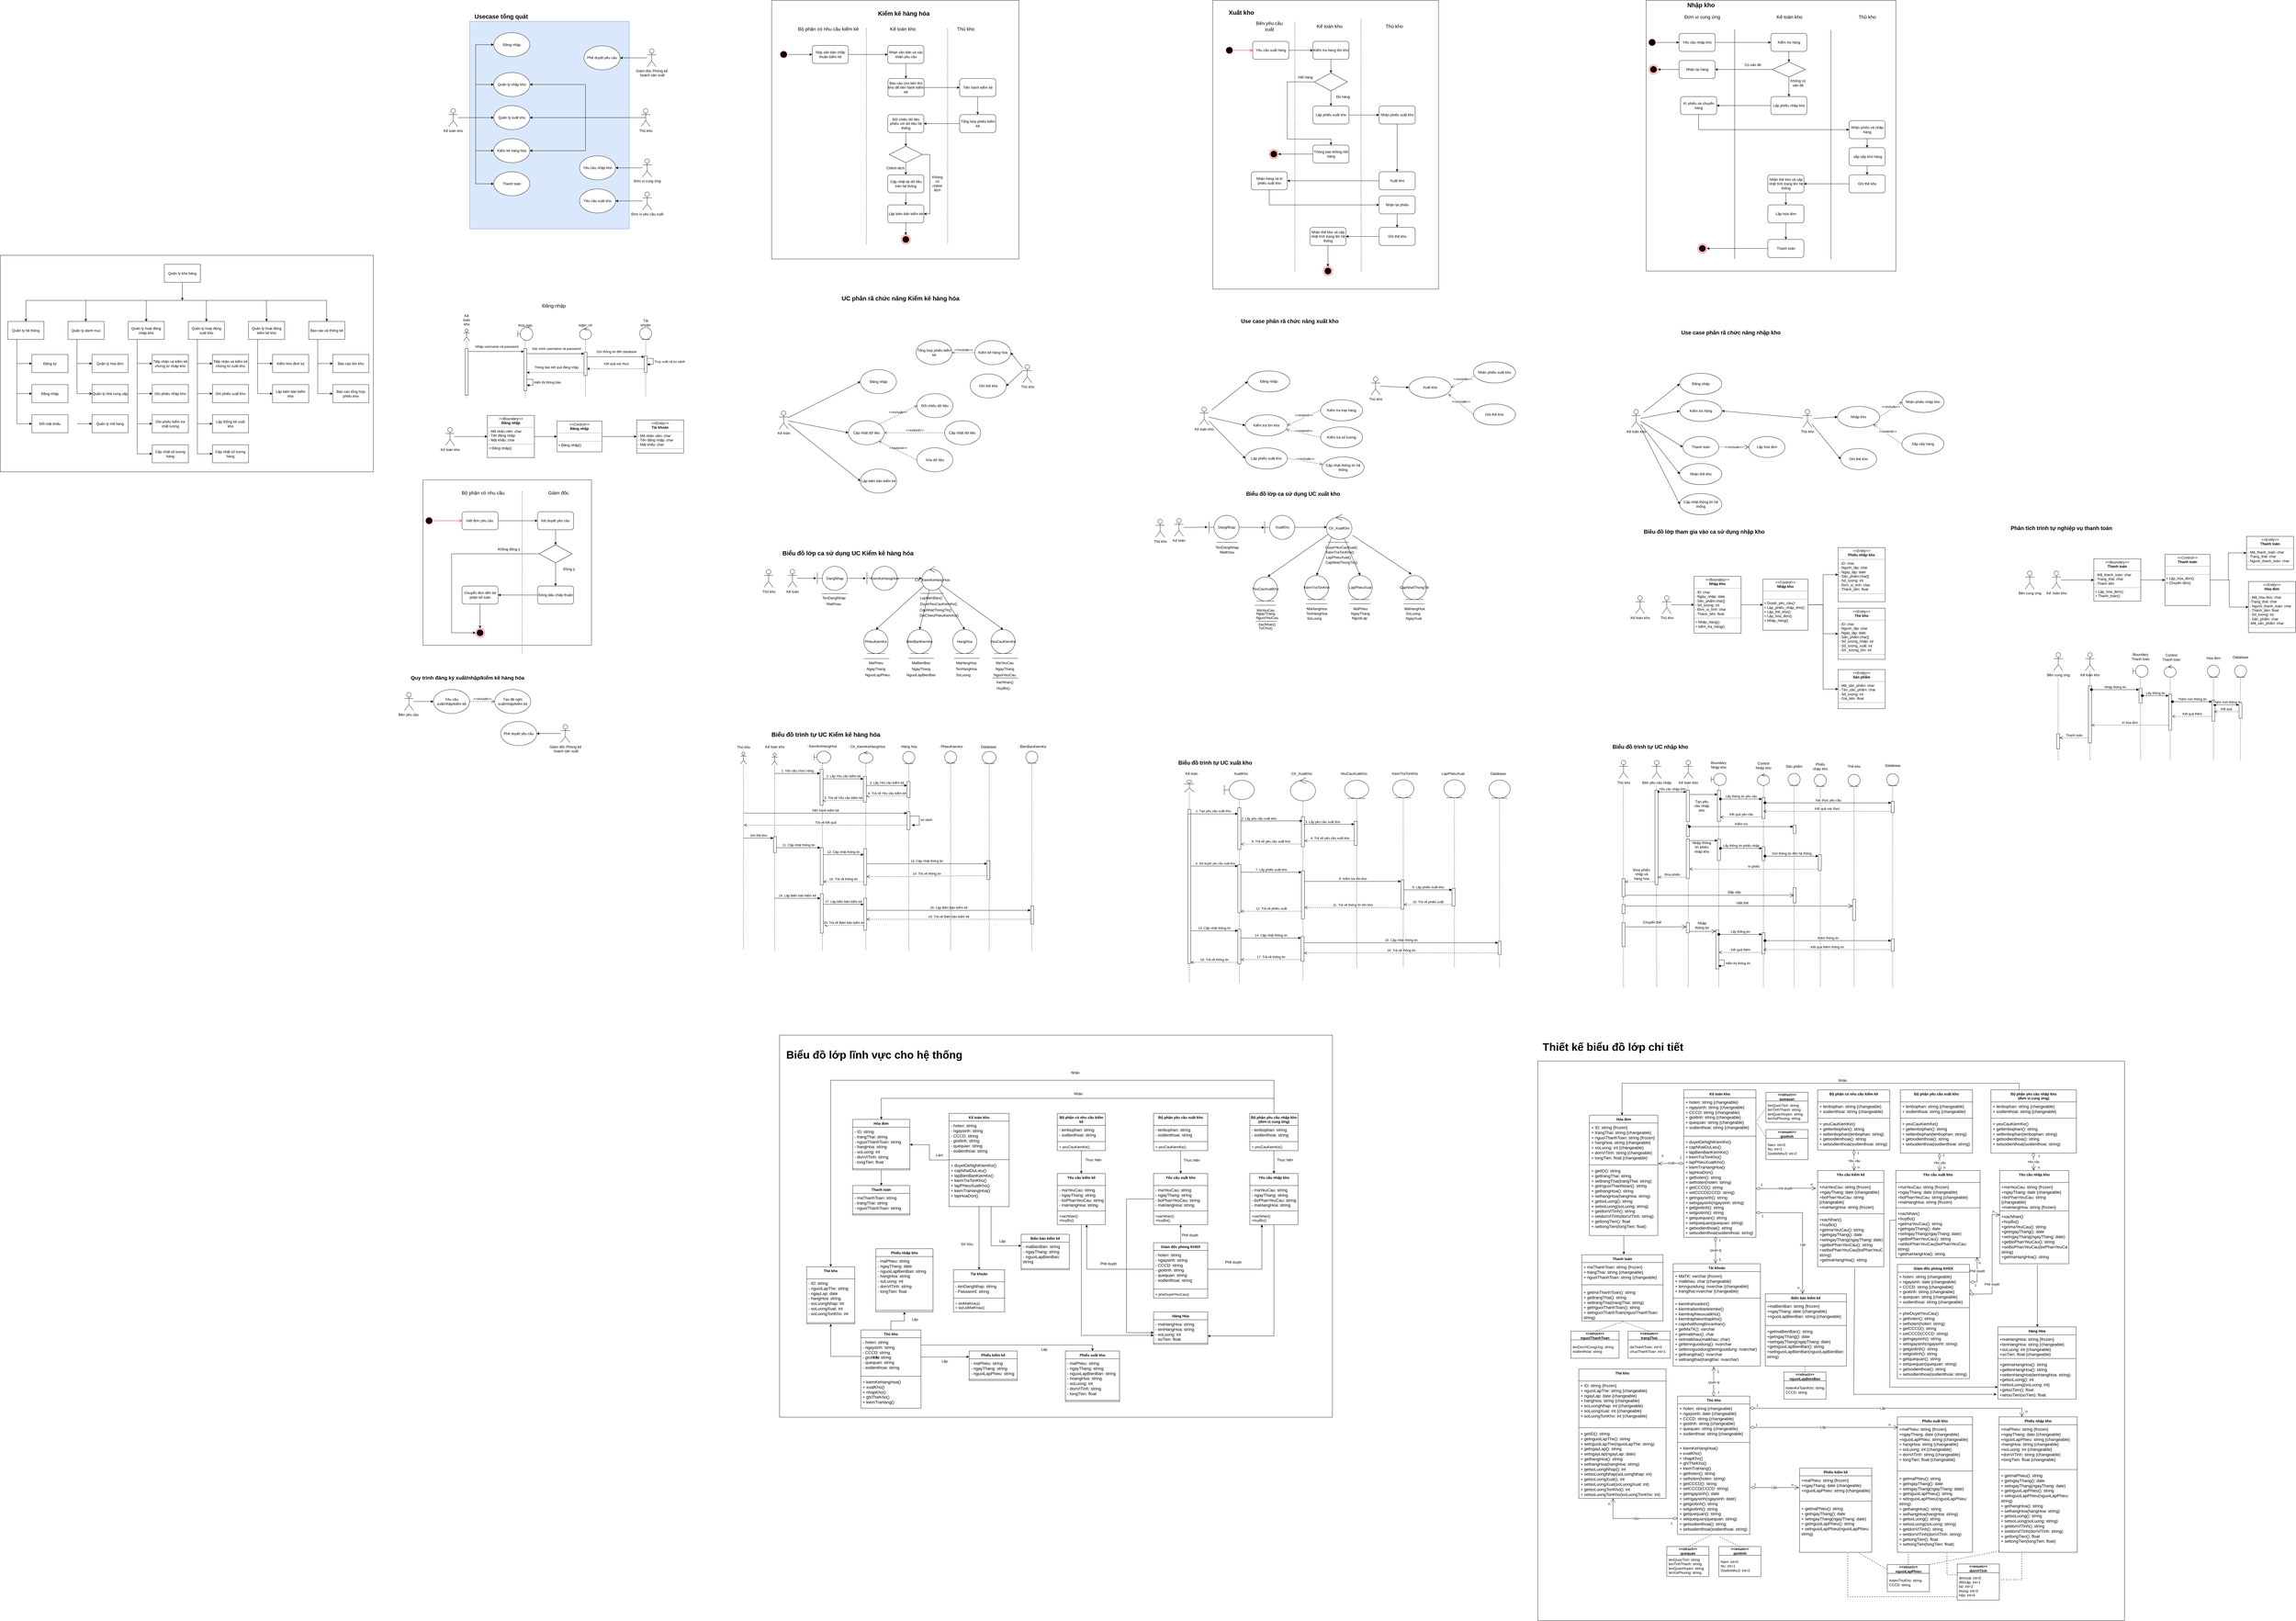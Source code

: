 <mxfile version="24.3.1" type="device">
  <diagram name="Page-1" id="QiN4ASyIB1SygoHhxnxH">
    <mxGraphModel dx="15176" dy="5650" grid="1" gridSize="10" guides="1" tooltips="1" connect="1" arrows="0" fold="1" page="1" pageScale="1" pageWidth="1169" pageHeight="1654" math="0" shadow="0">
      <root>
        <mxCell id="0" />
        <mxCell id="1" parent="0" />
        <mxCell id="VUNrbw20UD68s8gFbDuK-43" value="" style="rounded=0;whiteSpace=wrap;html=1;" parent="1" vertex="1">
          <mxGeometry x="570" y="3526" width="1950" height="1860" as="geometry" />
        </mxCell>
        <mxCell id="Zqm2BlKLvRGBqTMenO1w-22" value="" style="rounded=0;whiteSpace=wrap;html=1;" parent="1" vertex="1">
          <mxGeometry x="-1950" y="3440" width="1837.5" height="1270" as="geometry" />
        </mxCell>
        <mxCell id="Zqm2BlKLvRGBqTMenO1w-1" value="" style="rounded=0;whiteSpace=wrap;html=1;" parent="1" vertex="1">
          <mxGeometry x="-3135" y="1594" width="560" height="550" as="geometry" />
        </mxCell>
        <mxCell id="dAOS7XKVCBN04hqBV6kS-7" value="" style="rounded=0;whiteSpace=wrap;html=1;movable=0;resizable=0;rotatable=0;deletable=0;editable=0;locked=1;connectable=0;" parent="1" vertex="1">
          <mxGeometry x="930" width="830" height="900" as="geometry" />
        </mxCell>
        <mxCell id="dAOS7XKVCBN04hqBV6kS-2" value="" style="rounded=0;whiteSpace=wrap;html=1;movable=0;resizable=0;rotatable=0;deletable=0;editable=0;locked=1;connectable=0;" parent="1" vertex="1">
          <mxGeometry x="-510" width="750" height="960" as="geometry" />
        </mxCell>
        <mxCell id="dAOS7XKVCBN04hqBV6kS-1" value="" style="rounded=0;whiteSpace=wrap;html=1;movable=0;resizable=0;rotatable=0;deletable=0;editable=0;locked=1;connectable=0;" parent="1" vertex="1">
          <mxGeometry x="-1976.25" width="821.5" height="860" as="geometry" />
        </mxCell>
        <mxCell id="4qmWyOnstToj5hor-KF8-7" value="" style="rounded=0;whiteSpace=wrap;html=1;fillColor=#dae8fc;strokeColor=#6c8ebf;movable=1;resizable=1;rotatable=1;deletable=1;editable=1;locked=0;connectable=1;" parent="1" vertex="1">
          <mxGeometry x="-2980" y="70" width="530" height="690" as="geometry" />
        </mxCell>
        <mxCell id="W29AiuSnFR0y4FVGviSk-4" style="edgeStyle=orthogonalEdgeStyle;rounded=0;orthogonalLoop=1;jettySize=auto;html=1;exitX=0.5;exitY=0.5;exitDx=0;exitDy=0;exitPerimeter=0;entryX=1;entryY=0.5;entryDx=0;entryDy=0;" parent="1" source="bo-j7hBhLFt4pTCj7bCe-2" target="sC7newsx-ZXMBt_IIcEt-6" edge="1">
          <mxGeometry relative="1" as="geometry" />
        </mxCell>
        <mxCell id="W29AiuSnFR0y4FVGviSk-6" style="edgeStyle=orthogonalEdgeStyle;rounded=0;orthogonalLoop=1;jettySize=auto;html=1;exitX=0.5;exitY=0.5;exitDx=0;exitDy=0;exitPerimeter=0;entryX=1;entryY=0.5;entryDx=0;entryDy=0;" parent="1" source="bo-j7hBhLFt4pTCj7bCe-2" target="sC7newsx-ZXMBt_IIcEt-3" edge="1">
          <mxGeometry relative="1" as="geometry" />
        </mxCell>
        <mxCell id="W29AiuSnFR0y4FVGviSk-7" style="edgeStyle=orthogonalEdgeStyle;rounded=0;orthogonalLoop=1;jettySize=auto;html=1;exitX=0.5;exitY=0.5;exitDx=0;exitDy=0;exitPerimeter=0;entryX=1;entryY=0.5;entryDx=0;entryDy=0;" parent="1" source="bo-j7hBhLFt4pTCj7bCe-2" target="sC7newsx-ZXMBt_IIcEt-9" edge="1">
          <mxGeometry relative="1" as="geometry" />
        </mxCell>
        <mxCell id="bo-j7hBhLFt4pTCj7bCe-2" value="Thủ kho" style="shape=umlActor;verticalLabelPosition=bottom;verticalAlign=top;html=1;outlineConnect=0;" parent="1" vertex="1">
          <mxGeometry x="-2410" y="360" width="30" height="60" as="geometry" />
        </mxCell>
        <mxCell id="sC7newsx-ZXMBt_IIcEt-20" style="edgeStyle=orthogonalEdgeStyle;rounded=0;orthogonalLoop=1;jettySize=auto;html=1;" parent="1" source="bo-j7hBhLFt4pTCj7bCe-3" target="sC7newsx-ZXMBt_IIcEt-18" edge="1">
          <mxGeometry relative="1" as="geometry" />
        </mxCell>
        <mxCell id="bo-j7hBhLFt4pTCj7bCe-3" value="Giám đốc Phòng kế&lt;br&gt;&amp;nbsp;hoạch sản xuất" style="shape=umlActor;verticalLabelPosition=bottom;verticalAlign=top;html=1;outlineConnect=0;" parent="1" vertex="1">
          <mxGeometry x="-2390" y="161.25" width="30" height="60" as="geometry" />
        </mxCell>
        <mxCell id="4qmWyOnstToj5hor-KF8-5" style="edgeStyle=orthogonalEdgeStyle;rounded=0;orthogonalLoop=1;jettySize=auto;html=1;" parent="1" source="bo-j7hBhLFt4pTCj7bCe-4" target="sC7newsx-ZXMBt_IIcEt-14" edge="1">
          <mxGeometry relative="1" as="geometry" />
        </mxCell>
        <mxCell id="bo-j7hBhLFt4pTCj7bCe-4" value="Đơn vị cung ứng" style="shape=umlActor;verticalLabelPosition=bottom;verticalAlign=top;html=1;outlineConnect=0;" parent="1" vertex="1">
          <mxGeometry x="-2405" y="527" width="30" height="60" as="geometry" />
        </mxCell>
        <mxCell id="5ntMC82svjXdXfbn46jD-1" value="" style="endArrow=none;html=1;rounded=0;" parent="1" edge="1">
          <mxGeometry width="50" height="50" relative="1" as="geometry">
            <mxPoint x="1224.5" y="860" as="sourcePoint" />
            <mxPoint x="1224.5" y="97.6" as="targetPoint" />
          </mxGeometry>
        </mxCell>
        <mxCell id="5ntMC82svjXdXfbn46jD-2" value="" style="endArrow=none;html=1;rounded=0;" parent="1" edge="1">
          <mxGeometry width="50" height="50" relative="1" as="geometry">
            <mxPoint x="1544.5" y="860" as="sourcePoint" />
            <mxPoint x="1544.5" y="100.0" as="targetPoint" />
          </mxGeometry>
        </mxCell>
        <mxCell id="5ntMC82svjXdXfbn46jD-4" value="&lt;span style=&quot;font-size: 16px;&quot;&gt;Đơn vị cung ứng&lt;/span&gt;" style="text;html=1;strokeColor=none;fillColor=none;align=center;verticalAlign=middle;whiteSpace=wrap;rounded=0;" parent="1" vertex="1">
          <mxGeometry x="1052" y="40" width="130" height="30" as="geometry" />
        </mxCell>
        <mxCell id="5ntMC82svjXdXfbn46jD-5" value="&lt;font style=&quot;font-size: 16px;&quot;&gt;Thủ kho&lt;/font&gt;" style="text;html=1;strokeColor=none;fillColor=none;align=center;verticalAlign=middle;whiteSpace=wrap;rounded=0;" parent="1" vertex="1">
          <mxGeometry x="1624.5" y="40" width="80" height="30" as="geometry" />
        </mxCell>
        <mxCell id="5ntMC82svjXdXfbn46jD-7" value="&lt;font size=&quot;1&quot; style=&quot;&quot;&gt;&lt;b style=&quot;font-size: 20px;&quot;&gt;Nhập kho&lt;/b&gt;&lt;/font&gt;" style="text;html=1;strokeColor=none;fillColor=none;align=center;verticalAlign=middle;whiteSpace=wrap;rounded=0;" parent="1" vertex="1">
          <mxGeometry x="1054.5" width="115" height="30" as="geometry" />
        </mxCell>
        <mxCell id="5ntMC82svjXdXfbn46jD-16" style="edgeStyle=orthogonalEdgeStyle;rounded=0;orthogonalLoop=1;jettySize=auto;html=1;" parent="1" source="5ntMC82svjXdXfbn46jD-11" target="5ntMC82svjXdXfbn46jD-15" edge="1">
          <mxGeometry relative="1" as="geometry" />
        </mxCell>
        <mxCell id="5ntMC82svjXdXfbn46jD-11" value="Yêu cầu nhập kho" style="rounded=1;whiteSpace=wrap;html=1;" parent="1" vertex="1">
          <mxGeometry x="1039.5" y="110" width="120" height="60" as="geometry" />
        </mxCell>
        <mxCell id="5ntMC82svjXdXfbn46jD-18" style="edgeStyle=orthogonalEdgeStyle;rounded=0;orthogonalLoop=1;jettySize=auto;html=1;entryX=0.5;entryY=0;entryDx=0;entryDy=0;" parent="1" source="5ntMC82svjXdXfbn46jD-15" target="5ntMC82svjXdXfbn46jD-17" edge="1">
          <mxGeometry relative="1" as="geometry" />
        </mxCell>
        <mxCell id="5ntMC82svjXdXfbn46jD-15" value="Kiểm tra hàng" style="rounded=1;whiteSpace=wrap;html=1;" parent="1" vertex="1">
          <mxGeometry x="1344.5" y="110" width="120" height="60" as="geometry" />
        </mxCell>
        <mxCell id="5ntMC82svjXdXfbn46jD-20" style="edgeStyle=orthogonalEdgeStyle;rounded=0;orthogonalLoop=1;jettySize=auto;html=1;entryX=1;entryY=0.5;entryDx=0;entryDy=0;" parent="1" source="5ntMC82svjXdXfbn46jD-17" target="5ntMC82svjXdXfbn46jD-19" edge="1">
          <mxGeometry relative="1" as="geometry" />
        </mxCell>
        <mxCell id="oMmBlbOTVphfUnhikCZZ-17" style="edgeStyle=orthogonalEdgeStyle;rounded=0;orthogonalLoop=1;jettySize=auto;html=1;" parent="1" source="5ntMC82svjXdXfbn46jD-17" target="oMmBlbOTVphfUnhikCZZ-16" edge="1">
          <mxGeometry relative="1" as="geometry" />
        </mxCell>
        <mxCell id="5ntMC82svjXdXfbn46jD-17" value="" style="rhombus;whiteSpace=wrap;html=1;" parent="1" vertex="1">
          <mxGeometry x="1349.5" y="205" width="110" height="50" as="geometry" />
        </mxCell>
        <mxCell id="dAOS7XKVCBN04hqBV6kS-6" style="edgeStyle=orthogonalEdgeStyle;rounded=0;orthogonalLoop=1;jettySize=auto;html=1;exitX=0;exitY=0.5;exitDx=0;exitDy=0;" parent="1" source="5ntMC82svjXdXfbn46jD-19" target="oMmBlbOTVphfUnhikCZZ-47" edge="1">
          <mxGeometry relative="1" as="geometry" />
        </mxCell>
        <mxCell id="5ntMC82svjXdXfbn46jD-19" value="Nhận lại hàng" style="rounded=1;whiteSpace=wrap;html=1;" parent="1" vertex="1">
          <mxGeometry x="1039.5" y="200" width="120" height="60" as="geometry" />
        </mxCell>
        <mxCell id="5ntMC82svjXdXfbn46jD-21" value="Có vấn đề" style="text;html=1;strokeColor=none;fillColor=none;align=center;verticalAlign=middle;whiteSpace=wrap;rounded=0;" parent="1" vertex="1">
          <mxGeometry x="1254.5" y="200" width="60" height="30" as="geometry" />
        </mxCell>
        <mxCell id="dAOS7XKVCBN04hqBV6kS-3" style="edgeStyle=orthogonalEdgeStyle;rounded=0;orthogonalLoop=1;jettySize=auto;html=1;exitX=0.5;exitY=1;exitDx=0;exitDy=0;" parent="1" source="5ntMC82svjXdXfbn46jD-22" target="5ntMC82svjXdXfbn46jD-24" edge="1">
          <mxGeometry relative="1" as="geometry" />
        </mxCell>
        <mxCell id="5ntMC82svjXdXfbn46jD-22" value="Nhận phiếu và nhập hàng" style="rounded=1;whiteSpace=wrap;html=1;" parent="1" vertex="1">
          <mxGeometry x="1604.5" y="400" width="120" height="60" as="geometry" />
        </mxCell>
        <mxCell id="dAOS7XKVCBN04hqBV6kS-4" style="edgeStyle=orthogonalEdgeStyle;rounded=0;orthogonalLoop=1;jettySize=auto;html=1;exitX=0.5;exitY=1;exitDx=0;exitDy=0;" parent="1" source="5ntMC82svjXdXfbn46jD-24" target="5ntMC82svjXdXfbn46jD-28" edge="1">
          <mxGeometry relative="1" as="geometry" />
        </mxCell>
        <mxCell id="5ntMC82svjXdXfbn46jD-24" value="&amp;nbsp;sắp xếp kho hàng" style="rounded=1;whiteSpace=wrap;html=1;" parent="1" vertex="1">
          <mxGeometry x="1604.5" y="490" width="120" height="60" as="geometry" />
        </mxCell>
        <mxCell id="oMmBlbOTVphfUnhikCZZ-23" style="edgeStyle=orthogonalEdgeStyle;rounded=0;orthogonalLoop=1;jettySize=auto;html=1;entryX=1;entryY=0.5;entryDx=0;entryDy=0;" parent="1" source="5ntMC82svjXdXfbn46jD-28" target="oMmBlbOTVphfUnhikCZZ-22" edge="1">
          <mxGeometry relative="1" as="geometry" />
        </mxCell>
        <mxCell id="5ntMC82svjXdXfbn46jD-28" value="Ghi thẻ kho" style="rounded=1;whiteSpace=wrap;html=1;" parent="1" vertex="1">
          <mxGeometry x="1604.5" y="580" width="120" height="60" as="geometry" />
        </mxCell>
        <mxCell id="5ntMC82svjXdXfbn46jD-37" value="&lt;font size=&quot;1&quot; style=&quot;&quot;&gt;&lt;b style=&quot;font-size: 20px;&quot;&gt;Xuất kho&lt;/b&gt;&lt;/font&gt;" style="text;html=1;strokeColor=none;fillColor=none;align=center;verticalAlign=middle;whiteSpace=wrap;rounded=0;" parent="1" vertex="1">
          <mxGeometry x="-470" y="25" width="110" height="30" as="geometry" />
        </mxCell>
        <mxCell id="5ntMC82svjXdXfbn46jD-40" value="&lt;span style=&quot;font-size: 16px;&quot;&gt;Bên yêu cầu xuất&lt;/span&gt;" style="text;html=1;strokeColor=none;fillColor=none;align=center;verticalAlign=middle;whiteSpace=wrap;rounded=0;" parent="1" vertex="1">
          <mxGeometry x="-377.5" y="71.25" width="110" height="30" as="geometry" />
        </mxCell>
        <mxCell id="5ntMC82svjXdXfbn46jD-45" value="&lt;font style=&quot;font-size: 16px;&quot;&gt;Kế toán kho&lt;/font&gt;" style="text;html=1;strokeColor=none;fillColor=none;align=center;verticalAlign=middle;whiteSpace=wrap;rounded=0;" parent="1" vertex="1">
          <mxGeometry x="-172.5" y="71.25" width="100" height="30" as="geometry" />
        </mxCell>
        <mxCell id="5ntMC82svjXdXfbn46jD-47" value="" style="ellipse;html=1;shape=startState;fillColor=#000000;strokeColor=#ff0000;" parent="1" vertex="1">
          <mxGeometry x="-470" y="151.25" width="30" height="30" as="geometry" />
        </mxCell>
        <mxCell id="5ntMC82svjXdXfbn46jD-48" value="" style="edgeStyle=orthogonalEdgeStyle;html=1;verticalAlign=bottom;endArrow=open;endSize=8;strokeColor=#ff0000;rounded=0;entryX=0;entryY=0.5;entryDx=0;entryDy=0;" parent="1" source="5ntMC82svjXdXfbn46jD-47" target="5ntMC82svjXdXfbn46jD-51" edge="1">
          <mxGeometry relative="1" as="geometry">
            <mxPoint x="-477.5" y="171.25" as="targetPoint" />
          </mxGeometry>
        </mxCell>
        <mxCell id="5ntMC82svjXdXfbn46jD-56" style="edgeStyle=orthogonalEdgeStyle;rounded=0;orthogonalLoop=1;jettySize=auto;html=1;entryX=0;entryY=0.5;entryDx=0;entryDy=0;" parent="1" source="5ntMC82svjXdXfbn46jD-51" target="5ntMC82svjXdXfbn46jD-55" edge="1">
          <mxGeometry relative="1" as="geometry" />
        </mxCell>
        <mxCell id="5ntMC82svjXdXfbn46jD-51" value="Yêu cầu xuất hàng" style="rounded=1;whiteSpace=wrap;html=1;" parent="1" vertex="1">
          <mxGeometry x="-377.5" y="136.25" width="120" height="60" as="geometry" />
        </mxCell>
        <mxCell id="5ntMC82svjXdXfbn46jD-53" value="&lt;font style=&quot;font-size: 16px;&quot;&gt;Thủ kho&lt;/font&gt;" style="text;html=1;strokeColor=none;fillColor=none;align=center;verticalAlign=middle;whiteSpace=wrap;rounded=0;" parent="1" vertex="1">
          <mxGeometry x="62.5" y="71.25" width="60" height="30" as="geometry" />
        </mxCell>
        <mxCell id="5ntMC82svjXdXfbn46jD-58" style="edgeStyle=orthogonalEdgeStyle;rounded=0;orthogonalLoop=1;jettySize=auto;html=1;entryX=0.5;entryY=0;entryDx=0;entryDy=0;" parent="1" source="5ntMC82svjXdXfbn46jD-55" target="5ntMC82svjXdXfbn46jD-57" edge="1">
          <mxGeometry relative="1" as="geometry" />
        </mxCell>
        <mxCell id="5ntMC82svjXdXfbn46jD-55" value="Kiểm tra hàng tồn kho" style="rounded=1;whiteSpace=wrap;html=1;" parent="1" vertex="1">
          <mxGeometry x="-177.5" y="136.25" width="120" height="60" as="geometry" />
        </mxCell>
        <mxCell id="oMmBlbOTVphfUnhikCZZ-3" style="edgeStyle=orthogonalEdgeStyle;rounded=0;orthogonalLoop=1;jettySize=auto;html=1;" parent="1" source="5ntMC82svjXdXfbn46jD-57" target="oMmBlbOTVphfUnhikCZZ-2" edge="1">
          <mxGeometry relative="1" as="geometry" />
        </mxCell>
        <mxCell id="z9bw0Pmey1eluhgWVegc-21" style="edgeStyle=orthogonalEdgeStyle;rounded=0;orthogonalLoop=1;jettySize=auto;html=1;entryX=0.5;entryY=0;entryDx=0;entryDy=0;" parent="1" source="5ntMC82svjXdXfbn46jD-57" target="5ntMC82svjXdXfbn46jD-59" edge="1">
          <mxGeometry relative="1" as="geometry">
            <mxPoint x="-117.5" y="461.25" as="targetPoint" />
            <Array as="points">
              <mxPoint x="-262.5" y="271.25" />
              <mxPoint x="-262.5" y="461.25" />
              <mxPoint x="-117.5" y="461.25" />
            </Array>
          </mxGeometry>
        </mxCell>
        <mxCell id="5ntMC82svjXdXfbn46jD-57" value="" style="rhombus;whiteSpace=wrap;html=1;" parent="1" vertex="1">
          <mxGeometry x="-172.5" y="241.25" width="110" height="60" as="geometry" />
        </mxCell>
        <mxCell id="oMmBlbOTVphfUnhikCZZ-50" style="edgeStyle=orthogonalEdgeStyle;rounded=0;orthogonalLoop=1;jettySize=auto;html=1;" parent="1" source="5ntMC82svjXdXfbn46jD-59" target="oMmBlbOTVphfUnhikCZZ-49" edge="1">
          <mxGeometry relative="1" as="geometry" />
        </mxCell>
        <mxCell id="5ntMC82svjXdXfbn46jD-59" value="Thông báo không hết hàng" style="rounded=1;whiteSpace=wrap;html=1;" parent="1" vertex="1">
          <mxGeometry x="-177.5" y="481.25" width="120" height="60" as="geometry" />
        </mxCell>
        <mxCell id="5ntMC82svjXdXfbn46jD-61" value="Hết hàng" style="text;html=1;strokeColor=none;fillColor=none;align=center;verticalAlign=middle;whiteSpace=wrap;rounded=0;" parent="1" vertex="1">
          <mxGeometry x="-232.5" y="241.25" width="60" height="30" as="geometry" />
        </mxCell>
        <mxCell id="oMmBlbOTVphfUnhikCZZ-10" style="edgeStyle=orthogonalEdgeStyle;rounded=0;orthogonalLoop=1;jettySize=auto;html=1;entryX=1;entryY=0.5;entryDx=0;entryDy=0;" parent="1" source="5ntMC82svjXdXfbn46jD-62" target="5ntMC82svjXdXfbn46jD-65" edge="1">
          <mxGeometry relative="1" as="geometry" />
        </mxCell>
        <mxCell id="5ntMC82svjXdXfbn46jD-62" value="Xuất kho" style="rounded=1;whiteSpace=wrap;html=1;" parent="1" vertex="1">
          <mxGeometry x="42.5" y="570" width="120" height="60" as="geometry" />
        </mxCell>
        <mxCell id="oMmBlbOTVphfUnhikCZZ-43" style="edgeStyle=orthogonalEdgeStyle;rounded=0;orthogonalLoop=1;jettySize=auto;html=1;entryX=0;entryY=0.5;entryDx=0;entryDy=0;" parent="1" source="5ntMC82svjXdXfbn46jD-65" target="oMmBlbOTVphfUnhikCZZ-42" edge="1">
          <mxGeometry relative="1" as="geometry">
            <Array as="points">
              <mxPoint x="-323" y="680" />
            </Array>
          </mxGeometry>
        </mxCell>
        <mxCell id="5ntMC82svjXdXfbn46jD-65" value="Nhận hàng và kí phiếu xuất kho" style="rounded=1;whiteSpace=wrap;html=1;" parent="1" vertex="1">
          <mxGeometry x="-382.5" y="570" width="120" height="60" as="geometry" />
        </mxCell>
        <mxCell id="oMmBlbOTVphfUnhikCZZ-1" value="Không có vấn đề" style="text;html=1;strokeColor=none;fillColor=none;align=center;verticalAlign=middle;whiteSpace=wrap;rounded=0;" parent="1" vertex="1">
          <mxGeometry x="1404.5" y="260" width="60" height="30" as="geometry" />
        </mxCell>
        <mxCell id="oMmBlbOTVphfUnhikCZZ-8" style="edgeStyle=orthogonalEdgeStyle;rounded=0;orthogonalLoop=1;jettySize=auto;html=1;" parent="1" source="oMmBlbOTVphfUnhikCZZ-2" target="oMmBlbOTVphfUnhikCZZ-7" edge="1">
          <mxGeometry relative="1" as="geometry" />
        </mxCell>
        <mxCell id="oMmBlbOTVphfUnhikCZZ-2" value="Lập phiếu xuất kho" style="rounded=1;whiteSpace=wrap;html=1;" parent="1" vertex="1">
          <mxGeometry x="-177.5" y="351.25" width="120" height="60" as="geometry" />
        </mxCell>
        <mxCell id="oMmBlbOTVphfUnhikCZZ-4" value="" style="endArrow=none;dashed=1;html=1;rounded=0;" parent="1" edge="1">
          <mxGeometry width="50" height="50" relative="1" as="geometry">
            <mxPoint x="-237" y="900" as="sourcePoint" />
            <mxPoint x="-237.5" y="71.25" as="targetPoint" />
          </mxGeometry>
        </mxCell>
        <mxCell id="oMmBlbOTVphfUnhikCZZ-5" value="" style="endArrow=none;dashed=1;html=1;rounded=0;" parent="1" edge="1">
          <mxGeometry width="50" height="50" relative="1" as="geometry">
            <mxPoint x="-17" y="900" as="sourcePoint" />
            <mxPoint x="-17.5" y="61.25" as="targetPoint" />
          </mxGeometry>
        </mxCell>
        <mxCell id="oMmBlbOTVphfUnhikCZZ-6" value="Đủ hàng" style="text;html=1;strokeColor=none;fillColor=none;align=center;verticalAlign=middle;whiteSpace=wrap;rounded=0;" parent="1" vertex="1">
          <mxGeometry x="-107.5" y="306.25" width="60" height="30" as="geometry" />
        </mxCell>
        <mxCell id="oMmBlbOTVphfUnhikCZZ-9" style="edgeStyle=orthogonalEdgeStyle;rounded=0;orthogonalLoop=1;jettySize=auto;html=1;" parent="1" source="oMmBlbOTVphfUnhikCZZ-7" target="5ntMC82svjXdXfbn46jD-62" edge="1">
          <mxGeometry relative="1" as="geometry" />
        </mxCell>
        <mxCell id="oMmBlbOTVphfUnhikCZZ-7" value="Nhận phiếu xuất kho" style="rounded=1;whiteSpace=wrap;html=1;" parent="1" vertex="1">
          <mxGeometry x="42.5" y="351.25" width="120" height="60" as="geometry" />
        </mxCell>
        <mxCell id="dAOS7XKVCBN04hqBV6kS-5" style="edgeStyle=orthogonalEdgeStyle;rounded=0;orthogonalLoop=1;jettySize=auto;html=1;exitX=1;exitY=0.5;exitDx=0;exitDy=0;" parent="1" source="oMmBlbOTVphfUnhikCZZ-14" target="5ntMC82svjXdXfbn46jD-11" edge="1">
          <mxGeometry relative="1" as="geometry" />
        </mxCell>
        <mxCell id="oMmBlbOTVphfUnhikCZZ-14" value="" style="ellipse;html=1;shape=startState;fillColor=#000000;strokeColor=#ff0000;" parent="1" vertex="1">
          <mxGeometry x="935.12" y="125" width="30" height="30" as="geometry" />
        </mxCell>
        <mxCell id="oMmBlbOTVphfUnhikCZZ-19" style="edgeStyle=orthogonalEdgeStyle;rounded=0;orthogonalLoop=1;jettySize=auto;html=1;entryX=1;entryY=0.5;entryDx=0;entryDy=0;" parent="1" source="oMmBlbOTVphfUnhikCZZ-16" target="oMmBlbOTVphfUnhikCZZ-18" edge="1">
          <mxGeometry relative="1" as="geometry" />
        </mxCell>
        <mxCell id="oMmBlbOTVphfUnhikCZZ-16" value="Lập phiếu nhập kho" style="rounded=1;whiteSpace=wrap;html=1;" parent="1" vertex="1">
          <mxGeometry x="1344.5" y="320" width="120" height="60" as="geometry" />
        </mxCell>
        <mxCell id="oMmBlbOTVphfUnhikCZZ-20" style="edgeStyle=orthogonalEdgeStyle;rounded=0;orthogonalLoop=1;jettySize=auto;html=1;entryX=0;entryY=0.5;entryDx=0;entryDy=0;" parent="1" source="oMmBlbOTVphfUnhikCZZ-18" target="5ntMC82svjXdXfbn46jD-22" edge="1">
          <mxGeometry relative="1" as="geometry">
            <Array as="points">
              <mxPoint x="1104.5" y="430" />
            </Array>
          </mxGeometry>
        </mxCell>
        <mxCell id="oMmBlbOTVphfUnhikCZZ-18" value="Kí phiếu và chuyển hàng" style="rounded=1;whiteSpace=wrap;html=1;" parent="1" vertex="1">
          <mxGeometry x="1044.5" y="320" width="120" height="60" as="geometry" />
        </mxCell>
        <mxCell id="oMmBlbOTVphfUnhikCZZ-21" value="&lt;font style=&quot;font-size: 16px;&quot;&gt;Kế toán kho&lt;/font&gt;" style="text;html=1;strokeColor=none;fillColor=none;align=center;verticalAlign=middle;whiteSpace=wrap;rounded=0;" parent="1" vertex="1">
          <mxGeometry x="1357.5" y="40" width="97" height="30" as="geometry" />
        </mxCell>
        <mxCell id="oMmBlbOTVphfUnhikCZZ-27" style="edgeStyle=orthogonalEdgeStyle;rounded=0;orthogonalLoop=1;jettySize=auto;html=1;" parent="1" source="oMmBlbOTVphfUnhikCZZ-22" target="oMmBlbOTVphfUnhikCZZ-26" edge="1">
          <mxGeometry relative="1" as="geometry" />
        </mxCell>
        <mxCell id="oMmBlbOTVphfUnhikCZZ-22" value="Nhận thẻ kho và cập nhật tình trạng lên hệ thống" style="rounded=1;whiteSpace=wrap;html=1;" parent="1" vertex="1">
          <mxGeometry x="1334.5" y="580" width="120" height="60" as="geometry" />
        </mxCell>
        <mxCell id="rSKwVMEg8FI0QiTe7dfS-8" style="edgeStyle=orthogonalEdgeStyle;rounded=0;orthogonalLoop=1;jettySize=auto;html=1;entryX=0.5;entryY=0;entryDx=0;entryDy=0;" parent="1" source="oMmBlbOTVphfUnhikCZZ-26" target="oMmBlbOTVphfUnhikCZZ-29" edge="1">
          <mxGeometry relative="1" as="geometry" />
        </mxCell>
        <mxCell id="oMmBlbOTVphfUnhikCZZ-26" value="Lập hóa đơn" style="rounded=1;whiteSpace=wrap;html=1;" parent="1" vertex="1">
          <mxGeometry x="1334.5" y="680" width="120" height="60" as="geometry" />
        </mxCell>
        <mxCell id="rSKwVMEg8FI0QiTe7dfS-9" style="edgeStyle=orthogonalEdgeStyle;rounded=0;orthogonalLoop=1;jettySize=auto;html=1;entryX=1;entryY=0.5;entryDx=0;entryDy=0;" parent="1" source="oMmBlbOTVphfUnhikCZZ-29" target="oMmBlbOTVphfUnhikCZZ-31" edge="1">
          <mxGeometry relative="1" as="geometry" />
        </mxCell>
        <mxCell id="oMmBlbOTVphfUnhikCZZ-29" value="Thanh toán" style="rounded=1;whiteSpace=wrap;html=1;" parent="1" vertex="1">
          <mxGeometry x="1334.5" y="795" width="120" height="60" as="geometry" />
        </mxCell>
        <mxCell id="oMmBlbOTVphfUnhikCZZ-31" value="" style="ellipse;html=1;shape=endState;fillColor=#000000;strokeColor=#ff0000;" parent="1" vertex="1">
          <mxGeometry x="1102" y="810" width="30" height="30" as="geometry" />
        </mxCell>
        <mxCell id="oMmBlbOTVphfUnhikCZZ-33" style="edgeStyle=orthogonalEdgeStyle;rounded=0;orthogonalLoop=1;jettySize=auto;html=1;entryX=1;entryY=0.5;entryDx=0;entryDy=0;" parent="1" source="oMmBlbOTVphfUnhikCZZ-34" target="oMmBlbOTVphfUnhikCZZ-36" edge="1">
          <mxGeometry relative="1" as="geometry" />
        </mxCell>
        <mxCell id="oMmBlbOTVphfUnhikCZZ-34" value="Ghi thẻ kho" style="rounded=1;whiteSpace=wrap;html=1;" parent="1" vertex="1">
          <mxGeometry x="42.5" y="755" width="120" height="60" as="geometry" />
        </mxCell>
        <mxCell id="oMmBlbOTVphfUnhikCZZ-45" style="edgeStyle=orthogonalEdgeStyle;rounded=0;orthogonalLoop=1;jettySize=auto;html=1;entryX=0.5;entryY=0;entryDx=0;entryDy=0;" parent="1" source="oMmBlbOTVphfUnhikCZZ-36" target="oMmBlbOTVphfUnhikCZZ-41" edge="1">
          <mxGeometry relative="1" as="geometry" />
        </mxCell>
        <mxCell id="oMmBlbOTVphfUnhikCZZ-36" value="Nhận thẻ kho và cập nhật tình trạng lên hệ thống" style="rounded=1;whiteSpace=wrap;html=1;" parent="1" vertex="1">
          <mxGeometry x="-187.5" y="755" width="120" height="60" as="geometry" />
        </mxCell>
        <mxCell id="oMmBlbOTVphfUnhikCZZ-41" value="" style="ellipse;html=1;shape=endState;fillColor=#000000;strokeColor=#ff0000;" parent="1" vertex="1">
          <mxGeometry x="-142.5" y="885" width="30" height="30" as="geometry" />
        </mxCell>
        <mxCell id="oMmBlbOTVphfUnhikCZZ-44" style="edgeStyle=orthogonalEdgeStyle;rounded=0;orthogonalLoop=1;jettySize=auto;html=1;" parent="1" source="oMmBlbOTVphfUnhikCZZ-42" target="oMmBlbOTVphfUnhikCZZ-34" edge="1">
          <mxGeometry relative="1" as="geometry" />
        </mxCell>
        <mxCell id="oMmBlbOTVphfUnhikCZZ-42" value="Nhận lại phiếu" style="rounded=1;whiteSpace=wrap;html=1;" parent="1" vertex="1">
          <mxGeometry x="42.5" y="650" width="120" height="60" as="geometry" />
        </mxCell>
        <mxCell id="oMmBlbOTVphfUnhikCZZ-47" value="" style="ellipse;html=1;shape=endState;fillColor=#000000;strokeColor=#ff0000;" parent="1" vertex="1">
          <mxGeometry x="939.5" y="215" width="30" height="30" as="geometry" />
        </mxCell>
        <mxCell id="oMmBlbOTVphfUnhikCZZ-49" value="" style="ellipse;html=1;shape=endState;fillColor=#000000;strokeColor=#ff0000;" parent="1" vertex="1">
          <mxGeometry x="-322.5" y="496.25" width="30" height="30" as="geometry" />
        </mxCell>
        <mxCell id="sC7newsx-ZXMBt_IIcEt-4" style="edgeStyle=orthogonalEdgeStyle;rounded=0;orthogonalLoop=1;jettySize=auto;html=1;entryX=0;entryY=0.5;entryDx=0;entryDy=0;" parent="1" source="oMmBlbOTVphfUnhikCZZ-53" target="sC7newsx-ZXMBt_IIcEt-2" edge="1">
          <mxGeometry relative="1" as="geometry" />
        </mxCell>
        <mxCell id="sC7newsx-ZXMBt_IIcEt-7" style="edgeStyle=orthogonalEdgeStyle;rounded=0;orthogonalLoop=1;jettySize=auto;html=1;entryX=0;entryY=0.5;entryDx=0;entryDy=0;" parent="1" source="oMmBlbOTVphfUnhikCZZ-53" target="sC7newsx-ZXMBt_IIcEt-6" edge="1">
          <mxGeometry relative="1" as="geometry" />
        </mxCell>
        <mxCell id="sC7newsx-ZXMBt_IIcEt-8" style="edgeStyle=orthogonalEdgeStyle;rounded=0;orthogonalLoop=1;jettySize=auto;html=1;entryX=0;entryY=0.5;entryDx=0;entryDy=0;" parent="1" source="oMmBlbOTVphfUnhikCZZ-53" target="sC7newsx-ZXMBt_IIcEt-3" edge="1">
          <mxGeometry relative="1" as="geometry" />
        </mxCell>
        <mxCell id="sC7newsx-ZXMBt_IIcEt-19" style="edgeStyle=orthogonalEdgeStyle;rounded=0;orthogonalLoop=1;jettySize=auto;html=1;entryX=0;entryY=0.5;entryDx=0;entryDy=0;" parent="1" source="oMmBlbOTVphfUnhikCZZ-53" target="sC7newsx-ZXMBt_IIcEt-9" edge="1">
          <mxGeometry relative="1" as="geometry" />
        </mxCell>
        <mxCell id="4qmWyOnstToj5hor-KF8-3" style="edgeStyle=orthogonalEdgeStyle;rounded=0;orthogonalLoop=1;jettySize=auto;html=1;entryX=0;entryY=0.5;entryDx=0;entryDy=0;" parent="1" source="oMmBlbOTVphfUnhikCZZ-53" target="sC7newsx-ZXMBt_IIcEt-33" edge="1">
          <mxGeometry relative="1" as="geometry" />
        </mxCell>
        <mxCell id="oMmBlbOTVphfUnhikCZZ-53" value="Kế toán kho" style="shape=umlActor;verticalLabelPosition=bottom;verticalAlign=top;html=1;" parent="1" vertex="1">
          <mxGeometry x="-3050" y="360" width="30" height="60" as="geometry" />
        </mxCell>
        <mxCell id="nq7DPsHXkYhvHw6Lzq9m-11" value="Không có chênh lệch" style="text;html=1;strokeColor=none;fillColor=none;align=center;verticalAlign=middle;whiteSpace=wrap;rounded=0;" parent="1" vertex="1">
          <mxGeometry x="-1450.25" y="607.5" width="48.75" height="2.5" as="geometry" />
        </mxCell>
        <mxCell id="4qmWyOnstToj5hor-KF8-6" style="edgeStyle=orthogonalEdgeStyle;rounded=0;orthogonalLoop=1;jettySize=auto;html=1;" parent="1" source="V8WKlBGHFjjxlXdka8CY-1" target="sC7newsx-ZXMBt_IIcEt-15" edge="1">
          <mxGeometry relative="1" as="geometry" />
        </mxCell>
        <mxCell id="V8WKlBGHFjjxlXdka8CY-1" value="Đơn vị yêu cầu xuất" style="shape=umlActor;verticalLabelPosition=bottom;verticalAlign=top;html=1;outlineConnect=0;" parent="1" vertex="1">
          <mxGeometry x="-2405" y="637" width="30" height="60" as="geometry" />
        </mxCell>
        <mxCell id="sC7newsx-ZXMBt_IIcEt-2" value="Đăng nhập" style="ellipse;whiteSpace=wrap;html=1;" parent="1" vertex="1">
          <mxGeometry x="-2900" y="107.5" width="120" height="80" as="geometry" />
        </mxCell>
        <mxCell id="sC7newsx-ZXMBt_IIcEt-3" value="Quản lý nhập kho" style="ellipse;whiteSpace=wrap;html=1;" parent="1" vertex="1">
          <mxGeometry x="-2900" y="240" width="120" height="80" as="geometry" />
        </mxCell>
        <mxCell id="sC7newsx-ZXMBt_IIcEt-6" value="Quản lý xuất kho" style="ellipse;whiteSpace=wrap;html=1;" parent="1" vertex="1">
          <mxGeometry x="-2900" y="350" width="120" height="80" as="geometry" />
        </mxCell>
        <mxCell id="sC7newsx-ZXMBt_IIcEt-9" value="Kiểm kê hàng hóa" style="ellipse;whiteSpace=wrap;html=1;" parent="1" vertex="1">
          <mxGeometry x="-2900" y="460" width="120" height="80" as="geometry" />
        </mxCell>
        <mxCell id="sC7newsx-ZXMBt_IIcEt-14" value="Yêu cầu nhập kho" style="ellipse;whiteSpace=wrap;html=1;" parent="1" vertex="1">
          <mxGeometry x="-2615" y="517" width="120" height="80" as="geometry" />
        </mxCell>
        <mxCell id="sC7newsx-ZXMBt_IIcEt-15" value="Yêu cầu xuất kho" style="ellipse;whiteSpace=wrap;html=1;" parent="1" vertex="1">
          <mxGeometry x="-2615" y="627" width="120" height="80" as="geometry" />
        </mxCell>
        <mxCell id="sC7newsx-ZXMBt_IIcEt-18" value="Phê duyệt yêu cầu" style="ellipse;whiteSpace=wrap;html=1;" parent="1" vertex="1">
          <mxGeometry x="-2600" y="151.25" width="120" height="80" as="geometry" />
        </mxCell>
        <mxCell id="sC7newsx-ZXMBt_IIcEt-33" value="Thanh toán" style="ellipse;whiteSpace=wrap;html=1;" parent="1" vertex="1">
          <mxGeometry x="-2900" y="570" width="120" height="80" as="geometry" />
        </mxCell>
        <mxCell id="4qmWyOnstToj5hor-KF8-9" value="&lt;font style=&quot;font-size: 20px;&quot;&gt;&lt;b&gt;Usecase tổng quát&lt;/b&gt;&lt;/font&gt;" style="text;html=1;strokeColor=none;fillColor=none;align=center;verticalAlign=middle;whiteSpace=wrap;rounded=0;" parent="1" vertex="1">
          <mxGeometry x="-2980" y="32.5" width="210" height="40" as="geometry" />
        </mxCell>
        <mxCell id="CQIwMWgI5zmd3IzbPNUX-1" value="&lt;font style=&quot;font-size: 18px;&quot;&gt;Use case phân rã chức năng xuất kho&lt;/font&gt;" style="text;html=1;strokeColor=none;fillColor=none;align=center;verticalAlign=middle;whiteSpace=wrap;rounded=0;fontStyle=1" parent="1" vertex="1">
          <mxGeometry x="-444" y="1052" width="380" height="30" as="geometry" />
        </mxCell>
        <mxCell id="CQIwMWgI5zmd3IzbPNUX-4" style="edgeStyle=orthogonalEdgeStyle;rounded=0;orthogonalLoop=1;jettySize=auto;html=1;" parent="1" source="CQIwMWgI5zmd3IzbPNUX-2" target="CQIwMWgI5zmd3IzbPNUX-3" edge="1">
          <mxGeometry relative="1" as="geometry" />
        </mxCell>
        <mxCell id="CQIwMWgI5zmd3IzbPNUX-2" value="Bên yêu cầu&amp;nbsp;" style="shape=umlActor;verticalLabelPosition=bottom;verticalAlign=top;html=1;" parent="1" vertex="1">
          <mxGeometry x="-3197" y="2301" width="30" height="60" as="geometry" />
        </mxCell>
        <mxCell id="CQIwMWgI5zmd3IzbPNUX-3" value="Yêu cầu xuất/nhập/kiểm kê" style="ellipse;whiteSpace=wrap;html=1;" parent="1" vertex="1">
          <mxGeometry x="-3100.5" y="2291" width="120" height="80" as="geometry" />
        </mxCell>
        <mxCell id="CQIwMWgI5zmd3IzbPNUX-5" value="Tạo đề nghị xuất/nhập/kiểm kê" style="ellipse;whiteSpace=wrap;html=1;" parent="1" vertex="1">
          <mxGeometry x="-2897" y="2291" width="120" height="80" as="geometry" />
        </mxCell>
        <mxCell id="CQIwMWgI5zmd3IzbPNUX-6" value="&amp;lt;&amp;lt;include&amp;gt;&amp;gt;" style="html=1;verticalAlign=bottom;endArrow=open;dashed=1;endSize=8;curved=0;rounded=0;exitX=1;exitY=0.5;exitDx=0;exitDy=0;entryX=0;entryY=0.5;entryDx=0;entryDy=0;" parent="1" source="CQIwMWgI5zmd3IzbPNUX-3" target="CQIwMWgI5zmd3IzbPNUX-5" edge="1">
          <mxGeometry relative="1" as="geometry">
            <mxPoint x="-2730.5" y="2181" as="sourcePoint" />
            <mxPoint x="-2810.5" y="2181" as="targetPoint" />
          </mxGeometry>
        </mxCell>
        <mxCell id="CQIwMWgI5zmd3IzbPNUX-7" value="Kế toán kho" style="shape=umlActor;verticalLabelPosition=bottom;verticalAlign=top;html=1;" parent="1" vertex="1">
          <mxGeometry x="-554" y="1352" width="30" height="60" as="geometry" />
        </mxCell>
        <mxCell id="CQIwMWgI5zmd3IzbPNUX-9" value="Kiểm tra tồn kho" style="ellipse;whiteSpace=wrap;html=1;" parent="1" vertex="1">
          <mxGeometry x="-402" y="1378" width="140" height="70" as="geometry" />
        </mxCell>
        <mxCell id="CQIwMWgI5zmd3IzbPNUX-11" value="Kiểm tra loại hàng" style="ellipse;whiteSpace=wrap;html=1;" parent="1" vertex="1">
          <mxGeometry x="-152" y="1328" width="140" height="70" as="geometry" />
        </mxCell>
        <mxCell id="CQIwMWgI5zmd3IzbPNUX-12" value="Kiểm tra số lượng" style="ellipse;whiteSpace=wrap;html=1;" parent="1" vertex="1">
          <mxGeometry x="-152" y="1418" width="140" height="70" as="geometry" />
        </mxCell>
        <mxCell id="CQIwMWgI5zmd3IzbPNUX-13" value="&amp;lt;&amp;lt;extend&amp;gt;&amp;gt;" style="html=1;verticalAlign=bottom;endArrow=open;dashed=1;endSize=8;curved=0;rounded=0;exitX=0;exitY=0.5;exitDx=0;exitDy=0;entryX=1;entryY=0.5;entryDx=0;entryDy=0;" parent="1" source="CQIwMWgI5zmd3IzbPNUX-11" target="CQIwMWgI5zmd3IzbPNUX-9" edge="1">
          <mxGeometry x="0.01" relative="1" as="geometry">
            <mxPoint x="-12" y="1428" as="sourcePoint" />
            <mxPoint x="-92" y="1428" as="targetPoint" />
            <mxPoint as="offset" />
          </mxGeometry>
        </mxCell>
        <mxCell id="CQIwMWgI5zmd3IzbPNUX-14" value="&amp;lt;&amp;lt;extend&amp;gt;&amp;gt;" style="html=1;verticalAlign=bottom;endArrow=open;dashed=1;endSize=8;curved=0;rounded=0;exitX=0;exitY=0.5;exitDx=0;exitDy=0;entryX=0.97;entryY=0.696;entryDx=0;entryDy=0;entryPerimeter=0;" parent="1" source="CQIwMWgI5zmd3IzbPNUX-12" target="CQIwMWgI5zmd3IzbPNUX-9" edge="1">
          <mxGeometry relative="1" as="geometry">
            <mxPoint x="-12" y="1428" as="sourcePoint" />
            <mxPoint x="-92" y="1428" as="targetPoint" />
          </mxGeometry>
        </mxCell>
        <mxCell id="CQIwMWgI5zmd3IzbPNUX-21" value="" style="html=1;verticalAlign=bottom;endArrow=block;curved=0;rounded=0;entryX=0;entryY=0.5;entryDx=0;entryDy=0;" parent="1" source="CQIwMWgI5zmd3IzbPNUX-7" target="CQIwMWgI5zmd3IzbPNUX-9" edge="1">
          <mxGeometry width="80" relative="1" as="geometry">
            <mxPoint x="-84" y="1362" as="sourcePoint" />
            <mxPoint x="-4" y="1362" as="targetPoint" />
          </mxGeometry>
        </mxCell>
        <mxCell id="CQIwMWgI5zmd3IzbPNUX-23" value="Lập phiếu xuất kho" style="ellipse;whiteSpace=wrap;html=1;" parent="1" vertex="1">
          <mxGeometry x="-402" y="1488" width="140" height="70" as="geometry" />
        </mxCell>
        <mxCell id="CQIwMWgI5zmd3IzbPNUX-24" value="" style="html=1;verticalAlign=bottom;endArrow=block;curved=0;rounded=0;entryX=0;entryY=0.5;entryDx=0;entryDy=0;" parent="1" source="CQIwMWgI5zmd3IzbPNUX-7" target="CQIwMWgI5zmd3IzbPNUX-23" edge="1">
          <mxGeometry width="80" relative="1" as="geometry">
            <mxPoint x="-514" y="1399" as="sourcePoint" />
            <mxPoint x="-384" y="1457" as="targetPoint" />
          </mxGeometry>
        </mxCell>
        <mxCell id="CQIwMWgI5zmd3IzbPNUX-25" value="Cập nhật thông tin hệ thống" style="ellipse;whiteSpace=wrap;html=1;" parent="1" vertex="1">
          <mxGeometry x="-147" y="1518" width="140" height="70" as="geometry" />
        </mxCell>
        <mxCell id="CQIwMWgI5zmd3IzbPNUX-26" value="&amp;lt;&amp;lt;include&amp;gt;&amp;gt;" style="html=1;verticalAlign=bottom;endArrow=open;dashed=1;endSize=8;curved=0;rounded=0;exitX=1;exitY=0.5;exitDx=0;exitDy=0;entryX=0;entryY=0.5;entryDx=0;entryDy=0;" parent="1" source="CQIwMWgI5zmd3IzbPNUX-23" edge="1">
          <mxGeometry relative="1" as="geometry">
            <mxPoint x="-292" y="1542.33" as="sourcePoint" />
            <mxPoint x="-145" y="1542.33" as="targetPoint" />
          </mxGeometry>
        </mxCell>
        <mxCell id="CQIwMWgI5zmd3IzbPNUX-27" value="Thủ kho" style="shape=umlActor;verticalLabelPosition=bottom;verticalAlign=top;html=1;" parent="1" vertex="1">
          <mxGeometry x="16" y="1252" width="30" height="60" as="geometry" />
        </mxCell>
        <mxCell id="CQIwMWgI5zmd3IzbPNUX-28" value="Xuất kho" style="ellipse;whiteSpace=wrap;html=1;" parent="1" vertex="1">
          <mxGeometry x="142" y="1252" width="140" height="70" as="geometry" />
        </mxCell>
        <mxCell id="CQIwMWgI5zmd3IzbPNUX-29" value="" style="html=1;verticalAlign=bottom;endArrow=block;curved=0;rounded=0;entryX=0;entryY=0.5;entryDx=0;entryDy=0;" parent="1" source="CQIwMWgI5zmd3IzbPNUX-27" target="CQIwMWgI5zmd3IzbPNUX-28" edge="1">
          <mxGeometry width="80" relative="1" as="geometry">
            <mxPoint x="-514" y="1399" as="sourcePoint" />
            <mxPoint x="346" y="1302" as="targetPoint" />
          </mxGeometry>
        </mxCell>
        <mxCell id="CQIwMWgI5zmd3IzbPNUX-31" value="Đăng nhập" style="ellipse;whiteSpace=wrap;html=1;" parent="1" vertex="1">
          <mxGeometry x="-394" y="1232" width="140" height="70" as="geometry" />
        </mxCell>
        <mxCell id="CQIwMWgI5zmd3IzbPNUX-32" value="" style="html=1;verticalAlign=bottom;endArrow=block;curved=0;rounded=0;entryX=0;entryY=0.5;entryDx=0;entryDy=0;" parent="1" target="CQIwMWgI5zmd3IzbPNUX-31" edge="1">
          <mxGeometry width="80" relative="1" as="geometry">
            <mxPoint x="-514" y="1362" as="sourcePoint" />
            <mxPoint x="-374" y="1467" as="targetPoint" />
          </mxGeometry>
        </mxCell>
        <mxCell id="CQIwMWgI5zmd3IzbPNUX-37" value="Nhận phiếu xuất kho" style="ellipse;whiteSpace=wrap;html=1;" parent="1" vertex="1">
          <mxGeometry x="356" y="1202" width="140" height="70" as="geometry" />
        </mxCell>
        <mxCell id="CQIwMWgI5zmd3IzbPNUX-38" value="&amp;lt;&amp;lt;include&amp;gt;&amp;gt;" style="html=1;verticalAlign=bottom;endArrow=open;dashed=1;endSize=8;curved=0;rounded=0;exitX=0.015;exitY=0.663;exitDx=0;exitDy=0;entryX=1;entryY=0.5;entryDx=0;entryDy=0;exitPerimeter=0;" parent="1" source="CQIwMWgI5zmd3IzbPNUX-37" target="CQIwMWgI5zmd3IzbPNUX-28" edge="1">
          <mxGeometry relative="1" as="geometry">
            <mxPoint x="-264" y="1192" as="sourcePoint" />
            <mxPoint x="-117" y="1192" as="targetPoint" />
          </mxGeometry>
        </mxCell>
        <mxCell id="CQIwMWgI5zmd3IzbPNUX-39" value="Ghi thẻ kho" style="ellipse;whiteSpace=wrap;html=1;" parent="1" vertex="1">
          <mxGeometry x="356" y="1342" width="140" height="70" as="geometry" />
        </mxCell>
        <mxCell id="CQIwMWgI5zmd3IzbPNUX-40" value="&amp;lt;&amp;lt;include&amp;gt;&amp;gt;" style="html=1;verticalAlign=bottom;endArrow=open;dashed=1;endSize=8;curved=0;rounded=0;exitX=0;exitY=0.5;exitDx=0;exitDy=0;entryX=0.94;entryY=0.819;entryDx=0;entryDy=0;entryPerimeter=0;" parent="1" source="CQIwMWgI5zmd3IzbPNUX-39" target="CQIwMWgI5zmd3IzbPNUX-28" edge="1">
          <mxGeometry relative="1" as="geometry">
            <mxPoint x="-254" y="1202" as="sourcePoint" />
            <mxPoint x="-107" y="1202" as="targetPoint" />
          </mxGeometry>
        </mxCell>
        <mxCell id="CQIwMWgI5zmd3IzbPNUX-43" value="&lt;font style=&quot;font-size: 18px;&quot;&gt;Biểu đồ lớp ca sử dụng UC xuất kho&lt;/font&gt;" style="text;html=1;strokeColor=none;fillColor=none;align=center;verticalAlign=middle;whiteSpace=wrap;rounded=0;fontStyle=1" parent="1" vertex="1">
          <mxGeometry x="-432.75" y="1626" width="380" height="30" as="geometry" />
        </mxCell>
        <mxCell id="CQIwMWgI5zmd3IzbPNUX-45" value="Kế toán" style="shape=umlActor;verticalLabelPosition=bottom;verticalAlign=top;html=1;" parent="1" vertex="1">
          <mxGeometry x="-637.75" y="1722" width="30" height="60" as="geometry" />
        </mxCell>
        <mxCell id="CQIwMWgI5zmd3IzbPNUX-46" value="DangNhap" style="shape=umlBoundary;whiteSpace=wrap;html=1;" parent="1" vertex="1">
          <mxGeometry x="-522.75" y="1712" width="100" height="80" as="geometry" />
        </mxCell>
        <mxCell id="CQIwMWgI5zmd3IzbPNUX-47" style="edgeStyle=orthogonalEdgeStyle;rounded=0;orthogonalLoop=1;jettySize=auto;html=1;" parent="1" source="CQIwMWgI5zmd3IzbPNUX-45" edge="1">
          <mxGeometry relative="1" as="geometry">
            <mxPoint x="-527.75" y="1751" as="targetPoint" />
          </mxGeometry>
        </mxCell>
        <mxCell id="CQIwMWgI5zmd3IzbPNUX-48" value="XuatKho" style="shape=umlBoundary;whiteSpace=wrap;html=1;" parent="1" vertex="1">
          <mxGeometry x="-337.75" y="1712" width="100" height="80" as="geometry" />
        </mxCell>
        <mxCell id="CQIwMWgI5zmd3IzbPNUX-49" style="edgeStyle=orthogonalEdgeStyle;rounded=0;orthogonalLoop=1;jettySize=auto;html=1;entryX=-0.013;entryY=0.507;entryDx=0;entryDy=0;entryPerimeter=0;" parent="1" source="CQIwMWgI5zmd3IzbPNUX-46" target="CQIwMWgI5zmd3IzbPNUX-48" edge="1">
          <mxGeometry relative="1" as="geometry" />
        </mxCell>
        <mxCell id="CQIwMWgI5zmd3IzbPNUX-52" style="edgeStyle=orthogonalEdgeStyle;rounded=0;orthogonalLoop=1;jettySize=auto;html=1;entryX=0.02;entryY=0.517;entryDx=0;entryDy=0;entryPerimeter=0;" parent="1" source="CQIwMWgI5zmd3IzbPNUX-48" target="CQIwMWgI5zmd3IzbPNUX-65" edge="1">
          <mxGeometry relative="1" as="geometry">
            <mxPoint x="-153.45" y="1751.44" as="targetPoint" />
          </mxGeometry>
        </mxCell>
        <mxCell id="CQIwMWgI5zmd3IzbPNUX-54" value="" style="line;strokeWidth=1;fillColor=none;align=left;verticalAlign=middle;spacingTop=-1;spacingLeft=3;spacingRight=3;rotatable=0;labelPosition=right;points=[];portConstraint=eastwest;strokeColor=inherit;" parent="1" vertex="1">
          <mxGeometry x="-497.75" y="1798" width="70" height="8" as="geometry" />
        </mxCell>
        <mxCell id="CQIwMWgI5zmd3IzbPNUX-55" value="TenDangNhap" style="text;align=center;fontStyle=0;verticalAlign=middle;spacingLeft=3;spacingRight=3;strokeColor=none;rotatable=0;points=[[0,0.5],[1,0.5]];portConstraint=eastwest;html=1;" parent="1" vertex="1">
          <mxGeometry x="-502.75" y="1806" width="80" height="26" as="geometry" />
        </mxCell>
        <mxCell id="CQIwMWgI5zmd3IzbPNUX-56" value="MatKhau" style="text;align=center;fontStyle=0;verticalAlign=middle;spacingLeft=3;spacingRight=3;strokeColor=none;rotatable=0;points=[[0,0.5],[1,0.5]];portConstraint=eastwest;html=1;" parent="1" vertex="1">
          <mxGeometry x="-502.75" y="1822" width="80" height="26" as="geometry" />
        </mxCell>
        <mxCell id="CQIwMWgI5zmd3IzbPNUX-57" value="" style="line;strokeWidth=1;fillColor=none;align=left;verticalAlign=middle;spacingTop=-1;spacingLeft=3;spacingRight=3;rotatable=0;labelPosition=right;points=[];portConstraint=eastwest;strokeColor=inherit;" parent="1" vertex="1">
          <mxGeometry x="-127.75" y="1798" width="70" height="8" as="geometry" />
        </mxCell>
        <mxCell id="CQIwMWgI5zmd3IzbPNUX-58" value="LapPhieuXuat()" style="text;align=center;fontStyle=0;verticalAlign=middle;spacingLeft=3;spacingRight=3;strokeColor=none;rotatable=0;points=[[0,0.5],[1,0.5]];portConstraint=eastwest;html=1;" parent="1" vertex="1">
          <mxGeometry x="-132.75" y="1842" width="80" height="20" as="geometry" />
        </mxCell>
        <mxCell id="CQIwMWgI5zmd3IzbPNUX-59" value="KiemTraTonKho()" style="text;align=center;fontStyle=0;verticalAlign=middle;spacingLeft=3;spacingRight=3;strokeColor=none;rotatable=0;points=[[0,0.5],[1,0.5]];portConstraint=eastwest;html=1;" parent="1" vertex="1">
          <mxGeometry x="-127.75" y="1822" width="80" height="26" as="geometry" />
        </mxCell>
        <mxCell id="CQIwMWgI5zmd3IzbPNUX-63" value="DuyetYeuCauXuat()" style="text;align=center;fontStyle=0;verticalAlign=middle;spacingLeft=3;spacingRight=3;strokeColor=none;rotatable=0;points=[[0,0.5],[1,0.5]];portConstraint=eastwest;html=1;" parent="1" vertex="1">
          <mxGeometry x="-122.75" y="1806" width="80" height="26" as="geometry" />
        </mxCell>
        <mxCell id="CQIwMWgI5zmd3IzbPNUX-64" value="CapNhatThongTin()" style="text;align=center;fontStyle=0;verticalAlign=middle;spacingLeft=3;spacingRight=3;strokeColor=none;rotatable=0;points=[[0,0.5],[1,0.5]];portConstraint=eastwest;html=1;" parent="1" vertex="1">
          <mxGeometry x="-122.75" y="1862" width="80" height="14" as="geometry" />
        </mxCell>
        <mxCell id="CQIwMWgI5zmd3IzbPNUX-65" value="Ctr_XuatKho" style="ellipse;shape=umlControl;whiteSpace=wrap;html=1;" parent="1" vertex="1">
          <mxGeometry x="-132.75" y="1708" width="85" height="84" as="geometry" />
        </mxCell>
        <mxCell id="CQIwMWgI5zmd3IzbPNUX-66" value="YeuCauXuatKho" style="ellipse;shape=umlEntity;whiteSpace=wrap;html=1;" parent="1" vertex="1">
          <mxGeometry x="-375.25" y="1917" width="80" height="80" as="geometry" />
        </mxCell>
        <mxCell id="CQIwMWgI5zmd3IzbPNUX-67" value="" style="line;strokeWidth=1;fillColor=none;align=left;verticalAlign=middle;spacingTop=-1;spacingLeft=3;spacingRight=3;rotatable=0;labelPosition=right;points=[];portConstraint=eastwest;strokeColor=inherit;" parent="1" vertex="1">
          <mxGeometry x="-370.25" y="2007" width="70" height="8" as="geometry" />
        </mxCell>
        <mxCell id="CQIwMWgI5zmd3IzbPNUX-68" value="MaYeuCau" style="text;align=center;fontStyle=0;verticalAlign=middle;spacingLeft=3;spacingRight=3;strokeColor=none;rotatable=0;points=[[0,0.5],[1,0.5]];portConstraint=eastwest;html=1;" parent="1" vertex="1">
          <mxGeometry x="-375.25" y="2015" width="80" height="26" as="geometry" />
        </mxCell>
        <mxCell id="CQIwMWgI5zmd3IzbPNUX-69" value="NgayThang" style="text;align=center;fontStyle=0;verticalAlign=middle;spacingLeft=3;spacingRight=3;strokeColor=none;rotatable=0;points=[[0,0.5],[1,0.5]];portConstraint=eastwest;html=1;" parent="1" vertex="1">
          <mxGeometry x="-375.25" y="2031" width="80" height="15" as="geometry" />
        </mxCell>
        <mxCell id="CQIwMWgI5zmd3IzbPNUX-70" value="KiemTraTonKho" style="ellipse;shape=umlEntity;whiteSpace=wrap;html=1;" parent="1" vertex="1">
          <mxGeometry x="-205.25" y="1912" width="80" height="80" as="geometry" />
        </mxCell>
        <mxCell id="CQIwMWgI5zmd3IzbPNUX-71" value="" style="line;strokeWidth=1;fillColor=none;align=left;verticalAlign=middle;spacingTop=-1;spacingLeft=3;spacingRight=3;rotatable=0;labelPosition=right;points=[];portConstraint=eastwest;strokeColor=inherit;" parent="1" vertex="1">
          <mxGeometry x="-200.25" y="2002" width="70" height="8" as="geometry" />
        </mxCell>
        <mxCell id="CQIwMWgI5zmd3IzbPNUX-72" value="MaHangHoa" style="text;align=center;fontStyle=0;verticalAlign=middle;spacingLeft=3;spacingRight=3;strokeColor=none;rotatable=0;points=[[0,0.5],[1,0.5]];portConstraint=eastwest;html=1;" parent="1" vertex="1">
          <mxGeometry x="-205.25" y="2010" width="80" height="26" as="geometry" />
        </mxCell>
        <mxCell id="CQIwMWgI5zmd3IzbPNUX-73" value="SoLuong" style="text;align=center;fontStyle=0;verticalAlign=middle;spacingLeft=3;spacingRight=3;strokeColor=none;rotatable=0;points=[[0,0.5],[1,0.5]];portConstraint=eastwest;html=1;" parent="1" vertex="1">
          <mxGeometry x="-212.75" y="2042" width="80" height="26" as="geometry" />
        </mxCell>
        <mxCell id="CQIwMWgI5zmd3IzbPNUX-74" value="LapPhieuXuat" style="ellipse;shape=umlEntity;whiteSpace=wrap;html=1;" parent="1" vertex="1">
          <mxGeometry x="-60.25" y="1912" width="80" height="80" as="geometry" />
        </mxCell>
        <mxCell id="CQIwMWgI5zmd3IzbPNUX-75" value="" style="line;strokeWidth=1;fillColor=none;align=left;verticalAlign=middle;spacingTop=-1;spacingLeft=3;spacingRight=3;rotatable=0;labelPosition=right;points=[];portConstraint=eastwest;strokeColor=inherit;" parent="1" vertex="1">
          <mxGeometry x="-55.25" y="2002" width="70" height="8" as="geometry" />
        </mxCell>
        <mxCell id="CQIwMWgI5zmd3IzbPNUX-76" value="MaPhieu" style="text;align=center;fontStyle=0;verticalAlign=middle;spacingLeft=3;spacingRight=3;strokeColor=none;rotatable=0;points=[[0,0.5],[1,0.5]];portConstraint=eastwest;html=1;" parent="1" vertex="1">
          <mxGeometry x="-60.25" y="2010" width="80" height="26" as="geometry" />
        </mxCell>
        <mxCell id="CQIwMWgI5zmd3IzbPNUX-77" value="NgayThang" style="text;align=center;fontStyle=0;verticalAlign=middle;spacingLeft=3;spacingRight=3;strokeColor=none;rotatable=0;points=[[0,0.5],[1,0.5]];portConstraint=eastwest;html=1;" parent="1" vertex="1">
          <mxGeometry x="-60.25" y="2026" width="80" height="26" as="geometry" />
        </mxCell>
        <mxCell id="CQIwMWgI5zmd3IzbPNUX-78" value="CapNhatThongTin" style="ellipse;shape=umlEntity;whiteSpace=wrap;html=1;" parent="1" vertex="1">
          <mxGeometry x="119.75" y="1912" width="80" height="80" as="geometry" />
        </mxCell>
        <mxCell id="CQIwMWgI5zmd3IzbPNUX-79" value="" style="line;strokeWidth=1;fillColor=none;align=left;verticalAlign=middle;spacingTop=-1;spacingLeft=3;spacingRight=3;rotatable=0;labelPosition=right;points=[];portConstraint=eastwest;strokeColor=inherit;" parent="1" vertex="1">
          <mxGeometry x="124.75" y="2002" width="70" height="8" as="geometry" />
        </mxCell>
        <mxCell id="CQIwMWgI5zmd3IzbPNUX-80" value="MaHangHoa" style="text;align=center;fontStyle=0;verticalAlign=middle;spacingLeft=3;spacingRight=3;strokeColor=none;rotatable=0;points=[[0,0.5],[1,0.5]];portConstraint=eastwest;html=1;" parent="1" vertex="1">
          <mxGeometry x="119.75" y="2010" width="80" height="26" as="geometry" />
        </mxCell>
        <mxCell id="CQIwMWgI5zmd3IzbPNUX-81" value="SoLuong" style="text;align=center;fontStyle=0;verticalAlign=middle;spacingLeft=3;spacingRight=3;strokeColor=none;rotatable=0;points=[[0,0.5],[1,0.5]];portConstraint=eastwest;html=1;" parent="1" vertex="1">
          <mxGeometry x="114.75" y="2025.5" width="80" height="26" as="geometry" />
        </mxCell>
        <mxCell id="CQIwMWgI5zmd3IzbPNUX-82" value="" style="html=1;verticalAlign=bottom;endArrow=block;curved=0;rounded=0;" parent="1" source="CQIwMWgI5zmd3IzbPNUX-65" edge="1">
          <mxGeometry width="80" relative="1" as="geometry">
            <mxPoint x="-347.75" y="1866" as="sourcePoint" />
            <mxPoint x="-327.75" y="1916" as="targetPoint" />
          </mxGeometry>
        </mxCell>
        <mxCell id="CQIwMWgI5zmd3IzbPNUX-83" value="" style="html=1;verticalAlign=bottom;endArrow=block;curved=0;rounded=0;entryX=0.5;entryY=0;entryDx=0;entryDy=0;" parent="1" target="CQIwMWgI5zmd3IzbPNUX-70" edge="1">
          <mxGeometry width="80" relative="1" as="geometry">
            <mxPoint x="-114.75" y="1784" as="sourcePoint" />
            <mxPoint x="-317.75" y="1926" as="targetPoint" />
          </mxGeometry>
        </mxCell>
        <mxCell id="CQIwMWgI5zmd3IzbPNUX-84" value="" style="html=1;verticalAlign=bottom;endArrow=block;curved=0;rounded=0;entryX=0.5;entryY=0;entryDx=0;entryDy=0;exitX=0.697;exitY=0.962;exitDx=0;exitDy=0;exitPerimeter=0;" parent="1" source="CQIwMWgI5zmd3IzbPNUX-65" target="CQIwMWgI5zmd3IzbPNUX-74" edge="1">
          <mxGeometry width="80" relative="1" as="geometry">
            <mxPoint x="-104.75" y="1794" as="sourcePoint" />
            <mxPoint x="-307.75" y="1936" as="targetPoint" />
          </mxGeometry>
        </mxCell>
        <mxCell id="CQIwMWgI5zmd3IzbPNUX-85" value="" style="html=1;verticalAlign=bottom;endArrow=block;curved=0;rounded=0;entryX=0.385;entryY=-0.047;entryDx=0;entryDy=0;entryPerimeter=0;exitX=1.024;exitY=0.835;exitDx=0;exitDy=0;exitPerimeter=0;" parent="1" source="CQIwMWgI5zmd3IzbPNUX-65" target="CQIwMWgI5zmd3IzbPNUX-78" edge="1">
          <mxGeometry width="80" relative="1" as="geometry">
            <mxPoint x="-94.75" y="1804" as="sourcePoint" />
            <mxPoint x="-297.75" y="1946" as="targetPoint" />
          </mxGeometry>
        </mxCell>
        <mxCell id="CQIwMWgI5zmd3IzbPNUX-86" value="NguoiYeuCau" style="text;align=center;fontStyle=0;verticalAlign=middle;spacingLeft=3;spacingRight=3;strokeColor=none;rotatable=0;points=[[0,0.5],[1,0.5]];portConstraint=eastwest;html=1;" parent="1" vertex="1">
          <mxGeometry x="-370.25" y="2046" width="80" height="14" as="geometry" />
        </mxCell>
        <mxCell id="CQIwMWgI5zmd3IzbPNUX-87" value="" style="line;strokeWidth=1;fillColor=none;align=left;verticalAlign=middle;spacingTop=-1;spacingLeft=3;spacingRight=3;rotatable=0;labelPosition=right;points=[];portConstraint=eastwest;strokeColor=inherit;" parent="1" vertex="1">
          <mxGeometry x="-367.75" y="2060" width="70" height="8" as="geometry" />
        </mxCell>
        <mxCell id="CQIwMWgI5zmd3IzbPNUX-89" value="XacNhan()" style="text;html=1;strokeColor=none;fillColor=none;align=center;verticalAlign=middle;whiteSpace=wrap;rounded=0;" parent="1" vertex="1">
          <mxGeometry x="-360.25" y="2060" width="60" height="30" as="geometry" />
        </mxCell>
        <mxCell id="CQIwMWgI5zmd3IzbPNUX-90" value="TuChoi()" style="text;html=1;strokeColor=none;fillColor=none;align=center;verticalAlign=middle;whiteSpace=wrap;rounded=0;" parent="1" vertex="1">
          <mxGeometry x="-365.25" y="2072" width="60" height="30" as="geometry" />
        </mxCell>
        <mxCell id="CQIwMWgI5zmd3IzbPNUX-91" value="TenHangHoa" style="text;align=center;fontStyle=0;verticalAlign=middle;spacingLeft=3;spacingRight=3;strokeColor=none;rotatable=0;points=[[0,0.5],[1,0.5]];portConstraint=eastwest;html=1;" parent="1" vertex="1">
          <mxGeometry x="-205.25" y="2025.5" width="80" height="26" as="geometry" />
        </mxCell>
        <mxCell id="CQIwMWgI5zmd3IzbPNUX-92" value="NguoiLap" style="text;align=center;fontStyle=0;verticalAlign=middle;spacingLeft=3;spacingRight=3;strokeColor=none;rotatable=0;points=[[0,0.5],[1,0.5]];portConstraint=eastwest;html=1;" parent="1" vertex="1">
          <mxGeometry x="-62.75" y="2041" width="80" height="26" as="geometry" />
        </mxCell>
        <mxCell id="CQIwMWgI5zmd3IzbPNUX-93" value="NgayXuat" style="text;align=center;fontStyle=0;verticalAlign=middle;spacingLeft=3;spacingRight=3;strokeColor=none;rotatable=0;points=[[0,0.5],[1,0.5]];portConstraint=eastwest;html=1;" parent="1" vertex="1">
          <mxGeometry x="117.25" y="2042" width="80" height="26" as="geometry" />
        </mxCell>
        <mxCell id="gU5Vve6Rdy6mDvDPQ-7g-1" value="&lt;font style=&quot;font-size: 18px;&quot;&gt;&lt;b&gt;Biểu đồ trình tự UC xuất kho&lt;/b&gt;&lt;/font&gt;" style="text;html=1;strokeColor=none;fillColor=none;align=center;verticalAlign=middle;whiteSpace=wrap;rounded=0;" parent="1" vertex="1">
          <mxGeometry x="-632" y="2520" width="260" height="30" as="geometry" />
        </mxCell>
        <mxCell id="gU5Vve6Rdy6mDvDPQ-7g-6" value="&lt;span style=&quot;font-weight: normal;&quot;&gt;XuatKho&lt;/span&gt;" style="text;align=center;fontStyle=1;verticalAlign=middle;spacingLeft=3;spacingRight=3;strokeColor=none;rotatable=0;points=[[0,0.5],[1,0.5]];portConstraint=eastwest;html=1;" parent="1" vertex="1">
          <mxGeometry x="-457" y="2558" width="80" height="26" as="geometry" />
        </mxCell>
        <mxCell id="gU5Vve6Rdy6mDvDPQ-7g-8" value="&lt;span style=&quot;font-weight: normal;&quot;&gt;Ctr_XuatKho&lt;/span&gt;" style="text;align=center;fontStyle=1;verticalAlign=middle;spacingLeft=3;spacingRight=3;strokeColor=none;rotatable=0;points=[[0,0.5],[1,0.5]];portConstraint=eastwest;html=1;" parent="1" vertex="1">
          <mxGeometry x="-255.5" y="2558" width="80" height="26" as="geometry" />
        </mxCell>
        <mxCell id="gU5Vve6Rdy6mDvDPQ-7g-12" value="&lt;span style=&quot;font-weight: normal;&quot;&gt;YeuCauXuatKho&lt;/span&gt;" style="text;align=center;fontStyle=1;verticalAlign=middle;spacingLeft=3;spacingRight=3;strokeColor=none;rotatable=0;points=[[0,0.5],[1,0.5]];portConstraint=eastwest;html=1;" parent="1" vertex="1">
          <mxGeometry x="-82" y="2558" width="80" height="26" as="geometry" />
        </mxCell>
        <mxCell id="gU5Vve6Rdy6mDvDPQ-7g-13" value="&lt;span style=&quot;font-weight: normal;&quot;&gt;KiemTraTonKho&lt;/span&gt;" style="text;align=center;fontStyle=1;verticalAlign=middle;spacingLeft=3;spacingRight=3;strokeColor=none;rotatable=0;points=[[0,0.5],[1,0.5]];portConstraint=eastwest;html=1;" parent="1" vertex="1">
          <mxGeometry x="88" y="2558" width="80" height="26" as="geometry" />
        </mxCell>
        <mxCell id="gU5Vve6Rdy6mDvDPQ-7g-14" value="&lt;span style=&quot;font-weight: normal;&quot;&gt;LapPhieuXuat&lt;/span&gt;" style="text;align=center;fontStyle=1;verticalAlign=middle;spacingLeft=3;spacingRight=3;strokeColor=none;rotatable=0;points=[[0,0.5],[1,0.5]];portConstraint=eastwest;html=1;" parent="1" vertex="1">
          <mxGeometry x="248" y="2558" width="80" height="26" as="geometry" />
        </mxCell>
        <mxCell id="gU5Vve6Rdy6mDvDPQ-7g-15" value="" style="shape=umlLifeline;perimeter=lifelinePerimeter;whiteSpace=wrap;html=1;container=1;dropTarget=0;collapsible=0;recursiveResize=0;outlineConnect=0;portConstraint=eastwest;newEdgeStyle={&quot;curved&quot;:0,&quot;rounded&quot;:0};participant=umlActor;" parent="1" vertex="1">
          <mxGeometry x="-604.5" y="2592" width="32.5" height="674" as="geometry" />
        </mxCell>
        <mxCell id="gU5Vve6Rdy6mDvDPQ-7g-63" value="" style="html=1;points=[[0,0,0,0,5],[0,1,0,0,-5],[1,0,0,0,5],[1,1,0,0,-5]];perimeter=orthogonalPerimeter;outlineConnect=0;targetShapes=umlLifeline;portConstraint=eastwest;newEdgeStyle={&quot;curved&quot;:0,&quot;rounded&quot;:0};" parent="gU5Vve6Rdy6mDvDPQ-7g-15" vertex="1">
          <mxGeometry x="11.25" y="98" width="10" height="512" as="geometry" />
        </mxCell>
        <mxCell id="gU5Vve6Rdy6mDvDPQ-7g-16" value="" style="shape=umlLifeline;perimeter=lifelinePerimeter;whiteSpace=wrap;html=1;container=1;dropTarget=0;collapsible=0;recursiveResize=0;outlineConnect=0;portConstraint=eastwest;newEdgeStyle={&quot;curved&quot;:0,&quot;rounded&quot;:0};participant=umlBoundary;size=64;" parent="1" vertex="1">
          <mxGeometry x="-472" y="2593" width="100" height="675" as="geometry" />
        </mxCell>
        <mxCell id="gU5Vve6Rdy6mDvDPQ-7g-24" value="" style="html=1;points=[[0,0,0,0,5],[0,1,0,0,-5],[1,0,0,0,5],[1,1,0,0,-5]];perimeter=orthogonalPerimeter;outlineConnect=0;targetShapes=umlLifeline;portConstraint=eastwest;newEdgeStyle={&quot;curved&quot;:0,&quot;rounded&quot;:0};" parent="gU5Vve6Rdy6mDvDPQ-7g-16" vertex="1">
          <mxGeometry x="45" y="91" width="10" height="139" as="geometry" />
        </mxCell>
        <mxCell id="gU5Vve6Rdy6mDvDPQ-7g-36" value="" style="html=1;points=[[0,0,0,0,5],[0,1,0,0,-5],[1,0,0,0,5],[1,1,0,0,-5]];perimeter=orthogonalPerimeter;outlineConnect=0;targetShapes=umlLifeline;portConstraint=eastwest;newEdgeStyle={&quot;curved&quot;:0,&quot;rounded&quot;:0};" parent="gU5Vve6Rdy6mDvDPQ-7g-16" vertex="1">
          <mxGeometry x="45" y="280" width="10" height="160" as="geometry" />
        </mxCell>
        <mxCell id="gU5Vve6Rdy6mDvDPQ-7g-60" value="" style="html=1;points=[[0,0,0,0,5],[0,1,0,0,-5],[1,0,0,0,5],[1,1,0,0,-5]];perimeter=orthogonalPerimeter;outlineConnect=0;targetShapes=umlLifeline;portConstraint=eastwest;newEdgeStyle={&quot;curved&quot;:0,&quot;rounded&quot;:0};" parent="gU5Vve6Rdy6mDvDPQ-7g-16" vertex="1">
          <mxGeometry x="45" y="495" width="10" height="115" as="geometry" />
        </mxCell>
        <mxCell id="gU5Vve6Rdy6mDvDPQ-7g-17" value="" style="shape=umlLifeline;perimeter=lifelinePerimeter;whiteSpace=wrap;html=1;container=1;dropTarget=0;collapsible=0;recursiveResize=0;outlineConnect=0;portConstraint=eastwest;newEdgeStyle={&quot;curved&quot;:0,&quot;rounded&quot;:0};participant=umlControl;size=77;" parent="1" vertex="1">
          <mxGeometry x="-252.25" y="2584" width="83.5" height="674" as="geometry" />
        </mxCell>
        <mxCell id="gU5Vve6Rdy6mDvDPQ-7g-29" value="" style="html=1;points=[[0,0,0,0,5],[0,1,0,0,-5],[1,0,0,0,5],[1,1,0,0,-5]];perimeter=orthogonalPerimeter;outlineConnect=0;targetShapes=umlLifeline;portConstraint=eastwest;newEdgeStyle={&quot;curved&quot;:0,&quot;rounded&quot;:0};" parent="gU5Vve6Rdy6mDvDPQ-7g-17" vertex="1">
          <mxGeometry x="36.75" y="130" width="10" height="100" as="geometry" />
        </mxCell>
        <mxCell id="gU5Vve6Rdy6mDvDPQ-7g-39" value="" style="html=1;points=[[0,0,0,0,5],[0,1,0,0,-5],[1,0,0,0,5],[1,1,0,0,-5]];perimeter=orthogonalPerimeter;outlineConnect=0;targetShapes=umlLifeline;portConstraint=eastwest;newEdgeStyle={&quot;curved&quot;:0,&quot;rounded&quot;:0};" parent="gU5Vve6Rdy6mDvDPQ-7g-17" vertex="1">
          <mxGeometry x="36.75" y="309.5" width="10" height="160.5" as="geometry" />
        </mxCell>
        <mxCell id="gU5Vve6Rdy6mDvDPQ-7g-64" value="" style="html=1;points=[[0,0,0,0,5],[0,1,0,0,-5],[1,0,0,0,5],[1,1,0,0,-5]];perimeter=orthogonalPerimeter;outlineConnect=0;targetShapes=umlLifeline;portConstraint=eastwest;newEdgeStyle={&quot;curved&quot;:0,&quot;rounded&quot;:0};" parent="gU5Vve6Rdy6mDvDPQ-7g-17" vertex="1">
          <mxGeometry x="35.25" y="528" width="10" height="82" as="geometry" />
        </mxCell>
        <mxCell id="gU5Vve6Rdy6mDvDPQ-7g-18" value="" style="shape=umlLifeline;perimeter=lifelinePerimeter;whiteSpace=wrap;html=1;container=1;dropTarget=0;collapsible=0;recursiveResize=0;outlineConnect=0;portConstraint=eastwest;newEdgeStyle={&quot;curved&quot;:0,&quot;rounded&quot;:0};participant=umlEntity;size=60;" parent="1" vertex="1">
          <mxGeometry x="-72" y="2593" width="80" height="625" as="geometry" />
        </mxCell>
        <mxCell id="gU5Vve6Rdy6mDvDPQ-7g-30" value="" style="html=1;points=[[0,0,0,0,5],[0,1,0,0,-5],[1,0,0,0,5],[1,1,0,0,-5]];perimeter=orthogonalPerimeter;outlineConnect=0;targetShapes=umlLifeline;portConstraint=eastwest;newEdgeStyle={&quot;curved&quot;:0,&quot;rounded&quot;:0};" parent="gU5Vve6Rdy6mDvDPQ-7g-18" vertex="1">
          <mxGeometry x="32" y="136" width="10" height="80" as="geometry" />
        </mxCell>
        <mxCell id="gU5Vve6Rdy6mDvDPQ-7g-19" value="" style="shape=umlLifeline;perimeter=lifelinePerimeter;whiteSpace=wrap;html=1;container=1;dropTarget=0;collapsible=0;recursiveResize=0;outlineConnect=0;portConstraint=eastwest;newEdgeStyle={&quot;curved&quot;:0,&quot;rounded&quot;:0};participant=umlEntity;size=60;" parent="1" vertex="1">
          <mxGeometry x="88" y="2591" width="70" height="625" as="geometry" />
        </mxCell>
        <mxCell id="gU5Vve6Rdy6mDvDPQ-7g-42" value="" style="html=1;points=[[0,0,0,0,5],[0,1,0,0,-5],[1,0,0,0,5],[1,1,0,0,-5]];perimeter=orthogonalPerimeter;outlineConnect=0;targetShapes=umlLifeline;portConstraint=eastwest;newEdgeStyle={&quot;curved&quot;:0,&quot;rounded&quot;:0};" parent="gU5Vve6Rdy6mDvDPQ-7g-19" vertex="1">
          <mxGeometry x="27" y="333" width="10" height="97" as="geometry" />
        </mxCell>
        <mxCell id="gU5Vve6Rdy6mDvDPQ-7g-20" value="" style="shape=umlLifeline;perimeter=lifelinePerimeter;whiteSpace=wrap;html=1;container=1;dropTarget=0;collapsible=0;recursiveResize=0;outlineConnect=0;portConstraint=eastwest;newEdgeStyle={&quot;curved&quot;:0,&quot;rounded&quot;:0};participant=umlEntity;size=60;" parent="1" vertex="1">
          <mxGeometry x="258" y="2591" width="70" height="625" as="geometry" />
        </mxCell>
        <mxCell id="gU5Vve6Rdy6mDvDPQ-7g-45" value="" style="html=1;points=[[0,0,0,0,5],[0,1,0,0,-5],[1,0,0,0,5],[1,1,0,0,-5]];perimeter=orthogonalPerimeter;outlineConnect=0;targetShapes=umlLifeline;portConstraint=eastwest;newEdgeStyle={&quot;curved&quot;:0,&quot;rounded&quot;:0};" parent="gU5Vve6Rdy6mDvDPQ-7g-20" vertex="1">
          <mxGeometry x="27" y="361" width="10" height="59" as="geometry" />
        </mxCell>
        <mxCell id="gU5Vve6Rdy6mDvDPQ-7g-21" value="&lt;span style=&quot;font-weight: normal;&quot;&gt;Kế toán&lt;/span&gt;" style="text;align=center;fontStyle=1;verticalAlign=middle;spacingLeft=3;spacingRight=3;strokeColor=none;rotatable=0;points=[[0,0.5],[1,0.5]];portConstraint=eastwest;html=1;" parent="1" vertex="1">
          <mxGeometry x="-620.75" y="2558" width="80" height="26" as="geometry" />
        </mxCell>
        <mxCell id="gU5Vve6Rdy6mDvDPQ-7g-25" value="" style="endArrow=block;endFill=1;html=1;edgeStyle=orthogonalEdgeStyle;align=left;verticalAlign=top;rounded=0;" parent="1" edge="1">
          <mxGeometry x="-1" relative="1" as="geometry">
            <mxPoint x="-417" y="2728.029" as="sourcePoint" />
            <mxPoint x="-212" y="2728" as="targetPoint" />
            <Array as="points">
              <mxPoint x="-262" y="2728" />
              <mxPoint x="-262" y="2728" />
            </Array>
            <mxPoint as="offset" />
          </mxGeometry>
        </mxCell>
        <mxCell id="gU5Vve6Rdy6mDvDPQ-7g-26" value="2. Lấy yêu cầu xuất kho" style="edgeLabel;resizable=0;html=1;align=left;verticalAlign=bottom;" parent="gU5Vve6Rdy6mDvDPQ-7g-25" connectable="0" vertex="1">
          <mxGeometry x="-1" relative="1" as="geometry" />
        </mxCell>
        <mxCell id="gU5Vve6Rdy6mDvDPQ-7g-27" value="" style="endArrow=block;endFill=1;html=1;edgeStyle=orthogonalEdgeStyle;align=left;verticalAlign=top;rounded=0;exitX=0.93;exitY=0.293;exitDx=0;exitDy=0;exitPerimeter=0;" parent="1" source="gU5Vve6Rdy6mDvDPQ-7g-29" target="gU5Vve6Rdy6mDvDPQ-7g-30" edge="1">
          <mxGeometry x="-1" relative="1" as="geometry">
            <mxPoint x="-202" y="2739" as="sourcePoint" />
            <mxPoint x="-52" y="2739" as="targetPoint" />
            <Array as="points">
              <mxPoint x="-206" y="2739" />
            </Array>
            <mxPoint as="offset" />
          </mxGeometry>
        </mxCell>
        <mxCell id="gU5Vve6Rdy6mDvDPQ-7g-28" value="3. Lấy yêu cầu xuất kho" style="edgeLabel;resizable=0;html=1;align=left;verticalAlign=bottom;" parent="gU5Vve6Rdy6mDvDPQ-7g-27" connectable="0" vertex="1">
          <mxGeometry x="-1" relative="1" as="geometry">
            <mxPoint x="1" y="-4" as="offset" />
          </mxGeometry>
        </mxCell>
        <mxCell id="gU5Vve6Rdy6mDvDPQ-7g-31" value="4. Trả về yêu cầu xuất kho" style="html=1;verticalAlign=bottom;endArrow=open;dashed=1;endSize=8;curved=0;rounded=0;" parent="1" edge="1">
          <mxGeometry x="-0.003" relative="1" as="geometry">
            <mxPoint x="-37" y="2793.71" as="sourcePoint" />
            <mxPoint x="-205.5" y="2793.71" as="targetPoint" />
            <mxPoint as="offset" />
          </mxGeometry>
        </mxCell>
        <mxCell id="gU5Vve6Rdy6mDvDPQ-7g-32" value="5. Trả về yêu cầu xuất kho" style="html=1;verticalAlign=bottom;endArrow=open;dashed=1;endSize=8;curved=0;rounded=0;exitX=-0.141;exitY=0.909;exitDx=0;exitDy=0;exitPerimeter=0;" parent="1" source="gU5Vve6Rdy6mDvDPQ-7g-29" target="gU5Vve6Rdy6mDvDPQ-7g-24" edge="1">
          <mxGeometry relative="1" as="geometry">
            <mxPoint x="-213.5" y="2804" as="sourcePoint" />
            <mxPoint x="-382" y="2804" as="targetPoint" />
          </mxGeometry>
        </mxCell>
        <mxCell id="gU5Vve6Rdy6mDvDPQ-7g-35" value="1. Tạo yêu cầu xuất kho" style="html=1;verticalAlign=bottom;endArrow=block;curved=0;rounded=0;exitX=0.125;exitY=0.028;exitDx=0;exitDy=0;exitPerimeter=0;" parent="1" source="gU5Vve6Rdy6mDvDPQ-7g-63" target="gU5Vve6Rdy6mDvDPQ-7g-24" edge="1">
          <mxGeometry width="80" relative="1" as="geometry">
            <mxPoint x="-590.12" y="2704" as="sourcePoint" />
            <mxPoint x="-433.87" y="2704" as="targetPoint" />
          </mxGeometry>
        </mxCell>
        <mxCell id="gU5Vve6Rdy6mDvDPQ-7g-37" value="&lt;font style=&quot;font-size: 10px;&quot;&gt;6. Xét duyệt yêu cầu xuất kho&lt;/font&gt;" style="html=1;verticalAlign=bottom;endArrow=block;curved=0;rounded=0;entryX=0;entryY=0;entryDx=0;entryDy=5;" parent="1" target="gU5Vve6Rdy6mDvDPQ-7g-36" edge="1">
          <mxGeometry x="0.032" relative="1" as="geometry">
            <mxPoint x="-582" y="2878" as="sourcePoint" />
            <mxPoint as="offset" />
          </mxGeometry>
        </mxCell>
        <mxCell id="gU5Vve6Rdy6mDvDPQ-7g-40" value="7. Lấy phiếu xuất kho" style="html=1;verticalAlign=bottom;endArrow=block;curved=0;rounded=0;entryX=0;entryY=0;entryDx=0;entryDy=5;" parent="1" source="gU5Vve6Rdy6mDvDPQ-7g-36" target="gU5Vve6Rdy6mDvDPQ-7g-39" edge="1">
          <mxGeometry relative="1" as="geometry">
            <mxPoint x="-285.5" y="2898.5" as="sourcePoint" />
          </mxGeometry>
        </mxCell>
        <mxCell id="gU5Vve6Rdy6mDvDPQ-7g-41" value="12. Trả về phiếu xuất" style="html=1;verticalAlign=bottom;endArrow=open;dashed=1;endSize=8;curved=0;rounded=0;" parent="1" edge="1">
          <mxGeometry relative="1" as="geometry">
            <mxPoint x="-417" y="3028" as="targetPoint" />
            <mxPoint x="-215.5" y="3028" as="sourcePoint" />
            <Array as="points">
              <mxPoint x="-312" y="3028" />
            </Array>
          </mxGeometry>
        </mxCell>
        <mxCell id="gU5Vve6Rdy6mDvDPQ-7g-43" value="8. Kiểm tra tồn kho" style="html=1;verticalAlign=bottom;endArrow=block;curved=0;rounded=0;entryX=0;entryY=0;entryDx=0;entryDy=5;" parent="1" source="gU5Vve6Rdy6mDvDPQ-7g-39" target="gU5Vve6Rdy6mDvDPQ-7g-42" edge="1">
          <mxGeometry relative="1" as="geometry">
            <mxPoint x="58" y="2929" as="sourcePoint" />
          </mxGeometry>
        </mxCell>
        <mxCell id="gU5Vve6Rdy6mDvDPQ-7g-44" value="11. Trả về thông tin tồn kho" style="html=1;verticalAlign=bottom;endArrow=open;dashed=1;endSize=8;curved=0;rounded=0;exitX=0;exitY=1;exitDx=0;exitDy=-5;" parent="1" source="gU5Vve6Rdy6mDvDPQ-7g-42" target="gU5Vve6Rdy6mDvDPQ-7g-39" edge="1">
          <mxGeometry relative="1" as="geometry">
            <mxPoint x="58" y="2999" as="targetPoint" />
          </mxGeometry>
        </mxCell>
        <mxCell id="gU5Vve6Rdy6mDvDPQ-7g-46" value="9. Lập phiếu xuất kho" style="html=1;verticalAlign=bottom;endArrow=block;curved=0;rounded=0;entryX=0;entryY=0;entryDx=0;entryDy=5;" parent="1" source="gU5Vve6Rdy6mDvDPQ-7g-42" target="gU5Vve6Rdy6mDvDPQ-7g-45" edge="1">
          <mxGeometry relative="1" as="geometry">
            <mxPoint x="215" y="2957" as="sourcePoint" />
          </mxGeometry>
        </mxCell>
        <mxCell id="gU5Vve6Rdy6mDvDPQ-7g-47" value="10. Trả về phiếu xuất" style="html=1;verticalAlign=bottom;endArrow=open;dashed=1;endSize=8;curved=0;rounded=0;exitX=0;exitY=1;exitDx=0;exitDy=-5;" parent="1" source="gU5Vve6Rdy6mDvDPQ-7g-45" target="gU5Vve6Rdy6mDvDPQ-7g-42" edge="1">
          <mxGeometry relative="1" as="geometry">
            <mxPoint x="215" y="3027" as="targetPoint" />
          </mxGeometry>
        </mxCell>
        <mxCell id="gU5Vve6Rdy6mDvDPQ-7g-48" value="" style="shape=umlLifeline;perimeter=lifelinePerimeter;whiteSpace=wrap;html=1;container=1;dropTarget=0;collapsible=0;recursiveResize=0;outlineConnect=0;portConstraint=eastwest;newEdgeStyle={&quot;curved&quot;:0,&quot;rounded&quot;:0};participant=umlEntity;size=60;" parent="1" vertex="1">
          <mxGeometry x="408" y="2592" width="70" height="625" as="geometry" />
        </mxCell>
        <mxCell id="gU5Vve6Rdy6mDvDPQ-7g-54" value="" style="html=1;points=[[0,0,0,0,5],[0,1,0,0,-5],[1,0,0,0,5],[1,1,0,0,-5]];perimeter=orthogonalPerimeter;outlineConnect=0;targetShapes=umlLifeline;portConstraint=eastwest;newEdgeStyle={&quot;curved&quot;:0,&quot;rounded&quot;:0};" parent="gU5Vve6Rdy6mDvDPQ-7g-48" vertex="1">
          <mxGeometry x="30" y="536" width="10" height="44" as="geometry" />
        </mxCell>
        <mxCell id="gU5Vve6Rdy6mDvDPQ-7g-50" value="&lt;span style=&quot;font-weight: normal;&quot;&gt;Database&lt;/span&gt;" style="text;align=center;fontStyle=1;verticalAlign=middle;spacingLeft=3;spacingRight=3;strokeColor=none;rotatable=0;points=[[0,0.5],[1,0.5]];portConstraint=eastwest;html=1;" parent="1" vertex="1">
          <mxGeometry x="398" y="2558" width="80" height="26" as="geometry" />
        </mxCell>
        <mxCell id="gU5Vve6Rdy6mDvDPQ-7g-61" value="13. Cập nhật thông tin" style="html=1;verticalAlign=bottom;endArrow=block;curved=0;rounded=0;entryX=0;entryY=0;entryDx=0;entryDy=5;" parent="1" source="gU5Vve6Rdy6mDvDPQ-7g-63" target="gU5Vve6Rdy6mDvDPQ-7g-60" edge="1">
          <mxGeometry relative="1" as="geometry">
            <mxPoint x="-497" y="3093" as="sourcePoint" />
          </mxGeometry>
        </mxCell>
        <mxCell id="gU5Vve6Rdy6mDvDPQ-7g-62" value="18. Trả về thông tin" style="html=1;verticalAlign=bottom;endArrow=open;dashed=1;endSize=8;curved=0;rounded=0;exitX=0;exitY=1;exitDx=0;exitDy=-5;" parent="1" source="gU5Vve6Rdy6mDvDPQ-7g-60" target="gU5Vve6Rdy6mDvDPQ-7g-63" edge="1">
          <mxGeometry relative="1" as="geometry">
            <mxPoint x="-497" y="3163" as="targetPoint" />
          </mxGeometry>
        </mxCell>
        <mxCell id="gU5Vve6Rdy6mDvDPQ-7g-65" value="14. Cập nhật thông tin" style="html=1;verticalAlign=bottom;endArrow=block;curved=0;rounded=0;entryX=0;entryY=0;entryDx=0;entryDy=5;" parent="1" source="gU5Vve6Rdy6mDvDPQ-7g-60" target="gU5Vve6Rdy6mDvDPQ-7g-64" edge="1">
          <mxGeometry relative="1" as="geometry">
            <mxPoint x="-352" y="3118" as="sourcePoint" />
          </mxGeometry>
        </mxCell>
        <mxCell id="gU5Vve6Rdy6mDvDPQ-7g-66" value="17. Trả về thông tin" style="html=1;verticalAlign=bottom;endArrow=open;dashed=1;endSize=8;curved=0;rounded=0;exitX=0;exitY=1;exitDx=0;exitDy=-5;" parent="1" source="gU5Vve6Rdy6mDvDPQ-7g-64" target="gU5Vve6Rdy6mDvDPQ-7g-60" edge="1">
          <mxGeometry relative="1" as="geometry">
            <mxPoint x="-287" y="3187" as="targetPoint" />
          </mxGeometry>
        </mxCell>
        <mxCell id="gU5Vve6Rdy6mDvDPQ-7g-55" value="15. Cập nhật thông tin" style="html=1;verticalAlign=bottom;endArrow=block;curved=0;rounded=0;entryX=0;entryY=0;entryDx=0;entryDy=5;" parent="1" source="gU5Vve6Rdy6mDvDPQ-7g-64" target="gU5Vve6Rdy6mDvDPQ-7g-54" edge="1">
          <mxGeometry relative="1" as="geometry">
            <mxPoint x="368" y="3103" as="sourcePoint" />
          </mxGeometry>
        </mxCell>
        <mxCell id="gU5Vve6Rdy6mDvDPQ-7g-56" value="16 .Trả về thông tin" style="html=1;verticalAlign=bottom;endArrow=open;dashed=1;endSize=8;curved=0;rounded=0;" parent="1" target="gU5Vve6Rdy6mDvDPQ-7g-64" edge="1">
          <mxGeometry relative="1" as="geometry">
            <mxPoint x="368" y="3173" as="targetPoint" />
            <mxPoint x="438" y="3167" as="sourcePoint" />
          </mxGeometry>
        </mxCell>
        <mxCell id="4n1zOuutGqJy6pH3Hco3-6" value="Kế toán kho" style="shape=umlActor;verticalLabelPosition=bottom;verticalAlign=top;html=1;" parent="1" vertex="1">
          <mxGeometry x="881.75" y="1360" width="30" height="60" as="geometry" />
        </mxCell>
        <mxCell id="4n1zOuutGqJy6pH3Hco3-12" value="Kiểm tra hàng" style="ellipse;whiteSpace=wrap;html=1;" parent="1" vertex="1">
          <mxGeometry x="1041.75" y="1330" width="140" height="70" as="geometry" />
        </mxCell>
        <mxCell id="4n1zOuutGqJy6pH3Hco3-14" value="" style="html=1;verticalAlign=bottom;endArrow=block;curved=0;rounded=0;entryX=0;entryY=0.5;entryDx=0;entryDy=0;" parent="1" target="4n1zOuutGqJy6pH3Hco3-12" edge="1">
          <mxGeometry width="80" relative="1" as="geometry">
            <mxPoint x="911.75" y="1390" as="sourcePoint" />
            <mxPoint x="1046.75" y="1465" as="targetPoint" />
          </mxGeometry>
        </mxCell>
        <mxCell id="4n1zOuutGqJy6pH3Hco3-15" value="Nhận thẻ kho" style="ellipse;whiteSpace=wrap;html=1;" parent="1" vertex="1">
          <mxGeometry x="1041.75" y="1540" width="140" height="70" as="geometry" />
        </mxCell>
        <mxCell id="4n1zOuutGqJy6pH3Hco3-16" value="" style="html=1;verticalAlign=bottom;endArrow=block;curved=0;rounded=0;entryX=0;entryY=0.5;entryDx=0;entryDy=0;" parent="1" source="4n1zOuutGqJy6pH3Hco3-6" target="4n1zOuutGqJy6pH3Hco3-15" edge="1">
          <mxGeometry width="80" relative="1" as="geometry">
            <mxPoint x="921.75" y="1407" as="sourcePoint" />
            <mxPoint x="1051.75" y="1465" as="targetPoint" />
          </mxGeometry>
        </mxCell>
        <mxCell id="4n1zOuutGqJy6pH3Hco3-17" value="Cập nhật thông tin hệ thống" style="ellipse;whiteSpace=wrap;html=1;" parent="1" vertex="1">
          <mxGeometry x="1041.75" y="1640" width="140" height="70" as="geometry" />
        </mxCell>
        <mxCell id="4n1zOuutGqJy6pH3Hco3-19" value="Thủ kho" style="shape=umlActor;verticalLabelPosition=bottom;verticalAlign=top;html=1;" parent="1" vertex="1">
          <mxGeometry x="1451.25" y="1360" width="30" height="60" as="geometry" />
        </mxCell>
        <mxCell id="4n1zOuutGqJy6pH3Hco3-20" value="Nhập kho" style="ellipse;whiteSpace=wrap;html=1;" parent="1" vertex="1">
          <mxGeometry x="1566.25" y="1350" width="140" height="70" as="geometry" />
        </mxCell>
        <mxCell id="4n1zOuutGqJy6pH3Hco3-21" value="" style="html=1;verticalAlign=bottom;endArrow=block;curved=0;rounded=0;entryX=0;entryY=0.5;entryDx=0;entryDy=0;" parent="1" target="4n1zOuutGqJy6pH3Hco3-20" edge="1">
          <mxGeometry width="80" relative="1" as="geometry">
            <mxPoint x="1486.25" y="1390" as="sourcePoint" />
            <mxPoint x="1818.25" y="1400" as="targetPoint" />
          </mxGeometry>
        </mxCell>
        <mxCell id="4n1zOuutGqJy6pH3Hco3-22" value="Đăng nhập" style="ellipse;whiteSpace=wrap;html=1;" parent="1" vertex="1">
          <mxGeometry x="1041.75" y="1240" width="140" height="70" as="geometry" />
        </mxCell>
        <mxCell id="4n1zOuutGqJy6pH3Hco3-23" value="" style="html=1;verticalAlign=bottom;endArrow=block;curved=0;rounded=0;entryX=0;entryY=0.5;entryDx=0;entryDy=0;" parent="1" target="4n1zOuutGqJy6pH3Hco3-22" edge="1">
          <mxGeometry width="80" relative="1" as="geometry">
            <mxPoint x="921.75" y="1370" as="sourcePoint" />
            <mxPoint x="1061.75" y="1475" as="targetPoint" />
          </mxGeometry>
        </mxCell>
        <mxCell id="4n1zOuutGqJy6pH3Hco3-25" value="Nhận phiếu nhập kho" style="ellipse;whiteSpace=wrap;html=1;" parent="1" vertex="1">
          <mxGeometry x="1780.25" y="1300" width="140" height="70" as="geometry" />
        </mxCell>
        <mxCell id="4n1zOuutGqJy6pH3Hco3-26" value="&amp;lt;&amp;lt;include&amp;gt;&amp;gt;" style="html=1;verticalAlign=bottom;endArrow=open;dashed=1;endSize=8;curved=0;rounded=0;exitX=1;exitY=0.5;exitDx=0;exitDy=0;entryX=0;entryY=0.5;entryDx=0;entryDy=0;" parent="1" source="4n1zOuutGqJy6pH3Hco3-20" target="4n1zOuutGqJy6pH3Hco3-25" edge="1">
          <mxGeometry relative="1" as="geometry">
            <mxPoint x="1160.25" y="1290" as="sourcePoint" />
            <mxPoint x="1839.75" y="1410" as="targetPoint" />
          </mxGeometry>
        </mxCell>
        <mxCell id="4n1zOuutGqJy6pH3Hco3-27" value="Sắp xếp hàng" style="ellipse;whiteSpace=wrap;html=1;" parent="1" vertex="1">
          <mxGeometry x="1780.25" y="1440" width="140" height="70" as="geometry" />
        </mxCell>
        <mxCell id="4n1zOuutGqJy6pH3Hco3-28" value="&amp;lt;&amp;lt;extend&amp;gt;&amp;gt;" style="html=1;verticalAlign=bottom;endArrow=open;dashed=1;endSize=8;curved=0;rounded=0;exitX=0;exitY=0.5;exitDx=0;exitDy=0;entryX=1;entryY=1;entryDx=0;entryDy=0;" parent="1" source="4n1zOuutGqJy6pH3Hco3-27" target="4n1zOuutGqJy6pH3Hco3-20" edge="1">
          <mxGeometry relative="1" as="geometry">
            <mxPoint x="1170.25" y="1300" as="sourcePoint" />
            <mxPoint x="1688.25" y="1400" as="targetPoint" />
          </mxGeometry>
        </mxCell>
        <mxCell id="4n1zOuutGqJy6pH3Hco3-29" value="&lt;font style=&quot;font-size: 18px;&quot;&gt;Use case phân rã chức năng nhập kho&lt;/font&gt;" style="text;html=1;strokeColor=none;fillColor=none;align=center;verticalAlign=middle;whiteSpace=wrap;rounded=0;fontStyle=1" parent="1" vertex="1">
          <mxGeometry x="1021.75" y="1090" width="380" height="30" as="geometry" />
        </mxCell>
        <mxCell id="4n1zOuutGqJy6pH3Hco3-31" value="Ghi thẻ kho" style="ellipse;whiteSpace=wrap;html=1;" parent="1" vertex="1">
          <mxGeometry x="1576.25" y="1490" width="120" height="70" as="geometry" />
        </mxCell>
        <mxCell id="4n1zOuutGqJy6pH3Hco3-33" value="" style="endArrow=classic;html=1;rounded=0;entryX=0;entryY=0.5;entryDx=0;entryDy=0;" parent="1" source="4n1zOuutGqJy6pH3Hco3-19" target="4n1zOuutGqJy6pH3Hco3-31" edge="1">
          <mxGeometry width="50" height="50" relative="1" as="geometry">
            <mxPoint x="1511.25" y="1412.5" as="sourcePoint" />
            <mxPoint x="1617.25" y="1547.5" as="targetPoint" />
          </mxGeometry>
        </mxCell>
        <mxCell id="4n1zOuutGqJy6pH3Hco3-34" value="" style="endArrow=classic;html=1;rounded=0;entryX=1;entryY=0.5;entryDx=0;entryDy=0;" parent="1" source="4n1zOuutGqJy6pH3Hco3-19" target="4n1zOuutGqJy6pH3Hco3-12" edge="1">
          <mxGeometry width="50" height="50" relative="1" as="geometry">
            <mxPoint x="1389.75" y="1310" as="sourcePoint" />
            <mxPoint x="1561.75" y="1380" as="targetPoint" />
          </mxGeometry>
        </mxCell>
        <mxCell id="4n1zOuutGqJy6pH3Hco3-35" value="Lập hóa đơn" style="ellipse;whiteSpace=wrap;html=1;" parent="1" vertex="1">
          <mxGeometry x="1271.75" y="1450" width="120" height="70" as="geometry" />
        </mxCell>
        <mxCell id="4n1zOuutGqJy6pH3Hco3-36" value="Thanh toán" style="ellipse;whiteSpace=wrap;html=1;" parent="1" vertex="1">
          <mxGeometry x="1051.75" y="1450" width="120" height="70" as="geometry" />
        </mxCell>
        <mxCell id="4n1zOuutGqJy6pH3Hco3-37" value="" style="endArrow=classic;html=1;rounded=0;entryX=0;entryY=0.5;entryDx=0;entryDy=0;" parent="1" source="4n1zOuutGqJy6pH3Hco3-6" target="4n1zOuutGqJy6pH3Hco3-36" edge="1">
          <mxGeometry width="50" height="50" relative="1" as="geometry">
            <mxPoint x="1381.75" y="1510" as="sourcePoint" />
            <mxPoint x="1431.75" y="1460" as="targetPoint" />
          </mxGeometry>
        </mxCell>
        <mxCell id="4n1zOuutGqJy6pH3Hco3-39" value="&amp;lt;&amp;lt;Include&amp;gt;&amp;gt;" style="endArrow=open;endSize=12;dashed=1;html=1;rounded=0;exitX=1;exitY=0.5;exitDx=0;exitDy=0;entryX=0;entryY=0.5;entryDx=0;entryDy=0;" parent="1" source="4n1zOuutGqJy6pH3Hco3-36" target="4n1zOuutGqJy6pH3Hco3-35" edge="1">
          <mxGeometry width="160" relative="1" as="geometry">
            <mxPoint x="1331.75" y="1490" as="sourcePoint" />
            <mxPoint x="1321.75" y="1510" as="targetPoint" />
          </mxGeometry>
        </mxCell>
        <mxCell id="4n1zOuutGqJy6pH3Hco3-40" value="" style="endArrow=classic;html=1;rounded=0;entryX=0;entryY=0.5;entryDx=0;entryDy=0;" parent="1" source="4n1zOuutGqJy6pH3Hco3-6" target="4n1zOuutGqJy6pH3Hco3-17" edge="1">
          <mxGeometry width="50" height="50" relative="1" as="geometry">
            <mxPoint x="1449.75" y="1660" as="sourcePoint" />
            <mxPoint x="1499.75" y="1610" as="targetPoint" />
          </mxGeometry>
        </mxCell>
        <mxCell id="4n1zOuutGqJy6pH3Hco3-46" style="edgeStyle=orthogonalEdgeStyle;rounded=0;orthogonalLoop=1;jettySize=auto;html=1;" parent="1" source="4n1zOuutGqJy6pH3Hco3-47" target="4n1zOuutGqJy6pH3Hco3-48" edge="1">
          <mxGeometry relative="1" as="geometry" />
        </mxCell>
        <mxCell id="4n1zOuutGqJy6pH3Hco3-47" value="Giám đốc Phòng kế&lt;br&gt;&amp;nbsp;hoạch sản xuất" style="shape=umlActor;verticalLabelPosition=bottom;verticalAlign=top;html=1;outlineConnect=0;" parent="1" vertex="1">
          <mxGeometry x="-2677" y="2407.5" width="30" height="60" as="geometry" />
        </mxCell>
        <mxCell id="4n1zOuutGqJy6pH3Hco3-48" value="Phê duyệt yêu cầu" style="ellipse;whiteSpace=wrap;html=1;" parent="1" vertex="1">
          <mxGeometry x="-2877" y="2397.5" width="120" height="80" as="geometry" />
        </mxCell>
        <mxCell id="ZLhdBsgTZQ2M3mRcndmk-1" style="rounded=0;orthogonalLoop=1;jettySize=auto;html=1;entryX=1;entryY=0.5;entryDx=0;entryDy=0;" parent="1" source="ZLhdBsgTZQ2M3mRcndmk-3" target="ZLhdBsgTZQ2M3mRcndmk-12" edge="1">
          <mxGeometry relative="1" as="geometry" />
        </mxCell>
        <mxCell id="ZLhdBsgTZQ2M3mRcndmk-3" value="Thủ kho" style="shape=umlActor;verticalLabelPosition=bottom;verticalAlign=top;html=1;outlineConnect=0;" parent="1" vertex="1">
          <mxGeometry x="-1141.5" y="1211.25" width="30" height="60" as="geometry" />
        </mxCell>
        <mxCell id="ZLhdBsgTZQ2M3mRcndmk-5" style="rounded=0;orthogonalLoop=1;jettySize=auto;html=1;entryX=0;entryY=0.5;entryDx=0;entryDy=0;" parent="1" source="ZLhdBsgTZQ2M3mRcndmk-8" target="ZLhdBsgTZQ2M3mRcndmk-14" edge="1">
          <mxGeometry relative="1" as="geometry" />
        </mxCell>
        <mxCell id="ZLhdBsgTZQ2M3mRcndmk-6" style="rounded=0;orthogonalLoop=1;jettySize=auto;html=1;entryX=0;entryY=0.5;entryDx=0;entryDy=0;" parent="1" source="ZLhdBsgTZQ2M3mRcndmk-8" target="ZLhdBsgTZQ2M3mRcndmk-15" edge="1">
          <mxGeometry relative="1" as="geometry" />
        </mxCell>
        <mxCell id="ZLhdBsgTZQ2M3mRcndmk-7" style="rounded=0;orthogonalLoop=1;jettySize=auto;html=1;entryX=0;entryY=0.5;entryDx=0;entryDy=0;" parent="1" source="ZLhdBsgTZQ2M3mRcndmk-8" target="ZLhdBsgTZQ2M3mRcndmk-13" edge="1">
          <mxGeometry relative="1" as="geometry" />
        </mxCell>
        <mxCell id="ZLhdBsgTZQ2M3mRcndmk-8" value="Kế toán" style="shape=umlActor;verticalLabelPosition=bottom;verticalAlign=top;html=1;outlineConnect=0;" parent="1" vertex="1">
          <mxGeometry x="-1951.5" y="1365" width="30" height="60" as="geometry" />
        </mxCell>
        <mxCell id="ZLhdBsgTZQ2M3mRcndmk-12" value="Kiểm kê hàng hóa" style="ellipse;whiteSpace=wrap;html=1;" parent="1" vertex="1">
          <mxGeometry x="-1301.5" y="1131.25" width="120" height="80" as="geometry" />
        </mxCell>
        <mxCell id="ZLhdBsgTZQ2M3mRcndmk-13" value="Đăng nhập" style="ellipse;whiteSpace=wrap;html=1;" parent="1" vertex="1">
          <mxGeometry x="-1681.5" y="1227.5" width="120" height="80" as="geometry" />
        </mxCell>
        <mxCell id="ZLhdBsgTZQ2M3mRcndmk-14" value="Cập nhật dữ liệu" style="ellipse;whiteSpace=wrap;html=1;" parent="1" vertex="1">
          <mxGeometry x="-1721.5" y="1397.5" width="120" height="80" as="geometry" />
        </mxCell>
        <mxCell id="ZLhdBsgTZQ2M3mRcndmk-15" value="Lập biên bản kiểm kê" style="ellipse;whiteSpace=wrap;html=1;" parent="1" vertex="1">
          <mxGeometry x="-1681.5" y="1558" width="120" height="80" as="geometry" />
        </mxCell>
        <mxCell id="ZLhdBsgTZQ2M3mRcndmk-16" value="Tổng hợp phiếu kiểm kê" style="ellipse;whiteSpace=wrap;html=1;" parent="1" vertex="1">
          <mxGeometry x="-1496.5" y="1131.25" width="120" height="80" as="geometry" />
        </mxCell>
        <mxCell id="ZLhdBsgTZQ2M3mRcndmk-17" value="Đối chiếu dữ liệu" style="ellipse;whiteSpace=wrap;html=1;" parent="1" vertex="1">
          <mxGeometry x="-1494" y="1307.5" width="120" height="80" as="geometry" />
        </mxCell>
        <mxCell id="ZLhdBsgTZQ2M3mRcndmk-18" value="&amp;lt;&amp;lt;include&amp;gt;&amp;gt;" style="html=1;verticalAlign=bottom;labelBackgroundColor=none;endArrow=open;endFill=0;dashed=1;rounded=0;exitX=1;exitY=0;exitDx=0;exitDy=0;entryX=0;entryY=0.5;entryDx=0;entryDy=0;" parent="1" source="ZLhdBsgTZQ2M3mRcndmk-14" target="ZLhdBsgTZQ2M3mRcndmk-17" edge="1">
          <mxGeometry x="-0.006" width="160" relative="1" as="geometry">
            <mxPoint x="-1703.926" y="1389.216" as="sourcePoint" />
            <mxPoint x="-1374.0" y="1345" as="targetPoint" />
            <Array as="points" />
            <mxPoint as="offset" />
          </mxGeometry>
        </mxCell>
        <mxCell id="ZLhdBsgTZQ2M3mRcndmk-19" value="&amp;lt;&amp;lt;include&amp;gt;&amp;gt;" style="html=1;verticalAlign=bottom;labelBackgroundColor=none;endArrow=open;endFill=0;dashed=1;rounded=0;exitX=0;exitY=0.5;exitDx=0;exitDy=0;entryX=1;entryY=0.5;entryDx=0;entryDy=0;" parent="1" source="ZLhdBsgTZQ2M3mRcndmk-12" target="ZLhdBsgTZQ2M3mRcndmk-16" edge="1">
          <mxGeometry width="160" relative="1" as="geometry">
            <mxPoint x="-1111.5" y="1088.75" as="sourcePoint" />
            <mxPoint x="-1411.5" y="1036.25" as="targetPoint" />
          </mxGeometry>
        </mxCell>
        <mxCell id="ZLhdBsgTZQ2M3mRcndmk-21" value="&lt;font size=&quot;1&quot; style=&quot;&quot;&gt;&lt;b style=&quot;font-size: 20px;&quot;&gt;UC phân rã chức năng Kiểm kê hàng hóa&lt;/b&gt;&lt;/font&gt;" style="text;html=1;strokeColor=none;fillColor=none;align=center;verticalAlign=middle;whiteSpace=wrap;rounded=0;" parent="1" vertex="1">
          <mxGeometry x="-1753.5" y="980" width="410" height="20" as="geometry" />
        </mxCell>
        <mxCell id="ZLhdBsgTZQ2M3mRcndmk-22" value="Cập nhật dữ liệu&amp;nbsp;" style="ellipse;whiteSpace=wrap;html=1;" parent="1" vertex="1">
          <mxGeometry x="-1401.5" y="1397.5" width="120" height="80" as="geometry" />
        </mxCell>
        <mxCell id="ZLhdBsgTZQ2M3mRcndmk-23" value="Xóa dữ liệu" style="ellipse;whiteSpace=wrap;html=1;" parent="1" vertex="1">
          <mxGeometry x="-1494" y="1487.5" width="120" height="80" as="geometry" />
        </mxCell>
        <mxCell id="ZLhdBsgTZQ2M3mRcndmk-26" value="&amp;lt;&amp;lt;extend&amp;gt;&amp;gt;" style="html=1;verticalAlign=bottom;labelBackgroundColor=none;endArrow=open;endFill=0;dashed=1;rounded=0;exitX=0;exitY=0.5;exitDx=0;exitDy=0;entryX=1;entryY=0.5;entryDx=0;entryDy=0;" parent="1" source="ZLhdBsgTZQ2M3mRcndmk-22" target="ZLhdBsgTZQ2M3mRcndmk-14" edge="1">
          <mxGeometry width="160" relative="1" as="geometry">
            <mxPoint x="-1291.5" y="1417.5" as="sourcePoint" />
            <mxPoint x="-1721.5" y="1422.5" as="targetPoint" />
          </mxGeometry>
        </mxCell>
        <mxCell id="ZLhdBsgTZQ2M3mRcndmk-27" value="&amp;lt;&amp;lt;extend&amp;gt;&amp;gt;" style="html=1;verticalAlign=bottom;labelBackgroundColor=none;endArrow=open;endFill=0;dashed=1;rounded=0;exitX=0;exitY=0.5;exitDx=0;exitDy=0;entryX=1;entryY=1;entryDx=0;entryDy=0;" parent="1" source="ZLhdBsgTZQ2M3mRcndmk-23" target="ZLhdBsgTZQ2M3mRcndmk-14" edge="1">
          <mxGeometry width="160" relative="1" as="geometry">
            <mxPoint x="-1341.5" y="1537.5" as="sourcePoint" />
            <mxPoint x="-1703.926" y="1485.784" as="targetPoint" />
          </mxGeometry>
        </mxCell>
        <mxCell id="ZLhdBsgTZQ2M3mRcndmk-29" value="&lt;font size=&quot;1&quot; style=&quot;&quot;&gt;&lt;b style=&quot;font-size: 20px;&quot;&gt;Kiểm kê hàng hóa&lt;/b&gt;&lt;/font&gt;" style="text;html=1;strokeColor=none;fillColor=none;align=center;verticalAlign=middle;whiteSpace=wrap;rounded=0;" parent="1" vertex="1">
          <mxGeometry x="-1632.5" y="32.5" width="190" height="20" as="geometry" />
        </mxCell>
        <mxCell id="ZLhdBsgTZQ2M3mRcndmk-30" style="edgeStyle=orthogonalEdgeStyle;rounded=0;orthogonalLoop=1;jettySize=auto;html=1;entryX=0;entryY=0.5;entryDx=0;entryDy=0;" parent="1" source="ZLhdBsgTZQ2M3mRcndmk-31" target="ZLhdBsgTZQ2M3mRcndmk-55" edge="1">
          <mxGeometry relative="1" as="geometry" />
        </mxCell>
        <mxCell id="ZLhdBsgTZQ2M3mRcndmk-31" value="Viết đơn yêu cầu&amp;nbsp;" style="rounded=1;whiteSpace=wrap;html=1;" parent="1" vertex="1">
          <mxGeometry x="-3005.5" y="1700" width="120" height="60" as="geometry" />
        </mxCell>
        <mxCell id="ZLhdBsgTZQ2M3mRcndmk-32" value="" style="endArrow=none;dashed=1;html=1;rounded=0;" parent="1" edge="1">
          <mxGeometry width="50" height="50" relative="1" as="geometry">
            <mxPoint x="-1661.5" y="810" as="sourcePoint" />
            <mxPoint x="-1661.5" y="90" as="targetPoint" />
          </mxGeometry>
        </mxCell>
        <mxCell id="ZLhdBsgTZQ2M3mRcndmk-33" value="&lt;font style=&quot;font-size: 16px;&quot;&gt;Bộ phận có nhu cầu kiểm kê&lt;/font&gt;" style="text;html=1;strokeColor=none;fillColor=none;align=center;verticalAlign=middle;whiteSpace=wrap;rounded=0;" parent="1" vertex="1">
          <mxGeometry x="-1895.5" y="80" width="214" height="30" as="geometry" />
        </mxCell>
        <mxCell id="ZLhdBsgTZQ2M3mRcndmk-34" value="&lt;font style=&quot;font-size: 16px;&quot;&gt;Kế toán kho&lt;/font&gt;" style="text;html=1;strokeColor=none;fillColor=none;align=center;verticalAlign=middle;whiteSpace=wrap;rounded=0;" parent="1" vertex="1">
          <mxGeometry x="-1620.5" y="80" width="160" height="30" as="geometry" />
        </mxCell>
        <mxCell id="ZLhdBsgTZQ2M3mRcndmk-35" value="&lt;font style=&quot;font-size: 16px;&quot;&gt;Thủ kho&lt;/font&gt;" style="text;html=1;strokeColor=none;fillColor=none;align=center;verticalAlign=middle;whiteSpace=wrap;rounded=0;" parent="1" vertex="1">
          <mxGeometry x="-1411.5" y="80" width="160" height="30" as="geometry" />
        </mxCell>
        <mxCell id="1xZjbFpHCG0WRGZwvWZk-2" style="edgeStyle=orthogonalEdgeStyle;rounded=0;orthogonalLoop=1;jettySize=auto;html=1;exitX=1;exitY=0.5;exitDx=0;exitDy=0;entryX=0;entryY=0.5;entryDx=0;entryDy=0;" parent="1" source="ZLhdBsgTZQ2M3mRcndmk-36" target="1xZjbFpHCG0WRGZwvWZk-1" edge="1">
          <mxGeometry relative="1" as="geometry" />
        </mxCell>
        <mxCell id="ZLhdBsgTZQ2M3mRcndmk-36" value="" style="ellipse;html=1;shape=startState;fillColor=#000000;strokeColor=#ff0000;" parent="1" vertex="1">
          <mxGeometry x="-1951.5" y="165" width="30" height="30" as="geometry" />
        </mxCell>
        <mxCell id="ZLhdBsgTZQ2M3mRcndmk-38" style="edgeStyle=orthogonalEdgeStyle;rounded=0;orthogonalLoop=1;jettySize=auto;html=1;" parent="1" source="ZLhdBsgTZQ2M3mRcndmk-39" target="ZLhdBsgTZQ2M3mRcndmk-41" edge="1">
          <mxGeometry relative="1" as="geometry" />
        </mxCell>
        <mxCell id="ZLhdBsgTZQ2M3mRcndmk-39" value="Tiến hành kiểm kê" style="rounded=1;whiteSpace=wrap;html=1;" parent="1" vertex="1">
          <mxGeometry x="-1351.5" y="260" width="120" height="60" as="geometry" />
        </mxCell>
        <mxCell id="ZLhdBsgTZQ2M3mRcndmk-40" style="edgeStyle=orthogonalEdgeStyle;rounded=0;orthogonalLoop=1;jettySize=auto;html=1;entryX=1;entryY=0.5;entryDx=0;entryDy=0;" parent="1" source="ZLhdBsgTZQ2M3mRcndmk-41" target="ZLhdBsgTZQ2M3mRcndmk-52" edge="1">
          <mxGeometry relative="1" as="geometry" />
        </mxCell>
        <mxCell id="ZLhdBsgTZQ2M3mRcndmk-41" value="Tổng hợp phiếu kiểm kê" style="rounded=1;whiteSpace=wrap;html=1;" parent="1" vertex="1">
          <mxGeometry x="-1351.5" y="380" width="120" height="60" as="geometry" />
        </mxCell>
        <mxCell id="ZLhdBsgTZQ2M3mRcndmk-42" style="edgeStyle=orthogonalEdgeStyle;rounded=0;orthogonalLoop=1;jettySize=auto;html=1;exitX=1;exitY=0.5;exitDx=0;exitDy=0;entryX=1;entryY=0.5;entryDx=0;entryDy=0;" parent="1" source="ZLhdBsgTZQ2M3mRcndmk-44" target="ZLhdBsgTZQ2M3mRcndmk-46" edge="1">
          <mxGeometry relative="1" as="geometry" />
        </mxCell>
        <mxCell id="ZLhdBsgTZQ2M3mRcndmk-43" style="edgeStyle=orthogonalEdgeStyle;rounded=0;orthogonalLoop=1;jettySize=auto;html=1;exitX=0.5;exitY=1;exitDx=0;exitDy=0;entryX=0.5;entryY=0;entryDx=0;entryDy=0;" parent="1" source="ZLhdBsgTZQ2M3mRcndmk-44" target="ZLhdBsgTZQ2M3mRcndmk-49" edge="1">
          <mxGeometry relative="1" as="geometry" />
        </mxCell>
        <mxCell id="ZLhdBsgTZQ2M3mRcndmk-44" value="" style="rhombus;whiteSpace=wrap;html=1;" parent="1" vertex="1">
          <mxGeometry x="-1585.5" y="485" width="110" height="55" as="geometry" />
        </mxCell>
        <mxCell id="ZLhdBsgTZQ2M3mRcndmk-45" style="edgeStyle=orthogonalEdgeStyle;rounded=0;orthogonalLoop=1;jettySize=auto;html=1;exitX=0.5;exitY=1;exitDx=0;exitDy=0;entryX=0.5;entryY=0;entryDx=0;entryDy=0;" parent="1" source="ZLhdBsgTZQ2M3mRcndmk-46" target="ZLhdBsgTZQ2M3mRcndmk-50" edge="1">
          <mxGeometry relative="1" as="geometry" />
        </mxCell>
        <mxCell id="ZLhdBsgTZQ2M3mRcndmk-46" value="Lập biên bản kiểm kê" style="rounded=1;whiteSpace=wrap;html=1;" parent="1" vertex="1">
          <mxGeometry x="-1590.5" y="680" width="120" height="60" as="geometry" />
        </mxCell>
        <mxCell id="ZLhdBsgTZQ2M3mRcndmk-47" value="Chênh lệch" style="text;html=1;strokeColor=none;fillColor=none;align=center;verticalAlign=middle;whiteSpace=wrap;rounded=0;" parent="1" vertex="1">
          <mxGeometry x="-1600.5" y="543" width="70" height="30" as="geometry" />
        </mxCell>
        <mxCell id="ZLhdBsgTZQ2M3mRcndmk-48" style="edgeStyle=orthogonalEdgeStyle;rounded=0;orthogonalLoop=1;jettySize=auto;html=1;exitX=0.5;exitY=1;exitDx=0;exitDy=0;" parent="1" source="ZLhdBsgTZQ2M3mRcndmk-49" target="ZLhdBsgTZQ2M3mRcndmk-46" edge="1">
          <mxGeometry relative="1" as="geometry" />
        </mxCell>
        <mxCell id="ZLhdBsgTZQ2M3mRcndmk-49" value="Cập nhật lại dữ liệu trên hệ thống" style="rounded=1;whiteSpace=wrap;html=1;" parent="1" vertex="1">
          <mxGeometry x="-1590.5" y="580" width="120" height="60" as="geometry" />
        </mxCell>
        <mxCell id="ZLhdBsgTZQ2M3mRcndmk-50" value="" style="ellipse;html=1;shape=endState;fillColor=#000000;strokeColor=#ff0000;" parent="1" vertex="1">
          <mxGeometry x="-1545.5" y="780" width="30" height="30" as="geometry" />
        </mxCell>
        <mxCell id="ZLhdBsgTZQ2M3mRcndmk-51" style="edgeStyle=orthogonalEdgeStyle;rounded=0;orthogonalLoop=1;jettySize=auto;html=1;exitX=0.5;exitY=1;exitDx=0;exitDy=0;entryX=0.5;entryY=0;entryDx=0;entryDy=0;" parent="1" source="ZLhdBsgTZQ2M3mRcndmk-52" target="ZLhdBsgTZQ2M3mRcndmk-44" edge="1">
          <mxGeometry relative="1" as="geometry">
            <mxPoint x="-1800.5" y="430" as="targetPoint" />
          </mxGeometry>
        </mxCell>
        <mxCell id="ZLhdBsgTZQ2M3mRcndmk-52" value="Đối chiếu dữ liệu phiếu với dữ liệu hệ thống" style="rounded=1;whiteSpace=wrap;html=1;" parent="1" vertex="1">
          <mxGeometry x="-1590.5" y="380" width="120" height="60" as="geometry" />
        </mxCell>
        <mxCell id="ZLhdBsgTZQ2M3mRcndmk-53" value="" style="endArrow=none;dashed=1;html=1;rounded=0;entryX=0.063;entryY=0.333;entryDx=0;entryDy=0;entryPerimeter=0;" parent="1" edge="1">
          <mxGeometry width="50" height="50" relative="1" as="geometry">
            <mxPoint x="-1391.5" y="810" as="sourcePoint" />
            <mxPoint x="-1391.42" y="89.99" as="targetPoint" />
          </mxGeometry>
        </mxCell>
        <mxCell id="ZLhdBsgTZQ2M3mRcndmk-54" style="edgeStyle=orthogonalEdgeStyle;rounded=0;orthogonalLoop=1;jettySize=auto;html=1;entryX=0.5;entryY=0;entryDx=0;entryDy=0;" parent="1" source="ZLhdBsgTZQ2M3mRcndmk-55" target="ZLhdBsgTZQ2M3mRcndmk-58" edge="1">
          <mxGeometry relative="1" as="geometry" />
        </mxCell>
        <mxCell id="ZLhdBsgTZQ2M3mRcndmk-55" value="Xét duyệt yêu cầu&amp;nbsp;" style="rounded=1;whiteSpace=wrap;html=1;" parent="1" vertex="1">
          <mxGeometry x="-2754.5" y="1700" width="120" height="60" as="geometry" />
        </mxCell>
        <mxCell id="1xZjbFpHCG0WRGZwvWZk-16" style="edgeStyle=orthogonalEdgeStyle;rounded=0;orthogonalLoop=1;jettySize=auto;html=1;exitX=0;exitY=0.5;exitDx=0;exitDy=0;entryX=0;entryY=0.5;entryDx=0;entryDy=0;" parent="1" source="ZLhdBsgTZQ2M3mRcndmk-58" target="1xZjbFpHCG0WRGZwvWZk-15" edge="1">
          <mxGeometry relative="1" as="geometry">
            <Array as="points">
              <mxPoint x="-3040" y="1840" />
              <mxPoint x="-3040" y="2103" />
            </Array>
          </mxGeometry>
        </mxCell>
        <mxCell id="1xZjbFpHCG0WRGZwvWZk-18" style="edgeStyle=orthogonalEdgeStyle;rounded=0;orthogonalLoop=1;jettySize=auto;html=1;exitX=0.5;exitY=1;exitDx=0;exitDy=0;entryX=0.5;entryY=0;entryDx=0;entryDy=0;" parent="1" source="ZLhdBsgTZQ2M3mRcndmk-58" target="1xZjbFpHCG0WRGZwvWZk-17" edge="1">
          <mxGeometry relative="1" as="geometry" />
        </mxCell>
        <mxCell id="ZLhdBsgTZQ2M3mRcndmk-58" value="" style="rhombus;whiteSpace=wrap;html=1;" parent="1" vertex="1">
          <mxGeometry x="-2749.5" y="1810" width="110" height="60" as="geometry" />
        </mxCell>
        <mxCell id="ZLhdBsgTZQ2M3mRcndmk-60" value="Đồng ý" style="text;html=1;align=center;verticalAlign=middle;resizable=0;points=[];autosize=1;strokeColor=none;fillColor=none;" parent="1" vertex="1">
          <mxGeometry x="-2680" y="1876" width="60" height="30" as="geometry" />
        </mxCell>
        <mxCell id="ZLhdBsgTZQ2M3mRcndmk-61" value="Không đồng ý" style="text;html=1;align=center;verticalAlign=middle;resizable=0;points=[];autosize=1;strokeColor=none;fillColor=none;" parent="1" vertex="1">
          <mxGeometry x="-2900" y="1810" width="100" height="30" as="geometry" />
        </mxCell>
        <mxCell id="ZLhdBsgTZQ2M3mRcndmk-153" value="DangNhap" style="shape=umlBoundary;whiteSpace=wrap;html=1;" parent="1" vertex="1">
          <mxGeometry x="-1824.75" y="1881.5" width="100" height="80" as="geometry" />
        </mxCell>
        <mxCell id="ZLhdBsgTZQ2M3mRcndmk-154" value="HangHoa" style="ellipse;shape=umlEntity;whiteSpace=wrap;html=1;" parent="1" vertex="1">
          <mxGeometry x="-1374.75" y="2091.5" width="80" height="80" as="geometry" />
        </mxCell>
        <mxCell id="ZLhdBsgTZQ2M3mRcndmk-155" style="orthogonalLoop=1;jettySize=auto;html=1;entryX=0.5;entryY=0;entryDx=0;entryDy=0;rounded=0;jumpStyle=none;" parent="1" source="ZLhdBsgTZQ2M3mRcndmk-159" target="ZLhdBsgTZQ2M3mRcndmk-154" edge="1">
          <mxGeometry relative="1" as="geometry" />
        </mxCell>
        <mxCell id="ZLhdBsgTZQ2M3mRcndmk-156" style="rounded=0;orthogonalLoop=1;jettySize=auto;html=1;entryX=0.5;entryY=0;entryDx=0;entryDy=0;" parent="1" source="ZLhdBsgTZQ2M3mRcndmk-159" target="ZLhdBsgTZQ2M3mRcndmk-160" edge="1">
          <mxGeometry relative="1" as="geometry" />
        </mxCell>
        <mxCell id="ZLhdBsgTZQ2M3mRcndmk-157" style="rounded=0;orthogonalLoop=1;jettySize=auto;html=1;entryX=0.5;entryY=0;entryDx=0;entryDy=0;" parent="1" source="ZLhdBsgTZQ2M3mRcndmk-159" target="ZLhdBsgTZQ2M3mRcndmk-161" edge="1">
          <mxGeometry relative="1" as="geometry" />
        </mxCell>
        <mxCell id="ZLhdBsgTZQ2M3mRcndmk-158" style="rounded=0;orthogonalLoop=1;jettySize=auto;html=1;entryX=0.5;entryY=0;entryDx=0;entryDy=0;" parent="1" source="ZLhdBsgTZQ2M3mRcndmk-159" target="ZLhdBsgTZQ2M3mRcndmk-213" edge="1">
          <mxGeometry relative="1" as="geometry" />
        </mxCell>
        <mxCell id="ZLhdBsgTZQ2M3mRcndmk-159" value="Ctr_KiemKeHangHoa" style="ellipse;shape=umlControl;whiteSpace=wrap;html=1;" parent="1" vertex="1">
          <mxGeometry x="-1477.25" y="1881.5" width="70" height="80" as="geometry" />
        </mxCell>
        <mxCell id="ZLhdBsgTZQ2M3mRcndmk-160" value="PhieuKiemKe" style="ellipse;shape=umlEntity;whiteSpace=wrap;html=1;" parent="1" vertex="1">
          <mxGeometry x="-1669.75" y="2091.5" width="80" height="80" as="geometry" />
        </mxCell>
        <mxCell id="ZLhdBsgTZQ2M3mRcndmk-161" value="BienBanKiemKe" style="ellipse;shape=umlEntity;whiteSpace=wrap;html=1;" parent="1" vertex="1">
          <mxGeometry x="-1524.75" y="2091.5" width="80" height="80" as="geometry" />
        </mxCell>
        <mxCell id="ZLhdBsgTZQ2M3mRcndmk-162" value="Kế toán" style="shape=umlActor;verticalLabelPosition=bottom;verticalAlign=top;html=1;outlineConnect=0;" parent="1" vertex="1">
          <mxGeometry x="-1922.25" y="1891.5" width="30" height="60" as="geometry" />
        </mxCell>
        <mxCell id="ZLhdBsgTZQ2M3mRcndmk-163" style="edgeStyle=orthogonalEdgeStyle;rounded=0;orthogonalLoop=1;jettySize=auto;html=1;entryX=-0.032;entryY=0.495;entryDx=0;entryDy=0;entryPerimeter=0;" parent="1" source="ZLhdBsgTZQ2M3mRcndmk-162" target="ZLhdBsgTZQ2M3mRcndmk-153" edge="1">
          <mxGeometry relative="1" as="geometry" />
        </mxCell>
        <mxCell id="ZLhdBsgTZQ2M3mRcndmk-164" style="edgeStyle=orthogonalEdgeStyle;rounded=0;orthogonalLoop=1;jettySize=auto;html=1;" parent="1" source="ZLhdBsgTZQ2M3mRcndmk-165" target="ZLhdBsgTZQ2M3mRcndmk-159" edge="1">
          <mxGeometry relative="1" as="geometry">
            <Array as="points">
              <mxPoint x="-1537.25" y="1921.5" />
              <mxPoint x="-1537.25" y="1921.5" />
            </Array>
          </mxGeometry>
        </mxCell>
        <mxCell id="ZLhdBsgTZQ2M3mRcndmk-165" value="KiemKeHangHoa" style="shape=umlBoundary;whiteSpace=wrap;html=1;" parent="1" vertex="1">
          <mxGeometry x="-1659.75" y="1881.5" width="100" height="80" as="geometry" />
        </mxCell>
        <mxCell id="ZLhdBsgTZQ2M3mRcndmk-166" value="LapBienBan()" style="text;html=1;align=center;verticalAlign=middle;resizable=0;points=[];autosize=1;strokeColor=none;fillColor=none;" parent="1" vertex="1">
          <mxGeometry x="-1497.25" y="1971.5" width="100" height="30" as="geometry" />
        </mxCell>
        <mxCell id="ZLhdBsgTZQ2M3mRcndmk-167" value="" style="endArrow=none;html=1;rounded=0;entryX=0.923;entryY=-0.009;entryDx=0;entryDy=0;entryPerimeter=0;" parent="1" target="ZLhdBsgTZQ2M3mRcndmk-166" edge="1">
          <mxGeometry width="50" height="50" relative="1" as="geometry">
            <mxPoint x="-1482.25" y="1971.5" as="sourcePoint" />
            <mxPoint x="-1412.25" y="1971.5" as="targetPoint" />
          </mxGeometry>
        </mxCell>
        <mxCell id="ZLhdBsgTZQ2M3mRcndmk-168" value="DuyetYeuCauKiemKe()" style="text;html=1;align=center;verticalAlign=middle;resizable=0;points=[];autosize=1;strokeColor=none;fillColor=none;" parent="1" vertex="1">
          <mxGeometry x="-1497.25" y="1991.5" width="150" height="30" as="geometry" />
        </mxCell>
        <mxCell id="ZLhdBsgTZQ2M3mRcndmk-169" style="edgeStyle=orthogonalEdgeStyle;rounded=0;orthogonalLoop=1;jettySize=auto;html=1;entryX=-0.038;entryY=0.501;entryDx=0;entryDy=0;entryPerimeter=0;" parent="1" source="ZLhdBsgTZQ2M3mRcndmk-153" target="ZLhdBsgTZQ2M3mRcndmk-165" edge="1">
          <mxGeometry relative="1" as="geometry" />
        </mxCell>
        <mxCell id="ZLhdBsgTZQ2M3mRcndmk-170" value="&lt;font size=&quot;1&quot; style=&quot;&quot;&gt;&lt;b style=&quot;font-size: 20px;&quot;&gt;Biểu đồ lớp ca sử dụng UC Kiểm kê hàng hóa&lt;/b&gt;&lt;/font&gt;" style="text;html=1;strokeColor=none;fillColor=none;align=center;verticalAlign=middle;whiteSpace=wrap;rounded=0;" parent="1" vertex="1">
          <mxGeometry x="-1944.75" y="1826.5" width="445" height="20" as="geometry" />
        </mxCell>
        <mxCell id="ZLhdBsgTZQ2M3mRcndmk-171" value="MaPhieu" style="text;html=1;align=center;verticalAlign=middle;resizable=0;points=[];autosize=1;strokeColor=none;fillColor=none;" parent="1" vertex="1">
          <mxGeometry x="-1664.75" y="2187.5" width="70" height="30" as="geometry" />
        </mxCell>
        <mxCell id="ZLhdBsgTZQ2M3mRcndmk-172" value="NgayThang" style="text;html=1;align=center;verticalAlign=middle;resizable=0;points=[];autosize=1;strokeColor=none;fillColor=none;" parent="1" vertex="1">
          <mxGeometry x="-1674.75" y="2207.5" width="90" height="30" as="geometry" />
        </mxCell>
        <mxCell id="ZLhdBsgTZQ2M3mRcndmk-173" value="MaBienBan" style="text;html=1;align=center;verticalAlign=middle;resizable=0;points=[];autosize=1;strokeColor=none;fillColor=none;" parent="1" vertex="1">
          <mxGeometry x="-1524.75" y="2187.5" width="90" height="30" as="geometry" />
        </mxCell>
        <mxCell id="ZLhdBsgTZQ2M3mRcndmk-174" value="MaHangHoa" style="text;html=1;align=center;verticalAlign=middle;resizable=0;points=[];autosize=1;strokeColor=none;fillColor=none;" parent="1" vertex="1">
          <mxGeometry x="-1374.75" y="2187.5" width="90" height="30" as="geometry" />
        </mxCell>
        <mxCell id="ZLhdBsgTZQ2M3mRcndmk-175" value="TenHangHoa" style="text;html=1;align=center;verticalAlign=middle;resizable=0;points=[];autosize=1;strokeColor=none;fillColor=none;" parent="1" vertex="1">
          <mxGeometry x="-1374.75" y="2207.5" width="90" height="30" as="geometry" />
        </mxCell>
        <mxCell id="ZLhdBsgTZQ2M3mRcndmk-176" value="SoLuong" style="text;html=1;align=center;verticalAlign=middle;resizable=0;points=[];autosize=1;strokeColor=none;fillColor=none;" parent="1" vertex="1">
          <mxGeometry x="-1374.75" y="2227.5" width="70" height="30" as="geometry" />
        </mxCell>
        <mxCell id="ZLhdBsgTZQ2M3mRcndmk-177" value="" style="endArrow=none;html=1;rounded=0;" parent="1" edge="1">
          <mxGeometry width="50" height="50" relative="1" as="geometry">
            <mxPoint x="-1522.25" y="2187.5" as="sourcePoint" />
            <mxPoint x="-1437.25" y="2187.5" as="targetPoint" />
          </mxGeometry>
        </mxCell>
        <mxCell id="ZLhdBsgTZQ2M3mRcndmk-178" value="" style="endArrow=none;html=1;rounded=0;" parent="1" edge="1">
          <mxGeometry width="50" height="50" relative="1" as="geometry">
            <mxPoint x="-1669.75" y="2188.5" as="sourcePoint" />
            <mxPoint x="-1584.75" y="2188.5" as="targetPoint" />
          </mxGeometry>
        </mxCell>
        <mxCell id="ZLhdBsgTZQ2M3mRcndmk-179" value="" style="endArrow=none;html=1;rounded=0;" parent="1" edge="1">
          <mxGeometry width="50" height="50" relative="1" as="geometry">
            <mxPoint x="-1369.75" y="2187.5" as="sourcePoint" />
            <mxPoint x="-1284.75" y="2187.5" as="targetPoint" />
          </mxGeometry>
        </mxCell>
        <mxCell id="ZLhdBsgTZQ2M3mRcndmk-180" value="NgayThang" style="text;html=1;align=center;verticalAlign=middle;resizable=0;points=[];autosize=1;strokeColor=none;fillColor=none;" parent="1" vertex="1">
          <mxGeometry x="-1524.75" y="2207.5" width="90" height="30" as="geometry" />
        </mxCell>
        <mxCell id="ZLhdBsgTZQ2M3mRcndmk-181" value="TenDangNhap" style="text;html=1;align=center;verticalAlign=middle;resizable=0;points=[];autosize=1;strokeColor=none;fillColor=none;" parent="1" vertex="1">
          <mxGeometry x="-1819.75" y="1971.5" width="100" height="30" as="geometry" />
        </mxCell>
        <mxCell id="ZLhdBsgTZQ2M3mRcndmk-182" value="MatKhau" style="text;html=1;align=center;verticalAlign=middle;resizable=0;points=[];autosize=1;strokeColor=none;fillColor=none;" parent="1" vertex="1">
          <mxGeometry x="-1804.75" y="1991.5" width="70" height="30" as="geometry" />
        </mxCell>
        <mxCell id="ZLhdBsgTZQ2M3mRcndmk-183" value="" style="endArrow=none;html=1;rounded=0;" parent="1" edge="1">
          <mxGeometry width="50" height="50" relative="1" as="geometry">
            <mxPoint x="-1809.75" y="1972.5" as="sourcePoint" />
            <mxPoint x="-1724.75" y="1972.5" as="targetPoint" />
          </mxGeometry>
        </mxCell>
        <mxCell id="ZLhdBsgTZQ2M3mRcndmk-184" value="XacNhan()" style="text;html=1;align=center;verticalAlign=middle;resizable=0;points=[];autosize=1;strokeColor=none;fillColor=none;" parent="1" vertex="1">
          <mxGeometry x="-1242.25" y="2251.5" width="80" height="30" as="geometry" />
        </mxCell>
        <mxCell id="ZLhdBsgTZQ2M3mRcndmk-185" value="HuyBo()" style="text;html=1;align=center;verticalAlign=middle;resizable=0;points=[];autosize=1;strokeColor=none;fillColor=none;" parent="1" vertex="1">
          <mxGeometry x="-1242.25" y="2271.5" width="70" height="30" as="geometry" />
        </mxCell>
        <mxCell id="ZLhdBsgTZQ2M3mRcndmk-186" value="" style="endArrow=none;html=1;rounded=0;" parent="1" edge="1">
          <mxGeometry width="50" height="50" relative="1" as="geometry">
            <mxPoint x="-1242.25" y="2252.5" as="sourcePoint" />
            <mxPoint x="-1157.25" y="2252.5" as="targetPoint" />
          </mxGeometry>
        </mxCell>
        <mxCell id="ZLhdBsgTZQ2M3mRcndmk-187" value="CapNhatThongTin()" style="text;html=1;align=center;verticalAlign=middle;resizable=0;points=[];autosize=1;strokeColor=none;fillColor=none;" parent="1" vertex="1">
          <mxGeometry x="-1497.25" y="2011.5" width="130" height="30" as="geometry" />
        </mxCell>
        <mxCell id="ZLhdBsgTZQ2M3mRcndmk-188" value="NguoiLapBienBan" style="text;html=1;align=center;verticalAlign=middle;resizable=0;points=[];autosize=1;strokeColor=none;fillColor=none;" parent="1" vertex="1">
          <mxGeometry x="-1539.75" y="2227.5" width="120" height="30" as="geometry" />
        </mxCell>
        <mxCell id="ZLhdBsgTZQ2M3mRcndmk-189" value="NguoiLapPhieu" style="text;html=1;align=center;verticalAlign=middle;resizable=0;points=[];autosize=1;strokeColor=none;fillColor=none;" parent="1" vertex="1">
          <mxGeometry x="-1679.75" y="2227.5" width="110" height="30" as="geometry" />
        </mxCell>
        <mxCell id="ZLhdBsgTZQ2M3mRcndmk-190" value="" style="shape=umlLifeline;perimeter=lifelinePerimeter;whiteSpace=wrap;html=1;container=1;dropTarget=0;collapsible=0;recursiveResize=0;outlineConnect=0;portConstraint=eastwest;newEdgeStyle={&quot;curved&quot;:0,&quot;rounded&quot;:0};participant=umlActor;" parent="1" vertex="1">
          <mxGeometry x="-1976.5" y="2502.5" width="20" height="657.5" as="geometry" />
        </mxCell>
        <mxCell id="ZLhdBsgTZQ2M3mRcndmk-191" value="" style="shape=umlLifeline;perimeter=lifelinePerimeter;whiteSpace=wrap;html=1;container=1;dropTarget=0;collapsible=0;recursiveResize=0;outlineConnect=0;portConstraint=eastwest;newEdgeStyle={&quot;curved&quot;:0,&quot;rounded&quot;:0};participant=umlBoundary;" parent="1" vertex="1">
          <mxGeometry x="-1835.5" y="2496" width="55.5" height="664" as="geometry" />
        </mxCell>
        <mxCell id="ZLhdBsgTZQ2M3mRcndmk-192" value="" style="html=1;points=[[0,0,0,0,5],[0,1,0,0,-5],[1,0,0,0,5],[1,1,0,0,-5]];perimeter=orthogonalPerimeter;outlineConnect=0;targetShapes=umlLifeline;portConstraint=eastwest;newEdgeStyle={&quot;curved&quot;:0,&quot;rounded&quot;:0};" parent="ZLhdBsgTZQ2M3mRcndmk-191" vertex="1">
          <mxGeometry x="20" y="60" width="10" height="120" as="geometry" />
        </mxCell>
        <mxCell id="ZLhdBsgTZQ2M3mRcndmk-196" value="" style="shape=umlLifeline;perimeter=lifelinePerimeter;whiteSpace=wrap;html=1;container=1;dropTarget=0;collapsible=0;recursiveResize=0;outlineConnect=0;portConstraint=eastwest;newEdgeStyle={&quot;curved&quot;:0,&quot;rounded&quot;:0};participant=umlEntity;" parent="1" vertex="1">
          <mxGeometry x="-1540.5" y="2497" width="40" height="663" as="geometry" />
        </mxCell>
        <mxCell id="ZLhdBsgTZQ2M3mRcndmk-197" value="" style="html=1;points=[[0,0,0,0,5],[0,1,0,0,-5],[1,0,0,0,5],[1,1,0,0,-5]];perimeter=orthogonalPerimeter;outlineConnect=0;targetShapes=umlLifeline;portConstraint=eastwest;newEdgeStyle={&quot;curved&quot;:0,&quot;rounded&quot;:0};" parent="ZLhdBsgTZQ2M3mRcndmk-196" vertex="1">
          <mxGeometry x="14" y="100" width="10" height="53" as="geometry" />
        </mxCell>
        <mxCell id="ZLhdBsgTZQ2M3mRcndmk-208" value="" style="html=1;points=[[0,0,0,0,5],[0,1,0,0,-5],[1,0,0,0,5],[1,1,0,0,-5]];perimeter=orthogonalPerimeter;outlineConnect=0;targetShapes=umlLifeline;portConstraint=eastwest;newEdgeStyle={&quot;curved&quot;:0,&quot;rounded&quot;:0};" parent="ZLhdBsgTZQ2M3mRcndmk-196" vertex="1">
          <mxGeometry x="14" y="200" width="10" height="60" as="geometry" />
        </mxCell>
        <mxCell id="ZLhdBsgTZQ2M3mRcndmk-198" value="" style="shape=umlLifeline;perimeter=lifelinePerimeter;whiteSpace=wrap;html=1;container=1;dropTarget=0;collapsible=0;recursiveResize=0;outlineConnect=0;portConstraint=eastwest;newEdgeStyle={&quot;curved&quot;:0,&quot;rounded&quot;:0};participant=umlControl;" parent="1" vertex="1">
          <mxGeometry x="-1686.5" y="2496" width="46.5" height="664" as="geometry" />
        </mxCell>
        <mxCell id="ZLhdBsgTZQ2M3mRcndmk-199" value="" style="html=1;points=[[0,0,0,0,5],[0,1,0,0,-5],[1,0,0,0,5],[1,1,0,0,-5]];perimeter=orthogonalPerimeter;outlineConnect=0;targetShapes=umlLifeline;portConstraint=eastwest;newEdgeStyle={&quot;curved&quot;:0,&quot;rounded&quot;:0};" parent="ZLhdBsgTZQ2M3mRcndmk-198" vertex="1">
          <mxGeometry x="15" y="84" width="10" height="86" as="geometry" />
        </mxCell>
        <mxCell id="Zqm2BlKLvRGBqTMenO1w-44" value="" style="html=1;points=[[0,0,0,0,5],[0,1,0,0,-5],[1,0,0,0,5],[1,1,0,0,-5]];perimeter=orthogonalPerimeter;outlineConnect=0;targetShapes=umlLifeline;portConstraint=eastwest;newEdgeStyle={&quot;curved&quot;:0,&quot;rounded&quot;:0};" parent="ZLhdBsgTZQ2M3mRcndmk-198" vertex="1">
          <mxGeometry x="-283.68" y="284" width="10" height="53.5" as="geometry" />
        </mxCell>
        <mxCell id="ZLhdBsgTZQ2M3mRcndmk-194" value="" style="html=1;points=[[0,0,0,0,5],[0,1,0,0,-5],[1,0,0,0,5],[1,1,0,0,-5]];perimeter=orthogonalPerimeter;outlineConnect=0;targetShapes=umlLifeline;portConstraint=eastwest;newEdgeStyle={&quot;curved&quot;:0,&quot;rounded&quot;:0};" parent="ZLhdBsgTZQ2M3mRcndmk-198" vertex="1">
          <mxGeometry x="-128.1" y="321" width="10" height="124" as="geometry" />
        </mxCell>
        <mxCell id="ZLhdBsgTZQ2M3mRcndmk-195" value="" style="html=1;points=[[0,0,0,0,5],[0,1,0,0,-5],[1,0,0,0,5],[1,1,0,0,-5]];perimeter=orthogonalPerimeter;outlineConnect=0;targetShapes=umlLifeline;portConstraint=eastwest;newEdgeStyle={&quot;curved&quot;:0,&quot;rounded&quot;:0};" parent="ZLhdBsgTZQ2M3mRcndmk-198" vertex="1">
          <mxGeometry x="-128.1" y="474" width="10" height="131" as="geometry" />
        </mxCell>
        <mxCell id="ZLhdBsgTZQ2M3mRcndmk-201" value="" style="html=1;points=[[0,0,0,0,5],[0,1,0,0,-5],[1,0,0,0,5],[1,1,0,0,-5]];perimeter=orthogonalPerimeter;outlineConnect=0;targetShapes=umlLifeline;portConstraint=eastwest;newEdgeStyle={&quot;curved&quot;:0,&quot;rounded&quot;:0};" parent="ZLhdBsgTZQ2M3mRcndmk-198" vertex="1">
          <mxGeometry x="15.9" y="324" width="10" height="121" as="geometry" />
        </mxCell>
        <mxCell id="ZLhdBsgTZQ2M3mRcndmk-202" value="" style="html=1;points=[[0,0,0,0,5],[0,1,0,0,-5],[1,0,0,0,5],[1,1,0,0,-5]];perimeter=orthogonalPerimeter;outlineConnect=0;targetShapes=umlLifeline;portConstraint=eastwest;newEdgeStyle={&quot;curved&quot;:0,&quot;rounded&quot;:0};" parent="ZLhdBsgTZQ2M3mRcndmk-198" vertex="1">
          <mxGeometry x="15.9" y="489" width="10" height="106" as="geometry" />
        </mxCell>
        <mxCell id="ZLhdBsgTZQ2M3mRcndmk-228" value="" style="html=1;points=[[0,0,0,0,5],[0,1,0,0,-5],[1,0,0,0,5],[1,1,0,0,-5]];perimeter=orthogonalPerimeter;outlineConnect=0;targetShapes=umlLifeline;portConstraint=eastwest;newEdgeStyle={&quot;curved&quot;:0,&quot;rounded&quot;:0};" parent="ZLhdBsgTZQ2M3mRcndmk-198" vertex="1">
          <mxGeometry x="425.9" y="364" width="10" height="63" as="geometry" />
        </mxCell>
        <mxCell id="ZLhdBsgTZQ2M3mRcndmk-231" value="" style="html=1;points=[[0,0,0,0,5],[0,1,0,0,-5],[1,0,0,0,5],[1,1,0,0,-5]];perimeter=orthogonalPerimeter;outlineConnect=0;targetShapes=umlLifeline;portConstraint=eastwest;newEdgeStyle={&quot;curved&quot;:0,&quot;rounded&quot;:0};" parent="ZLhdBsgTZQ2M3mRcndmk-198" vertex="1">
          <mxGeometry x="570.9" y="514" width="10" height="61" as="geometry" />
        </mxCell>
        <mxCell id="ZLhdBsgTZQ2M3mRcndmk-234" value="12. Cập nhật thông tin" style="html=1;verticalAlign=bottom;endArrow=block;curved=0;rounded=0;" parent="ZLhdBsgTZQ2M3mRcndmk-198" source="ZLhdBsgTZQ2M3mRcndmk-194" target="ZLhdBsgTZQ2M3mRcndmk-201" edge="1">
          <mxGeometry width="80" relative="1" as="geometry">
            <mxPoint x="-118.1" y="379" as="sourcePoint" />
            <mxPoint x="-38.1" y="379" as="targetPoint" />
            <Array as="points">
              <mxPoint x="-94.1" y="344" />
              <mxPoint x="-44.1" y="344" />
              <mxPoint x="-14.1" y="344" />
            </Array>
          </mxGeometry>
        </mxCell>
        <mxCell id="ZLhdBsgTZQ2M3mRcndmk-235" value="13. Cập nhật thông tin" style="html=1;verticalAlign=bottom;endArrow=block;curved=0;rounded=0;" parent="ZLhdBsgTZQ2M3mRcndmk-198" edge="1">
          <mxGeometry width="80" relative="1" as="geometry">
            <mxPoint x="25.9" y="374" as="sourcePoint" />
            <mxPoint x="425.9" y="374" as="targetPoint" />
            <Array as="points">
              <mxPoint x="80.9" y="374" />
              <mxPoint x="125.9" y="374" />
            </Array>
          </mxGeometry>
        </mxCell>
        <mxCell id="ZLhdBsgTZQ2M3mRcndmk-236" value="14. Trả về thông tin" style="html=1;verticalAlign=bottom;endArrow=open;dashed=1;endSize=8;curved=0;rounded=0;entryX=1;entryY=1;entryDx=0;entryDy=-5;entryPerimeter=0;" parent="ZLhdBsgTZQ2M3mRcndmk-198" edge="1">
          <mxGeometry relative="1" as="geometry">
            <mxPoint x="425.9" y="414" as="sourcePoint" />
            <mxPoint x="25.9" y="417.0" as="targetPoint" />
            <Array as="points">
              <mxPoint x="85.9" y="417" />
            </Array>
          </mxGeometry>
        </mxCell>
        <mxCell id="ZLhdBsgTZQ2M3mRcndmk-237" value="15. Trả về thông tin" style="html=1;verticalAlign=bottom;endArrow=open;dashed=1;endSize=8;curved=0;rounded=0;" parent="ZLhdBsgTZQ2M3mRcndmk-198" edge="1">
          <mxGeometry relative="1" as="geometry">
            <mxPoint x="15.9" y="434" as="sourcePoint" />
            <mxPoint x="-118.1" y="434" as="targetPoint" />
          </mxGeometry>
        </mxCell>
        <mxCell id="ZLhdBsgTZQ2M3mRcndmk-238" value="16. Lập Biên bản kiểm kê" style="html=1;verticalAlign=bottom;endArrow=block;curved=0;rounded=0;" parent="ZLhdBsgTZQ2M3mRcndmk-198" target="ZLhdBsgTZQ2M3mRcndmk-195" edge="1">
          <mxGeometry width="80" relative="1" as="geometry">
            <mxPoint x="-280.267" y="489" as="sourcePoint" />
            <mxPoint x="135.9" y="449" as="targetPoint" />
            <Array as="points">
              <mxPoint x="-174.1" y="489" />
            </Array>
          </mxGeometry>
        </mxCell>
        <mxCell id="ZLhdBsgTZQ2M3mRcndmk-239" value="17. Lập biên bản kiểm kê" style="html=1;verticalAlign=bottom;endArrow=block;curved=0;rounded=0;" parent="ZLhdBsgTZQ2M3mRcndmk-198" edge="1">
          <mxGeometry width="80" relative="1" as="geometry">
            <mxPoint x="-118.1" y="509" as="sourcePoint" />
            <mxPoint x="15.9" y="509" as="targetPoint" />
          </mxGeometry>
        </mxCell>
        <mxCell id="ZLhdBsgTZQ2M3mRcndmk-240" value="18. Lập Biên bản kiểm kê" style="html=1;verticalAlign=bottom;endArrow=block;curved=0;rounded=0;" parent="ZLhdBsgTZQ2M3mRcndmk-198" source="ZLhdBsgTZQ2M3mRcndmk-202" target="ZLhdBsgTZQ2M3mRcndmk-231" edge="1">
          <mxGeometry width="80" relative="1" as="geometry">
            <mxPoint x="155.9" y="449" as="sourcePoint" />
            <mxPoint x="235.9" y="449" as="targetPoint" />
            <Array as="points">
              <mxPoint x="495.9" y="529" />
            </Array>
          </mxGeometry>
        </mxCell>
        <mxCell id="ZLhdBsgTZQ2M3mRcndmk-241" value="19. Trả về Biên bản kiểm kê" style="html=1;verticalAlign=bottom;endArrow=open;dashed=1;endSize=8;curved=0;rounded=0;" parent="ZLhdBsgTZQ2M3mRcndmk-198" source="ZLhdBsgTZQ2M3mRcndmk-231" edge="1">
          <mxGeometry relative="1" as="geometry">
            <mxPoint x="585.9" y="559" as="sourcePoint" />
            <mxPoint x="25.9" y="559" as="targetPoint" />
            <Array as="points">
              <mxPoint x="495.9" y="559" />
            </Array>
          </mxGeometry>
        </mxCell>
        <mxCell id="ZLhdBsgTZQ2M3mRcndmk-242" value="20. Trả về Biên bản kiểm kê" style="html=1;verticalAlign=bottom;endArrow=open;dashed=1;endSize=8;curved=0;rounded=0;" parent="ZLhdBsgTZQ2M3mRcndmk-198" source="ZLhdBsgTZQ2M3mRcndmk-202" edge="1">
          <mxGeometry relative="1" as="geometry">
            <mxPoint x="19.9" y="579" as="sourcePoint" />
            <mxPoint x="-114.1" y="579" as="targetPoint" />
          </mxGeometry>
        </mxCell>
        <mxCell id="Zqm2BlKLvRGBqTMenO1w-45" value="Ghi thẻ kho" style="html=1;verticalAlign=bottom;endArrow=block;curved=0;rounded=0;entryX=0;entryY=0;entryDx=0;entryDy=5;" parent="ZLhdBsgTZQ2M3mRcndmk-198" target="Zqm2BlKLvRGBqTMenO1w-44" edge="1">
          <mxGeometry relative="1" as="geometry">
            <mxPoint x="-383.498" y="289.0" as="sourcePoint" />
          </mxGeometry>
        </mxCell>
        <mxCell id="ZLhdBsgTZQ2M3mRcndmk-233" value="11. Cập nhật thông tin" style="html=1;verticalAlign=bottom;endArrow=block;curved=0;rounded=0;" parent="ZLhdBsgTZQ2M3mRcndmk-198" source="Zqm2BlKLvRGBqTMenO1w-44" target="ZLhdBsgTZQ2M3mRcndmk-194" edge="1">
          <mxGeometry width="80" relative="1" as="geometry">
            <mxPoint x="-279.1" y="329" as="sourcePoint" />
            <mxPoint x="-199.1" y="329" as="targetPoint" />
          </mxGeometry>
        </mxCell>
        <mxCell id="ZLhdBsgTZQ2M3mRcndmk-203" value=": KiemKeHangHoa" style="text;html=1;align=center;verticalAlign=middle;resizable=0;points=[];autosize=1;strokeColor=none;fillColor=none;" parent="1" vertex="1">
          <mxGeometry x="-1870.5" y="2465" width="120" height="30" as="geometry" />
        </mxCell>
        <mxCell id="ZLhdBsgTZQ2M3mRcndmk-204" value=": Ctr_KiemKeHangHoa" style="text;html=1;align=center;verticalAlign=middle;resizable=0;points=[];autosize=1;strokeColor=none;fillColor=none;" parent="1" vertex="1">
          <mxGeometry x="-1736.5" y="2466" width="150" height="30" as="geometry" />
        </mxCell>
        <mxCell id="ZLhdBsgTZQ2M3mRcndmk-205" value="Hàng hóa" style="text;html=1;align=center;verticalAlign=middle;resizable=0;points=[];autosize=1;strokeColor=none;fillColor=none;" parent="1" vertex="1">
          <mxGeometry x="-1560.5" y="2466" width="80" height="30" as="geometry" />
        </mxCell>
        <mxCell id="ZLhdBsgTZQ2M3mRcndmk-206" value=": PhieuKiemKe" style="text;html=1;align=center;verticalAlign=middle;resizable=0;points=[];autosize=1;strokeColor=none;fillColor=none;" parent="1" vertex="1">
          <mxGeometry x="-1431.5" y="2466" width="100" height="30" as="geometry" />
        </mxCell>
        <mxCell id="ZLhdBsgTZQ2M3mRcndmk-207" value="" style="shape=umlLifeline;perimeter=lifelinePerimeter;whiteSpace=wrap;html=1;container=1;dropTarget=0;collapsible=0;recursiveResize=0;outlineConnect=0;portConstraint=eastwest;newEdgeStyle={&quot;curved&quot;:0,&quot;rounded&quot;:0};participant=umlEntity;" parent="1" vertex="1">
          <mxGeometry x="-1401.5" y="2496" width="40" height="664" as="geometry" />
        </mxCell>
        <mxCell id="ZLhdBsgTZQ2M3mRcndmk-209" value="Kế toán kho" style="text;html=1;align=center;verticalAlign=middle;resizable=0;points=[];autosize=1;strokeColor=none;fillColor=none;" parent="1" vertex="1">
          <mxGeometry x="-2011.5" y="2467" width="90" height="30" as="geometry" />
        </mxCell>
        <mxCell id="ZLhdBsgTZQ2M3mRcndmk-210" value="1. Yêu cầu chức năng" style="html=1;verticalAlign=bottom;endArrow=block;curved=0;rounded=0;" parent="1" source="ZLhdBsgTZQ2M3mRcndmk-190" target="ZLhdBsgTZQ2M3mRcndmk-192" edge="1">
          <mxGeometry width="80" relative="1" as="geometry">
            <mxPoint x="-1951.503" y="2564.47" as="sourcePoint" />
            <mxPoint x="-1824.95" y="2564.47" as="targetPoint" />
            <Array as="points">
              <mxPoint x="-1901.5" y="2570" />
              <mxPoint x="-1841.5" y="2570" />
            </Array>
          </mxGeometry>
        </mxCell>
        <mxCell id="ZLhdBsgTZQ2M3mRcndmk-211" value="2. Lấy Yêu cầu kiểm kê" style="html=1;verticalAlign=bottom;endArrow=block;curved=0;rounded=0;" parent="1" edge="1">
          <mxGeometry width="80" relative="1" as="geometry">
            <mxPoint x="-1805.5" y="2588" as="sourcePoint" />
            <mxPoint x="-1671.5" y="2588" as="targetPoint" />
            <Array as="points" />
          </mxGeometry>
        </mxCell>
        <mxCell id="ZLhdBsgTZQ2M3mRcndmk-212" value="&lt;font size=&quot;1&quot; style=&quot;&quot;&gt;&lt;b style=&quot;font-size: 20px;&quot;&gt;Biểu đồ trình tự UC Kiểm kê hàng hóa&lt;/b&gt;&lt;/font&gt;" style="text;html=1;strokeColor=none;fillColor=none;align=center;verticalAlign=middle;whiteSpace=wrap;rounded=0;" parent="1" vertex="1">
          <mxGeometry x="-2001.5" y="2430" width="410" height="20" as="geometry" />
        </mxCell>
        <mxCell id="ZLhdBsgTZQ2M3mRcndmk-213" value="YeuCauKiemKe" style="ellipse;shape=umlEntity;whiteSpace=wrap;html=1;" parent="1" vertex="1">
          <mxGeometry x="-1247.25" y="2091.5" width="80" height="80" as="geometry" />
        </mxCell>
        <mxCell id="ZLhdBsgTZQ2M3mRcndmk-214" value="MaYeuCau" style="text;html=1;align=center;verticalAlign=middle;resizable=0;points=[];autosize=1;strokeColor=none;fillColor=none;" parent="1" vertex="1">
          <mxGeometry x="-1242.25" y="2187.5" width="80" height="30" as="geometry" />
        </mxCell>
        <mxCell id="ZLhdBsgTZQ2M3mRcndmk-215" value="NgayThang" style="text;html=1;align=center;verticalAlign=middle;resizable=0;points=[];autosize=1;strokeColor=none;fillColor=none;" parent="1" vertex="1">
          <mxGeometry x="-1247.25" y="2207.5" width="90" height="30" as="geometry" />
        </mxCell>
        <mxCell id="ZLhdBsgTZQ2M3mRcndmk-216" value="NguoiYeuCau" style="text;html=1;align=center;verticalAlign=middle;resizable=0;points=[];autosize=1;strokeColor=none;fillColor=none;" parent="1" vertex="1">
          <mxGeometry x="-1252.25" y="2227.5" width="100" height="30" as="geometry" />
        </mxCell>
        <mxCell id="ZLhdBsgTZQ2M3mRcndmk-217" value="" style="endArrow=none;html=1;rounded=0;" parent="1" edge="1">
          <mxGeometry width="50" height="50" relative="1" as="geometry">
            <mxPoint x="-1242.25" y="2187.5" as="sourcePoint" />
            <mxPoint x="-1157.25" y="2187.5" as="targetPoint" />
          </mxGeometry>
        </mxCell>
        <mxCell id="ZLhdBsgTZQ2M3mRcndmk-218" value="DoiChieuPhieuKiemKe()" style="text;html=1;align=center;verticalAlign=middle;resizable=0;points=[];autosize=1;strokeColor=none;fillColor=none;" parent="1" vertex="1">
          <mxGeometry x="-1494.75" y="2029.5" width="150" height="30" as="geometry" />
        </mxCell>
        <mxCell id="ZLhdBsgTZQ2M3mRcndmk-219" value="3. Lấy Yêu cầu kiểm kê" style="html=1;verticalAlign=bottom;endArrow=block;curved=0;rounded=0;exitX=1;exitY=1;exitDx=0;exitDy=-5;exitPerimeter=0;" parent="1" edge="1">
          <mxGeometry width="80" relative="1" as="geometry">
            <mxPoint x="-1661.5" y="2610.0" as="sourcePoint" />
            <mxPoint x="-1526.5" y="2610.0" as="targetPoint" />
            <Array as="points" />
          </mxGeometry>
        </mxCell>
        <mxCell id="ZLhdBsgTZQ2M3mRcndmk-220" value="4. Trả về Yêu cầu kiểm kê" style="html=1;verticalAlign=bottom;endArrow=open;dashed=1;endSize=8;curved=0;rounded=0;exitX=0;exitY=1;exitDx=0;exitDy=-5;exitPerimeter=0;" parent="1" source="ZLhdBsgTZQ2M3mRcndmk-197" target="ZLhdBsgTZQ2M3mRcndmk-199" edge="1">
          <mxGeometry x="-0.006" relative="1" as="geometry">
            <mxPoint x="-1535.5" y="2645.41" as="sourcePoint" />
            <mxPoint x="-1615.5" y="2645.41" as="targetPoint" />
            <mxPoint as="offset" />
          </mxGeometry>
        </mxCell>
        <mxCell id="ZLhdBsgTZQ2M3mRcndmk-221" value="5. Trả về Yêu cầu kiểm kê" style="html=1;verticalAlign=bottom;endArrow=open;dashed=1;endSize=8;curved=0;rounded=0;exitX=0;exitY=1;exitDx=0;exitDy=-5;exitPerimeter=0;" parent="1" edge="1">
          <mxGeometry x="-0.006" relative="1" as="geometry">
            <mxPoint x="-1671.5" y="2660" as="sourcePoint" />
            <mxPoint x="-1806.5" y="2660" as="targetPoint" />
            <mxPoint as="offset" />
          </mxGeometry>
        </mxCell>
        <mxCell id="ZLhdBsgTZQ2M3mRcndmk-222" value="Tiến hành kiểm kê" style="html=1;verticalAlign=bottom;endArrow=block;curved=0;rounded=0;entryX=0;entryY=0;entryDx=0;entryDy=5;entryPerimeter=0;" parent="1" source="Zqm2BlKLvRGBqTMenO1w-23" target="ZLhdBsgTZQ2M3mRcndmk-208" edge="1">
          <mxGeometry width="80" relative="1" as="geometry">
            <mxPoint x="-1656.5" y="2690" as="sourcePoint" />
            <mxPoint x="-1671.5" y="2701" as="targetPoint" />
          </mxGeometry>
        </mxCell>
        <mxCell id="ZLhdBsgTZQ2M3mRcndmk-226" value="Trả về kết quả" style="html=1;verticalAlign=bottom;endArrow=open;dashed=1;endSize=8;curved=0;rounded=0;" parent="1" source="ZLhdBsgTZQ2M3mRcndmk-208" edge="1">
          <mxGeometry relative="1" as="geometry">
            <mxPoint x="-1669.75" y="2742" as="sourcePoint" />
            <mxPoint x="-2068.861" y="2742" as="targetPoint" />
          </mxGeometry>
        </mxCell>
        <mxCell id="ZLhdBsgTZQ2M3mRcndmk-227" value="" style="shape=umlLifeline;perimeter=lifelinePerimeter;whiteSpace=wrap;html=1;container=1;dropTarget=0;collapsible=0;recursiveResize=0;outlineConnect=0;portConstraint=eastwest;newEdgeStyle={&quot;curved&quot;:0,&quot;rounded&quot;:0};participant=umlEntity;" parent="1" vertex="1">
          <mxGeometry x="-1276.5" y="2497" width="46.5" height="663" as="geometry" />
        </mxCell>
        <mxCell id="ZLhdBsgTZQ2M3mRcndmk-229" value="Database" style="text;html=1;align=center;verticalAlign=middle;resizable=0;points=[];autosize=1;strokeColor=none;fillColor=none;" parent="1" vertex="1">
          <mxGeometry x="-1291.5" y="2467" width="70" height="30" as="geometry" />
        </mxCell>
        <mxCell id="ZLhdBsgTZQ2M3mRcndmk-230" value="" style="shape=umlLifeline;perimeter=lifelinePerimeter;whiteSpace=wrap;html=1;container=1;dropTarget=0;collapsible=0;recursiveResize=0;outlineConnect=0;portConstraint=eastwest;newEdgeStyle={&quot;curved&quot;:0,&quot;rounded&quot;:0};participant=umlEntity;" parent="1" vertex="1">
          <mxGeometry x="-1131.5" y="2496" width="40" height="663" as="geometry" />
        </mxCell>
        <mxCell id="ZLhdBsgTZQ2M3mRcndmk-232" value=": BienBanKiemKe" style="text;html=1;align=center;verticalAlign=middle;resizable=0;points=[];autosize=1;strokeColor=none;fillColor=none;" parent="1" vertex="1">
          <mxGeometry x="-1171.5" y="2466" width="120" height="30" as="geometry" />
        </mxCell>
        <mxCell id="3XLPN4bLIyyW8BKlhpk7-1" value="Kế toán kho" style="shape=umlActor;verticalLabelPosition=bottom;verticalAlign=top;html=1;outlineConnect=0;" parent="1" vertex="1">
          <mxGeometry x="894.87" y="1979.25" width="30" height="60" as="geometry" />
        </mxCell>
        <mxCell id="3XLPN4bLIyyW8BKlhpk7-10" style="edgeStyle=orthogonalEdgeStyle;rounded=0;orthogonalLoop=1;jettySize=auto;html=1;entryX=0;entryY=0.5;entryDx=0;entryDy=0;" parent="1" source="3XLPN4bLIyyW8BKlhpk7-2" target="3XLPN4bLIyyW8BKlhpk7-7" edge="1">
          <mxGeometry relative="1" as="geometry" />
        </mxCell>
        <mxCell id="3XLPN4bLIyyW8BKlhpk7-2" value="Thủ kho" style="shape=umlActor;verticalLabelPosition=bottom;verticalAlign=top;html=1;outlineConnect=0;" parent="1" vertex="1">
          <mxGeometry x="983.62" y="1979.25" width="30" height="60" as="geometry" />
        </mxCell>
        <mxCell id="UDAA9tJUB6FWAIuDRnxt-98" style="edgeStyle=orthogonalEdgeStyle;rounded=0;orthogonalLoop=1;jettySize=auto;html=1;" parent="1" source="3XLPN4bLIyyW8BKlhpk7-7" target="3XLPN4bLIyyW8BKlhpk7-8" edge="1">
          <mxGeometry relative="1" as="geometry" />
        </mxCell>
        <mxCell id="3XLPN4bLIyyW8BKlhpk7-7" value="&lt;p style=&quot;margin:0px;margin-top:4px;text-align:center;&quot;&gt;&lt;i&gt;&amp;lt;&amp;lt;Boundary&amp;gt;&amp;gt;&lt;/i&gt;&lt;br&gt;&lt;b&gt;Nhập kho&lt;/b&gt;&lt;/p&gt;&lt;hr size=&quot;1&quot;&gt;&lt;p style=&quot;border-color: var(--border-color); margin: 0px 0px 0px 4px;&quot;&gt;- ID: char&lt;/p&gt;&lt;p style=&quot;border-color: var(--border-color); margin: 0px 0px 0px 4px;&quot;&gt;- Ngày_nhập: date&lt;/p&gt;&lt;p style=&quot;border-color: var(--border-color); margin: 0px 0px 0px 4px;&quot;&gt;- Sản_phẩm:char[]&lt;/p&gt;&lt;p style=&quot;border-color: var(--border-color); margin: 0px 0px 0px 4px;&quot;&gt;- Số_lượng: int&lt;/p&gt;&lt;p style=&quot;border-color: var(--border-color); margin: 0px 0px 0px 4px;&quot;&gt;- Đơn_vị_tính: char&lt;/p&gt;&lt;p style=&quot;border-color: var(--border-color); margin: 0px 0px 0px 4px;&quot;&gt;- Thành_tiền: float&lt;/p&gt;&lt;hr size=&quot;1&quot;&gt;&lt;p style=&quot;margin:0px;margin-left:4px;&quot;&gt;+ Nhập_hàng():&amp;nbsp;&lt;br&gt;+ kiểm_tra_hàng():&lt;/p&gt;" style="verticalAlign=top;align=left;overflow=fill;fontSize=12;fontFamily=Helvetica;html=1;whiteSpace=wrap;" parent="1" vertex="1">
          <mxGeometry x="1089.38" y="1914.75" width="156.25" height="189" as="geometry" />
        </mxCell>
        <mxCell id="3XLPN4bLIyyW8BKlhpk7-14" style="edgeStyle=orthogonalEdgeStyle;rounded=0;orthogonalLoop=1;jettySize=auto;html=1;entryX=0;entryY=0.5;entryDx=0;entryDy=0;" parent="1" source="3XLPN4bLIyyW8BKlhpk7-8" target="3XLPN4bLIyyW8BKlhpk7-12" edge="1">
          <mxGeometry relative="1" as="geometry" />
        </mxCell>
        <mxCell id="3XLPN4bLIyyW8BKlhpk7-15" style="edgeStyle=orthogonalEdgeStyle;rounded=0;orthogonalLoop=1;jettySize=auto;html=1;entryX=0;entryY=0.5;entryDx=0;entryDy=0;" parent="1" source="3XLPN4bLIyyW8BKlhpk7-8" target="3XLPN4bLIyyW8BKlhpk7-13" edge="1">
          <mxGeometry relative="1" as="geometry" />
        </mxCell>
        <mxCell id="UDAA9tJUB6FWAIuDRnxt-110" style="edgeStyle=orthogonalEdgeStyle;rounded=0;orthogonalLoop=1;jettySize=auto;html=1;entryX=0;entryY=0.5;entryDx=0;entryDy=0;" parent="1" source="3XLPN4bLIyyW8BKlhpk7-8" target="UDAA9tJUB6FWAIuDRnxt-95" edge="1">
          <mxGeometry relative="1" as="geometry" />
        </mxCell>
        <mxCell id="3XLPN4bLIyyW8BKlhpk7-8" value="&lt;p style=&quot;margin:0px;margin-top:4px;text-align:center;&quot;&gt;&lt;i&gt;&amp;lt;&amp;lt;Control&amp;gt;&amp;gt;&lt;/i&gt;&lt;br&gt;&lt;b&gt;Nhập kho&lt;/b&gt;&lt;/p&gt;&lt;hr size=&quot;1&quot;&gt;&lt;p style=&quot;margin:0px;margin-left:4px;&quot;&gt;&lt;br&gt;&lt;/p&gt;&lt;hr size=&quot;1&quot;&gt;&lt;p style=&quot;margin:0px;margin-left:4px;&quot;&gt;+ Duyệt_yêu_cầu():&amp;nbsp;&lt;br&gt;+ Lập_phiếu_nhập_kho():&amp;nbsp;&lt;/p&gt;&lt;p style=&quot;margin:0px;margin-left:4px;&quot;&gt;+ Lập_thẻ_kho()&lt;/p&gt;&lt;p style=&quot;margin:0px;margin-left:4px;&quot;&gt;+ Lập_hóa_đơn()&lt;/p&gt;&lt;p style=&quot;margin:0px;margin-left:4px;&quot;&gt;+ Nhập_hàng()&lt;/p&gt;" style="verticalAlign=top;align=left;overflow=fill;fontSize=12;fontFamily=Helvetica;html=1;whiteSpace=wrap;" parent="1" vertex="1">
          <mxGeometry x="1318.25" y="1924.25" width="150" height="170" as="geometry" />
        </mxCell>
        <mxCell id="3XLPN4bLIyyW8BKlhpk7-12" value="&lt;p style=&quot;margin:0px;margin-top:4px;text-align:center;&quot;&gt;&lt;i&gt;&amp;lt;&amp;lt;Entity&amp;gt;&amp;gt;&lt;/i&gt;&lt;br&gt;&lt;b&gt;Phiếu nhập kho&lt;/b&gt;&lt;/p&gt;&lt;hr size=&quot;1&quot;&gt;&lt;p style=&quot;margin:0px;margin-left:4px;&quot;&gt;- ID: char&lt;/p&gt;&lt;p style=&quot;margin:0px;margin-left:4px;&quot;&gt;- Người_lập: char&lt;/p&gt;&lt;p style=&quot;margin:0px;margin-left:4px;&quot;&gt;- Ngày_lập: date&lt;/p&gt;&lt;p style=&quot;margin:0px;margin-left:4px;&quot;&gt;- Sản_phẩm:char[]&lt;/p&gt;&lt;p style=&quot;margin:0px;margin-left:4px;&quot;&gt;- Số_lượng: int&lt;/p&gt;&lt;p style=&quot;margin:0px;margin-left:4px;&quot;&gt;- Đơn_vị_tính: char&lt;/p&gt;&lt;p style=&quot;margin:0px;margin-left:4px;&quot;&gt;- Thành_tiền: float&lt;/p&gt;&lt;hr size=&quot;1&quot;&gt;&lt;p style=&quot;margin:0px;margin-left:4px;&quot;&gt;&lt;br&gt;&lt;/p&gt;" style="verticalAlign=top;align=left;overflow=fill;fontSize=12;fontFamily=Helvetica;html=1;whiteSpace=wrap;" parent="1" vertex="1">
          <mxGeometry x="1568.25" y="1819.25" width="156.25" height="180" as="geometry" />
        </mxCell>
        <mxCell id="3XLPN4bLIyyW8BKlhpk7-13" value="&lt;p style=&quot;margin:0px;margin-top:4px;text-align:center;&quot;&gt;&lt;i&gt;&amp;lt;&amp;lt;Entity&amp;gt;&amp;gt;&lt;/i&gt;&lt;br&gt;&lt;b&gt;Thẻ kho&lt;/b&gt;&lt;/p&gt;&lt;hr size=&quot;1&quot;&gt;&lt;p style=&quot;margin:0px;margin-left:4px;&quot;&gt;- ID: char&lt;/p&gt;&lt;p style=&quot;margin:0px;margin-left:4px;&quot;&gt;- Người_lập: char&lt;/p&gt;&lt;p style=&quot;margin:0px;margin-left:4px;&quot;&gt;- Ngày_lập: date&lt;/p&gt;&lt;p style=&quot;margin:0px;margin-left:4px;&quot;&gt;- Sản_phẩm:char[]&lt;/p&gt;&lt;p style=&quot;margin:0px;margin-left:4px;&quot;&gt;- Số_lượng_nhập: int&lt;/p&gt;&lt;p style=&quot;margin:0px;margin-left:4px;&quot;&gt;- Số_lượng_xuất: int&lt;/p&gt;&lt;p style=&quot;margin:0px;margin-left:4px;&quot;&gt;- Số _lượng_tồn: int&lt;/p&gt;&lt;hr size=&quot;1&quot;&gt;&lt;p style=&quot;margin:0px;margin-left:4px;&quot;&gt;&lt;br&gt;&lt;/p&gt;" style="verticalAlign=top;align=left;overflow=fill;fontSize=12;fontFamily=Helvetica;html=1;whiteSpace=wrap;" parent="1" vertex="1">
          <mxGeometry x="1568.25" y="2020.75" width="156.25" height="170" as="geometry" />
        </mxCell>
        <mxCell id="3XLPN4bLIyyW8BKlhpk7-26" value="&lt;p style=&quot;margin:0px;margin-top:4px;text-align:center;&quot;&gt;&lt;i&gt;&amp;lt;&amp;lt;Entity&amp;gt;&amp;gt;&lt;/i&gt;&lt;br&gt;&lt;b&gt;Hóa đơn&lt;/b&gt;&lt;/p&gt;&lt;hr size=&quot;1&quot;&gt;&lt;p style=&quot;margin:0px;margin-left:4px;&quot;&gt;&lt;span style=&quot;background-color: initial;&quot;&gt;- Mã_hóa đơn: char&lt;/span&gt;&lt;br&gt;&lt;/p&gt;&lt;p style=&quot;margin:0px;margin-left:4px;&quot;&gt;-Trạng_thái: char&lt;/p&gt;&lt;p style=&quot;margin:0px;margin-left:4px;&quot;&gt;- Người_thanh_toán: char&lt;/p&gt;&lt;p style=&quot;margin:0px;margin-left:4px;&quot;&gt;- Thành_tiền: float&lt;/p&gt;&lt;p style=&quot;margin:0px;margin-left:4px;&quot;&gt;- Số_lượng: int&lt;/p&gt;&lt;p style=&quot;margin:0px;margin-left:4px;&quot;&gt;- Sản_phẩm: char&lt;/p&gt;&lt;p style=&quot;margin:0px;margin-left:4px;&quot;&gt;-Mã_sản_phẩm: char&lt;/p&gt;&lt;hr size=&quot;1&quot;&gt;&lt;p style=&quot;margin:0px;margin-left:4px;&quot;&gt;&lt;br&gt;&lt;/p&gt;" style="verticalAlign=top;align=left;overflow=fill;fontSize=12;fontFamily=Helvetica;html=1;whiteSpace=wrap;" parent="1" vertex="1">
          <mxGeometry x="2932" y="1932" width="156.25" height="170" as="geometry" />
        </mxCell>
        <mxCell id="3XLPN4bLIyyW8BKlhpk7-28" value="&lt;font style=&quot;font-size: 18px;&quot;&gt;Biều đồ lớp tham gia vào ca sử dụng nhập kho&lt;/font&gt;" style="text;html=1;strokeColor=none;fillColor=none;align=center;verticalAlign=middle;whiteSpace=wrap;rounded=0;fontStyle=1" parent="1" vertex="1">
          <mxGeometry x="904.5" y="1752" width="435.5" height="30" as="geometry" />
        </mxCell>
        <mxCell id="3XLPN4bLIyyW8BKlhpk7-29" value="Kế toán kho" style="shape=umlActor;verticalLabelPosition=bottom;verticalAlign=top;html=1;outlineConnect=0;" parent="1" vertex="1">
          <mxGeometry x="1055.25" y="2526.5" width="30" height="60" as="geometry" />
        </mxCell>
        <mxCell id="3XLPN4bLIyyW8BKlhpk7-30" value="Thủ kho" style="shape=umlActor;verticalLabelPosition=bottom;verticalAlign=top;html=1;outlineConnect=0;" parent="1" vertex="1">
          <mxGeometry x="840" y="2526.5" width="30" height="60" as="geometry" />
        </mxCell>
        <mxCell id="3XLPN4bLIyyW8BKlhpk7-31" value="&lt;font style=&quot;font-size: 18px;&quot;&gt;&lt;b&gt;Biểu đồ trình tự UC nhập kho&lt;/b&gt;&lt;/font&gt;" style="text;html=1;strokeColor=none;fillColor=none;align=center;verticalAlign=middle;whiteSpace=wrap;rounded=0;" parent="1" vertex="1">
          <mxGeometry x="813.75" y="2467" width="260" height="30" as="geometry" />
        </mxCell>
        <mxCell id="3XLPN4bLIyyW8BKlhpk7-42" value="" style="shape=umlLifeline;perimeter=lifelinePerimeter;whiteSpace=wrap;html=1;container=1;dropTarget=0;collapsible=0;recursiveResize=0;outlineConnect=0;portConstraint=eastwest;newEdgeStyle={&quot;curved&quot;:0,&quot;rounded&quot;:0};participant=umlBoundary;" parent="1" vertex="1">
          <mxGeometry x="1146.37" y="2570" width="50" height="710" as="geometry" />
        </mxCell>
        <mxCell id="3XLPN4bLIyyW8BKlhpk7-67" value="" style="html=1;points=[[0,0,0,0,5],[0,1,0,0,-5],[1,0,0,0,5],[1,1,0,0,-5]];perimeter=orthogonalPerimeter;outlineConnect=0;targetShapes=umlLifeline;portConstraint=eastwest;newEdgeStyle={&quot;curved&quot;:0,&quot;rounded&quot;:0};" parent="3XLPN4bLIyyW8BKlhpk7-42" vertex="1">
          <mxGeometry x="20.63" y="56" width="10" height="104" as="geometry" />
        </mxCell>
        <mxCell id="E5mgTUPveCAHWaw-3poh-7" value="" style="html=1;points=[[0,0,0,0,5],[0,1,0,0,-5],[1,0,0,0,5],[1,1,0,0,-5]];perimeter=orthogonalPerimeter;outlineConnect=0;targetShapes=umlLifeline;portConstraint=eastwest;newEdgeStyle={&quot;curved&quot;:0,&quot;rounded&quot;:0};" parent="3XLPN4bLIyyW8BKlhpk7-42" vertex="1">
          <mxGeometry x="20.63" y="218" width="10" height="72" as="geometry" />
        </mxCell>
        <mxCell id="3XLPN4bLIyyW8BKlhpk7-43" value="Boundary Nhập kho" style="text;html=1;strokeColor=none;fillColor=none;align=center;verticalAlign=middle;whiteSpace=wrap;rounded=0;" parent="1" vertex="1">
          <mxGeometry x="1141.37" y="2526.5" width="60" height="30" as="geometry" />
        </mxCell>
        <mxCell id="3XLPN4bLIyyW8BKlhpk7-47" value="" style="shape=umlLifeline;perimeter=lifelinePerimeter;whiteSpace=wrap;html=1;container=1;dropTarget=0;collapsible=0;recursiveResize=0;outlineConnect=0;portConstraint=eastwest;newEdgeStyle={&quot;curved&quot;:0,&quot;rounded&quot;:0};participant=umlControl;" parent="1" vertex="1">
          <mxGeometry x="1300" y="2570" width="40" height="710" as="geometry" />
        </mxCell>
        <mxCell id="3XLPN4bLIyyW8BKlhpk7-70" value="" style="html=1;points=[[0,0,0,0,5],[0,1,0,0,-5],[1,0,0,0,5],[1,1,0,0,-5]];perimeter=orthogonalPerimeter;outlineConnect=0;targetShapes=umlLifeline;portConstraint=eastwest;newEdgeStyle={&quot;curved&quot;:0,&quot;rounded&quot;:0};" parent="3XLPN4bLIyyW8BKlhpk7-47" vertex="1">
          <mxGeometry x="15" y="80" width="10" height="70" as="geometry" />
        </mxCell>
        <mxCell id="E5mgTUPveCAHWaw-3poh-11" value="" style="html=1;points=[[0,0,0,0,5],[0,1,0,0,-5],[1,0,0,0,5],[1,1,0,0,-5]];perimeter=orthogonalPerimeter;outlineConnect=0;targetShapes=umlLifeline;portConstraint=eastwest;newEdgeStyle={&quot;curved&quot;:0,&quot;rounded&quot;:0};" parent="3XLPN4bLIyyW8BKlhpk7-47" vertex="1">
          <mxGeometry x="15" y="244" width="10" height="46" as="geometry" />
        </mxCell>
        <mxCell id="E5mgTUPveCAHWaw-3poh-45" value="" style="html=1;points=[[0,0,0,0,5],[0,1,0,0,-5],[1,0,0,0,5],[1,1,0,0,-5]];perimeter=orthogonalPerimeter;outlineConnect=0;targetShapes=umlLifeline;portConstraint=eastwest;newEdgeStyle={&quot;curved&quot;:0,&quot;rounded&quot;:0};" parent="3XLPN4bLIyyW8BKlhpk7-47" vertex="1">
          <mxGeometry x="15" y="530" width="10" height="70" as="geometry" />
        </mxCell>
        <mxCell id="3XLPN4bLIyyW8BKlhpk7-48" value="Control Nhập kho" style="text;html=1;strokeColor=none;fillColor=none;align=center;verticalAlign=middle;whiteSpace=wrap;rounded=0;" parent="1" vertex="1">
          <mxGeometry x="1290" y="2528.5" width="60" height="30" as="geometry" />
        </mxCell>
        <mxCell id="3XLPN4bLIyyW8BKlhpk7-49" value="" style="shape=umlLifeline;perimeter=lifelinePerimeter;whiteSpace=wrap;html=1;container=1;dropTarget=0;collapsible=0;recursiveResize=0;outlineConnect=0;portConstraint=eastwest;newEdgeStyle={&quot;curved&quot;:0,&quot;rounded&quot;:0};participant=umlEntity;" parent="1" vertex="1">
          <mxGeometry x="1402" y="2570" width="40" height="710" as="geometry" />
        </mxCell>
        <mxCell id="E5mgTUPveCAHWaw-3poh-1" value="" style="html=1;points=[[0,0,0,0,5],[0,1,0,0,-5],[1,0,0,0,5],[1,1,0,0,-5]];perimeter=orthogonalPerimeter;outlineConnect=0;targetShapes=umlLifeline;portConstraint=eastwest;newEdgeStyle={&quot;curved&quot;:0,&quot;rounded&quot;:0};" parent="3XLPN4bLIyyW8BKlhpk7-49" vertex="1">
          <mxGeometry x="16.75" y="172" width="10" height="28" as="geometry" />
        </mxCell>
        <mxCell id="E5mgTUPveCAHWaw-3poh-29" value="" style="html=1;points=[[0,0,0,0,5],[0,1,0,0,-5],[1,0,0,0,5],[1,1,0,0,-5]];perimeter=orthogonalPerimeter;outlineConnect=0;targetShapes=umlLifeline;portConstraint=eastwest;newEdgeStyle={&quot;curved&quot;:0,&quot;rounded&quot;:0};" parent="3XLPN4bLIyyW8BKlhpk7-49" vertex="1">
          <mxGeometry x="16.75" y="380" width="10" height="50" as="geometry" />
        </mxCell>
        <mxCell id="3XLPN4bLIyyW8BKlhpk7-50" value="Sản phẩm" style="text;html=1;strokeColor=none;fillColor=none;align=center;verticalAlign=middle;whiteSpace=wrap;rounded=0;" parent="1" vertex="1">
          <mxGeometry x="1392" y="2536.5" width="60" height="20" as="geometry" />
        </mxCell>
        <mxCell id="3XLPN4bLIyyW8BKlhpk7-53" value="" style="shape=umlLifeline;perimeter=lifelinePerimeter;whiteSpace=wrap;html=1;container=1;dropTarget=0;collapsible=0;recursiveResize=0;outlineConnect=0;portConstraint=eastwest;newEdgeStyle={&quot;curved&quot;:0,&quot;rounded&quot;:0};participant=umlEntity;" parent="1" vertex="1">
          <mxGeometry x="1488.87" y="2573" width="40" height="707" as="geometry" />
        </mxCell>
        <mxCell id="E5mgTUPveCAHWaw-3poh-13" value="" style="html=1;points=[[0,0,0,0,5],[0,1,0,0,-5],[1,0,0,0,5],[1,1,0,0,-5]];perimeter=orthogonalPerimeter;outlineConnect=0;targetShapes=umlLifeline;portConstraint=eastwest;newEdgeStyle={&quot;curved&quot;:0,&quot;rounded&quot;:0};" parent="3XLPN4bLIyyW8BKlhpk7-53" vertex="1">
          <mxGeometry x="13.38" y="267" width="10" height="53" as="geometry" />
        </mxCell>
        <mxCell id="3XLPN4bLIyyW8BKlhpk7-54" value="" style="shape=umlLifeline;perimeter=lifelinePerimeter;whiteSpace=wrap;html=1;container=1;dropTarget=0;collapsible=0;recursiveResize=0;outlineConnect=0;portConstraint=eastwest;newEdgeStyle={&quot;curved&quot;:0,&quot;rounded&quot;:0};participant=umlEntity;" parent="1" vertex="1">
          <mxGeometry x="1601.25" y="2573" width="40" height="707" as="geometry" />
        </mxCell>
        <mxCell id="E5mgTUPveCAHWaw-3poh-35" value="" style="html=1;points=[[0,0,0,0,5],[0,1,0,0,-5],[1,0,0,0,5],[1,1,0,0,-5]];perimeter=orthogonalPerimeter;outlineConnect=0;targetShapes=umlLifeline;portConstraint=eastwest;newEdgeStyle={&quot;curved&quot;:0,&quot;rounded&quot;:0};" parent="3XLPN4bLIyyW8BKlhpk7-54" vertex="1">
          <mxGeometry x="15" y="415.5" width="10" height="70.5" as="geometry" />
        </mxCell>
        <mxCell id="3XLPN4bLIyyW8BKlhpk7-56" value="Phiếu nhập kho" style="text;html=1;strokeColor=none;fillColor=none;align=center;verticalAlign=middle;whiteSpace=wrap;rounded=0;" parent="1" vertex="1">
          <mxGeometry x="1478.87" y="2531.5" width="60" height="30" as="geometry" />
        </mxCell>
        <mxCell id="3XLPN4bLIyyW8BKlhpk7-57" value="Thẻ kho" style="text;html=1;strokeColor=none;fillColor=none;align=center;verticalAlign=middle;whiteSpace=wrap;rounded=0;" parent="1" vertex="1">
          <mxGeometry x="1591.25" y="2531.5" width="60" height="30" as="geometry" />
        </mxCell>
        <mxCell id="3XLPN4bLIyyW8BKlhpk7-59" value="" style="shape=umlLifeline;perimeter=lifelinePerimeter;whiteSpace=wrap;html=1;container=1;dropTarget=0;collapsible=0;recursiveResize=0;outlineConnect=0;portConstraint=eastwest;newEdgeStyle={&quot;curved&quot;:0,&quot;rounded&quot;:0};participant=umlEntity;" parent="1" vertex="1">
          <mxGeometry x="1729.5" y="2570.75" width="40" height="710" as="geometry" />
        </mxCell>
        <mxCell id="3XLPN4bLIyyW8BKlhpk7-72" value="" style="html=1;points=[[0,0,0,0,5],[0,1,0,0,-5],[1,0,0,0,5],[1,1,0,0,-5]];perimeter=orthogonalPerimeter;outlineConnect=0;targetShapes=umlLifeline;portConstraint=eastwest;newEdgeStyle={&quot;curved&quot;:0,&quot;rounded&quot;:0};" parent="3XLPN4bLIyyW8BKlhpk7-59" vertex="1">
          <mxGeometry x="15" y="92" width="10" height="38" as="geometry" />
        </mxCell>
        <mxCell id="E5mgTUPveCAHWaw-3poh-47" value="" style="html=1;points=[[0,0,0,0,5],[0,1,0,0,-5],[1,0,0,0,5],[1,1,0,0,-5]];perimeter=orthogonalPerimeter;outlineConnect=0;targetShapes=umlLifeline;portConstraint=eastwest;newEdgeStyle={&quot;curved&quot;:0,&quot;rounded&quot;:0};" parent="3XLPN4bLIyyW8BKlhpk7-59" vertex="1">
          <mxGeometry x="15" y="550" width="10" height="40" as="geometry" />
        </mxCell>
        <mxCell id="3XLPN4bLIyyW8BKlhpk7-60" value="Database" style="text;html=1;strokeColor=none;fillColor=none;align=center;verticalAlign=middle;whiteSpace=wrap;rounded=0;" parent="1" vertex="1">
          <mxGeometry x="1719.5" y="2529.25" width="60" height="30" as="geometry" />
        </mxCell>
        <mxCell id="3XLPN4bLIyyW8BKlhpk7-62" value="" style="endArrow=none;dashed=1;html=1;rounded=0;" parent="1" edge="1">
          <mxGeometry width="50" height="50" relative="1" as="geometry">
            <mxPoint x="855" y="3280" as="sourcePoint" />
            <mxPoint x="854.5" y="2610" as="targetPoint" />
          </mxGeometry>
        </mxCell>
        <mxCell id="3XLPN4bLIyyW8BKlhpk7-63" value="" style="endArrow=none;dashed=1;html=1;rounded=0;" parent="1" source="3XLPN4bLIyyW8BKlhpk7-64" edge="1">
          <mxGeometry width="50" height="50" relative="1" as="geometry">
            <mxPoint x="1069.02" y="2990" as="sourcePoint" />
            <mxPoint x="1069.02" y="2610" as="targetPoint" />
          </mxGeometry>
        </mxCell>
        <mxCell id="3XLPN4bLIyyW8BKlhpk7-65" value="" style="endArrow=none;dashed=1;html=1;rounded=0;" parent="1" source="3XLPN4bLIyyW8BKlhpk7-76" target="3XLPN4bLIyyW8BKlhpk7-64" edge="1">
          <mxGeometry width="50" height="50" relative="1" as="geometry">
            <mxPoint x="1069.02" y="2990" as="sourcePoint" />
            <mxPoint x="1069.02" y="2610" as="targetPoint" />
          </mxGeometry>
        </mxCell>
        <mxCell id="3XLPN4bLIyyW8BKlhpk7-64" value="" style="html=1;points=[[0,0,0,0,5],[0,1,0,0,-5],[1,0,0,0,5],[1,1,0,0,-5]];perimeter=orthogonalPerimeter;outlineConnect=0;targetShapes=umlLifeline;portConstraint=eastwest;newEdgeStyle={&quot;curved&quot;:0,&quot;rounded&quot;:0};" parent="1" vertex="1">
          <mxGeometry x="1063.75" y="2626" width="10" height="104" as="geometry" />
        </mxCell>
        <mxCell id="3XLPN4bLIyyW8BKlhpk7-66" value="" style="endArrow=classic;html=1;rounded=0;exitX=1;exitY=0;exitDx=0;exitDy=5;exitPerimeter=0;" parent="1" edge="1">
          <mxGeometry width="50" height="50" relative="1" as="geometry">
            <mxPoint x="1073.75" y="2640" as="sourcePoint" />
            <mxPoint x="1167" y="2640" as="targetPoint" />
          </mxGeometry>
        </mxCell>
        <mxCell id="3XLPN4bLIyyW8BKlhpk7-68" value="Tạo yêu cầu nhập kho" style="text;html=1;strokeColor=none;fillColor=none;align=center;verticalAlign=middle;whiteSpace=wrap;rounded=0;" parent="1" vertex="1">
          <mxGeometry x="1085.25" y="2663" width="60" height="30" as="geometry" />
        </mxCell>
        <mxCell id="3XLPN4bLIyyW8BKlhpk7-71" value="Lấy thông tin yêu cầu" style="html=1;verticalAlign=bottom;startArrow=oval;endArrow=block;startSize=8;curved=0;rounded=0;entryX=0;entryY=0;entryDx=0;entryDy=5;" parent="1" source="3XLPN4bLIyyW8BKlhpk7-67" target="3XLPN4bLIyyW8BKlhpk7-70" edge="1">
          <mxGeometry relative="1" as="geometry">
            <mxPoint x="1201.37" y="2655" as="sourcePoint" />
          </mxGeometry>
        </mxCell>
        <mxCell id="3XLPN4bLIyyW8BKlhpk7-73" value="Xác thực yêu cầu" style="html=1;verticalAlign=bottom;startArrow=oval;endArrow=block;startSize=8;curved=0;rounded=0;entryX=0;entryY=0;entryDx=0;entryDy=5;" parent="1" source="3XLPN4bLIyyW8BKlhpk7-70" target="3XLPN4bLIyyW8BKlhpk7-72" edge="1">
          <mxGeometry relative="1" as="geometry">
            <mxPoint x="1327.5" y="2670" as="sourcePoint" />
          </mxGeometry>
        </mxCell>
        <mxCell id="3XLPN4bLIyyW8BKlhpk7-74" value="Kết quả xác thực" style="html=1;verticalAlign=bottom;endArrow=open;dashed=1;endSize=8;curved=0;rounded=0;exitX=0;exitY=1;exitDx=0;exitDy=-5;exitPerimeter=0;" parent="1" source="3XLPN4bLIyyW8BKlhpk7-72" target="3XLPN4bLIyyW8BKlhpk7-47" edge="1">
          <mxGeometry relative="1" as="geometry">
            <mxPoint x="1867.5" y="2690" as="sourcePoint" />
            <mxPoint x="1768.87" y="2700" as="targetPoint" />
          </mxGeometry>
        </mxCell>
        <mxCell id="3XLPN4bLIyyW8BKlhpk7-75" value="Kết quả yêu cầu" style="html=1;verticalAlign=bottom;endArrow=open;dashed=1;endSize=8;curved=0;rounded=0;exitX=0;exitY=1;exitDx=0;exitDy=-5;exitPerimeter=0;" parent="1" source="3XLPN4bLIyyW8BKlhpk7-70" target="3XLPN4bLIyyW8BKlhpk7-67" edge="1">
          <mxGeometry relative="1" as="geometry">
            <mxPoint x="1450" y="2770" as="sourcePoint" />
            <mxPoint x="1210" y="2710" as="targetPoint" />
          </mxGeometry>
        </mxCell>
        <mxCell id="3XLPN4bLIyyW8BKlhpk7-77" value="" style="endArrow=none;dashed=1;html=1;rounded=0;" parent="1" source="E5mgTUPveCAHWaw-3poh-3" target="3XLPN4bLIyyW8BKlhpk7-76" edge="1">
          <mxGeometry width="50" height="50" relative="1" as="geometry">
            <mxPoint x="1069.02" y="2990" as="sourcePoint" />
            <mxPoint x="1069" y="2730" as="targetPoint" />
          </mxGeometry>
        </mxCell>
        <mxCell id="3XLPN4bLIyyW8BKlhpk7-76" value="" style="html=1;points=[[0,0,0,0,5],[0,1,0,0,-5],[1,0,0,0,5],[1,1,0,0,-5]];perimeter=orthogonalPerimeter;outlineConnect=0;targetShapes=umlLifeline;portConstraint=eastwest;newEdgeStyle={&quot;curved&quot;:0,&quot;rounded&quot;:0};" parent="1" vertex="1">
          <mxGeometry x="1063.75" y="2742" width="10" height="38" as="geometry" />
        </mxCell>
        <mxCell id="E5mgTUPveCAHWaw-3poh-2" value="Kiểm tra" style="html=1;verticalAlign=bottom;startArrow=oval;endArrow=block;startSize=8;curved=0;rounded=0;entryX=0;entryY=0;entryDx=0;entryDy=5;exitX=1;exitY=0;exitDx=0;exitDy=5;exitPerimeter=0;" parent="1" source="3XLPN4bLIyyW8BKlhpk7-76" target="E5mgTUPveCAHWaw-3poh-1" edge="1">
          <mxGeometry relative="1" as="geometry">
            <mxPoint x="1410" y="2745" as="sourcePoint" />
          </mxGeometry>
        </mxCell>
        <mxCell id="E5mgTUPveCAHWaw-3poh-4" value="" style="endArrow=none;dashed=1;html=1;rounded=0;" parent="1" target="E5mgTUPveCAHWaw-3poh-3" edge="1">
          <mxGeometry width="50" height="50" relative="1" as="geometry">
            <mxPoint x="1070" y="3280" as="sourcePoint" />
            <mxPoint x="1069" y="2780" as="targetPoint" />
          </mxGeometry>
        </mxCell>
        <mxCell id="E5mgTUPveCAHWaw-3poh-3" value="" style="html=1;points=[[0,0,0,0,5],[0,1,0,0,-5],[1,0,0,0,5],[1,1,0,0,-5]];perimeter=orthogonalPerimeter;outlineConnect=0;targetShapes=umlLifeline;portConstraint=eastwest;newEdgeStyle={&quot;curved&quot;:0,&quot;rounded&quot;:0};" parent="1" vertex="1">
          <mxGeometry x="1063.75" y="2788" width="10" height="132" as="geometry" />
        </mxCell>
        <mxCell id="E5mgTUPveCAHWaw-3poh-6" value="Yêu câu nhập kho" style="html=1;verticalAlign=bottom;startArrow=oval;endArrow=block;startSize=8;curved=0;rounded=0;exitX=1;exitY=0;exitDx=0;exitDy=5;exitPerimeter=0;entryX=0;entryY=0;entryDx=0;entryDy=5;entryPerimeter=0;" parent="1" source="E5mgTUPveCAHWaw-3poh-19" target="3XLPN4bLIyyW8BKlhpk7-64" edge="1">
          <mxGeometry relative="1" as="geometry">
            <mxPoint x="977" y="2650" as="sourcePoint" />
            <mxPoint x="1047" y="2650" as="targetPoint" />
          </mxGeometry>
        </mxCell>
        <mxCell id="E5mgTUPveCAHWaw-3poh-9" value="" style="endArrow=classic;html=1;rounded=0;exitX=1;exitY=0;exitDx=0;exitDy=5;exitPerimeter=0;entryX=0;entryY=0;entryDx=0;entryDy=5;entryPerimeter=0;" parent="1" source="E5mgTUPveCAHWaw-3poh-3" target="E5mgTUPveCAHWaw-3poh-7" edge="1">
          <mxGeometry width="50" height="50" relative="1" as="geometry">
            <mxPoint x="1310" y="2730" as="sourcePoint" />
            <mxPoint x="1360" y="2680" as="targetPoint" />
          </mxGeometry>
        </mxCell>
        <mxCell id="E5mgTUPveCAHWaw-3poh-10" value="Nhập thông tin phiếu nhập kho" style="text;html=1;strokeColor=none;fillColor=none;align=center;verticalAlign=middle;whiteSpace=wrap;rounded=0;" parent="1" vertex="1">
          <mxGeometry x="1080.25" y="2800" width="70" height="30" as="geometry" />
        </mxCell>
        <mxCell id="E5mgTUPveCAHWaw-3poh-12" value="Lấy thông tin phiếu nhập" style="html=1;verticalAlign=bottom;startArrow=oval;endArrow=block;startSize=8;curved=0;rounded=0;entryX=0;entryY=0;entryDx=0;entryDy=5;" parent="1" source="E5mgTUPveCAHWaw-3poh-7" target="E5mgTUPveCAHWaw-3poh-11" edge="1">
          <mxGeometry relative="1" as="geometry">
            <mxPoint x="1307.5" y="2819" as="sourcePoint" />
          </mxGeometry>
        </mxCell>
        <mxCell id="E5mgTUPveCAHWaw-3poh-14" value="Gửi thông tin đến hệ thống" style="html=1;verticalAlign=bottom;startArrow=oval;endArrow=block;startSize=8;curved=0;rounded=0;entryX=0;entryY=0;entryDx=0;entryDy=5;" parent="1" source="E5mgTUPveCAHWaw-3poh-11" target="E5mgTUPveCAHWaw-3poh-13" edge="1">
          <mxGeometry relative="1" as="geometry">
            <mxPoint x="1542.25" y="2845" as="sourcePoint" />
          </mxGeometry>
        </mxCell>
        <mxCell id="E5mgTUPveCAHWaw-3poh-15" value="In phiếu" style="html=1;verticalAlign=bottom;endArrow=open;dashed=1;endSize=8;curved=0;rounded=0;exitX=0;exitY=1;exitDx=0;exitDy=-5;exitPerimeter=0;" parent="1" source="E5mgTUPveCAHWaw-3poh-13" target="E5mgTUPveCAHWaw-3poh-3" edge="1">
          <mxGeometry relative="1" as="geometry">
            <mxPoint x="1550" y="2888" as="sourcePoint" />
            <mxPoint x="1196.37" y="2888" as="targetPoint" />
          </mxGeometry>
        </mxCell>
        <mxCell id="E5mgTUPveCAHWaw-3poh-17" value="Bên yêu cầu nhập" style="shape=umlActor;verticalLabelPosition=bottom;verticalAlign=top;html=1;outlineConnect=0;" parent="1" vertex="1">
          <mxGeometry x="950" y="2526.5" width="30" height="60" as="geometry" />
        </mxCell>
        <mxCell id="E5mgTUPveCAHWaw-3poh-18" value="" style="endArrow=none;dashed=1;html=1;rounded=0;" parent="1" edge="1">
          <mxGeometry width="50" height="50" relative="1" as="geometry">
            <mxPoint x="965" y="3280" as="sourcePoint" />
            <mxPoint x="964.5" y="2610" as="targetPoint" />
          </mxGeometry>
        </mxCell>
        <mxCell id="E5mgTUPveCAHWaw-3poh-19" value="" style="html=1;points=[[0,0,0,0,5],[0,1,0,0,-5],[1,0,0,0,5],[1,1,0,0,-5]];perimeter=orthogonalPerimeter;outlineConnect=0;targetShapes=umlLifeline;portConstraint=eastwest;newEdgeStyle={&quot;curved&quot;:0,&quot;rounded&quot;:0};" parent="1" vertex="1">
          <mxGeometry x="959.5" y="2626" width="10" height="314" as="geometry" />
        </mxCell>
        <mxCell id="E5mgTUPveCAHWaw-3poh-22" value="Đưa phiếu" style="html=1;verticalAlign=bottom;endArrow=open;dashed=1;endSize=8;curved=0;rounded=0;exitX=0;exitY=1;exitDx=0;exitDy=-5;exitPerimeter=0;" parent="1" source="E5mgTUPveCAHWaw-3poh-3" target="E5mgTUPveCAHWaw-3poh-19" edge="1">
          <mxGeometry relative="1" as="geometry">
            <mxPoint x="1320" y="2840" as="sourcePoint" />
            <mxPoint x="1240" y="2840" as="targetPoint" />
          </mxGeometry>
        </mxCell>
        <mxCell id="E5mgTUPveCAHWaw-3poh-24" value="" style="endArrow=none;dashed=1;html=1;rounded=0;" parent="1" target="E5mgTUPveCAHWaw-3poh-23" edge="1">
          <mxGeometry width="50" height="50" relative="1" as="geometry">
            <mxPoint x="854.5" y="2990" as="sourcePoint" />
            <mxPoint x="854.5" y="2610" as="targetPoint" />
          </mxGeometry>
        </mxCell>
        <mxCell id="E5mgTUPveCAHWaw-3poh-23" value="" style="html=1;points=[[0,0,0,0,5],[0,1,0,0,-5],[1,0,0,0,5],[1,1,0,0,-5]];perimeter=orthogonalPerimeter;outlineConnect=0;targetShapes=umlLifeline;portConstraint=eastwest;newEdgeStyle={&quot;curved&quot;:0,&quot;rounded&quot;:0};" parent="1" vertex="1">
          <mxGeometry x="850" y="2920" width="10" height="60" as="geometry" />
        </mxCell>
        <mxCell id="E5mgTUPveCAHWaw-3poh-25" value="" style="html=1;verticalAlign=bottom;endArrow=open;dashed=1;endSize=8;curved=0;rounded=0;exitX=0.05;exitY=0.968;exitDx=0;exitDy=0;exitPerimeter=0;" parent="1" source="E5mgTUPveCAHWaw-3poh-19" target="E5mgTUPveCAHWaw-3poh-23" edge="1">
          <mxGeometry relative="1" as="geometry">
            <mxPoint x="950" y="2930" as="sourcePoint" />
            <mxPoint x="870" y="2930" as="targetPoint" />
          </mxGeometry>
        </mxCell>
        <mxCell id="E5mgTUPveCAHWaw-3poh-27" value="Đưa phiếu nhập và hàng hóa" style="text;html=1;strokeColor=none;fillColor=none;align=center;verticalAlign=middle;whiteSpace=wrap;rounded=0;" parent="1" vertex="1">
          <mxGeometry x="884.5" y="2890" width="60" height="30" as="geometry" />
        </mxCell>
        <mxCell id="E5mgTUPveCAHWaw-3poh-30" value="Sắp xếp&amp;nbsp;" style="text;html=1;strokeColor=none;fillColor=none;align=center;verticalAlign=middle;whiteSpace=wrap;rounded=0;" parent="1" vertex="1">
          <mxGeometry x="1171.75" y="2950" width="104.75" height="30" as="geometry" />
        </mxCell>
        <mxCell id="E5mgTUPveCAHWaw-3poh-32" value="" style="endArrow=none;dashed=1;html=1;rounded=0;" parent="1" target="E5mgTUPveCAHWaw-3poh-31" edge="1">
          <mxGeometry width="50" height="50" relative="1" as="geometry">
            <mxPoint x="855" y="3052.0" as="sourcePoint" />
            <mxPoint x="854.5" y="2596" as="targetPoint" />
          </mxGeometry>
        </mxCell>
        <mxCell id="E5mgTUPveCAHWaw-3poh-31" value="" style="html=1;points=[[0,0,0,0,5],[0,1,0,0,-5],[1,0,0,0,5],[1,1,0,0,-5]];perimeter=orthogonalPerimeter;outlineConnect=0;targetShapes=umlLifeline;portConstraint=eastwest;newEdgeStyle={&quot;curved&quot;:0,&quot;rounded&quot;:0};" parent="1" vertex="1">
          <mxGeometry x="850" y="3006" width="10" height="30" as="geometry" />
        </mxCell>
        <mxCell id="E5mgTUPveCAHWaw-3poh-33" value="" style="endArrow=open;endFill=1;endSize=12;html=1;rounded=0;exitX=1;exitY=1;exitDx=0;exitDy=-5;exitPerimeter=0;" parent="1" source="E5mgTUPveCAHWaw-3poh-23" target="3XLPN4bLIyyW8BKlhpk7-49" edge="1">
          <mxGeometry width="160" relative="1" as="geometry">
            <mxPoint x="870" y="2970" as="sourcePoint" />
            <mxPoint x="1470" y="2840" as="targetPoint" />
          </mxGeometry>
        </mxCell>
        <mxCell id="E5mgTUPveCAHWaw-3poh-34" value="" style="endArrow=open;endFill=1;endSize=12;html=1;rounded=0;exitX=1;exitY=0;exitDx=0;exitDy=5;exitPerimeter=0;" parent="1" source="E5mgTUPveCAHWaw-3poh-31" target="E5mgTUPveCAHWaw-3poh-35" edge="1">
          <mxGeometry width="160" relative="1" as="geometry">
            <mxPoint x="870" y="3007.94" as="sourcePoint" />
            <mxPoint x="1530" y="3011" as="targetPoint" />
          </mxGeometry>
        </mxCell>
        <mxCell id="E5mgTUPveCAHWaw-3poh-36" value="Viết thẻ" style="text;html=1;strokeColor=none;fillColor=none;align=center;verticalAlign=middle;whiteSpace=wrap;rounded=0;" parent="1" vertex="1">
          <mxGeometry x="1220" y="2986" width="60" height="30" as="geometry" />
        </mxCell>
        <mxCell id="E5mgTUPveCAHWaw-3poh-38" value="" style="endArrow=none;dashed=1;html=1;rounded=0;" parent="1" target="E5mgTUPveCAHWaw-3poh-37" edge="1">
          <mxGeometry width="50" height="50" relative="1" as="geometry">
            <mxPoint x="855" y="3140" as="sourcePoint" />
            <mxPoint x="855" y="3050" as="targetPoint" />
          </mxGeometry>
        </mxCell>
        <mxCell id="E5mgTUPveCAHWaw-3poh-37" value="" style="html=1;points=[[0,0,0,0,5],[0,1,0,0,-5],[1,0,0,0,5],[1,1,0,0,-5]];perimeter=orthogonalPerimeter;outlineConnect=0;targetShapes=umlLifeline;portConstraint=eastwest;newEdgeStyle={&quot;curved&quot;:0,&quot;rounded&quot;:0};" parent="1" vertex="1">
          <mxGeometry x="850" y="3066" width="10" height="80" as="geometry" />
        </mxCell>
        <mxCell id="E5mgTUPveCAHWaw-3poh-39" value="" style="html=1;points=[[0,0,0,0,5],[0,1,0,0,-5],[1,0,0,0,5],[1,1,0,0,-5]];perimeter=orthogonalPerimeter;outlineConnect=0;targetShapes=umlLifeline;portConstraint=eastwest;newEdgeStyle={&quot;curved&quot;:0,&quot;rounded&quot;:0};" parent="1" vertex="1">
          <mxGeometry x="1063.75" y="3066" width="10" height="34" as="geometry" />
        </mxCell>
        <mxCell id="E5mgTUPveCAHWaw-3poh-41" value="" style="endArrow=open;endFill=1;endSize=12;html=1;rounded=0;" parent="1" target="E5mgTUPveCAHWaw-3poh-39" edge="1">
          <mxGeometry width="160" relative="1" as="geometry">
            <mxPoint x="862" y="3080" as="sourcePoint" />
            <mxPoint x="1021.75" y="3080" as="targetPoint" />
          </mxGeometry>
        </mxCell>
        <mxCell id="E5mgTUPveCAHWaw-3poh-42" value="Chuyển thẻ" style="text;html=1;strokeColor=none;fillColor=none;align=center;verticalAlign=middle;whiteSpace=wrap;rounded=0;" parent="1" vertex="1">
          <mxGeometry x="910.12" y="3050" width="80" height="30" as="geometry" />
        </mxCell>
        <mxCell id="E5mgTUPveCAHWaw-3poh-43" value="" style="html=1;points=[[0,0,0,0,5],[0,1,0,0,-5],[1,0,0,0,5],[1,1,0,0,-5]];perimeter=orthogonalPerimeter;outlineConnect=0;targetShapes=umlLifeline;portConstraint=eastwest;newEdgeStyle={&quot;curved&quot;:0,&quot;rounded&quot;:0};" parent="1" vertex="1">
          <mxGeometry x="1161.75" y="3090" width="10" height="130" as="geometry" />
        </mxCell>
        <mxCell id="E5mgTUPveCAHWaw-3poh-46" value="Lấy thông tin" style="html=1;verticalAlign=bottom;startArrow=oval;endArrow=block;startSize=8;curved=0;rounded=0;entryX=0;entryY=0;entryDx=0;entryDy=5;" parent="1" source="E5mgTUPveCAHWaw-3poh-43" target="E5mgTUPveCAHWaw-3poh-45" edge="1">
          <mxGeometry relative="1" as="geometry">
            <mxPoint x="1777.62" y="3095" as="sourcePoint" />
          </mxGeometry>
        </mxCell>
        <mxCell id="E5mgTUPveCAHWaw-3poh-48" value="thêm thông tin" style="html=1;verticalAlign=bottom;startArrow=oval;endArrow=block;startSize=8;curved=0;rounded=0;entryX=0;entryY=0;entryDx=0;entryDy=5;" parent="1" source="E5mgTUPveCAHWaw-3poh-45" target="E5mgTUPveCAHWaw-3poh-47" edge="1">
          <mxGeometry relative="1" as="geometry">
            <mxPoint x="1710.12" y="3125" as="sourcePoint" />
          </mxGeometry>
        </mxCell>
        <mxCell id="E5mgTUPveCAHWaw-3poh-49" value="Kết quả thêm thông tin" style="html=1;verticalAlign=bottom;endArrow=open;dashed=1;endSize=8;curved=0;rounded=0;exitX=0;exitY=1;exitDx=0;exitDy=-5;exitPerimeter=0;" parent="1" source="E5mgTUPveCAHWaw-3poh-47" target="3XLPN4bLIyyW8BKlhpk7-47" edge="1">
          <mxGeometry relative="1" as="geometry">
            <mxPoint x="1297.5" y="3030" as="sourcePoint" />
            <mxPoint x="1217.5" y="3030" as="targetPoint" />
          </mxGeometry>
        </mxCell>
        <mxCell id="E5mgTUPveCAHWaw-3poh-50" value="Kết quả thêm" style="html=1;verticalAlign=bottom;endArrow=open;dashed=1;endSize=8;curved=0;rounded=0;exitX=0;exitY=1;exitDx=0;exitDy=-5;exitPerimeter=0;" parent="1" source="E5mgTUPveCAHWaw-3poh-45" target="E5mgTUPveCAHWaw-3poh-43" edge="1">
          <mxGeometry relative="1" as="geometry">
            <mxPoint x="1319.75" y="3180" as="sourcePoint" />
            <mxPoint x="1239.75" y="3180" as="targetPoint" />
          </mxGeometry>
        </mxCell>
        <mxCell id="E5mgTUPveCAHWaw-3poh-52" value="Hiển thị thông tin" style="html=1;align=left;spacingLeft=2;endArrow=block;rounded=0;edgeStyle=orthogonalEdgeStyle;curved=0;rounded=0;" parent="1" edge="1">
          <mxGeometry relative="1" as="geometry">
            <mxPoint x="1170.87" y="3190" as="sourcePoint" />
            <Array as="points">
              <mxPoint x="1189.5" y="3190" />
              <mxPoint x="1189.5" y="3210" />
            </Array>
            <mxPoint x="1169.5" y="3210" as="targetPoint" />
          </mxGeometry>
        </mxCell>
        <mxCell id="E5mgTUPveCAHWaw-3poh-53" value="" style="endArrow=open;endFill=1;endSize=12;html=1;rounded=0;exitX=1;exitY=1;exitDx=0;exitDy=-5;exitPerimeter=0;" parent="1" source="E5mgTUPveCAHWaw-3poh-39" target="E5mgTUPveCAHWaw-3poh-43" edge="1">
          <mxGeometry width="160" relative="1" as="geometry">
            <mxPoint x="1150" y="3050" as="sourcePoint" />
            <mxPoint x="1310" y="3050" as="targetPoint" />
          </mxGeometry>
        </mxCell>
        <mxCell id="E5mgTUPveCAHWaw-3poh-54" value="Nhập thông tin" style="text;html=1;strokeColor=none;fillColor=none;align=center;verticalAlign=middle;whiteSpace=wrap;rounded=0;" parent="1" vertex="1">
          <mxGeometry x="1086.37" y="3060" width="60" height="30" as="geometry" />
        </mxCell>
        <mxCell id="UDAA9tJUB6FWAIuDRnxt-1" value="Kế toán kho" style="shape=umlActor;verticalLabelPosition=bottom;verticalAlign=top;html=1;outlineConnect=0;" parent="1" vertex="1">
          <mxGeometry x="2390.13" y="2168.5" width="30" height="60" as="geometry" />
        </mxCell>
        <mxCell id="UDAA9tJUB6FWAIuDRnxt-7" value="" style="shape=umlLifeline;perimeter=lifelinePerimeter;whiteSpace=wrap;html=1;container=1;dropTarget=0;collapsible=0;recursiveResize=0;outlineConnect=0;portConstraint=eastwest;newEdgeStyle={&quot;curved&quot;:0,&quot;rounded&quot;:0};participant=umlBoundary;" parent="1" vertex="1">
          <mxGeometry x="2548.26" y="2210" width="50" height="316.5" as="geometry" />
        </mxCell>
        <mxCell id="UDAA9tJUB6FWAIuDRnxt-8" value="" style="html=1;points=[[0,0,0,0,5],[0,1,0,0,-5],[1,0,0,0,5],[1,1,0,0,-5]];perimeter=orthogonalPerimeter;outlineConnect=0;targetShapes=umlLifeline;portConstraint=eastwest;newEdgeStyle={&quot;curved&quot;:0,&quot;rounded&quot;:0};" parent="UDAA9tJUB6FWAIuDRnxt-7" vertex="1">
          <mxGeometry x="20" y="76.5" width="10" height="50" as="geometry" />
        </mxCell>
        <mxCell id="UDAA9tJUB6FWAIuDRnxt-9" value="Boundary Thanh toán" style="text;html=1;strokeColor=none;fillColor=none;align=center;verticalAlign=middle;whiteSpace=wrap;rounded=0;" parent="1" vertex="1">
          <mxGeometry x="2538.76" y="2166.5" width="69" height="30" as="geometry" />
        </mxCell>
        <mxCell id="UDAA9tJUB6FWAIuDRnxt-10" value="" style="shape=umlLifeline;perimeter=lifelinePerimeter;whiteSpace=wrap;html=1;container=1;dropTarget=0;collapsible=0;recursiveResize=0;outlineConnect=0;portConstraint=eastwest;newEdgeStyle={&quot;curved&quot;:0,&quot;rounded&quot;:0};participant=umlControl;" parent="1" vertex="1">
          <mxGeometry x="2651.76" y="2210" width="40" height="316.5" as="geometry" />
        </mxCell>
        <mxCell id="UDAA9tJUB6FWAIuDRnxt-14" value="" style="html=1;points=[[0,0,0,0,5],[0,1,0,0,-5],[1,0,0,0,5],[1,1,0,0,-5]];perimeter=orthogonalPerimeter;outlineConnect=0;targetShapes=umlLifeline;portConstraint=eastwest;newEdgeStyle={&quot;curved&quot;:0,&quot;rounded&quot;:0};" parent="UDAA9tJUB6FWAIuDRnxt-10" vertex="1">
          <mxGeometry x="15" y="96.5" width="10" height="120" as="geometry" />
        </mxCell>
        <mxCell id="UDAA9tJUB6FWAIuDRnxt-15" value="Control Thanh toán" style="text;html=1;strokeColor=none;fillColor=none;align=center;verticalAlign=middle;whiteSpace=wrap;rounded=0;" parent="1" vertex="1">
          <mxGeometry x="2641.76" y="2168.5" width="67.5" height="30" as="geometry" />
        </mxCell>
        <mxCell id="UDAA9tJUB6FWAIuDRnxt-24" value="" style="shape=umlLifeline;perimeter=lifelinePerimeter;whiteSpace=wrap;html=1;container=1;dropTarget=0;collapsible=0;recursiveResize=0;outlineConnect=0;portConstraint=eastwest;newEdgeStyle={&quot;curved&quot;:0,&quot;rounded&quot;:0};participant=umlEntity;" parent="1" vertex="1">
          <mxGeometry x="2795.63" y="2210" width="40" height="316.5" as="geometry" />
        </mxCell>
        <mxCell id="UDAA9tJUB6FWAIuDRnxt-25" value="" style="html=1;points=[[0,0,0,0,5],[0,1,0,0,-5],[1,0,0,0,5],[1,1,0,0,-5]];perimeter=orthogonalPerimeter;outlineConnect=0;targetShapes=umlLifeline;portConstraint=eastwest;newEdgeStyle={&quot;curved&quot;:0,&quot;rounded&quot;:0};" parent="UDAA9tJUB6FWAIuDRnxt-24" vertex="1">
          <mxGeometry x="15" y="116.5" width="10" height="70" as="geometry" />
        </mxCell>
        <mxCell id="UDAA9tJUB6FWAIuDRnxt-28" value="Hóa đơn" style="text;html=1;strokeColor=none;fillColor=none;align=center;verticalAlign=middle;whiteSpace=wrap;rounded=0;" parent="1" vertex="1">
          <mxGeometry x="2785.63" y="2171.5" width="60" height="30" as="geometry" />
        </mxCell>
        <mxCell id="UDAA9tJUB6FWAIuDRnxt-29" value="" style="shape=umlLifeline;perimeter=lifelinePerimeter;whiteSpace=wrap;html=1;container=1;dropTarget=0;collapsible=0;recursiveResize=0;outlineConnect=0;portConstraint=eastwest;newEdgeStyle={&quot;curved&quot;:0,&quot;rounded&quot;:0};participant=umlEntity;" parent="1" vertex="1">
          <mxGeometry x="2885.63" y="2210" width="40" height="316.5" as="geometry" />
        </mxCell>
        <mxCell id="UDAA9tJUB6FWAIuDRnxt-32" value="" style="html=1;points=[[0,0,0,0,5],[0,1,0,0,-5],[1,0,0,0,5],[1,1,0,0,-5]];perimeter=orthogonalPerimeter;outlineConnect=0;targetShapes=umlLifeline;portConstraint=eastwest;newEdgeStyle={&quot;curved&quot;:0,&quot;rounded&quot;:0};" parent="UDAA9tJUB6FWAIuDRnxt-29" vertex="1">
          <mxGeometry x="15" y="126.5" width="10" height="50" as="geometry" />
        </mxCell>
        <mxCell id="UDAA9tJUB6FWAIuDRnxt-33" value="Database" style="text;html=1;strokeColor=none;fillColor=none;align=center;verticalAlign=middle;whiteSpace=wrap;rounded=0;" parent="1" vertex="1">
          <mxGeometry x="2875.63" y="2168.5" width="60" height="30" as="geometry" />
        </mxCell>
        <mxCell id="UDAA9tJUB6FWAIuDRnxt-47" value="" style="endArrow=none;dashed=1;html=1;rounded=0;" parent="1" target="UDAA9tJUB6FWAIuDRnxt-1" edge="1">
          <mxGeometry width="50" height="50" relative="1" as="geometry">
            <mxPoint x="2405.26" y="2526.5" as="sourcePoint" />
            <mxPoint x="2404.88" y="2562" as="targetPoint" />
          </mxGeometry>
        </mxCell>
        <mxCell id="UDAA9tJUB6FWAIuDRnxt-55" value="Bên cung ứng" style="shape=umlActor;verticalLabelPosition=bottom;verticalAlign=top;html=1;outlineConnect=0;" parent="1" vertex="1">
          <mxGeometry x="2284.88" y="2168.5" width="30" height="60" as="geometry" />
        </mxCell>
        <mxCell id="UDAA9tJUB6FWAIuDRnxt-56" value="" style="endArrow=none;dashed=1;html=1;rounded=0;" parent="1" edge="1">
          <mxGeometry width="50" height="50" relative="1" as="geometry">
            <mxPoint x="2299.26" y="2526.5" as="sourcePoint" />
            <mxPoint x="2299.38" y="2252" as="targetPoint" />
          </mxGeometry>
        </mxCell>
        <mxCell id="UDAA9tJUB6FWAIuDRnxt-82" value="" style="html=1;points=[[0,0,0,0,5],[0,1,0,0,-5],[1,0,0,0,5],[1,1,0,0,-5]];perimeter=orthogonalPerimeter;outlineConnect=0;targetShapes=umlLifeline;portConstraint=eastwest;newEdgeStyle={&quot;curved&quot;:0,&quot;rounded&quot;:0};" parent="1" vertex="1">
          <mxGeometry x="2400.13" y="2278.5" width="10" height="190" as="geometry" />
        </mxCell>
        <mxCell id="UDAA9tJUB6FWAIuDRnxt-83" value="Nhập thông tin" style="html=1;verticalAlign=bottom;startArrow=oval;endArrow=block;startSize=8;curved=0;rounded=0;entryX=0;entryY=0;entryDx=0;entryDy=5;" parent="1" source="UDAA9tJUB6FWAIuDRnxt-82" target="UDAA9tJUB6FWAIuDRnxt-8" edge="1">
          <mxGeometry relative="1" as="geometry">
            <mxPoint x="2489.26" y="2301.5" as="sourcePoint" />
          </mxGeometry>
        </mxCell>
        <mxCell id="UDAA9tJUB6FWAIuDRnxt-84" value="Lây thông tin" style="html=1;verticalAlign=bottom;startArrow=oval;endArrow=block;startSize=8;curved=0;rounded=0;entryX=0;entryY=0;entryDx=0;entryDy=5;" parent="1" target="UDAA9tJUB6FWAIuDRnxt-14" edge="1">
          <mxGeometry relative="1" as="geometry">
            <mxPoint x="2579.26" y="2311.5" as="sourcePoint" />
          </mxGeometry>
        </mxCell>
        <mxCell id="UDAA9tJUB6FWAIuDRnxt-85" value="Thêm mới thông tin" style="html=1;verticalAlign=bottom;startArrow=oval;endArrow=block;startSize=8;curved=0;rounded=0;entryX=0;entryY=0;entryDx=0;entryDy=5;" parent="1" target="UDAA9tJUB6FWAIuDRnxt-25" edge="1">
          <mxGeometry relative="1" as="geometry">
            <mxPoint x="2679.26" y="2331.5" as="sourcePoint" />
          </mxGeometry>
        </mxCell>
        <mxCell id="UDAA9tJUB6FWAIuDRnxt-86" value="Thêm mới thông tin" style="html=1;verticalAlign=bottom;startArrow=oval;endArrow=block;startSize=8;curved=0;rounded=0;entryX=0;entryY=0;entryDx=0;entryDy=5;" parent="1" source="UDAA9tJUB6FWAIuDRnxt-25" target="UDAA9tJUB6FWAIuDRnxt-32" edge="1">
          <mxGeometry relative="1" as="geometry">
            <mxPoint x="2538.01" y="2341.5" as="sourcePoint" />
          </mxGeometry>
        </mxCell>
        <mxCell id="UDAA9tJUB6FWAIuDRnxt-87" value="Kết quả" style="html=1;verticalAlign=bottom;endArrow=open;dashed=1;endSize=8;curved=0;rounded=0;" parent="1" edge="1">
          <mxGeometry relative="1" as="geometry">
            <mxPoint x="2897.31" y="2364.5" as="sourcePoint" />
            <mxPoint x="2818.01" y="2364.5" as="targetPoint" />
          </mxGeometry>
        </mxCell>
        <mxCell id="UDAA9tJUB6FWAIuDRnxt-88" value="Kết quả thêm" style="html=1;verticalAlign=bottom;endArrow=open;dashed=1;endSize=8;curved=0;rounded=0;entryX=1.156;entryY=0.718;entryDx=0;entryDy=0;entryPerimeter=0;" parent="1" source="UDAA9tJUB6FWAIuDRnxt-25" edge="1">
          <mxGeometry relative="1" as="geometry">
            <mxPoint x="3041.88" y="2380.66" as="sourcePoint" />
            <mxPoint x="2678.32" y="2380.66" as="targetPoint" />
          </mxGeometry>
        </mxCell>
        <mxCell id="UDAA9tJUB6FWAIuDRnxt-89" value="In hóa đơn" style="html=1;verticalAlign=bottom;endArrow=open;dashed=1;endSize=8;curved=0;rounded=0;exitX=0;exitY=1;exitDx=0;exitDy=-5;exitPerimeter=0;" parent="1" target="UDAA9tJUB6FWAIuDRnxt-82" edge="1">
          <mxGeometry relative="1" as="geometry">
            <mxPoint x="2666.76" y="2409.5" as="sourcePoint" />
            <mxPoint x="2419.26" y="2409.5" as="targetPoint" />
          </mxGeometry>
        </mxCell>
        <mxCell id="UDAA9tJUB6FWAIuDRnxt-90" value="" style="html=1;points=[[0,0,0,0,5],[0,1,0,0,-5],[1,0,0,0,5],[1,1,0,0,-5]];perimeter=orthogonalPerimeter;outlineConnect=0;targetShapes=umlLifeline;portConstraint=eastwest;newEdgeStyle={&quot;curved&quot;:0,&quot;rounded&quot;:0};" parent="1" vertex="1">
          <mxGeometry x="2294.38" y="2438.5" width="10" height="50" as="geometry" />
        </mxCell>
        <mxCell id="UDAA9tJUB6FWAIuDRnxt-91" value="Thanh toán" style="html=1;verticalAlign=bottom;endArrow=open;dashed=1;endSize=8;curved=0;rounded=0;exitX=0;exitY=1;exitDx=0;exitDy=-5;exitPerimeter=0;" parent="1" edge="1">
          <mxGeometry relative="1" as="geometry">
            <mxPoint x="2400.13" y="2451.5" as="sourcePoint" />
            <mxPoint x="2304.38" y="2451.5" as="targetPoint" />
          </mxGeometry>
        </mxCell>
        <mxCell id="UDAA9tJUB6FWAIuDRnxt-106" style="edgeStyle=orthogonalEdgeStyle;rounded=0;orthogonalLoop=1;jettySize=auto;html=1;entryX=0;entryY=0.5;entryDx=0;entryDy=0;" parent="1" source="UDAA9tJUB6FWAIuDRnxt-92" target="UDAA9tJUB6FWAIuDRnxt-93" edge="1">
          <mxGeometry relative="1" as="geometry" />
        </mxCell>
        <mxCell id="UDAA9tJUB6FWAIuDRnxt-108" style="edgeStyle=orthogonalEdgeStyle;rounded=0;orthogonalLoop=1;jettySize=auto;html=1;entryX=0;entryY=0.5;entryDx=0;entryDy=0;" parent="1" source="UDAA9tJUB6FWAIuDRnxt-92" target="3XLPN4bLIyyW8BKlhpk7-26" edge="1">
          <mxGeometry relative="1" as="geometry" />
        </mxCell>
        <mxCell id="UDAA9tJUB6FWAIuDRnxt-92" value="&lt;p style=&quot;margin:0px;margin-top:4px;text-align:center;&quot;&gt;&lt;i&gt;&amp;lt;&amp;lt;Control&amp;gt;&amp;gt;&lt;/i&gt;&lt;br&gt;&lt;b&gt;Thanh toán&lt;/b&gt;&lt;/p&gt;&lt;hr size=&quot;1&quot;&gt;&lt;p style=&quot;margin:0px;margin-left:4px;&quot;&gt;&lt;br&gt;&lt;/p&gt;&lt;hr size=&quot;1&quot;&gt;&lt;p style=&quot;margin:0px;margin-left:4px;&quot;&gt;&lt;span style=&quot;background-color: initial;&quot;&gt;+ Lập_hóa_đơn()&lt;/span&gt;&lt;/p&gt;&lt;p style=&quot;margin:0px;margin-left:4px;&quot;&gt;&lt;span style=&quot;background-color: initial;&quot;&gt;+ Chuyển tiền()&lt;/span&gt;&lt;/p&gt;&lt;p style=&quot;margin:0px;margin-left:4px;&quot;&gt;&lt;br&gt;&lt;/p&gt;" style="verticalAlign=top;align=left;overflow=fill;fontSize=12;fontFamily=Helvetica;html=1;whiteSpace=wrap;" parent="1" vertex="1">
          <mxGeometry x="2654.38" y="1842" width="150" height="170" as="geometry" />
        </mxCell>
        <mxCell id="UDAA9tJUB6FWAIuDRnxt-93" value="&lt;p style=&quot;margin:0px;margin-top:4px;text-align:center;&quot;&gt;&lt;i&gt;&amp;lt;&amp;lt;Entity&amp;gt;&amp;gt;&lt;/i&gt;&lt;br&gt;&lt;b&gt;Thanh toán&lt;/b&gt;&lt;/p&gt;&lt;hr size=&quot;1&quot;&gt;&lt;p style=&quot;margin:0px;margin-left:4px;&quot;&gt;&lt;span style=&quot;background-color: initial;&quot;&gt;- Mã_thanh_toán: char&lt;/span&gt;&lt;br&gt;&lt;/p&gt;&lt;p style=&quot;margin:0px;margin-left:4px;&quot;&gt;- Trạng_thái: char&lt;/p&gt;&lt;p style=&quot;margin:0px;margin-left:4px;&quot;&gt;- Người_thanh_toán: char&lt;/p&gt;&lt;hr size=&quot;1&quot;&gt;&lt;p style=&quot;margin:0px;margin-left:4px;&quot;&gt;&lt;br&gt;&lt;/p&gt;" style="verticalAlign=top;align=left;overflow=fill;fontSize=12;fontFamily=Helvetica;html=1;whiteSpace=wrap;" parent="1" vertex="1">
          <mxGeometry x="2925.63" y="1782" width="156.25" height="110" as="geometry" />
        </mxCell>
        <mxCell id="UDAA9tJUB6FWAIuDRnxt-95" value="&lt;p style=&quot;margin:0px;margin-top:4px;text-align:center;&quot;&gt;&lt;i&gt;&amp;lt;&amp;lt;Entity&amp;gt;&amp;gt;&lt;/i&gt;&lt;br&gt;&lt;b&gt;Sản phẩm&lt;/b&gt;&lt;/p&gt;&lt;hr size=&quot;1&quot;&gt;&lt;p style=&quot;margin:0px;margin-left:4px;&quot;&gt;&lt;span style=&quot;background-color: initial;&quot;&gt;- Mã_sản_phẩm: char&lt;/span&gt;&lt;br&gt;&lt;/p&gt;&lt;p style=&quot;margin:0px;margin-left:4px;&quot;&gt;- Tên_sản_phẩm: char&lt;/p&gt;&lt;p style=&quot;margin:0px;margin-left:4px;&quot;&gt;- Số_lượng: int&lt;/p&gt;&lt;p style=&quot;margin:0px;margin-left:4px;&quot;&gt;- Giá_tiền: float&lt;/p&gt;&lt;hr size=&quot;1&quot;&gt;&lt;p style=&quot;margin:0px;margin-left:4px;&quot;&gt;&lt;br&gt;&lt;/p&gt;" style="verticalAlign=top;align=left;overflow=fill;fontSize=12;fontFamily=Helvetica;html=1;whiteSpace=wrap;" parent="1" vertex="1">
          <mxGeometry x="1568.25" y="2224.75" width="156.25" height="130" as="geometry" />
        </mxCell>
        <mxCell id="UDAA9tJUB6FWAIuDRnxt-100" style="edgeStyle=orthogonalEdgeStyle;rounded=0;orthogonalLoop=1;jettySize=auto;html=1;entryX=0;entryY=0.5;entryDx=0;entryDy=0;" parent="1" source="UDAA9tJUB6FWAIuDRnxt-99" target="UDAA9tJUB6FWAIuDRnxt-92" edge="1">
          <mxGeometry relative="1" as="geometry" />
        </mxCell>
        <mxCell id="UDAA9tJUB6FWAIuDRnxt-99" value="&lt;p style=&quot;margin:0px;margin-top:4px;text-align:center;&quot;&gt;&lt;i&gt;&amp;lt;&amp;lt;Boundary&amp;gt;&amp;gt;&lt;/i&gt;&lt;br&gt;&lt;b&gt;Thanh toán&lt;/b&gt;&lt;/p&gt;&lt;hr size=&quot;1&quot;&gt;&lt;p style=&quot;margin:0px;margin-left:4px;&quot;&gt;- Mã_thanh_toán: char&lt;/p&gt;&lt;p style=&quot;margin:0px;margin-left:4px;&quot;&gt;&lt;span style=&quot;background-color: initial;&quot;&gt;- Trạng_thái: char&lt;/span&gt;&lt;/p&gt;&lt;p style=&quot;margin:0px;margin-left:4px;&quot;&gt;&lt;span style=&quot;background-color: initial;&quot;&gt;- Thành tiền&lt;/span&gt;&lt;/p&gt;&lt;hr size=&quot;1&quot;&gt;&lt;p style=&quot;margin:0px;margin-left:4px;&quot;&gt;+ Lập_hóa_đơn():&amp;nbsp;&lt;br&gt;+ Thanh_toán():&lt;/p&gt;" style="verticalAlign=top;align=left;overflow=fill;fontSize=12;fontFamily=Helvetica;html=1;whiteSpace=wrap;" parent="1" vertex="1">
          <mxGeometry x="2418.01" y="1857" width="156.25" height="140" as="geometry" />
        </mxCell>
        <mxCell id="UDAA9tJUB6FWAIuDRnxt-101" value="Bên cung ứng" style="shape=umlActor;verticalLabelPosition=bottom;verticalAlign=top;html=1;outlineConnect=0;" parent="1" vertex="1">
          <mxGeometry x="2190" y="1897" width="30" height="60" as="geometry" />
        </mxCell>
        <mxCell id="UDAA9tJUB6FWAIuDRnxt-103" style="edgeStyle=orthogonalEdgeStyle;rounded=0;orthogonalLoop=1;jettySize=auto;html=1;entryX=0;entryY=0.5;entryDx=0;entryDy=0;" parent="1" source="UDAA9tJUB6FWAIuDRnxt-102" target="UDAA9tJUB6FWAIuDRnxt-99" edge="1">
          <mxGeometry relative="1" as="geometry" />
        </mxCell>
        <mxCell id="UDAA9tJUB6FWAIuDRnxt-102" value="Kế&amp;nbsp; toán kho" style="shape=umlActor;verticalLabelPosition=bottom;verticalAlign=top;html=1;outlineConnect=0;" parent="1" vertex="1">
          <mxGeometry x="2278.75" y="1897" width="30" height="60" as="geometry" />
        </mxCell>
        <mxCell id="UDAA9tJUB6FWAIuDRnxt-104" value="&lt;font style=&quot;font-size: 18px;&quot;&gt;&lt;b&gt;Phân tích trình tự nghiệp vụ thanh toán&lt;/b&gt;&lt;/font&gt;" style="text;html=1;strokeColor=none;fillColor=none;align=center;verticalAlign=middle;whiteSpace=wrap;rounded=0;" parent="1" vertex="1">
          <mxGeometry x="2130" y="1740" width="360.5" height="30" as="geometry" />
        </mxCell>
        <mxCell id="SgFVQy3rWZ0Rn75BDbBt-6" value="Đăng nhập" style="text;html=1;strokeColor=none;fillColor=none;align=center;verticalAlign=middle;whiteSpace=wrap;rounded=0;labelBackgroundColor=none;fontSize=16;" parent="1" vertex="1">
          <mxGeometry x="-2930" y="995" width="460" height="40" as="geometry" />
        </mxCell>
        <mxCell id="SgFVQy3rWZ0Rn75BDbBt-7" value="Kế toán kho&lt;br&gt;&lt;br&gt;&lt;br&gt;&lt;br&gt;&lt;br&gt;&lt;br&gt;&lt;br&gt;&lt;br&gt;" style="shape=umlLifeline;perimeter=lifelinePerimeter;whiteSpace=wrap;html=1;container=1;dropTarget=0;collapsible=0;recursiveResize=0;outlineConnect=0;portConstraint=eastwest;newEdgeStyle={&quot;curved&quot;:0,&quot;rounded&quot;:0};participant=umlActor;" parent="1" vertex="1">
          <mxGeometry x="-3000" y="1092.5" width="20" height="227.5" as="geometry" />
        </mxCell>
        <mxCell id="SgFVQy3rWZ0Rn75BDbBt-8" value="" style="html=1;points=[[0,0,0,0,5],[0,1,0,0,-5],[1,0,0,0,5],[1,1,0,0,-5]];perimeter=orthogonalPerimeter;outlineConnect=0;targetShapes=umlLifeline;portConstraint=eastwest;newEdgeStyle={&quot;curved&quot;:0,&quot;rounded&quot;:0};" parent="SgFVQy3rWZ0Rn75BDbBt-7" vertex="1">
          <mxGeometry x="5" y="65" width="10" height="155" as="geometry" />
        </mxCell>
        <mxCell id="SgFVQy3rWZ0Rn75BDbBt-9" value="frmLogin&lt;br&gt;&lt;br&gt;&lt;br&gt;&lt;br&gt;&lt;br&gt;" style="shape=umlLifeline;perimeter=lifelinePerimeter;whiteSpace=wrap;html=1;container=1;dropTarget=0;collapsible=0;recursiveResize=0;outlineConnect=0;portConstraint=eastwest;newEdgeStyle={&quot;curved&quot;:0,&quot;rounded&quot;:0};participant=umlBoundary;size=43;" parent="1" vertex="1">
          <mxGeometry x="-2820" y="1087.5" width="50" height="232.5" as="geometry" />
        </mxCell>
        <mxCell id="SgFVQy3rWZ0Rn75BDbBt-10" value="" style="html=1;points=[[0,0,0,0,5],[0,1,0,0,-5],[1,0,0,0,5],[1,1,0,0,-5]];perimeter=orthogonalPerimeter;outlineConnect=0;targetShapes=umlLifeline;portConstraint=eastwest;newEdgeStyle={&quot;curved&quot;:0,&quot;rounded&quot;:0};" parent="SgFVQy3rWZ0Rn75BDbBt-9" vertex="1">
          <mxGeometry x="20" y="70" width="10" height="140" as="geometry" />
        </mxCell>
        <mxCell id="SgFVQy3rWZ0Rn75BDbBt-11" value="Tài khoản&lt;br&gt;&lt;br&gt;&lt;br&gt;&lt;br&gt;&lt;br&gt;&lt;br&gt;" style="shape=umlLifeline;perimeter=lifelinePerimeter;whiteSpace=wrap;html=1;container=1;dropTarget=0;collapsible=0;recursiveResize=0;outlineConnect=0;portConstraint=eastwest;newEdgeStyle={&quot;curved&quot;:0,&quot;rounded&quot;:0};participant=umlEntity;" parent="1" vertex="1">
          <mxGeometry x="-2415" y="1087.5" width="40" height="232.5" as="geometry" />
        </mxCell>
        <mxCell id="SgFVQy3rWZ0Rn75BDbBt-12" value="" style="html=1;points=[[0,0,0,0,5],[0,1,0,0,-5],[1,0,0,0,5],[1,1,0,0,-5]];perimeter=orthogonalPerimeter;outlineConnect=0;targetShapes=umlLifeline;portConstraint=eastwest;newEdgeStyle={&quot;curved&quot;:0,&quot;rounded&quot;:0};" parent="SgFVQy3rWZ0Rn75BDbBt-11" vertex="1">
          <mxGeometry x="15" y="95" width="10" height="55" as="geometry" />
        </mxCell>
        <mxCell id="SgFVQy3rWZ0Rn75BDbBt-13" value="Truy xuất và so sánh&amp;nbsp;" style="html=1;align=left;spacingLeft=2;endArrow=block;rounded=0;edgeStyle=orthogonalEdgeStyle;curved=0;rounded=0;" parent="SgFVQy3rWZ0Rn75BDbBt-11" source="SgFVQy3rWZ0Rn75BDbBt-12" target="SgFVQy3rWZ0Rn75BDbBt-12" edge="1">
          <mxGeometry relative="1" as="geometry">
            <mxPoint x="25" y="102.5" as="sourcePoint" />
            <Array as="points">
              <mxPoint x="45" y="103" />
              <mxPoint x="45" y="123" />
            </Array>
            <mxPoint x="30" y="132.5" as="targetPoint" />
          </mxGeometry>
        </mxCell>
        <mxCell id="SgFVQy3rWZ0Rn75BDbBt-14" value="login_ctr&lt;br&gt;&lt;br&gt;&lt;br&gt;&lt;br&gt;&lt;br&gt;" style="shape=umlLifeline;perimeter=lifelinePerimeter;whiteSpace=wrap;html=1;container=1;dropTarget=0;collapsible=0;recursiveResize=0;outlineConnect=0;portConstraint=eastwest;newEdgeStyle={&quot;curved&quot;:0,&quot;rounded&quot;:0};participant=umlControl;" parent="1" vertex="1">
          <mxGeometry x="-2615" y="1087.5" width="40" height="232.5" as="geometry" />
        </mxCell>
        <mxCell id="SgFVQy3rWZ0Rn75BDbBt-15" value="" style="html=1;points=[[0,0,0,0,5],[0,1,0,0,-5],[1,0,0,0,5],[1,1,0,0,-5]];perimeter=orthogonalPerimeter;outlineConnect=0;targetShapes=umlLifeline;portConstraint=eastwest;newEdgeStyle={&quot;curved&quot;:0,&quot;rounded&quot;:0};" parent="SgFVQy3rWZ0Rn75BDbBt-14" vertex="1">
          <mxGeometry x="15" y="82.5" width="10" height="77.5" as="geometry" />
        </mxCell>
        <mxCell id="SgFVQy3rWZ0Rn75BDbBt-16" value="Nhập username và password" style="rounded=0;orthogonalLoop=1;jettySize=auto;html=1;verticalAlign=middle;" parent="1" target="SgFVQy3rWZ0Rn75BDbBt-10" edge="1">
          <mxGeometry x="0.027" y="18" relative="1" as="geometry">
            <mxPoint x="-2985" y="1167.5" as="sourcePoint" />
            <mxPoint x="-2830" y="1168" as="targetPoint" />
            <mxPoint y="1" as="offset" />
          </mxGeometry>
        </mxCell>
        <mxCell id="SgFVQy3rWZ0Rn75BDbBt-17" value="Xác minh username và password" style="rounded=0;orthogonalLoop=1;jettySize=auto;html=1;verticalAlign=middle;" parent="1" target="SgFVQy3rWZ0Rn75BDbBt-15" edge="1">
          <mxGeometry x="0.027" y="18" relative="1" as="geometry">
            <mxPoint x="-2790" y="1174.75" as="sourcePoint" />
            <mxPoint x="-2605" y="1175.25" as="targetPoint" />
            <mxPoint y="1" as="offset" />
          </mxGeometry>
        </mxCell>
        <mxCell id="SgFVQy3rWZ0Rn75BDbBt-18" value="Gửi thông tin đến database" style="rounded=0;orthogonalLoop=1;jettySize=auto;html=1;verticalAlign=middle;" parent="1" edge="1">
          <mxGeometry x="0.027" y="18" relative="1" as="geometry">
            <mxPoint x="-2590" y="1184.75" as="sourcePoint" />
            <mxPoint x="-2400" y="1185" as="targetPoint" />
            <mxPoint y="1" as="offset" />
          </mxGeometry>
        </mxCell>
        <mxCell id="SgFVQy3rWZ0Rn75BDbBt-19" value="" style="rounded=0;orthogonalLoop=1;jettySize=auto;html=1;verticalAlign=middle;" parent="1" target="SgFVQy3rWZ0Rn75BDbBt-12" edge="1">
          <mxGeometry x="0.027" y="18" relative="1" as="geometry">
            <mxPoint x="-2390" y="1200" as="sourcePoint" />
            <mxPoint x="-2390" y="1220" as="targetPoint" />
            <mxPoint y="1" as="offset" />
          </mxGeometry>
        </mxCell>
        <mxCell id="SgFVQy3rWZ0Rn75BDbBt-20" value="Kết quả xác thực" style="rounded=0;orthogonalLoop=1;jettySize=auto;html=1;verticalAlign=middle;dashed=1;startArrow=classic;startFill=1;endArrow=none;endFill=0;" parent="1" edge="1">
          <mxGeometry x="0.027" y="18" relative="1" as="geometry">
            <mxPoint x="-2590" y="1224.66" as="sourcePoint" />
            <mxPoint x="-2400" y="1224.91" as="targetPoint" />
            <mxPoint y="1" as="offset" />
          </mxGeometry>
        </mxCell>
        <mxCell id="SgFVQy3rWZ0Rn75BDbBt-21" value="Thông báo kết quả đăng nhập" style="rounded=0;orthogonalLoop=1;jettySize=auto;html=1;verticalAlign=middle;dashed=1;startArrow=classic;startFill=1;endArrow=none;endFill=0;" parent="1" edge="1">
          <mxGeometry x="0.027" y="18" relative="1" as="geometry">
            <mxPoint x="-2790" y="1237.33" as="sourcePoint" />
            <mxPoint x="-2600" y="1237.58" as="targetPoint" />
            <mxPoint y="1" as="offset" />
          </mxGeometry>
        </mxCell>
        <mxCell id="SgFVQy3rWZ0Rn75BDbBt-22" value="Hiển thị thông báo&amp;nbsp;" style="html=1;align=left;spacingLeft=2;endArrow=block;rounded=0;edgeStyle=orthogonalEdgeStyle;curved=0;rounded=0;" parent="1" edge="1">
          <mxGeometry relative="1" as="geometry">
            <mxPoint x="-2790" y="1260" as="sourcePoint" />
            <Array as="points">
              <mxPoint x="-2770" y="1260" />
              <mxPoint x="-2770" y="1280" />
            </Array>
            <mxPoint x="-2790" y="1280" as="targetPoint" />
          </mxGeometry>
        </mxCell>
        <mxCell id="UTb0S2xnh1AH4tHui6Oj-1" style="edgeStyle=orthogonalEdgeStyle;rounded=0;orthogonalLoop=1;jettySize=auto;html=1;entryX=0.5;entryY=0;entryDx=0;entryDy=0;" parent="1" source="UTb0S2xnh1AH4tHui6Oj-3" target="UTb0S2xnh1AH4tHui6Oj-75" edge="1">
          <mxGeometry relative="1" as="geometry" />
        </mxCell>
        <mxCell id="UTb0S2xnh1AH4tHui6Oj-2" style="edgeStyle=orthogonalEdgeStyle;rounded=0;orthogonalLoop=1;jettySize=auto;html=1;" parent="1" source="UTb0S2xnh1AH4tHui6Oj-3" target="UTb0S2xnh1AH4tHui6Oj-72" edge="1">
          <mxGeometry relative="1" as="geometry" />
        </mxCell>
        <mxCell id="UTb0S2xnh1AH4tHui6Oj-3" value="Kế toán kho" style="swimlane;fontStyle=1;align=center;verticalAlign=top;childLayout=stackLayout;horizontal=1;startSize=26;horizontalStack=0;resizeParent=1;resizeParentMax=0;resizeLast=0;collapsible=1;marginBottom=0;whiteSpace=wrap;html=1;" parent="1" vertex="1">
          <mxGeometry x="-1387" y="3700" width="200" height="310" as="geometry" />
        </mxCell>
        <mxCell id="UTb0S2xnh1AH4tHui6Oj-4" value="&lt;font style=&quot;font-size: 14px;&quot;&gt;- hoten: string&lt;br&gt;- ngaysinh: string&lt;br&gt;- CCCD: string&lt;br&gt;- gioitinh: string&lt;br&gt;- quequan: string&lt;br&gt;- sodienthoai: string&lt;br&gt;&lt;/font&gt;" style="text;strokeColor=none;fillColor=none;align=left;verticalAlign=top;spacingLeft=4;spacingRight=4;overflow=hidden;rotatable=0;points=[[0,0.5],[1,0.5]];portConstraint=eastwest;whiteSpace=wrap;html=1;" parent="UTb0S2xnh1AH4tHui6Oj-3" vertex="1">
          <mxGeometry y="26" width="200" height="124" as="geometry" />
        </mxCell>
        <mxCell id="UTb0S2xnh1AH4tHui6Oj-5" value="" style="line;strokeWidth=1;fillColor=none;align=left;verticalAlign=middle;spacingTop=-1;spacingLeft=3;spacingRight=3;rotatable=0;labelPosition=right;points=[];portConstraint=eastwest;strokeColor=inherit;" parent="UTb0S2xnh1AH4tHui6Oj-3" vertex="1">
          <mxGeometry y="150" width="200" height="8" as="geometry" />
        </mxCell>
        <mxCell id="UTb0S2xnh1AH4tHui6Oj-6" value="&lt;font style=&quot;font-size: 14px;&quot;&gt;+ duyetDeNghiKiemKe()&lt;br&gt;+ capNhatDuLieu()&lt;br&gt;+ lapBienBanKiemKe()&lt;br&gt;+ kiemTraTonKho()&lt;br&gt;+ lapPhieuXuatKho()&lt;br&gt;+ kiemTraHangHoa()&lt;br&gt;+ lapHoaDon()&lt;br&gt;&lt;br&gt;&lt;/font&gt;" style="text;strokeColor=none;fillColor=none;align=left;verticalAlign=top;spacingLeft=4;spacingRight=4;overflow=hidden;rotatable=0;points=[[0,0.5],[1,0.5]];portConstraint=eastwest;whiteSpace=wrap;html=1;" parent="UTb0S2xnh1AH4tHui6Oj-3" vertex="1">
          <mxGeometry y="158" width="200" height="152" as="geometry" />
        </mxCell>
        <mxCell id="UTb0S2xnh1AH4tHui6Oj-7" style="edgeStyle=orthogonalEdgeStyle;rounded=0;orthogonalLoop=1;jettySize=auto;html=1;" parent="1" source="UTb0S2xnh1AH4tHui6Oj-8" target="UTb0S2xnh1AH4tHui6Oj-43" edge="1">
          <mxGeometry relative="1" as="geometry">
            <mxPoint x="-617" y="4080" as="targetPoint" />
            <Array as="points">
              <mxPoint x="-617" y="4100" />
              <mxPoint x="-617" y="4100" />
            </Array>
          </mxGeometry>
        </mxCell>
        <mxCell id="UTb0S2xnh1AH4tHui6Oj-8" value="Giám đốc phòng KHSX&lt;br&gt;" style="swimlane;fontStyle=1;align=center;verticalAlign=top;childLayout=stackLayout;horizontal=1;startSize=26;horizontalStack=0;resizeParent=1;resizeParentMax=0;resizeLast=0;collapsible=1;marginBottom=0;whiteSpace=wrap;html=1;" parent="1" vertex="1">
          <mxGeometry x="-707" y="4130" width="180" height="184" as="geometry" />
        </mxCell>
        <mxCell id="UTb0S2xnh1AH4tHui6Oj-9" value="&lt;font style=&quot;font-size: 14px;&quot;&gt;- hoten: string&lt;br&gt;- ngaysinh: string&lt;br&gt;- CCCD: string&lt;br&gt;- gioitinh: string&lt;br&gt;- quequan: string&lt;br&gt;- sodienthoai: string&lt;br&gt;&lt;/font&gt;" style="text;strokeColor=none;fillColor=none;align=left;verticalAlign=top;spacingLeft=4;spacingRight=4;overflow=hidden;rotatable=0;points=[[0,0.5],[1,0.5]];portConstraint=eastwest;whiteSpace=wrap;html=1;" parent="UTb0S2xnh1AH4tHui6Oj-8" vertex="1">
          <mxGeometry y="26" width="180" height="124" as="geometry" />
        </mxCell>
        <mxCell id="UTb0S2xnh1AH4tHui6Oj-10" value="" style="line;strokeWidth=1;fillColor=none;align=left;verticalAlign=middle;spacingTop=-1;spacingLeft=3;spacingRight=3;rotatable=0;labelPosition=right;points=[];portConstraint=eastwest;strokeColor=inherit;" parent="UTb0S2xnh1AH4tHui6Oj-8" vertex="1">
          <mxGeometry y="150" width="180" height="8" as="geometry" />
        </mxCell>
        <mxCell id="UTb0S2xnh1AH4tHui6Oj-11" value="+ pheDuyetYeuCau()" style="text;strokeColor=none;fillColor=none;align=left;verticalAlign=top;spacingLeft=4;spacingRight=4;overflow=hidden;rotatable=0;points=[[0,0.5],[1,0.5]];portConstraint=eastwest;whiteSpace=wrap;html=1;" parent="UTb0S2xnh1AH4tHui6Oj-8" vertex="1">
          <mxGeometry y="158" width="180" height="26" as="geometry" />
        </mxCell>
        <mxCell id="UTb0S2xnh1AH4tHui6Oj-12" style="edgeStyle=orthogonalEdgeStyle;rounded=0;orthogonalLoop=1;jettySize=auto;html=1;entryX=0.5;entryY=0;entryDx=0;entryDy=0;" parent="1" source="UTb0S2xnh1AH4tHui6Oj-14" target="UTb0S2xnh1AH4tHui6Oj-47" edge="1">
          <mxGeometry relative="1" as="geometry">
            <Array as="points">
              <mxPoint x="-910" y="4470" />
            </Array>
          </mxGeometry>
        </mxCell>
        <mxCell id="Zqm2BlKLvRGBqTMenO1w-21" style="edgeStyle=orthogonalEdgeStyle;rounded=0;orthogonalLoop=1;jettySize=auto;html=1;exitX=0.5;exitY=0;exitDx=0;exitDy=0;entryX=0.5;entryY=1;entryDx=0;entryDy=0;" parent="1" source="UTb0S2xnh1AH4tHui6Oj-14" target="UTb0S2xnh1AH4tHui6Oj-62" edge="1">
          <mxGeometry relative="1" as="geometry" />
        </mxCell>
        <mxCell id="UTb0S2xnh1AH4tHui6Oj-14" value="Thủ kho" style="swimlane;fontStyle=1;align=center;verticalAlign=top;childLayout=stackLayout;horizontal=1;startSize=26;horizontalStack=0;resizeParent=1;resizeParentMax=0;resizeLast=0;collapsible=1;marginBottom=0;whiteSpace=wrap;html=1;" parent="1" vertex="1">
          <mxGeometry x="-1680" y="4420" width="200" height="260" as="geometry" />
        </mxCell>
        <mxCell id="UTb0S2xnh1AH4tHui6Oj-15" value="&lt;font style=&quot;font-size: 14px;&quot;&gt;- hoten: string&lt;br&gt;- ngaysinh: string&lt;br&gt;- CCCD: string&lt;br&gt;- gioitinh: string&lt;br&gt;- quequan: string&lt;br&gt;- sodienthoai: string&lt;br&gt;&lt;/font&gt;" style="text;strokeColor=none;fillColor=none;align=left;verticalAlign=top;spacingLeft=4;spacingRight=4;overflow=hidden;rotatable=0;points=[[0,0.5],[1,0.5]];portConstraint=eastwest;whiteSpace=wrap;html=1;" parent="UTb0S2xnh1AH4tHui6Oj-14" vertex="1">
          <mxGeometry y="26" width="200" height="124" as="geometry" />
        </mxCell>
        <mxCell id="UTb0S2xnh1AH4tHui6Oj-16" value="" style="line;strokeWidth=1;fillColor=none;align=left;verticalAlign=middle;spacingTop=-1;spacingLeft=3;spacingRight=3;rotatable=0;labelPosition=right;points=[];portConstraint=eastwest;strokeColor=inherit;" parent="UTb0S2xnh1AH4tHui6Oj-14" vertex="1">
          <mxGeometry y="150" width="200" height="8" as="geometry" />
        </mxCell>
        <mxCell id="UTb0S2xnh1AH4tHui6Oj-17" value="&lt;font style=&quot;font-size: 14px;&quot;&gt;+ kiemKeHangHoa()&lt;br&gt;+ xuatKho()&lt;br&gt;+ nhapKho()&lt;br&gt;+ ghiTheKho()&lt;br&gt;+ kiemTraHang()&lt;br&gt;&lt;/font&gt;" style="text;strokeColor=none;fillColor=none;align=left;verticalAlign=top;spacingLeft=4;spacingRight=4;overflow=hidden;rotatable=0;points=[[0,0.5],[1,0.5]];portConstraint=eastwest;whiteSpace=wrap;html=1;" parent="UTb0S2xnh1AH4tHui6Oj-14" vertex="1">
          <mxGeometry y="158" width="200" height="102" as="geometry" />
        </mxCell>
        <mxCell id="UTb0S2xnh1AH4tHui6Oj-18" style="edgeStyle=orthogonalEdgeStyle;rounded=0;orthogonalLoop=1;jettySize=auto;html=1;entryX=0.5;entryY=0;entryDx=0;entryDy=0;" parent="1" source="UTb0S2xnh1AH4tHui6Oj-19" target="UTb0S2xnh1AH4tHui6Oj-24" edge="1">
          <mxGeometry relative="1" as="geometry" />
        </mxCell>
        <mxCell id="UTb0S2xnh1AH4tHui6Oj-19" value="Bộ phận có nhu cầu kiểm kê" style="swimlane;fontStyle=1;align=center;verticalAlign=top;childLayout=stackLayout;horizontal=1;startSize=40;horizontalStack=0;resizeParent=1;resizeParentMax=0;resizeLast=0;collapsible=1;marginBottom=0;whiteSpace=wrap;html=1;" parent="1" vertex="1">
          <mxGeometry x="-1027" y="3700" width="160" height="124" as="geometry" />
        </mxCell>
        <mxCell id="UTb0S2xnh1AH4tHui6Oj-20" value="&lt;font style=&quot;font-size: 14px;&quot;&gt;- tenbophan: string&lt;br&gt;- sodienthoai: string&lt;br&gt;&lt;/font&gt;" style="text;strokeColor=none;fillColor=none;align=left;verticalAlign=top;spacingLeft=4;spacingRight=4;overflow=hidden;rotatable=0;points=[[0,0.5],[1,0.5]];portConstraint=eastwest;whiteSpace=wrap;html=1;" parent="UTb0S2xnh1AH4tHui6Oj-19" vertex="1">
          <mxGeometry y="40" width="160" height="50" as="geometry" />
        </mxCell>
        <mxCell id="UTb0S2xnh1AH4tHui6Oj-21" value="" style="line;strokeWidth=1;fillColor=none;align=left;verticalAlign=middle;spacingTop=-1;spacingLeft=3;spacingRight=3;rotatable=0;labelPosition=right;points=[];portConstraint=eastwest;strokeColor=inherit;" parent="UTb0S2xnh1AH4tHui6Oj-19" vertex="1">
          <mxGeometry y="90" width="160" height="8" as="geometry" />
        </mxCell>
        <mxCell id="UTb0S2xnh1AH4tHui6Oj-22" value="+ yeuCauKiemKe()&lt;br&gt;" style="text;strokeColor=none;fillColor=none;align=left;verticalAlign=top;spacingLeft=4;spacingRight=4;overflow=hidden;rotatable=0;points=[[0,0.5],[1,0.5]];portConstraint=eastwest;whiteSpace=wrap;html=1;" parent="UTb0S2xnh1AH4tHui6Oj-19" vertex="1">
          <mxGeometry y="98" width="160" height="26" as="geometry" />
        </mxCell>
        <mxCell id="UTb0S2xnh1AH4tHui6Oj-23" style="edgeStyle=orthogonalEdgeStyle;rounded=0;orthogonalLoop=1;jettySize=auto;html=1;" parent="1" source="UTb0S2xnh1AH4tHui6Oj-24" target="UTb0S2xnh1AH4tHui6Oj-29" edge="1">
          <mxGeometry relative="1" as="geometry">
            <Array as="points">
              <mxPoint x="-947" y="4438" />
            </Array>
          </mxGeometry>
        </mxCell>
        <mxCell id="UTb0S2xnh1AH4tHui6Oj-24" value="Yêu cầu kiểm kê" style="swimlane;fontStyle=1;align=center;verticalAlign=top;childLayout=stackLayout;horizontal=1;startSize=40;horizontalStack=0;resizeParent=1;resizeParentMax=0;resizeLast=0;collapsible=1;marginBottom=0;whiteSpace=wrap;html=1;" parent="1" vertex="1">
          <mxGeometry x="-1027" y="3900" width="160" height="170" as="geometry" />
        </mxCell>
        <mxCell id="UTb0S2xnh1AH4tHui6Oj-25" value="&lt;font style=&quot;font-size: 14px;&quot;&gt;- maYeuCau: string&lt;br&gt;- ngayThang: string&lt;br&gt;- boPhanYeuCau: string&lt;br&gt;- maHangHoa: string&lt;br&gt;&lt;/font&gt;" style="text;strokeColor=none;fillColor=none;align=left;verticalAlign=top;spacingLeft=4;spacingRight=4;overflow=hidden;rotatable=0;points=[[0,0.5],[1,0.5]];portConstraint=eastwest;whiteSpace=wrap;html=1;" parent="UTb0S2xnh1AH4tHui6Oj-24" vertex="1">
          <mxGeometry y="40" width="160" height="80" as="geometry" />
        </mxCell>
        <mxCell id="UTb0S2xnh1AH4tHui6Oj-26" value="" style="line;strokeWidth=1;fillColor=none;align=left;verticalAlign=middle;spacingTop=-1;spacingLeft=3;spacingRight=3;rotatable=0;labelPosition=right;points=[];portConstraint=eastwest;strokeColor=inherit;" parent="UTb0S2xnh1AH4tHui6Oj-24" vertex="1">
          <mxGeometry y="120" width="160" height="8" as="geometry" />
        </mxCell>
        <mxCell id="UTb0S2xnh1AH4tHui6Oj-27" value="+xacNhan()&lt;br&gt;+huyBo()" style="text;strokeColor=none;fillColor=none;align=left;verticalAlign=top;spacingLeft=4;spacingRight=4;overflow=hidden;rotatable=0;points=[[0,0.5],[1,0.5]];portConstraint=eastwest;whiteSpace=wrap;html=1;" parent="UTb0S2xnh1AH4tHui6Oj-24" vertex="1">
          <mxGeometry y="128" width="160" height="42" as="geometry" />
        </mxCell>
        <mxCell id="UTb0S2xnh1AH4tHui6Oj-28" value="Hàng Hóa" style="swimlane;fontStyle=1;align=center;verticalAlign=top;childLayout=stackLayout;horizontal=1;startSize=26;horizontalStack=0;resizeParent=1;resizeParentMax=0;resizeLast=0;collapsible=1;marginBottom=0;whiteSpace=wrap;html=1;" parent="1" vertex="1">
          <mxGeometry x="-707" y="4360" width="180" height="108" as="geometry" />
        </mxCell>
        <mxCell id="UTb0S2xnh1AH4tHui6Oj-29" value="&lt;font style=&quot;font-size: 14px;&quot;&gt;- maHangHoa: string&lt;br&gt;- tenHangHoa: string&lt;br&gt;- soLuong: int&lt;br&gt;- soTien: float&lt;br&gt;&lt;/font&gt;" style="text;strokeColor=none;fillColor=none;align=left;verticalAlign=top;spacingLeft=4;spacingRight=4;overflow=hidden;rotatable=0;points=[[0,0.5],[1,0.5]];portConstraint=eastwest;whiteSpace=wrap;html=1;" parent="UTb0S2xnh1AH4tHui6Oj-28" vertex="1">
          <mxGeometry y="26" width="180" height="74" as="geometry" />
        </mxCell>
        <mxCell id="UTb0S2xnh1AH4tHui6Oj-30" value="" style="line;strokeWidth=1;fillColor=none;align=left;verticalAlign=middle;spacingTop=-1;spacingLeft=3;spacingRight=3;rotatable=0;labelPosition=right;points=[];portConstraint=eastwest;strokeColor=inherit;" parent="UTb0S2xnh1AH4tHui6Oj-28" vertex="1">
          <mxGeometry y="100" width="180" height="8" as="geometry" />
        </mxCell>
        <mxCell id="UTb0S2xnh1AH4tHui6Oj-31" value="Biên bản kiểm kê" style="swimlane;fontStyle=1;align=center;verticalAlign=top;childLayout=stackLayout;horizontal=1;startSize=26;horizontalStack=0;resizeParent=1;resizeParentMax=0;resizeLast=0;collapsible=1;marginBottom=0;whiteSpace=wrap;html=1;" parent="1" vertex="1">
          <mxGeometry x="-1147" y="4102" width="160" height="118" as="geometry" />
        </mxCell>
        <mxCell id="UTb0S2xnh1AH4tHui6Oj-32" value="&lt;font style=&quot;font-size: 14px;&quot;&gt;- maBienBan: string&lt;br&gt;- ngayThang: string&lt;br&gt;- nguoiLapBienBan: string&lt;br&gt;&lt;/font&gt;" style="text;strokeColor=none;fillColor=none;align=left;verticalAlign=top;spacingLeft=4;spacingRight=4;overflow=hidden;rotatable=0;points=[[0,0.5],[1,0.5]];portConstraint=eastwest;whiteSpace=wrap;html=1;" parent="UTb0S2xnh1AH4tHui6Oj-31" vertex="1">
          <mxGeometry y="26" width="160" height="84" as="geometry" />
        </mxCell>
        <mxCell id="UTb0S2xnh1AH4tHui6Oj-33" value="" style="line;strokeWidth=1;fillColor=none;align=left;verticalAlign=middle;spacingTop=-1;spacingLeft=3;spacingRight=3;rotatable=0;labelPosition=right;points=[];portConstraint=eastwest;strokeColor=inherit;" parent="UTb0S2xnh1AH4tHui6Oj-31" vertex="1">
          <mxGeometry y="110" width="160" height="8" as="geometry" />
        </mxCell>
        <mxCell id="UTb0S2xnh1AH4tHui6Oj-34" value="Phiếu kiểm kê" style="swimlane;fontStyle=1;align=center;verticalAlign=top;childLayout=stackLayout;horizontal=1;startSize=26;horizontalStack=0;resizeParent=1;resizeParentMax=0;resizeLast=0;collapsible=1;marginBottom=0;whiteSpace=wrap;html=1;" parent="1" vertex="1">
          <mxGeometry x="-1320" y="4490" width="160" height="98" as="geometry" />
        </mxCell>
        <mxCell id="UTb0S2xnh1AH4tHui6Oj-35" value="&lt;font style=&quot;font-size: 14px;&quot;&gt;- maPhieu: string&lt;br&gt;- ngayThang: string&lt;br&gt;- nguoiLapPhieu: string&lt;br&gt;&lt;/font&gt;" style="text;strokeColor=none;fillColor=none;align=left;verticalAlign=top;spacingLeft=4;spacingRight=4;overflow=hidden;rotatable=0;points=[[0,0.5],[1,0.5]];portConstraint=eastwest;whiteSpace=wrap;html=1;" parent="UTb0S2xnh1AH4tHui6Oj-34" vertex="1">
          <mxGeometry y="26" width="160" height="64" as="geometry" />
        </mxCell>
        <mxCell id="UTb0S2xnh1AH4tHui6Oj-36" value="" style="line;strokeWidth=1;fillColor=none;align=left;verticalAlign=middle;spacingTop=-1;spacingLeft=3;spacingRight=3;rotatable=0;labelPosition=right;points=[];portConstraint=eastwest;strokeColor=inherit;" parent="UTb0S2xnh1AH4tHui6Oj-34" vertex="1">
          <mxGeometry y="90" width="160" height="8" as="geometry" />
        </mxCell>
        <mxCell id="UTb0S2xnh1AH4tHui6Oj-37" style="edgeStyle=orthogonalEdgeStyle;rounded=0;orthogonalLoop=1;jettySize=auto;html=1;entryX=0.5;entryY=0;entryDx=0;entryDy=0;" parent="1" source="UTb0S2xnh1AH4tHui6Oj-38" target="UTb0S2xnh1AH4tHui6Oj-43" edge="1">
          <mxGeometry relative="1" as="geometry" />
        </mxCell>
        <mxCell id="UTb0S2xnh1AH4tHui6Oj-38" value="Bộ phận yêu cầu xuất kho" style="swimlane;fontStyle=1;align=center;verticalAlign=top;childLayout=stackLayout;horizontal=1;startSize=40;horizontalStack=0;resizeParent=1;resizeParentMax=0;resizeLast=0;collapsible=1;marginBottom=0;whiteSpace=wrap;html=1;" parent="1" vertex="1">
          <mxGeometry x="-707" y="3700" width="180" height="124" as="geometry" />
        </mxCell>
        <mxCell id="UTb0S2xnh1AH4tHui6Oj-39" value="&lt;font style=&quot;font-size: 14px;&quot;&gt;- tenbophan: string&lt;br&gt;- sodienthoai: string&lt;br&gt;&lt;/font&gt;" style="text;strokeColor=none;fillColor=none;align=left;verticalAlign=top;spacingLeft=4;spacingRight=4;overflow=hidden;rotatable=0;points=[[0,0.5],[1,0.5]];portConstraint=eastwest;whiteSpace=wrap;html=1;" parent="UTb0S2xnh1AH4tHui6Oj-38" vertex="1">
          <mxGeometry y="40" width="180" height="50" as="geometry" />
        </mxCell>
        <mxCell id="UTb0S2xnh1AH4tHui6Oj-40" value="" style="line;strokeWidth=1;fillColor=none;align=left;verticalAlign=middle;spacingTop=-1;spacingLeft=3;spacingRight=3;rotatable=0;labelPosition=right;points=[];portConstraint=eastwest;strokeColor=inherit;" parent="UTb0S2xnh1AH4tHui6Oj-38" vertex="1">
          <mxGeometry y="90" width="180" height="8" as="geometry" />
        </mxCell>
        <mxCell id="UTb0S2xnh1AH4tHui6Oj-41" value="+ yeuCauKiemKe()&lt;br&gt;" style="text;strokeColor=none;fillColor=none;align=left;verticalAlign=top;spacingLeft=4;spacingRight=4;overflow=hidden;rotatable=0;points=[[0,0.5],[1,0.5]];portConstraint=eastwest;whiteSpace=wrap;html=1;" parent="UTb0S2xnh1AH4tHui6Oj-38" vertex="1">
          <mxGeometry y="98" width="180" height="26" as="geometry" />
        </mxCell>
        <mxCell id="UTb0S2xnh1AH4tHui6Oj-42" style="edgeStyle=orthogonalEdgeStyle;rounded=0;orthogonalLoop=1;jettySize=auto;html=1;" parent="1" source="UTb0S2xnh1AH4tHui6Oj-43" target="UTb0S2xnh1AH4tHui6Oj-28" edge="1">
          <mxGeometry relative="1" as="geometry">
            <Array as="points">
              <mxPoint x="-797" y="3985" />
              <mxPoint x="-797" y="4429" />
            </Array>
          </mxGeometry>
        </mxCell>
        <mxCell id="UTb0S2xnh1AH4tHui6Oj-43" value="Yêu cầu xuất kho" style="swimlane;fontStyle=1;align=center;verticalAlign=top;childLayout=stackLayout;horizontal=1;startSize=40;horizontalStack=0;resizeParent=1;resizeParentMax=0;resizeLast=0;collapsible=1;marginBottom=0;whiteSpace=wrap;html=1;" parent="1" vertex="1">
          <mxGeometry x="-707" y="3900" width="180" height="170" as="geometry" />
        </mxCell>
        <mxCell id="UTb0S2xnh1AH4tHui6Oj-44" value="&lt;font style=&quot;font-size: 14px;&quot;&gt;- maYeuCau: string&lt;br&gt;- ngayThang: string&lt;br&gt;- boPhanYeuCau: string&lt;br&gt;- maHangHoa: string&lt;br&gt;&lt;/font&gt;" style="text;strokeColor=none;fillColor=none;align=left;verticalAlign=top;spacingLeft=4;spacingRight=4;overflow=hidden;rotatable=0;points=[[0,0.5],[1,0.5]];portConstraint=eastwest;whiteSpace=wrap;html=1;" parent="UTb0S2xnh1AH4tHui6Oj-43" vertex="1">
          <mxGeometry y="40" width="180" height="80" as="geometry" />
        </mxCell>
        <mxCell id="UTb0S2xnh1AH4tHui6Oj-45" value="" style="line;strokeWidth=1;fillColor=none;align=left;verticalAlign=middle;spacingTop=-1;spacingLeft=3;spacingRight=3;rotatable=0;labelPosition=right;points=[];portConstraint=eastwest;strokeColor=inherit;" parent="UTb0S2xnh1AH4tHui6Oj-43" vertex="1">
          <mxGeometry y="120" width="180" height="8" as="geometry" />
        </mxCell>
        <mxCell id="UTb0S2xnh1AH4tHui6Oj-46" value="+xacNhan()&lt;br&gt;+huyBo()" style="text;strokeColor=none;fillColor=none;align=left;verticalAlign=top;spacingLeft=4;spacingRight=4;overflow=hidden;rotatable=0;points=[[0,0.5],[1,0.5]];portConstraint=eastwest;whiteSpace=wrap;html=1;" parent="UTb0S2xnh1AH4tHui6Oj-43" vertex="1">
          <mxGeometry y="128" width="180" height="42" as="geometry" />
        </mxCell>
        <mxCell id="UTb0S2xnh1AH4tHui6Oj-47" value="Phiếu xuất kho" style="swimlane;fontStyle=1;align=center;verticalAlign=top;childLayout=stackLayout;horizontal=1;startSize=26;horizontalStack=0;resizeParent=1;resizeParentMax=0;resizeLast=0;collapsible=1;marginBottom=0;whiteSpace=wrap;html=1;" parent="1" vertex="1">
          <mxGeometry x="-1000" y="4490" width="180" height="168" as="geometry" />
        </mxCell>
        <mxCell id="UTb0S2xnh1AH4tHui6Oj-48" value="&lt;font style=&quot;font-size: 14px;&quot;&gt;- maPhieu: string&lt;br&gt;- ngayThang: string&lt;br&gt;- nguoiLapBienBan: string&lt;br&gt;- hoangHoa: string&lt;br&gt;- soLuong: int&lt;br&gt;- donViTinh: string&lt;br&gt;- tongTien: float&lt;br&gt;&lt;/font&gt;" style="text;strokeColor=none;fillColor=none;align=left;verticalAlign=top;spacingLeft=4;spacingRight=4;overflow=hidden;rotatable=0;points=[[0,0.5],[1,0.5]];portConstraint=eastwest;whiteSpace=wrap;html=1;" parent="UTb0S2xnh1AH4tHui6Oj-47" vertex="1">
          <mxGeometry y="26" width="180" height="134" as="geometry" />
        </mxCell>
        <mxCell id="UTb0S2xnh1AH4tHui6Oj-49" value="" style="line;strokeWidth=1;fillColor=none;align=left;verticalAlign=middle;spacingTop=-1;spacingLeft=3;spacingRight=3;rotatable=0;labelPosition=right;points=[];portConstraint=eastwest;strokeColor=inherit;" parent="UTb0S2xnh1AH4tHui6Oj-47" vertex="1">
          <mxGeometry y="160" width="180" height="8" as="geometry" />
        </mxCell>
        <mxCell id="UTb0S2xnh1AH4tHui6Oj-50" style="edgeStyle=orthogonalEdgeStyle;rounded=0;orthogonalLoop=1;jettySize=auto;html=1;entryX=0.5;entryY=0;entryDx=0;entryDy=0;" parent="1" source="UTb0S2xnh1AH4tHui6Oj-53" target="UTb0S2xnh1AH4tHui6Oj-58" edge="1">
          <mxGeometry relative="1" as="geometry" />
        </mxCell>
        <mxCell id="UTb0S2xnh1AH4tHui6Oj-51" style="edgeStyle=orthogonalEdgeStyle;rounded=0;orthogonalLoop=1;jettySize=auto;html=1;entryX=0.5;entryY=0;entryDx=0;entryDy=0;" parent="1" source="UTb0S2xnh1AH4tHui6Oj-53" target="UTb0S2xnh1AH4tHui6Oj-65" edge="1">
          <mxGeometry relative="1" as="geometry">
            <Array as="points">
              <mxPoint x="-307" y="3590" />
              <mxPoint x="-1780" y="3590" />
            </Array>
          </mxGeometry>
        </mxCell>
        <mxCell id="UTb0S2xnh1AH4tHui6Oj-52" style="edgeStyle=orthogonalEdgeStyle;rounded=0;orthogonalLoop=1;jettySize=auto;html=1;entryX=0.5;entryY=0;entryDx=0;entryDy=0;" parent="1" source="UTb0S2xnh1AH4tHui6Oj-53" target="UTb0S2xnh1AH4tHui6Oj-72" edge="1">
          <mxGeometry relative="1" as="geometry">
            <Array as="points">
              <mxPoint x="-307" y="3650" />
              <mxPoint x="-1612" y="3650" />
            </Array>
          </mxGeometry>
        </mxCell>
        <mxCell id="UTb0S2xnh1AH4tHui6Oj-53" value="Bộ phận yêu cầu nhập kho&lt;br&gt;(đơn vị cung ứng)" style="swimlane;fontStyle=1;align=center;verticalAlign=top;childLayout=stackLayout;horizontal=1;startSize=40;horizontalStack=0;resizeParent=1;resizeParentMax=0;resizeLast=0;collapsible=1;marginBottom=0;whiteSpace=wrap;html=1;" parent="1" vertex="1">
          <mxGeometry x="-387" y="3700" width="160" height="124" as="geometry" />
        </mxCell>
        <mxCell id="UTb0S2xnh1AH4tHui6Oj-54" value="&lt;font style=&quot;font-size: 14px;&quot;&gt;- tenbophan: string&lt;br&gt;- sodienthoai: string&lt;br&gt;&lt;/font&gt;" style="text;strokeColor=none;fillColor=none;align=left;verticalAlign=top;spacingLeft=4;spacingRight=4;overflow=hidden;rotatable=0;points=[[0,0.5],[1,0.5]];portConstraint=eastwest;whiteSpace=wrap;html=1;" parent="UTb0S2xnh1AH4tHui6Oj-53" vertex="1">
          <mxGeometry y="40" width="160" height="50" as="geometry" />
        </mxCell>
        <mxCell id="UTb0S2xnh1AH4tHui6Oj-55" value="" style="line;strokeWidth=1;fillColor=none;align=left;verticalAlign=middle;spacingTop=-1;spacingLeft=3;spacingRight=3;rotatable=0;labelPosition=right;points=[];portConstraint=eastwest;strokeColor=inherit;" parent="UTb0S2xnh1AH4tHui6Oj-53" vertex="1">
          <mxGeometry y="90" width="160" height="8" as="geometry" />
        </mxCell>
        <mxCell id="UTb0S2xnh1AH4tHui6Oj-56" value="+ yeuCauKiemKe()&lt;br&gt;" style="text;strokeColor=none;fillColor=none;align=left;verticalAlign=top;spacingLeft=4;spacingRight=4;overflow=hidden;rotatable=0;points=[[0,0.5],[1,0.5]];portConstraint=eastwest;whiteSpace=wrap;html=1;" parent="UTb0S2xnh1AH4tHui6Oj-53" vertex="1">
          <mxGeometry y="98" width="160" height="26" as="geometry" />
        </mxCell>
        <mxCell id="UTb0S2xnh1AH4tHui6Oj-57" style="edgeStyle=orthogonalEdgeStyle;rounded=0;orthogonalLoop=1;jettySize=auto;html=1;" parent="1" source="UTb0S2xnh1AH4tHui6Oj-58" target="UTb0S2xnh1AH4tHui6Oj-28" edge="1">
          <mxGeometry relative="1" as="geometry">
            <Array as="points">
              <mxPoint x="-307" y="4440" />
            </Array>
          </mxGeometry>
        </mxCell>
        <mxCell id="UTb0S2xnh1AH4tHui6Oj-58" value="Yêu cầu nhập kho" style="swimlane;fontStyle=1;align=center;verticalAlign=top;childLayout=stackLayout;horizontal=1;startSize=40;horizontalStack=0;resizeParent=1;resizeParentMax=0;resizeLast=0;collapsible=1;marginBottom=0;whiteSpace=wrap;html=1;" parent="1" vertex="1">
          <mxGeometry x="-387" y="3900" width="160" height="170" as="geometry" />
        </mxCell>
        <mxCell id="UTb0S2xnh1AH4tHui6Oj-59" value="&lt;font style=&quot;font-size: 14px;&quot;&gt;- maYeuCau: string&lt;br&gt;- ngayThang: string&lt;br&gt;- boPhanYeuCau: string&lt;br&gt;- maHangHoa: string&lt;br&gt;&lt;/font&gt;" style="text;strokeColor=none;fillColor=none;align=left;verticalAlign=top;spacingLeft=4;spacingRight=4;overflow=hidden;rotatable=0;points=[[0,0.5],[1,0.5]];portConstraint=eastwest;whiteSpace=wrap;html=1;" parent="UTb0S2xnh1AH4tHui6Oj-58" vertex="1">
          <mxGeometry y="40" width="160" height="80" as="geometry" />
        </mxCell>
        <mxCell id="UTb0S2xnh1AH4tHui6Oj-60" value="" style="line;strokeWidth=1;fillColor=none;align=left;verticalAlign=middle;spacingTop=-1;spacingLeft=3;spacingRight=3;rotatable=0;labelPosition=right;points=[];portConstraint=eastwest;strokeColor=inherit;" parent="UTb0S2xnh1AH4tHui6Oj-58" vertex="1">
          <mxGeometry y="120" width="160" height="8" as="geometry" />
        </mxCell>
        <mxCell id="UTb0S2xnh1AH4tHui6Oj-61" value="+xacNhan()&lt;br&gt;+huyBo()" style="text;strokeColor=none;fillColor=none;align=left;verticalAlign=top;spacingLeft=4;spacingRight=4;overflow=hidden;rotatable=0;points=[[0,0.5],[1,0.5]];portConstraint=eastwest;whiteSpace=wrap;html=1;" parent="UTb0S2xnh1AH4tHui6Oj-58" vertex="1">
          <mxGeometry y="128" width="160" height="42" as="geometry" />
        </mxCell>
        <mxCell id="UTb0S2xnh1AH4tHui6Oj-62" value="Phiếu nhập kho" style="swimlane;fontStyle=1;align=center;verticalAlign=top;childLayout=stackLayout;horizontal=1;startSize=26;horizontalStack=0;resizeParent=1;resizeParentMax=0;resizeLast=0;collapsible=1;marginBottom=0;whiteSpace=wrap;html=1;" parent="1" vertex="1">
          <mxGeometry x="-1630" y="4150" width="190" height="210" as="geometry" />
        </mxCell>
        <mxCell id="UTb0S2xnh1AH4tHui6Oj-63" value="&lt;font style=&quot;font-size: 14px;&quot;&gt;- maPhieu: string&lt;br&gt;- ngayThang: date&lt;br&gt;- nguoiLapBienBan: string&lt;br&gt;- hangHoa: string&amp;nbsp;&lt;br&gt;- soLuong: int&lt;br&gt;- donViTinh: string&lt;br&gt;- tongTien: float&lt;br&gt;&lt;/font&gt;" style="text;strokeColor=none;fillColor=none;align=left;verticalAlign=top;spacingLeft=4;spacingRight=4;overflow=hidden;rotatable=0;points=[[0,0.5],[1,0.5]];portConstraint=eastwest;whiteSpace=wrap;html=1;" parent="UTb0S2xnh1AH4tHui6Oj-62" vertex="1">
          <mxGeometry y="26" width="190" height="174" as="geometry" />
        </mxCell>
        <mxCell id="UTb0S2xnh1AH4tHui6Oj-64" value="" style="line;strokeWidth=1;fillColor=none;align=left;verticalAlign=middle;spacingTop=-1;spacingLeft=3;spacingRight=3;rotatable=0;labelPosition=right;points=[];portConstraint=eastwest;strokeColor=inherit;" parent="UTb0S2xnh1AH4tHui6Oj-62" vertex="1">
          <mxGeometry y="200" width="190" height="10" as="geometry" />
        </mxCell>
        <mxCell id="UTb0S2xnh1AH4tHui6Oj-65" value="Thẻ kho" style="swimlane;fontStyle=1;align=center;verticalAlign=top;childLayout=stackLayout;horizontal=1;startSize=40;horizontalStack=0;resizeParent=1;resizeParentMax=0;resizeLast=0;collapsible=1;marginBottom=0;whiteSpace=wrap;html=1;" parent="1" vertex="1">
          <mxGeometry x="-1860" y="4210" width="160" height="190" as="geometry" />
        </mxCell>
        <mxCell id="UTb0S2xnh1AH4tHui6Oj-67" value="&lt;font style=&quot;font-size: 14px;&quot;&gt;- ID: string&lt;br&gt;- nguoiLapThe: string&lt;br&gt;- ngayLap: date&lt;br&gt;- hangHoa: string&lt;br&gt;- soLuongNhap: int&lt;br&gt;- soLuongXuat: int&lt;br&gt;- soLuongTonKho: int&lt;br&gt;&lt;/font&gt;" style="text;strokeColor=none;fillColor=none;align=left;verticalAlign=top;spacingLeft=4;spacingRight=4;overflow=hidden;rotatable=0;points=[[0,0.5],[1,0.5]];portConstraint=eastwest;whiteSpace=wrap;html=1;" parent="UTb0S2xnh1AH4tHui6Oj-65" vertex="1">
          <mxGeometry y="40" width="160" height="142" as="geometry" />
        </mxCell>
        <mxCell id="UTb0S2xnh1AH4tHui6Oj-66" value="" style="line;strokeWidth=1;fillColor=none;align=left;verticalAlign=middle;spacingTop=-1;spacingLeft=3;spacingRight=3;rotatable=0;labelPosition=right;points=[];portConstraint=eastwest;strokeColor=inherit;" parent="UTb0S2xnh1AH4tHui6Oj-65" vertex="1">
          <mxGeometry y="182" width="160" height="8" as="geometry" />
        </mxCell>
        <mxCell id="UTb0S2xnh1AH4tHui6Oj-68" value="Thanh toán" style="swimlane;fontStyle=1;align=center;verticalAlign=top;childLayout=stackLayout;horizontal=1;startSize=26;horizontalStack=0;resizeParent=1;resizeParentMax=0;resizeLast=0;collapsible=1;marginBottom=0;whiteSpace=wrap;html=1;" parent="1" vertex="1">
          <mxGeometry x="-1707" y="3940" width="190" height="98" as="geometry" />
        </mxCell>
        <mxCell id="UTb0S2xnh1AH4tHui6Oj-69" value="&lt;font style=&quot;font-size: 14px;&quot;&gt;- maThanhToan: string&lt;br&gt;- trangThai: string&lt;br&gt;- nguoiThanhToan: string&lt;br&gt;&lt;/font&gt;" style="text;strokeColor=none;fillColor=none;align=left;verticalAlign=top;spacingLeft=4;spacingRight=4;overflow=hidden;rotatable=0;points=[[0,0.5],[1,0.5]];portConstraint=eastwest;whiteSpace=wrap;html=1;" parent="UTb0S2xnh1AH4tHui6Oj-68" vertex="1">
          <mxGeometry y="26" width="190" height="64" as="geometry" />
        </mxCell>
        <mxCell id="UTb0S2xnh1AH4tHui6Oj-70" value="" style="line;strokeWidth=1;fillColor=none;align=left;verticalAlign=middle;spacingTop=-1;spacingLeft=3;spacingRight=3;rotatable=0;labelPosition=right;points=[];portConstraint=eastwest;strokeColor=inherit;" parent="UTb0S2xnh1AH4tHui6Oj-68" vertex="1">
          <mxGeometry y="90" width="190" height="8" as="geometry" />
        </mxCell>
        <mxCell id="UTb0S2xnh1AH4tHui6Oj-71" style="edgeStyle=orthogonalEdgeStyle;rounded=0;orthogonalLoop=1;jettySize=auto;html=1;exitX=0.5;exitY=1;exitDx=0;exitDy=0;entryX=0.5;entryY=0;entryDx=0;entryDy=0;" parent="1" source="UTb0S2xnh1AH4tHui6Oj-72" target="UTb0S2xnh1AH4tHui6Oj-68" edge="1">
          <mxGeometry relative="1" as="geometry" />
        </mxCell>
        <mxCell id="UTb0S2xnh1AH4tHui6Oj-72" value="Hóa đơn" style="swimlane;fontStyle=1;align=center;verticalAlign=top;childLayout=stackLayout;horizontal=1;startSize=26;horizontalStack=0;resizeParent=1;resizeParentMax=0;resizeLast=0;collapsible=1;marginBottom=0;whiteSpace=wrap;html=1;" parent="1" vertex="1">
          <mxGeometry x="-1707" y="3720" width="190" height="168" as="geometry" />
        </mxCell>
        <mxCell id="UTb0S2xnh1AH4tHui6Oj-73" value="&lt;font style=&quot;font-size: 14px;&quot;&gt;- ID: string&lt;br&gt;- trangThai: string&lt;br&gt;- nguoiThanhToan: string&lt;br&gt;- hangHoa: string&lt;br&gt;- soLuong: int&lt;br&gt;- donViTinh: string&lt;br&gt;- tongTien: float&lt;br&gt;&lt;/font&gt;" style="text;strokeColor=none;fillColor=none;align=left;verticalAlign=top;spacingLeft=4;spacingRight=4;overflow=hidden;rotatable=0;points=[[0,0.5],[1,0.5]];portConstraint=eastwest;whiteSpace=wrap;html=1;" parent="UTb0S2xnh1AH4tHui6Oj-72" vertex="1">
          <mxGeometry y="26" width="190" height="134" as="geometry" />
        </mxCell>
        <mxCell id="UTb0S2xnh1AH4tHui6Oj-74" value="" style="line;strokeWidth=1;fillColor=none;align=left;verticalAlign=middle;spacingTop=-1;spacingLeft=3;spacingRight=3;rotatable=0;labelPosition=right;points=[];portConstraint=eastwest;strokeColor=inherit;" parent="UTb0S2xnh1AH4tHui6Oj-72" vertex="1">
          <mxGeometry y="160" width="190" height="8" as="geometry" />
        </mxCell>
        <mxCell id="UTb0S2xnh1AH4tHui6Oj-75" value="Tài khoản" style="swimlane;fontStyle=1;align=center;verticalAlign=top;childLayout=stackLayout;horizontal=1;startSize=40;horizontalStack=0;resizeParent=1;resizeParentMax=0;resizeLast=0;collapsible=1;marginBottom=0;whiteSpace=wrap;html=1;" parent="1" vertex="1">
          <mxGeometry x="-1372" y="4220" width="170" height="140" as="geometry" />
        </mxCell>
        <mxCell id="UTb0S2xnh1AH4tHui6Oj-76" value="&lt;font style=&quot;font-size: 14px;&quot;&gt;- tenDangNhap: string&lt;br style=&quot;border-color: var(--border-color);&quot;&gt;- Password: string&lt;br&gt;&lt;/font&gt;" style="text;strokeColor=none;fillColor=none;align=left;verticalAlign=top;spacingLeft=4;spacingRight=4;overflow=hidden;rotatable=0;points=[[0,0.5],[1,0.5]];portConstraint=eastwest;whiteSpace=wrap;html=1;" parent="UTb0S2xnh1AH4tHui6Oj-75" vertex="1">
          <mxGeometry y="40" width="170" height="50" as="geometry" />
        </mxCell>
        <mxCell id="UTb0S2xnh1AH4tHui6Oj-77" value="" style="line;strokeWidth=1;fillColor=none;align=left;verticalAlign=middle;spacingTop=-1;spacingLeft=3;spacingRight=3;rotatable=0;labelPosition=right;points=[];portConstraint=eastwest;strokeColor=inherit;" parent="UTb0S2xnh1AH4tHui6Oj-75" vertex="1">
          <mxGeometry y="90" width="170" height="8" as="geometry" />
        </mxCell>
        <mxCell id="UTb0S2xnh1AH4tHui6Oj-78" value="+ doiMatKhau()&lt;br&gt;+ layLaiMatKhau()" style="text;strokeColor=none;fillColor=none;align=left;verticalAlign=top;spacingLeft=4;spacingRight=4;overflow=hidden;rotatable=0;points=[[0,0.5],[1,0.5]];portConstraint=eastwest;whiteSpace=wrap;html=1;" parent="UTb0S2xnh1AH4tHui6Oj-75" vertex="1">
          <mxGeometry y="98" width="170" height="42" as="geometry" />
        </mxCell>
        <mxCell id="UTb0S2xnh1AH4tHui6Oj-79" style="edgeStyle=orthogonalEdgeStyle;rounded=0;orthogonalLoop=1;jettySize=auto;html=1;" parent="1" source="UTb0S2xnh1AH4tHui6Oj-9" target="UTb0S2xnh1AH4tHui6Oj-58" edge="1">
          <mxGeometry relative="1" as="geometry">
            <Array as="points">
              <mxPoint x="-347" y="4218" />
            </Array>
          </mxGeometry>
        </mxCell>
        <mxCell id="UTb0S2xnh1AH4tHui6Oj-80" style="edgeStyle=orthogonalEdgeStyle;rounded=0;orthogonalLoop=1;jettySize=auto;html=1;exitX=1;exitY=0.5;exitDx=0;exitDy=0;entryX=-0.001;entryY=0.197;entryDx=0;entryDy=0;entryPerimeter=0;" parent="1" source="UTb0S2xnh1AH4tHui6Oj-15" target="UTb0S2xnh1AH4tHui6Oj-34" edge="1">
          <mxGeometry relative="1" as="geometry">
            <Array as="points">
              <mxPoint x="-1480" y="4510" />
              <mxPoint x="-1400" y="4510" />
            </Array>
          </mxGeometry>
        </mxCell>
        <mxCell id="UTb0S2xnh1AH4tHui6Oj-83" style="edgeStyle=orthogonalEdgeStyle;rounded=0;orthogonalLoop=1;jettySize=auto;html=1;" parent="1" source="UTb0S2xnh1AH4tHui6Oj-6" target="UTb0S2xnh1AH4tHui6Oj-31" edge="1">
          <mxGeometry relative="1" as="geometry">
            <Array as="points">
              <mxPoint x="-1247" y="4140" />
            </Array>
          </mxGeometry>
        </mxCell>
        <mxCell id="UTb0S2xnh1AH4tHui6Oj-84" style="edgeStyle=orthogonalEdgeStyle;rounded=0;orthogonalLoop=1;jettySize=auto;html=1;" parent="1" source="UTb0S2xnh1AH4tHui6Oj-15" target="UTb0S2xnh1AH4tHui6Oj-65" edge="1">
          <mxGeometry relative="1" as="geometry" />
        </mxCell>
        <mxCell id="UTb0S2xnh1AH4tHui6Oj-85" value="&lt;font style=&quot;font-size: 36px;&quot;&gt;&lt;b style=&quot;&quot;&gt;Biểu đồ lớp lĩnh vực cho hệ thống&amp;nbsp;&lt;/b&gt;&lt;/font&gt;" style="text;html=1;strokeColor=none;fillColor=none;align=center;verticalAlign=middle;whiteSpace=wrap;rounded=0;" parent="1" vertex="1">
          <mxGeometry x="-1990" y="3490" width="720" height="30" as="geometry" />
        </mxCell>
        <mxCell id="vccXx6fGRm_ylBSHDHNw-2" style="edgeStyle=orthogonalEdgeStyle;rounded=0;orthogonalLoop=1;jettySize=auto;html=1;entryX=0;entryY=0.5;entryDx=0;entryDy=0;" parent="1" source="vccXx6fGRm_ylBSHDHNw-4" target="vccXx6fGRm_ylBSHDHNw-5" edge="1">
          <mxGeometry relative="1" as="geometry" />
        </mxCell>
        <mxCell id="vccXx6fGRm_ylBSHDHNw-4" value="&lt;p style=&quot;margin:0px;margin-top:4px;text-align:center;&quot;&gt;&lt;i&gt;&amp;lt;&amp;lt;Control&amp;gt;&amp;gt;&lt;/i&gt;&lt;br&gt;&lt;b&gt;Đăng nhập&lt;/b&gt;&lt;/p&gt;&lt;hr size=&quot;1&quot;&gt;&lt;p style=&quot;margin:0px;margin-left:4px;&quot;&gt;&lt;br&gt;&lt;/p&gt;&lt;hr size=&quot;1&quot;&gt;&lt;p style=&quot;margin:0px;margin-left:4px;&quot;&gt;&lt;span style=&quot;background-color: initial;&quot;&gt;+ Đăng nhập()&lt;/span&gt;&lt;/p&gt;" style="verticalAlign=top;align=left;overflow=fill;fontSize=12;fontFamily=Helvetica;html=1;whiteSpace=wrap;" parent="1" vertex="1">
          <mxGeometry x="-2690" y="1399" width="150" height="102" as="geometry" />
        </mxCell>
        <mxCell id="vccXx6fGRm_ylBSHDHNw-5" value="&lt;p style=&quot;margin:0px;margin-top:4px;text-align:center;&quot;&gt;&lt;i&gt;&amp;lt;&amp;lt;Entity&amp;gt;&amp;gt;&lt;/i&gt;&lt;br&gt;&lt;b&gt;Tài khoản&lt;/b&gt;&lt;/p&gt;&lt;hr size=&quot;1&quot;&gt;&lt;p style=&quot;margin:0px;margin-left:4px;&quot;&gt;&lt;span style=&quot;background-color: initial;&quot;&gt;- Mã nhân viên: char&lt;br&gt;&lt;/span&gt;&lt;/p&gt;&lt;p style=&quot;margin:0px;margin-left:4px;&quot;&gt;&lt;span style=&quot;background-color: initial;&quot;&gt;- Tên đăng nhập: char&lt;/span&gt;&lt;/p&gt;&lt;p style=&quot;margin:0px;margin-left:4px;&quot;&gt;&lt;span style=&quot;background-color: initial;&quot;&gt;- Mật khẩu: char&lt;/span&gt;&lt;/p&gt;&lt;hr size=&quot;1&quot;&gt;&lt;p style=&quot;margin:0px;margin-left:4px;&quot;&gt;&lt;br&gt;&lt;/p&gt;" style="verticalAlign=top;align=left;overflow=fill;fontSize=12;fontFamily=Helvetica;html=1;whiteSpace=wrap;" parent="1" vertex="1">
          <mxGeometry x="-2425" y="1395" width="156.25" height="110" as="geometry" />
        </mxCell>
        <mxCell id="vccXx6fGRm_ylBSHDHNw-6" style="edgeStyle=orthogonalEdgeStyle;rounded=0;orthogonalLoop=1;jettySize=auto;html=1;entryX=0;entryY=0.5;entryDx=0;entryDy=0;" parent="1" source="vccXx6fGRm_ylBSHDHNw-7" target="vccXx6fGRm_ylBSHDHNw-4" edge="1">
          <mxGeometry relative="1" as="geometry" />
        </mxCell>
        <mxCell id="vccXx6fGRm_ylBSHDHNw-7" value="&lt;p style=&quot;margin:0px;margin-top:4px;text-align:center;&quot;&gt;&lt;i&gt;&amp;lt;&amp;lt;Boundary&amp;gt;&amp;gt;&lt;/i&gt;&lt;br&gt;&lt;b&gt;Đăng nhập&lt;/b&gt;&lt;/p&gt;&lt;hr size=&quot;1&quot;&gt;&lt;p style=&quot;margin:0px;margin-left:4px;&quot;&gt;- Mã nhân viên: char&lt;br&gt;&lt;/p&gt;&lt;p style=&quot;margin:0px;margin-left:4px;&quot;&gt;- Tên đăng nhập&lt;/p&gt;&lt;p style=&quot;margin:0px;margin-left:4px;&quot;&gt;- Mật khẩu: char&lt;/p&gt;&lt;hr size=&quot;1&quot;&gt;&lt;p style=&quot;margin:0px;margin-left:4px;&quot;&gt;+ Đăng nhập()&lt;/p&gt;" style="verticalAlign=top;align=left;overflow=fill;fontSize=12;fontFamily=Helvetica;html=1;whiteSpace=wrap;" parent="1" vertex="1">
          <mxGeometry x="-2921.11" y="1380" width="156.25" height="140" as="geometry" />
        </mxCell>
        <mxCell id="vccXx6fGRm_ylBSHDHNw-9" style="edgeStyle=orthogonalEdgeStyle;rounded=0;orthogonalLoop=1;jettySize=auto;html=1;entryX=0;entryY=0.5;entryDx=0;entryDy=0;" parent="1" source="vccXx6fGRm_ylBSHDHNw-10" target="vccXx6fGRm_ylBSHDHNw-7" edge="1">
          <mxGeometry relative="1" as="geometry" />
        </mxCell>
        <mxCell id="vccXx6fGRm_ylBSHDHNw-10" value="Kế toán kho" style="shape=umlActor;verticalLabelPosition=bottom;verticalAlign=top;html=1;outlineConnect=0;" parent="1" vertex="1">
          <mxGeometry x="-3060.37" y="1420" width="30" height="60" as="geometry" />
        </mxCell>
        <mxCell id="XdoI0NM6kobGHSa0naM2-1" value="Kế toán kho" style="swimlane;fontStyle=1;align=center;verticalAlign=top;childLayout=stackLayout;horizontal=1;startSize=26;horizontalStack=0;resizeParent=1;resizeParentMax=0;resizeLast=0;collapsible=1;marginBottom=0;whiteSpace=wrap;html=1;" parent="1" vertex="1">
          <mxGeometry x="1055" y="3622" width="240" height="490" as="geometry" />
        </mxCell>
        <mxCell id="XdoI0NM6kobGHSa0naM2-2" value="&lt;font style=&quot;font-size: 14px;&quot;&gt;+ hoten: string {changeable}&lt;br&gt;+ ngaysinh: string {changeable}&lt;br&gt;+ CCCD: string {changeable}&lt;br&gt;+ gioitinh: string {changeable}&lt;br&gt;+ quequan: string {changeable}&lt;br&gt;+ sodienthoai: string {changeable}&lt;br&gt;&lt;/font&gt;" style="text;strokeColor=none;fillColor=none;align=left;verticalAlign=top;spacingLeft=4;spacingRight=4;overflow=hidden;rotatable=0;points=[[0,0.5],[1,0.5]];portConstraint=eastwest;whiteSpace=wrap;html=1;" parent="XdoI0NM6kobGHSa0naM2-1" vertex="1">
          <mxGeometry y="26" width="240" height="124" as="geometry" />
        </mxCell>
        <mxCell id="XdoI0NM6kobGHSa0naM2-3" value="" style="line;strokeWidth=1;fillColor=none;align=left;verticalAlign=middle;spacingTop=-1;spacingLeft=3;spacingRight=3;rotatable=0;labelPosition=right;points=[];portConstraint=eastwest;strokeColor=inherit;" parent="XdoI0NM6kobGHSa0naM2-1" vertex="1">
          <mxGeometry y="150" width="240" height="8" as="geometry" />
        </mxCell>
        <mxCell id="XdoI0NM6kobGHSa0naM2-4" value="&lt;font style=&quot;font-size: 14px;&quot;&gt;+ duyetDeNghiKiemKe()&lt;br&gt;+ capNhatDuLieu()&lt;br&gt;+ lapBienBanKiemKe()&lt;br&gt;+ kiemTraTonKho()&lt;br&gt;+ lapPhieuXuatKho()&lt;br&gt;+ kiemTraHangHoa()&lt;br&gt;+ lapHoaDon()&lt;br&gt;+ gethoten(): string&lt;br style=&quot;border-color: var(--border-color);&quot;&gt;+ sethoten(hoten: string)&lt;br style=&quot;border-color: var(--border-color);&quot;&gt;+ getCCCD(): string&lt;br style=&quot;border-color: var(--border-color);&quot;&gt;+ setCCCD(CCCD: string)&lt;br style=&quot;border-color: var(--border-color);&quot;&gt;+ getngaysinh(): string&lt;br style=&quot;border-color: var(--border-color);&quot;&gt;+ setngaysinh(ngaysinh: string)&lt;br style=&quot;border-color: var(--border-color);&quot;&gt;+ getgioitinh(): string&lt;br style=&quot;border-color: var(--border-color);&quot;&gt;+ setgioitinh(): string&lt;br style=&quot;border-color: var(--border-color);&quot;&gt;+ getquequan(): string&lt;br style=&quot;border-color: var(--border-color);&quot;&gt;+ setquequan(quequan: string)&lt;br style=&quot;border-color: var(--border-color);&quot;&gt;+ getsodienthoai(): string&lt;br style=&quot;border-color: var(--border-color);&quot;&gt;+ setsodienthoai(sodienthoai: string)&lt;br&gt;&lt;br&gt;&lt;/font&gt;" style="text;strokeColor=none;fillColor=none;align=left;verticalAlign=top;spacingLeft=4;spacingRight=4;overflow=hidden;rotatable=0;points=[[0,0.5],[1,0.5]];portConstraint=eastwest;whiteSpace=wrap;html=1;" parent="XdoI0NM6kobGHSa0naM2-1" vertex="1">
          <mxGeometry y="158" width="240" height="332" as="geometry" />
        </mxCell>
        <mxCell id="XdoI0NM6kobGHSa0naM2-5" value="Giám đốc phòng KHSX&lt;br&gt;" style="swimlane;fontStyle=1;align=center;verticalAlign=top;childLayout=stackLayout;horizontal=1;startSize=26;horizontalStack=0;resizeParent=1;resizeParentMax=0;resizeLast=0;collapsible=1;marginBottom=0;whiteSpace=wrap;html=1;" parent="1" vertex="1">
          <mxGeometry x="1765" y="4202" width="240" height="380" as="geometry" />
        </mxCell>
        <mxCell id="XdoI0NM6kobGHSa0naM2-6" value="&lt;font style=&quot;font-size: 14px;&quot;&gt;+ hoten: string {changeable}&lt;br&gt;+ ngaysinh: date {changeable}&lt;br&gt;+ CCCD: string {changeable}&lt;br&gt;+ gioitinh: string {changeable}&lt;br&gt;+ quequan: string {changeable}&lt;br&gt;+ sodienthoai: string {changeable}&lt;br&gt;&lt;/font&gt;" style="text;strokeColor=none;fillColor=none;align=left;verticalAlign=top;spacingLeft=4;spacingRight=4;overflow=hidden;rotatable=0;points=[[0,0.5],[1,0.5]];portConstraint=eastwest;whiteSpace=wrap;html=1;" parent="XdoI0NM6kobGHSa0naM2-5" vertex="1">
          <mxGeometry y="26" width="240" height="114" as="geometry" />
        </mxCell>
        <mxCell id="XdoI0NM6kobGHSa0naM2-7" value="" style="line;strokeWidth=1;fillColor=none;align=left;verticalAlign=middle;spacingTop=-1;spacingLeft=3;spacingRight=3;rotatable=0;labelPosition=right;points=[];portConstraint=eastwest;strokeColor=inherit;" parent="XdoI0NM6kobGHSa0naM2-5" vertex="1">
          <mxGeometry y="140" width="240" height="8" as="geometry" />
        </mxCell>
        <mxCell id="XdoI0NM6kobGHSa0naM2-8" value="&lt;font style=&quot;font-size: 14px;&quot;&gt;+ pheDuyetYeuCau()&lt;br&gt;+ gethoten(): string&lt;br style=&quot;border-color: var(--border-color);&quot;&gt;+ sethoten(hoten: string)&lt;br style=&quot;border-color: var(--border-color);&quot;&gt;+ getCCCD(): string&lt;br style=&quot;border-color: var(--border-color);&quot;&gt;+ setCCCD(CCCD: string)&lt;br style=&quot;border-color: var(--border-color);&quot;&gt;+ getngaysinh(): string&lt;br style=&quot;border-color: var(--border-color);&quot;&gt;+ setngaysinh(ngaysinh: string)&lt;br style=&quot;border-color: var(--border-color);&quot;&gt;+ getgioitinh(): string&lt;br style=&quot;border-color: var(--border-color);&quot;&gt;+ setgioitinh(): string&lt;br style=&quot;border-color: var(--border-color);&quot;&gt;+ getquequan(): string&lt;br style=&quot;border-color: var(--border-color);&quot;&gt;+ setquequan(quequan: string)&lt;br style=&quot;border-color: var(--border-color);&quot;&gt;+ getsodienthoai(): string&lt;br style=&quot;border-color: var(--border-color);&quot;&gt;+ setsodienthoai(sodienthoai: string)&lt;br&gt;&lt;/font&gt;" style="text;strokeColor=none;fillColor=none;align=left;verticalAlign=top;spacingLeft=4;spacingRight=4;overflow=hidden;rotatable=0;points=[[0,0.5],[1,0.5]];portConstraint=eastwest;whiteSpace=wrap;html=1;" parent="XdoI0NM6kobGHSa0naM2-5" vertex="1">
          <mxGeometry y="148" width="240" height="232" as="geometry" />
        </mxCell>
        <mxCell id="XdoI0NM6kobGHSa0naM2-9" value="Thủ kho" style="swimlane;fontStyle=1;align=center;verticalAlign=top;childLayout=stackLayout;horizontal=1;startSize=26;horizontalStack=0;resizeParent=1;resizeParentMax=0;resizeLast=0;collapsible=1;marginBottom=0;whiteSpace=wrap;html=1;" parent="1" vertex="1">
          <mxGeometry x="1034.5" y="4640" width="240" height="460" as="geometry" />
        </mxCell>
        <mxCell id="XdoI0NM6kobGHSa0naM2-10" value="&lt;font style=&quot;font-size: 14px;&quot;&gt;+ hoten: string {changeable}&lt;br&gt;+ ngaysinh: date {changeable}&lt;br&gt;+ CCCD: string {changeable}&lt;br&gt;+ gioitinh: string {changeable}&lt;br&gt;+ quequan: string {changeable}&lt;br&gt;+ sodienthoai: string {changeable}&lt;br&gt;&lt;/font&gt;" style="text;strokeColor=none;fillColor=none;align=left;verticalAlign=top;spacingLeft=4;spacingRight=4;overflow=hidden;rotatable=0;points=[[0,0.5],[1,0.5]];portConstraint=eastwest;whiteSpace=wrap;html=1;" parent="XdoI0NM6kobGHSa0naM2-9" vertex="1">
          <mxGeometry y="26" width="240" height="124" as="geometry" />
        </mxCell>
        <mxCell id="XdoI0NM6kobGHSa0naM2-11" value="" style="line;strokeWidth=1;fillColor=none;align=left;verticalAlign=middle;spacingTop=-1;spacingLeft=3;spacingRight=3;rotatable=0;labelPosition=right;points=[];portConstraint=eastwest;strokeColor=inherit;" parent="XdoI0NM6kobGHSa0naM2-9" vertex="1">
          <mxGeometry y="150" width="240" height="8" as="geometry" />
        </mxCell>
        <mxCell id="XdoI0NM6kobGHSa0naM2-12" value="&lt;font style=&quot;font-size: 14px;&quot;&gt;+ kiemKeHangHoa()&lt;br&gt;+ xuatKho()&lt;br&gt;+ nhapKho()&lt;br&gt;+ ghiTheKho()&lt;br&gt;+ kiemTraHang()&lt;br&gt;+ gethoten(): string&lt;br&gt;+ sethoten(hoten: string)&lt;br&gt;+ getCCCD(): string&lt;br&gt;+ setCCCD(CCCD: string)&lt;br&gt;+ getngaysinh(): date&lt;br&gt;+ setngaysinh(ngaysinh: date)&lt;br&gt;+ getgioitinh(): string&lt;br&gt;+ setgioitinh(): string&lt;br&gt;+ getquequan(): string&lt;br&gt;+ setquequan(quequan: string)&lt;br&gt;+ getsodienthoai(): string&lt;br&gt;+ setsodienthoai(sodienthoai: string)&lt;br&gt;&lt;/font&gt;" style="text;strokeColor=none;fillColor=none;align=left;verticalAlign=top;spacingLeft=4;spacingRight=4;overflow=hidden;rotatable=0;points=[[0,0.5],[1,0.5]];portConstraint=eastwest;whiteSpace=wrap;html=1;" parent="XdoI0NM6kobGHSa0naM2-9" vertex="1">
          <mxGeometry y="158" width="240" height="302" as="geometry" />
        </mxCell>
        <mxCell id="XdoI0NM6kobGHSa0naM2-13" value="Bộ phận có nhu cầu kiểm kê" style="swimlane;fontStyle=1;align=center;verticalAlign=top;childLayout=stackLayout;horizontal=1;startSize=40;horizontalStack=0;resizeParent=1;resizeParentMax=0;resizeLast=0;collapsible=1;marginBottom=0;whiteSpace=wrap;html=1;" parent="1" vertex="1">
          <mxGeometry x="1500" y="3622" width="240" height="200" as="geometry" />
        </mxCell>
        <mxCell id="XdoI0NM6kobGHSa0naM2-14" value="&lt;font style=&quot;font-size: 14px;&quot;&gt;+ tenbophan: string {changeable}&lt;br&gt;+ sodienthoai: string {changeable}&lt;br&gt;&lt;/font&gt;" style="text;strokeColor=none;fillColor=none;align=left;verticalAlign=top;spacingLeft=4;spacingRight=4;overflow=hidden;rotatable=0;points=[[0,0.5],[1,0.5]];portConstraint=eastwest;whiteSpace=wrap;html=1;" parent="XdoI0NM6kobGHSa0naM2-13" vertex="1">
          <mxGeometry y="40" width="240" height="50" as="geometry" />
        </mxCell>
        <mxCell id="XdoI0NM6kobGHSa0naM2-15" value="" style="line;strokeWidth=1;fillColor=none;align=left;verticalAlign=middle;spacingTop=-1;spacingLeft=3;spacingRight=3;rotatable=0;labelPosition=right;points=[];portConstraint=eastwest;strokeColor=inherit;" parent="XdoI0NM6kobGHSa0naM2-13" vertex="1">
          <mxGeometry y="90" width="240" height="8" as="geometry" />
        </mxCell>
        <mxCell id="XdoI0NM6kobGHSa0naM2-16" value="&lt;font style=&quot;font-size: 14px;&quot;&gt;+ yeuCauKiemKe()&lt;br&gt;+ gettenbophan(): string&lt;br&gt;+ settenbophan(tenbophan: string)&lt;br&gt;+ getsodienthoai(): string&lt;br&gt;+ setsodienthoai(sodienthoai: string)&lt;br&gt;&lt;/font&gt;" style="text;strokeColor=none;fillColor=none;align=left;verticalAlign=top;spacingLeft=4;spacingRight=4;overflow=hidden;rotatable=0;points=[[0,0.5],[1,0.5]];portConstraint=eastwest;whiteSpace=wrap;html=1;" parent="XdoI0NM6kobGHSa0naM2-13" vertex="1">
          <mxGeometry y="98" width="240" height="102" as="geometry" />
        </mxCell>
        <mxCell id="XdoI0NM6kobGHSa0naM2-17" value="Yêu cầu kiểm kê" style="swimlane;fontStyle=1;align=center;verticalAlign=top;childLayout=stackLayout;horizontal=1;startSize=40;horizontalStack=0;resizeParent=1;resizeParentMax=0;resizeLast=0;collapsible=1;marginBottom=0;whiteSpace=wrap;html=1;" parent="1" vertex="1">
          <mxGeometry x="1500" y="3890" width="220" height="320" as="geometry" />
        </mxCell>
        <mxCell id="XdoI0NM6kobGHSa0naM2-18" value="&lt;font style=&quot;font-size: 14px;&quot;&gt;+maYeuCau: string {frozen}&lt;br&gt;+ngayThang: date {changeable}&lt;br&gt;+boPhanYeuCau: string {changeable}&lt;br&gt;+maHangHoa: string {frozen}&lt;br&gt;&lt;/font&gt;" style="text;strokeColor=none;fillColor=none;align=left;verticalAlign=top;spacingLeft=4;spacingRight=4;overflow=hidden;rotatable=0;points=[[0,0.5],[1,0.5]];portConstraint=eastwest;whiteSpace=wrap;html=1;" parent="XdoI0NM6kobGHSa0naM2-17" vertex="1">
          <mxGeometry y="40" width="220" height="100" as="geometry" />
        </mxCell>
        <mxCell id="XdoI0NM6kobGHSa0naM2-19" value="" style="line;strokeWidth=1;fillColor=none;align=left;verticalAlign=middle;spacingTop=-1;spacingLeft=3;spacingRight=3;rotatable=0;labelPosition=right;points=[];portConstraint=eastwest;strokeColor=inherit;" parent="XdoI0NM6kobGHSa0naM2-17" vertex="1">
          <mxGeometry y="140" width="220" height="8" as="geometry" />
        </mxCell>
        <mxCell id="XdoI0NM6kobGHSa0naM2-20" value="&lt;font style=&quot;font-size: 14px;&quot;&gt;+xacNhan()&lt;br&gt;+huyBo()&lt;br&gt;+getmaYeuCau(): string&lt;br&gt;+getngayThang(): date&lt;br&gt;+setngayThang(ngayThang: date)&lt;br&gt;+getboPhanYeuCau(): string&lt;br&gt;+setboPhanYeuCau(boPhanYeuCau: string)&lt;br&gt;+getmaHangHoa(): string&lt;br&gt;&lt;/font&gt;" style="text;strokeColor=none;fillColor=none;align=left;verticalAlign=top;spacingLeft=4;spacingRight=4;overflow=hidden;rotatable=0;points=[[0,0.5],[1,0.5]];portConstraint=eastwest;whiteSpace=wrap;html=1;" parent="XdoI0NM6kobGHSa0naM2-17" vertex="1">
          <mxGeometry y="148" width="220" height="172" as="geometry" />
        </mxCell>
        <mxCell id="XdoI0NM6kobGHSa0naM2-21" value="Hàng Hóa" style="swimlane;fontStyle=1;align=center;verticalAlign=top;childLayout=stackLayout;horizontal=1;startSize=26;horizontalStack=0;resizeParent=1;resizeParentMax=0;resizeLast=0;collapsible=1;marginBottom=0;whiteSpace=wrap;html=1;" parent="1" vertex="1">
          <mxGeometry x="2099" y="4410" width="260" height="240" as="geometry" />
        </mxCell>
        <mxCell id="XdoI0NM6kobGHSa0naM2-22" value="&lt;font style=&quot;font-size: 14px;&quot;&gt;+maHangHoa: string {frozen}&lt;br&gt;+tenHangHoa: string {changeable}&lt;br&gt;+soLuong: int {changeable}&lt;br&gt;+soTien: float {changeable}&lt;br&gt;&lt;/font&gt;" style="text;strokeColor=none;fillColor=none;align=left;verticalAlign=top;spacingLeft=4;spacingRight=4;overflow=hidden;rotatable=0;points=[[0,0.5],[1,0.5]];portConstraint=eastwest;whiteSpace=wrap;html=1;" parent="XdoI0NM6kobGHSa0naM2-21" vertex="1">
          <mxGeometry y="26" width="260" height="74" as="geometry" />
        </mxCell>
        <mxCell id="XdoI0NM6kobGHSa0naM2-23" value="" style="line;strokeWidth=1;fillColor=none;align=left;verticalAlign=middle;spacingTop=-1;spacingLeft=3;spacingRight=3;rotatable=0;labelPosition=right;points=[];portConstraint=eastwest;strokeColor=inherit;" parent="XdoI0NM6kobGHSa0naM2-21" vertex="1">
          <mxGeometry y="100" width="260" height="10" as="geometry" />
        </mxCell>
        <mxCell id="XdoI0NM6kobGHSa0naM2-24" value="&lt;font style=&quot;font-size: 14px;&quot;&gt;+getmaHangHoa(): string&lt;br&gt;+gettenHangHoa(): string&lt;br&gt;+settenHangHoa(tenHangHoa: string)&lt;br&gt;+getsoLuong(): int&lt;br&gt;+setsoLuong(soLuong: int)&lt;br&gt;+getsoTien(): float&lt;br&gt;+setsoTien(soTien): float&lt;br&gt;&lt;/font&gt;" style="text;strokeColor=none;fillColor=none;align=left;verticalAlign=top;spacingLeft=4;spacingRight=4;overflow=hidden;rotatable=0;points=[[0,0.5],[1,0.5]];portConstraint=eastwest;whiteSpace=wrap;html=1;" parent="XdoI0NM6kobGHSa0naM2-21" vertex="1">
          <mxGeometry y="110" width="260" height="130" as="geometry" />
        </mxCell>
        <mxCell id="XdoI0NM6kobGHSa0naM2-25" value="Biên bản kiểm kê" style="swimlane;fontStyle=1;align=center;verticalAlign=top;childLayout=stackLayout;horizontal=1;startSize=26;horizontalStack=0;resizeParent=1;resizeParentMax=0;resizeLast=0;collapsible=1;marginBottom=0;whiteSpace=wrap;html=1;" parent="1" vertex="1">
          <mxGeometry x="1326" y="4300" width="270" height="240" as="geometry" />
        </mxCell>
        <mxCell id="XdoI0NM6kobGHSa0naM2-26" value="&lt;font style=&quot;font-size: 14px;&quot;&gt;+maBienBan: string {frozen}&lt;br&gt;+ngayThang: date {changeable}&lt;br&gt;+nguoiLapBienBan: string {changeable}&lt;br&gt;&lt;/font&gt;" style="text;strokeColor=none;fillColor=none;align=left;verticalAlign=top;spacingLeft=4;spacingRight=4;overflow=hidden;rotatable=0;points=[[0,0.5],[1,0.5]];portConstraint=eastwest;whiteSpace=wrap;html=1;" parent="XdoI0NM6kobGHSa0naM2-25" vertex="1">
          <mxGeometry y="26" width="270" height="74" as="geometry" />
        </mxCell>
        <mxCell id="XdoI0NM6kobGHSa0naM2-27" value="" style="line;strokeWidth=1;fillColor=none;align=left;verticalAlign=middle;spacingTop=-1;spacingLeft=3;spacingRight=3;rotatable=0;labelPosition=right;points=[];portConstraint=eastwest;strokeColor=inherit;" parent="XdoI0NM6kobGHSa0naM2-25" vertex="1">
          <mxGeometry y="100" width="270" height="10" as="geometry" />
        </mxCell>
        <mxCell id="XdoI0NM6kobGHSa0naM2-28" value="&lt;font style=&quot;font-size: 14px;&quot;&gt;+getmaBienBan(): string&lt;br&gt;+getngayThang(): date&lt;br&gt;+setngayThang(ngayThang: date)&lt;br&gt;+getnguoiLapBienBan(): string&lt;br&gt;+setnguoiLapBienBan(nguoiLapBienBan: string)&lt;br&gt;&lt;/font&gt;" style="text;strokeColor=none;fillColor=none;align=left;verticalAlign=top;spacingLeft=4;spacingRight=4;overflow=hidden;rotatable=0;points=[[0,0.5],[1,0.5]];portConstraint=eastwest;whiteSpace=wrap;html=1;" parent="XdoI0NM6kobGHSa0naM2-25" vertex="1">
          <mxGeometry y="110" width="270" height="130" as="geometry" />
        </mxCell>
        <mxCell id="XdoI0NM6kobGHSa0naM2-29" value="Phiếu kiểm kê" style="swimlane;fontStyle=1;align=center;verticalAlign=top;childLayout=stackLayout;horizontal=1;startSize=26;horizontalStack=0;resizeParent=1;resizeParentMax=0;resizeLast=0;collapsible=1;marginBottom=0;whiteSpace=wrap;html=1;" parent="1" vertex="1">
          <mxGeometry x="1440" y="4879" width="240" height="280" as="geometry" />
        </mxCell>
        <mxCell id="XdoI0NM6kobGHSa0naM2-30" value="&lt;font style=&quot;font-size: 14px;&quot;&gt;+maPhieu: string {frozen}&lt;br&gt;+ngayThang: date {changeable}&lt;br&gt;+nguoiLapPhieu: string {changeable}&lt;br&gt;&lt;/font&gt;" style="text;strokeColor=none;fillColor=none;align=left;verticalAlign=top;spacingLeft=4;spacingRight=4;overflow=hidden;rotatable=0;points=[[0,0.5],[1,0.5]];portConstraint=eastwest;whiteSpace=wrap;html=1;" parent="XdoI0NM6kobGHSa0naM2-29" vertex="1">
          <mxGeometry y="26" width="240" height="74" as="geometry" />
        </mxCell>
        <mxCell id="XdoI0NM6kobGHSa0naM2-31" value="" style="line;strokeWidth=1;fillColor=none;align=left;verticalAlign=middle;spacingTop=-1;spacingLeft=3;spacingRight=3;rotatable=0;labelPosition=right;points=[];portConstraint=eastwest;strokeColor=inherit;" parent="XdoI0NM6kobGHSa0naM2-29" vertex="1">
          <mxGeometry y="100" width="240" height="20" as="geometry" />
        </mxCell>
        <mxCell id="XdoI0NM6kobGHSa0naM2-32" value="&lt;font style=&quot;font-size: 14px;&quot;&gt;+ getmaPhieu(): string&lt;br&gt;+ getngayThang(): date&lt;br&gt;+ setngayThang(ngayThang: date)&lt;br&gt;+ getnguoiLapPhieu(): string&lt;br&gt;+ setnguoiLapPhieu(nguoiLapPhieu: string)&lt;br&gt;&lt;/font&gt;" style="text;strokeColor=none;fillColor=none;align=left;verticalAlign=top;spacingLeft=4;spacingRight=4;overflow=hidden;rotatable=0;points=[[0,0.5],[1,0.5]];portConstraint=eastwest;whiteSpace=wrap;html=1;" parent="XdoI0NM6kobGHSa0naM2-29" vertex="1">
          <mxGeometry y="120" width="240" height="160" as="geometry" />
        </mxCell>
        <mxCell id="XdoI0NM6kobGHSa0naM2-33" value="Bộ phận yêu cầu xuất kho" style="swimlane;fontStyle=1;align=center;verticalAlign=top;childLayout=stackLayout;horizontal=1;startSize=40;horizontalStack=0;resizeParent=1;resizeParentMax=0;resizeLast=0;collapsible=1;marginBottom=0;whiteSpace=wrap;html=1;" parent="1" vertex="1">
          <mxGeometry x="1775" y="3622" width="240" height="210" as="geometry" />
        </mxCell>
        <mxCell id="XdoI0NM6kobGHSa0naM2-34" value="&lt;font style=&quot;font-size: 14px;&quot;&gt;+ tenbophan: string {changeable}&lt;br&gt;+ sodienthoai: string {changeable}&lt;br&gt;&lt;/font&gt;" style="text;strokeColor=none;fillColor=none;align=left;verticalAlign=top;spacingLeft=4;spacingRight=4;overflow=hidden;rotatable=0;points=[[0,0.5],[1,0.5]];portConstraint=eastwest;whiteSpace=wrap;html=1;" parent="XdoI0NM6kobGHSa0naM2-33" vertex="1">
          <mxGeometry y="40" width="240" height="50" as="geometry" />
        </mxCell>
        <mxCell id="XdoI0NM6kobGHSa0naM2-35" value="" style="line;strokeWidth=1;fillColor=none;align=left;verticalAlign=middle;spacingTop=-1;spacingLeft=3;spacingRight=3;rotatable=0;labelPosition=right;points=[];portConstraint=eastwest;strokeColor=inherit;" parent="XdoI0NM6kobGHSa0naM2-33" vertex="1">
          <mxGeometry y="90" width="240" height="8" as="geometry" />
        </mxCell>
        <mxCell id="XdoI0NM6kobGHSa0naM2-36" value="&lt;font style=&quot;font-size: 14px;&quot;&gt;+ yeuCauKiemKe()&lt;br&gt;+ gettenbophan(): string&lt;br&gt;+ settenbophan(tenbophan: string)&lt;br&gt;+ getsodienthoai(): string&lt;br&gt;+ setsodienthoai(sodienthoai: string)&lt;br&gt;&lt;/font&gt;" style="text;strokeColor=none;fillColor=none;align=left;verticalAlign=top;spacingLeft=4;spacingRight=4;overflow=hidden;rotatable=0;points=[[0,0.5],[1,0.5]];portConstraint=eastwest;whiteSpace=wrap;html=1;" parent="XdoI0NM6kobGHSa0naM2-33" vertex="1">
          <mxGeometry y="98" width="240" height="112" as="geometry" />
        </mxCell>
        <mxCell id="XdoI0NM6kobGHSa0naM2-37" style="edgeStyle=orthogonalEdgeStyle;rounded=0;orthogonalLoop=1;jettySize=auto;html=1;" parent="1" source="XdoI0NM6kobGHSa0naM2-38" target="XdoI0NM6kobGHSa0naM2-21" edge="1">
          <mxGeometry relative="1" as="geometry">
            <Array as="points">
              <mxPoint x="1740" y="4055" />
              <mxPoint x="1740" y="4610" />
            </Array>
          </mxGeometry>
        </mxCell>
        <mxCell id="XdoI0NM6kobGHSa0naM2-38" value="Yêu cầu xuất kho" style="swimlane;fontStyle=1;align=center;verticalAlign=top;childLayout=stackLayout;horizontal=1;startSize=40;horizontalStack=0;resizeParent=1;resizeParentMax=0;resizeLast=0;collapsible=1;marginBottom=0;whiteSpace=wrap;html=1;" parent="1" vertex="1">
          <mxGeometry x="1760" y="3890" width="280" height="290" as="geometry" />
        </mxCell>
        <mxCell id="XdoI0NM6kobGHSa0naM2-39" value="&lt;font style=&quot;font-size: 14px;&quot;&gt;+maYeuCau: string {frozen}&lt;br&gt;+ngayThang: date {changeable}&lt;br&gt;+boPhanYeuCau: string {changeable}&amp;nbsp;&lt;br&gt;+maHangHoa: string {frozen}&lt;br&gt;&lt;/font&gt;" style="text;strokeColor=none;fillColor=none;align=left;verticalAlign=top;spacingLeft=4;spacingRight=4;overflow=hidden;rotatable=0;points=[[0,0.5],[1,0.5]];portConstraint=eastwest;whiteSpace=wrap;html=1;" parent="XdoI0NM6kobGHSa0naM2-38" vertex="1">
          <mxGeometry y="40" width="280" height="80" as="geometry" />
        </mxCell>
        <mxCell id="XdoI0NM6kobGHSa0naM2-40" value="" style="line;strokeWidth=1;fillColor=none;align=left;verticalAlign=middle;spacingTop=-1;spacingLeft=3;spacingRight=3;rotatable=0;labelPosition=right;points=[];portConstraint=eastwest;strokeColor=inherit;" parent="XdoI0NM6kobGHSa0naM2-38" vertex="1">
          <mxGeometry y="120" width="280" height="8" as="geometry" />
        </mxCell>
        <mxCell id="XdoI0NM6kobGHSa0naM2-41" value="&lt;font style=&quot;font-size: 14px;&quot;&gt;+xacNhan()&lt;br&gt;+huyBo()&lt;br&gt;+getmaYeuCau(): string&lt;br&gt;+getngayThang(): date&lt;br&gt;+setngayThang(ngayThang: date)&lt;br&gt;+getboPhanYeuCau(): string&lt;br&gt;+setboPhanYeuCau(boPhanYeuCau: string)&lt;br&gt;+getmaHangHoa(): string&lt;br&gt;&lt;/font&gt;" style="text;strokeColor=none;fillColor=none;align=left;verticalAlign=top;spacingLeft=4;spacingRight=4;overflow=hidden;rotatable=0;points=[[0,0.5],[1,0.5]];portConstraint=eastwest;whiteSpace=wrap;html=1;" parent="XdoI0NM6kobGHSa0naM2-38" vertex="1">
          <mxGeometry y="128" width="280" height="162" as="geometry" />
        </mxCell>
        <mxCell id="XdoI0NM6kobGHSa0naM2-42" value="Phiếu xuất kho" style="swimlane;fontStyle=1;align=center;verticalAlign=top;childLayout=stackLayout;horizontal=1;startSize=26;horizontalStack=0;resizeParent=1;resizeParentMax=0;resizeLast=0;collapsible=1;marginBottom=0;whiteSpace=wrap;html=1;" parent="1" vertex="1">
          <mxGeometry x="1765" y="4709" width="250" height="450" as="geometry" />
        </mxCell>
        <mxCell id="XdoI0NM6kobGHSa0naM2-43" value="&lt;font style=&quot;font-size: 14px;&quot;&gt;+maPhieu: string {frozen}&lt;br&gt;+ngayThang: date {changeable}&lt;br&gt;+nguoiLapPhieu: string {changeable}&lt;br&gt;+ hangHoa: string {changeable}&lt;br&gt;+ soLuong: int {changeable}&lt;br&gt;+ donViTinh: string {changeable}&lt;br&gt;+ tongTien: float {changeable}&lt;br&gt;&lt;/font&gt;" style="text;strokeColor=none;fillColor=none;align=left;verticalAlign=top;spacingLeft=4;spacingRight=4;overflow=hidden;rotatable=0;points=[[0,0.5],[1,0.5]];portConstraint=eastwest;whiteSpace=wrap;html=1;" parent="XdoI0NM6kobGHSa0naM2-42" vertex="1">
          <mxGeometry y="26" width="250" height="144" as="geometry" />
        </mxCell>
        <mxCell id="XdoI0NM6kobGHSa0naM2-44" value="" style="line;strokeWidth=1;fillColor=none;align=left;verticalAlign=middle;spacingTop=-1;spacingLeft=3;spacingRight=3;rotatable=0;labelPosition=right;points=[];portConstraint=eastwest;strokeColor=inherit;" parent="XdoI0NM6kobGHSa0naM2-42" vertex="1">
          <mxGeometry y="170" width="250" height="20" as="geometry" />
        </mxCell>
        <mxCell id="XdoI0NM6kobGHSa0naM2-45" value="&lt;font style=&quot;font-size: 14px;&quot;&gt;+ getmaPhieu(): string&lt;br&gt;+ getngayThang(): date&lt;br&gt;+ setngayThang(ngayThang: date)&lt;br&gt;+ getnguoiLapPhieu(): string&lt;br&gt;+ setnguoiLapPhieu(nguoiLapPhieu: string)&lt;br&gt;+ gethangHoa(): string&lt;br style=&quot;border-color: var(--border-color);&quot;&gt;+ sethangHoa(hangHoa: string)&lt;br style=&quot;border-color: var(--border-color);&quot;&gt;+ getsoLuong(): string&lt;br style=&quot;border-color: var(--border-color);&quot;&gt;+ setsoLuong(soLuong: string)&lt;br style=&quot;border-color: var(--border-color);&quot;&gt;+ getdonViTinh(): string&lt;br style=&quot;border-color: var(--border-color);&quot;&gt;+ setdonViTinh(donViTinh: string)&lt;br style=&quot;border-color: var(--border-color);&quot;&gt;+ gettongTien(): float&lt;br style=&quot;border-color: var(--border-color);&quot;&gt;+ settongTien(tongTien: float)&lt;br&gt;&lt;/font&gt;" style="text;strokeColor=none;fillColor=none;align=left;verticalAlign=top;spacingLeft=4;spacingRight=4;overflow=hidden;rotatable=0;points=[[0,0.5],[1,0.5]];portConstraint=eastwest;whiteSpace=wrap;html=1;" parent="XdoI0NM6kobGHSa0naM2-42" vertex="1">
          <mxGeometry y="190" width="250" height="260" as="geometry" />
        </mxCell>
        <mxCell id="XdoI0NM6kobGHSa0naM2-46" style="edgeStyle=orthogonalEdgeStyle;rounded=0;orthogonalLoop=1;jettySize=auto;html=1;entryX=0.476;entryY=0.001;entryDx=0;entryDy=0;entryPerimeter=0;" parent="1" source="XdoI0NM6kobGHSa0naM2-47" target="XdoI0NM6kobGHSa0naM2-68" edge="1">
          <mxGeometry relative="1" as="geometry">
            <Array as="points">
              <mxPoint x="2170" y="3600" />
              <mxPoint x="850" y="3600" />
              <mxPoint x="850" y="3700" />
            </Array>
          </mxGeometry>
        </mxCell>
        <mxCell id="XdoI0NM6kobGHSa0naM2-47" value="Bộ phận yêu cầu nhập kho&lt;br&gt;(đơn vị cung ứng)" style="swimlane;fontStyle=1;align=center;verticalAlign=top;childLayout=stackLayout;horizontal=1;startSize=40;horizontalStack=0;resizeParent=1;resizeParentMax=0;resizeLast=0;collapsible=1;marginBottom=0;whiteSpace=wrap;html=1;" parent="1" vertex="1">
          <mxGeometry x="2076" y="3622" width="284" height="210" as="geometry" />
        </mxCell>
        <mxCell id="XdoI0NM6kobGHSa0naM2-48" value="&lt;font style=&quot;font-size: 14px;&quot;&gt;+ tenbophan: string {changeable}&lt;br&gt;+ sodienthoai: string {changeable}&lt;br&gt;&lt;/font&gt;" style="text;strokeColor=none;fillColor=none;align=left;verticalAlign=top;spacingLeft=4;spacingRight=4;overflow=hidden;rotatable=0;points=[[0,0.5],[1,0.5]];portConstraint=eastwest;whiteSpace=wrap;html=1;" parent="XdoI0NM6kobGHSa0naM2-47" vertex="1">
          <mxGeometry y="40" width="284" height="50" as="geometry" />
        </mxCell>
        <mxCell id="XdoI0NM6kobGHSa0naM2-49" value="" style="line;strokeWidth=1;fillColor=none;align=left;verticalAlign=middle;spacingTop=-1;spacingLeft=3;spacingRight=3;rotatable=0;labelPosition=right;points=[];portConstraint=eastwest;strokeColor=inherit;" parent="XdoI0NM6kobGHSa0naM2-47" vertex="1">
          <mxGeometry y="90" width="284" height="8" as="geometry" />
        </mxCell>
        <mxCell id="XdoI0NM6kobGHSa0naM2-50" value="&lt;font style=&quot;font-size: 14px;&quot;&gt;+ yeuCauKiemKe()&lt;br&gt;+ gettenbophan(): string&lt;br&gt;+ settenbophan(tenbophan: string)&lt;br&gt;+ getsodienthoai(): string&lt;br&gt;+ setsodienthoai(sodienthoai: string)&lt;br&gt;&lt;/font&gt;" style="text;strokeColor=none;fillColor=none;align=left;verticalAlign=top;spacingLeft=4;spacingRight=4;overflow=hidden;rotatable=0;points=[[0,0.5],[1,0.5]];portConstraint=eastwest;whiteSpace=wrap;html=1;" parent="XdoI0NM6kobGHSa0naM2-47" vertex="1">
          <mxGeometry y="98" width="284" height="112" as="geometry" />
        </mxCell>
        <mxCell id="XdoI0NM6kobGHSa0naM2-51" style="edgeStyle=orthogonalEdgeStyle;rounded=0;orthogonalLoop=1;jettySize=auto;html=1;exitX=0.545;exitY=1.017;exitDx=0;exitDy=0;exitPerimeter=0;" parent="1" source="XdoI0NM6kobGHSa0naM2-55" target="XdoI0NM6kobGHSa0naM2-21" edge="1">
          <mxGeometry relative="1" as="geometry">
            <Array as="points">
              <mxPoint x="2230" y="4230" />
              <mxPoint x="2230" y="4486" />
            </Array>
            <mxPoint x="2290" y="4230" as="sourcePoint" />
          </mxGeometry>
        </mxCell>
        <mxCell id="XdoI0NM6kobGHSa0naM2-52" value="Yêu cầu nhập kho" style="swimlane;fontStyle=1;align=center;verticalAlign=top;childLayout=stackLayout;horizontal=1;startSize=40;horizontalStack=0;resizeParent=1;resizeParentMax=0;resizeLast=0;collapsible=1;marginBottom=0;whiteSpace=wrap;html=1;" parent="1" vertex="1">
          <mxGeometry x="2105" y="3890" width="230" height="310" as="geometry" />
        </mxCell>
        <mxCell id="XdoI0NM6kobGHSa0naM2-53" value="&lt;font style=&quot;font-size: 14px;&quot;&gt;+maYeuCau: string {frozen}&lt;br&gt;+ngayThang: date {changeable}&lt;br&gt;+boPhanYeuCau: string {changeable}&lt;br&gt;+maHangHoa: string {frozen}&lt;br&gt;&lt;/font&gt;" style="text;strokeColor=none;fillColor=none;align=left;verticalAlign=top;spacingLeft=4;spacingRight=4;overflow=hidden;rotatable=0;points=[[0,0.5],[1,0.5]];portConstraint=eastwest;whiteSpace=wrap;html=1;" parent="XdoI0NM6kobGHSa0naM2-52" vertex="1">
          <mxGeometry y="40" width="230" height="90" as="geometry" />
        </mxCell>
        <mxCell id="XdoI0NM6kobGHSa0naM2-54" value="" style="line;strokeWidth=1;fillColor=none;align=left;verticalAlign=middle;spacingTop=-1;spacingLeft=3;spacingRight=3;rotatable=0;labelPosition=right;points=[];portConstraint=eastwest;strokeColor=inherit;" parent="XdoI0NM6kobGHSa0naM2-52" vertex="1">
          <mxGeometry y="130" width="230" height="8" as="geometry" />
        </mxCell>
        <mxCell id="XdoI0NM6kobGHSa0naM2-55" value="&lt;font style=&quot;font-size: 14px;&quot;&gt;+xacNhan()&lt;br&gt;+huyBo()&lt;br&gt;+getmaYeuCau(): string&lt;br&gt;+getngayThang(): date&lt;br&gt;+setngayThang(ngayThang: date)&lt;br&gt;+getboPhanYeuCau(): string&lt;br&gt;+setboPhanYeuCau(boPhanYeuCau: string)&lt;br&gt;+getmaHangHoa(): string&lt;br&gt;&lt;/font&gt;" style="text;strokeColor=none;fillColor=none;align=left;verticalAlign=top;spacingLeft=4;spacingRight=4;overflow=hidden;rotatable=0;points=[[0,0.5],[1,0.5]];portConstraint=eastwest;whiteSpace=wrap;html=1;" parent="XdoI0NM6kobGHSa0naM2-52" vertex="1">
          <mxGeometry y="138" width="230" height="172" as="geometry" />
        </mxCell>
        <mxCell id="XdoI0NM6kobGHSa0naM2-56" value="Phiếu nhập kho" style="swimlane;fontStyle=1;align=center;verticalAlign=top;childLayout=stackLayout;horizontal=1;startSize=26;horizontalStack=0;resizeParent=1;resizeParentMax=0;resizeLast=0;collapsible=1;marginBottom=0;whiteSpace=wrap;html=1;" parent="1" vertex="1">
          <mxGeometry x="2103" y="4709" width="260" height="450" as="geometry" />
        </mxCell>
        <mxCell id="XdoI0NM6kobGHSa0naM2-57" value="&lt;font style=&quot;font-size: 14px;&quot;&gt;+maPhieu: string {frozen}&lt;br&gt;+ngayThang: date {changeable}&lt;br&gt;+nguoiLapPhieu: string {changeable}&lt;br&gt;+hangHoa: string {changeable}&lt;br&gt;+soLuong: int {changeable}&lt;br&gt;+donViTinh: string {changeable}&lt;br&gt;+tongTien: float {changeable}&lt;br&gt;&lt;/font&gt;" style="text;strokeColor=none;fillColor=none;align=left;verticalAlign=top;spacingLeft=4;spacingRight=4;overflow=hidden;rotatable=0;points=[[0,0.5],[1,0.5]];portConstraint=eastwest;whiteSpace=wrap;html=1;" parent="XdoI0NM6kobGHSa0naM2-56" vertex="1">
          <mxGeometry y="26" width="260" height="144" as="geometry" />
        </mxCell>
        <mxCell id="XdoI0NM6kobGHSa0naM2-58" value="" style="line;strokeWidth=1;fillColor=none;align=left;verticalAlign=middle;spacingTop=-1;spacingLeft=3;spacingRight=3;rotatable=0;labelPosition=right;points=[];portConstraint=eastwest;strokeColor=inherit;" parent="XdoI0NM6kobGHSa0naM2-56" vertex="1">
          <mxGeometry y="170" width="260" height="10" as="geometry" />
        </mxCell>
        <mxCell id="XdoI0NM6kobGHSa0naM2-59" value="&lt;font style=&quot;font-size: 14px;&quot;&gt;+ getmaPhieu(): string&lt;br&gt;+ getngayThang(): date&lt;br&gt;+ setngayThang(ngayThang: date)&lt;br&gt;+ getnguoiLapPhieu(): string&lt;br&gt;+ setnguoiLapPhieu(nguoiLapPhieu: string)&lt;br&gt;+ gethangHoa(): string&lt;br style=&quot;border-color: var(--border-color);&quot;&gt;+ sethangHoa(hangHoa: string)&lt;br style=&quot;border-color: var(--border-color);&quot;&gt;+ getsoLuong(): string&lt;br style=&quot;border-color: var(--border-color);&quot;&gt;+ setsoLuong(soLuong: string)&lt;br style=&quot;border-color: var(--border-color);&quot;&gt;+ getdonViTinh(): string&lt;br style=&quot;border-color: var(--border-color);&quot;&gt;+ setdonViTinh(donViTinh: string)&lt;br style=&quot;border-color: var(--border-color);&quot;&gt;+ gettongTien(): float&lt;br style=&quot;border-color: var(--border-color);&quot;&gt;+ settongTien(tongTien: float)&lt;br&gt;&lt;/font&gt;" style="text;strokeColor=none;fillColor=none;align=left;verticalAlign=top;spacingLeft=4;spacingRight=4;overflow=hidden;rotatable=0;points=[[0,0.5],[1,0.5]];portConstraint=eastwest;whiteSpace=wrap;html=1;" parent="XdoI0NM6kobGHSa0naM2-56" vertex="1">
          <mxGeometry y="180" width="260" height="270" as="geometry" />
        </mxCell>
        <mxCell id="XdoI0NM6kobGHSa0naM2-60" value="Thẻ kho" style="swimlane;fontStyle=1;align=center;verticalAlign=top;childLayout=stackLayout;horizontal=1;startSize=40;horizontalStack=0;resizeParent=1;resizeParentMax=0;resizeLast=0;collapsible=1;marginBottom=0;whiteSpace=wrap;html=1;" parent="1" vertex="1">
          <mxGeometry x="706.25" y="4550" width="290" height="430" as="geometry" />
        </mxCell>
        <mxCell id="XdoI0NM6kobGHSa0naM2-61" value="&lt;font style=&quot;font-size: 14px;&quot;&gt;+ ID: string {frozen}&lt;br&gt;+ nguoiLapThe: string {changeable}&lt;br&gt;+ ngayLap: date {changeable}&lt;br&gt;+ hangHoa: string {changeable}&lt;br&gt;+ soLuongNhap: int {changeable}&lt;br&gt;+ soLuongXuat: int {changeable}&lt;br&gt;+ soLuongTonKho: int {changeable}&lt;br&gt;&lt;/font&gt;" style="text;strokeColor=none;fillColor=none;align=left;verticalAlign=top;spacingLeft=4;spacingRight=4;overflow=hidden;rotatable=0;points=[[0,0.5],[1,0.5]];portConstraint=eastwest;whiteSpace=wrap;html=1;" parent="XdoI0NM6kobGHSa0naM2-60" vertex="1">
          <mxGeometry y="40" width="290" height="150" as="geometry" />
        </mxCell>
        <mxCell id="XdoI0NM6kobGHSa0naM2-62" value="" style="line;strokeWidth=1;fillColor=none;align=left;verticalAlign=middle;spacingTop=-1;spacingLeft=3;spacingRight=3;rotatable=0;labelPosition=right;points=[];portConstraint=eastwest;strokeColor=inherit;" parent="XdoI0NM6kobGHSa0naM2-60" vertex="1">
          <mxGeometry y="190" width="290" height="10" as="geometry" />
        </mxCell>
        <mxCell id="XdoI0NM6kobGHSa0naM2-63" value="&lt;font style=&quot;font-size: 14px;&quot;&gt;+ getID(): string&lt;br&gt;+ getnguoiLapThe(): string&lt;br&gt;+ setnguoiLapThe(nguoiLapThe: string)&lt;br&gt;+ getngayLap(): string&lt;br&gt;+ setngayLap(ngayLap: date)&lt;br&gt;+ gethangHoa(): string&lt;br style=&quot;border-color: var(--border-color);&quot;&gt;+ sethangHoa(hangHoa: string)&lt;br style=&quot;border-color: var(--border-color);&quot;&gt;+ getsoLuongNhap(): int&lt;br style=&quot;border-color: var(--border-color);&quot;&gt;+ setsoLuongNhap(soLuongNhap: int)&lt;br style=&quot;border-color: var(--border-color);&quot;&gt;+ getsoLuongXuat(): int&lt;br style=&quot;border-color: var(--border-color);&quot;&gt;+ setsoLuongXuat(soLuongXuat: int)&lt;br style=&quot;border-color: var(--border-color);&quot;&gt;+ getsoLuongTonKho(): int&lt;br style=&quot;border-color: var(--border-color);&quot;&gt;+ setsoLuongTonKho(soLuongTonKho: int)&lt;br&gt;&lt;/font&gt;" style="text;strokeColor=none;fillColor=none;align=left;verticalAlign=top;spacingLeft=4;spacingRight=4;overflow=hidden;rotatable=0;points=[[0,0.5],[1,0.5]];portConstraint=eastwest;whiteSpace=wrap;html=1;" parent="XdoI0NM6kobGHSa0naM2-60" vertex="1">
          <mxGeometry y="200" width="290" height="230" as="geometry" />
        </mxCell>
        <mxCell id="XdoI0NM6kobGHSa0naM2-64" value="Thanh toán" style="swimlane;fontStyle=1;align=center;verticalAlign=top;childLayout=stackLayout;horizontal=1;startSize=26;horizontalStack=0;resizeParent=1;resizeParentMax=0;resizeLast=0;collapsible=1;marginBottom=0;whiteSpace=wrap;html=1;" parent="1" vertex="1">
          <mxGeometry x="716.25" y="4170" width="270" height="220" as="geometry" />
        </mxCell>
        <mxCell id="XdoI0NM6kobGHSa0naM2-65" value="&lt;font style=&quot;font-size: 14px;&quot;&gt;+ maThanhToan: string {frozen}&lt;br&gt;+ trangThai: string {changeable}&lt;br&gt;+ nguoiThanhToan: string {changeable}&lt;br&gt;&lt;/font&gt;" style="text;strokeColor=none;fillColor=none;align=left;verticalAlign=top;spacingLeft=4;spacingRight=4;overflow=hidden;rotatable=0;points=[[0,0.5],[1,0.5]];portConstraint=eastwest;whiteSpace=wrap;html=1;" parent="XdoI0NM6kobGHSa0naM2-64" vertex="1">
          <mxGeometry y="26" width="270" height="64" as="geometry" />
        </mxCell>
        <mxCell id="XdoI0NM6kobGHSa0naM2-66" value="" style="line;strokeWidth=1;fillColor=none;align=left;verticalAlign=middle;spacingTop=-1;spacingLeft=3;spacingRight=3;rotatable=0;labelPosition=right;points=[];portConstraint=eastwest;strokeColor=inherit;" parent="XdoI0NM6kobGHSa0naM2-64" vertex="1">
          <mxGeometry y="90" width="270" height="20" as="geometry" />
        </mxCell>
        <mxCell id="XdoI0NM6kobGHSa0naM2-67" value="&lt;font style=&quot;font-size: 14px;&quot;&gt;+ getmaThanhToan(): string&lt;br&gt;+ gettrangThai(): string&lt;br&gt;+ settrangThai(trangThai: string)&lt;br&gt;+ getnguoiThanhToan(): string&lt;br&gt;+ setnguoiThanhToan(nguoiThanhToan: string)&lt;br&gt;&lt;/font&gt;" style="text;strokeColor=none;fillColor=none;align=left;verticalAlign=top;spacingLeft=4;spacingRight=4;overflow=hidden;rotatable=0;points=[[0,0.5],[1,0.5]];portConstraint=eastwest;whiteSpace=wrap;html=1;" parent="XdoI0NM6kobGHSa0naM2-64" vertex="1">
          <mxGeometry y="110" width="270" height="110" as="geometry" />
        </mxCell>
        <mxCell id="XdoI0NM6kobGHSa0naM2-68" value="Hóa đơn" style="swimlane;fontStyle=1;align=center;verticalAlign=top;childLayout=stackLayout;horizontal=1;startSize=26;horizontalStack=0;resizeParent=1;resizeParentMax=0;resizeLast=0;collapsible=1;marginBottom=0;whiteSpace=wrap;html=1;" parent="1" vertex="1">
          <mxGeometry x="741.5" y="3706" width="227.5" height="400" as="geometry" />
        </mxCell>
        <mxCell id="XdoI0NM6kobGHSa0naM2-69" value="&lt;font style=&quot;font-size: 14px;&quot;&gt;+ ID: string {frozen}&lt;br&gt;+ trangThai: string {changeable}&lt;br&gt;+ nguoiThanhToan: string {frozen}&lt;br&gt;+ hangHoa: string {changeable}&lt;br&gt;+ soLuong: int {changeable}&lt;br&gt;+ donViTinh: string {changeable}&lt;br&gt;+ tongTien: float {changeable}&lt;br&gt;&lt;/font&gt;" style="text;strokeColor=none;fillColor=none;align=left;verticalAlign=top;spacingLeft=4;spacingRight=4;overflow=hidden;rotatable=0;points=[[0,0.5],[1,0.5]];portConstraint=eastwest;whiteSpace=wrap;html=1;" parent="XdoI0NM6kobGHSa0naM2-68" vertex="1">
          <mxGeometry y="26" width="227.5" height="134" as="geometry" />
        </mxCell>
        <mxCell id="XdoI0NM6kobGHSa0naM2-70" value="" style="line;strokeWidth=1;fillColor=none;align=left;verticalAlign=middle;spacingTop=-1;spacingLeft=3;spacingRight=3;rotatable=0;labelPosition=right;points=[];portConstraint=eastwest;strokeColor=inherit;" parent="XdoI0NM6kobGHSa0naM2-68" vertex="1">
          <mxGeometry y="160" width="227.5" height="10" as="geometry" />
        </mxCell>
        <mxCell id="XdoI0NM6kobGHSa0naM2-71" value="&lt;font style=&quot;font-size: 14px;&quot;&gt;+ getID(): string&lt;br&gt;+ gettrangThai: string&lt;br&gt;+ settrangThai(trangThai: string)&lt;br&gt;+ getnguoiThanhtoan(): string&lt;br&gt;+ gethangHoa(): string&lt;br&gt;+ sethangHoa(hangHoa: string)&lt;br&gt;+ getsoLuong(): string&lt;br&gt;+ setsoLuong(soLuong: string)&lt;br&gt;+ getdonViTinh(): string&lt;br&gt;+ setdonViTinh(donViTinh: string)&lt;br&gt;+ gettongTien(): float&lt;br&gt;+ settongTien(tongTien: float)&lt;br&gt;&lt;br&gt;&lt;/font&gt;" style="text;strokeColor=none;fillColor=none;align=left;verticalAlign=top;spacingLeft=4;spacingRight=4;overflow=hidden;rotatable=0;points=[[0,0.5],[1,0.5]];portConstraint=eastwest;whiteSpace=wrap;html=1;" parent="XdoI0NM6kobGHSa0naM2-68" vertex="1">
          <mxGeometry y="170" width="227.5" height="230" as="geometry" />
        </mxCell>
        <mxCell id="XdoI0NM6kobGHSa0naM2-72" value="&lt;font style=&quot;font-size: 36px;&quot;&gt;&lt;b style=&quot;&quot;&gt;Thiết kế biểu đồ lớp chi tiết&lt;/b&gt;&lt;/font&gt;" style="text;html=1;strokeColor=none;fillColor=none;align=center;verticalAlign=middle;whiteSpace=wrap;rounded=0;" parent="1" vertex="1">
          <mxGeometry x="460" y="3464" width="720" height="30" as="geometry" />
        </mxCell>
        <mxCell id="XdoI0NM6kobGHSa0naM2-73" value="1" style="endArrow=open;html=1;endSize=12;startArrow=diamondThin;startSize=14;startFill=0;edgeStyle=orthogonalEdgeStyle;align=left;verticalAlign=bottom;rounded=0;entryX=1.004;entryY=1.008;entryDx=0;entryDy=0;entryPerimeter=0;exitX=-0.003;exitY=0.26;exitDx=0;exitDy=0;exitPerimeter=0;" parent="1" source="XdoI0NM6kobGHSa0naM2-4" target="XdoI0NM6kobGHSa0naM2-69" edge="1">
          <mxGeometry x="-0.665" y="-10" relative="1" as="geometry">
            <mxPoint x="1041" y="3818" as="sourcePoint" />
            <mxPoint x="982.49" y="3861.01" as="targetPoint" />
            <mxPoint as="offset" />
          </mxGeometry>
        </mxCell>
        <mxCell id="XdoI0NM6kobGHSa0naM2-74" value="Xuất" style="edgeLabel;html=1;align=center;verticalAlign=middle;resizable=0;points=[];" parent="XdoI0NM6kobGHSa0naM2-73" connectable="0" vertex="1">
          <mxGeometry x="0.145" y="1" relative="1" as="geometry">
            <mxPoint x="7" y="-3" as="offset" />
          </mxGeometry>
        </mxCell>
        <mxCell id="XdoI0NM6kobGHSa0naM2-75" value="n" style="text;html=1;align=center;verticalAlign=middle;resizable=0;points=[];autosize=1;strokeColor=none;fillColor=none;" parent="1" vertex="1">
          <mxGeometry x="969" y="3826" width="30" height="30" as="geometry" />
        </mxCell>
        <mxCell id="XdoI0NM6kobGHSa0naM2-76" value="1" style="endArrow=open;html=1;endSize=12;startArrow=diamondThin;startSize=14;startFill=0;edgeStyle=orthogonalEdgeStyle;align=left;verticalAlign=bottom;rounded=0;" parent="1" edge="1">
          <mxGeometry x="-0.92" y="-20" relative="1" as="geometry">
            <mxPoint x="1295" y="4030" as="sourcePoint" />
            <mxPoint x="1450" y="4300" as="targetPoint" />
            <Array as="points">
              <mxPoint x="1450" y="4030" />
            </Array>
            <mxPoint as="offset" />
          </mxGeometry>
        </mxCell>
        <mxCell id="XdoI0NM6kobGHSa0naM2-77" value="Lập" style="edgeLabel;html=1;align=center;verticalAlign=middle;resizable=0;points=[];" parent="XdoI0NM6kobGHSa0naM2-76" connectable="0" vertex="1">
          <mxGeometry x="-0.002" y="2" relative="1" as="geometry">
            <mxPoint x="-2" y="49" as="offset" />
          </mxGeometry>
        </mxCell>
        <mxCell id="XdoI0NM6kobGHSa0naM2-78" value="n" style="text;html=1;align=center;verticalAlign=middle;resizable=0;points=[];autosize=1;strokeColor=none;fillColor=none;" parent="1" vertex="1">
          <mxGeometry x="1421" y="4265" width="30" height="30" as="geometry" />
        </mxCell>
        <mxCell id="XdoI0NM6kobGHSa0naM2-79" value="1" style="text;html=1;align=center;verticalAlign=middle;resizable=0;points=[];autosize=1;strokeColor=none;fillColor=none;" parent="1" vertex="1">
          <mxGeometry x="1154" y="4544" width="30" height="30" as="geometry" />
        </mxCell>
        <mxCell id="XdoI0NM6kobGHSa0naM2-80" value="1" style="endArrow=open;html=1;endSize=12;startArrow=diamondThin;startSize=14;startFill=0;edgeStyle=orthogonalEdgeStyle;align=left;verticalAlign=bottom;rounded=0;" parent="1" edge="1">
          <mxGeometry x="-0.891" y="2" relative="1" as="geometry">
            <mxPoint x="1278" y="4944" as="sourcePoint" />
            <mxPoint x="1438" y="4944" as="targetPoint" />
            <Array as="points" />
            <mxPoint as="offset" />
          </mxGeometry>
        </mxCell>
        <mxCell id="XdoI0NM6kobGHSa0naM2-81" value="Lập" style="edgeLabel;html=1;align=center;verticalAlign=middle;resizable=0;points=[];" parent="XdoI0NM6kobGHSa0naM2-80" connectable="0" vertex="1">
          <mxGeometry x="-0.002" y="2" relative="1" as="geometry">
            <mxPoint x="-3" y="1" as="offset" />
          </mxGeometry>
        </mxCell>
        <mxCell id="XdoI0NM6kobGHSa0naM2-82" value="n" style="text;html=1;align=center;verticalAlign=middle;resizable=0;points=[];autosize=1;strokeColor=none;fillColor=none;" parent="1" vertex="1">
          <mxGeometry x="1401" y="4920" width="30" height="30" as="geometry" />
        </mxCell>
        <mxCell id="XdoI0NM6kobGHSa0naM2-83" value="1" style="endArrow=open;html=1;endSize=12;startArrow=diamondThin;startSize=14;startFill=0;edgeStyle=orthogonalEdgeStyle;align=left;verticalAlign=bottom;rounded=0;exitX=1.017;exitY=0.619;exitDx=0;exitDy=0;exitPerimeter=0;" parent="1" edge="1">
          <mxGeometry x="-0.935" relative="1" as="geometry">
            <mxPoint x="1275.58" y="4743.756" as="sourcePoint" />
            <mxPoint x="1767" y="4744" as="targetPoint" />
            <Array as="points">
              <mxPoint x="1697" y="4744" />
            </Array>
            <mxPoint as="offset" />
          </mxGeometry>
        </mxCell>
        <mxCell id="XdoI0NM6kobGHSa0naM2-84" value="Lập" style="edgeLabel;html=1;align=center;verticalAlign=middle;resizable=0;points=[];" parent="XdoI0NM6kobGHSa0naM2-83" connectable="0" vertex="1">
          <mxGeometry x="-0.002" y="2" relative="1" as="geometry">
            <mxPoint x="-3" y="1" as="offset" />
          </mxGeometry>
        </mxCell>
        <mxCell id="XdoI0NM6kobGHSa0naM2-85" value="n" style="text;html=1;align=center;verticalAlign=middle;resizable=0;points=[];autosize=1;strokeColor=none;fillColor=none;" parent="1" vertex="1">
          <mxGeometry x="1724" y="4720" width="30" height="30" as="geometry" />
        </mxCell>
        <mxCell id="XdoI0NM6kobGHSa0naM2-86" value="1" style="endArrow=open;html=1;endSize=12;startArrow=diamondThin;startSize=14;startFill=0;edgeStyle=orthogonalEdgeStyle;align=left;verticalAlign=bottom;rounded=0;" parent="1" source="XdoI0NM6kobGHSa0naM2-10" target="XdoI0NM6kobGHSa0naM2-56" edge="1">
          <mxGeometry x="-0.956" relative="1" as="geometry">
            <mxPoint x="1330" y="4680" as="sourcePoint" />
            <mxPoint x="2179" y="4680" as="targetPoint" />
            <Array as="points">
              <mxPoint x="2179" y="4680" />
            </Array>
            <mxPoint as="offset" />
          </mxGeometry>
        </mxCell>
        <mxCell id="XdoI0NM6kobGHSa0naM2-87" value="Lập" style="edgeLabel;html=1;align=center;verticalAlign=middle;resizable=0;points=[];" parent="XdoI0NM6kobGHSa0naM2-86" connectable="0" vertex="1">
          <mxGeometry x="-0.002" y="2" relative="1" as="geometry">
            <mxPoint x="-25" y="2" as="offset" />
          </mxGeometry>
        </mxCell>
        <mxCell id="XdoI0NM6kobGHSa0naM2-88" value="n" style="text;html=1;align=center;verticalAlign=middle;resizable=0;points=[];autosize=1;strokeColor=none;fillColor=none;" parent="1" vertex="1">
          <mxGeometry x="2179" y="4676" width="30" height="30" as="geometry" />
        </mxCell>
        <mxCell id="XdoI0NM6kobGHSa0naM2-89" value="1" style="endArrow=open;html=1;endSize=12;startArrow=diamondThin;startSize=14;startFill=0;edgeStyle=orthogonalEdgeStyle;align=left;verticalAlign=bottom;rounded=0;entryX=0.392;entryY=1;entryDx=0;entryDy=0;entryPerimeter=0;" parent="1" target="XdoI0NM6kobGHSa0naM2-63" edge="1">
          <mxGeometry x="-0.825" y="24" relative="1" as="geometry">
            <mxPoint x="1034.5" y="5046.56" as="sourcePoint" />
            <mxPoint x="820.06" y="5034" as="targetPoint" />
            <Array as="points">
              <mxPoint x="820" y="5047" />
            </Array>
            <mxPoint as="offset" />
          </mxGeometry>
        </mxCell>
        <mxCell id="XdoI0NM6kobGHSa0naM2-90" value="Ghi" style="edgeLabel;html=1;align=center;verticalAlign=middle;resizable=0;points=[];" parent="XdoI0NM6kobGHSa0naM2-89" connectable="0" vertex="1">
          <mxGeometry x="-0.002" y="2" relative="1" as="geometry">
            <mxPoint x="3" y="-2" as="offset" />
          </mxGeometry>
        </mxCell>
        <mxCell id="XdoI0NM6kobGHSa0naM2-91" value="n" style="text;html=1;align=center;verticalAlign=middle;resizable=0;points=[];autosize=1;strokeColor=none;fillColor=none;" parent="1" vertex="1">
          <mxGeometry x="791.75" y="4983" width="30" height="30" as="geometry" />
        </mxCell>
        <mxCell id="XdoI0NM6kobGHSa0naM2-92" value="1" style="endArrow=open;html=1;endSize=12;startArrow=diamondThin;startSize=14;startFill=0;edgeStyle=orthogonalEdgeStyle;align=left;verticalAlign=bottom;rounded=0;entryX=-0.025;entryY=0.189;entryDx=0;entryDy=0;entryPerimeter=0;" parent="1" source="XdoI0NM6kobGHSa0naM2-4" target="XdoI0NM6kobGHSa0naM2-18" edge="1">
          <mxGeometry x="-0.876" y="4" relative="1" as="geometry">
            <mxPoint x="1297" y="3969" as="sourcePoint" />
            <mxPoint x="1429.05" y="3969.16" as="targetPoint" />
            <Array as="points">
              <mxPoint x="1402" y="3950" />
              <mxPoint x="1402" y="3949" />
            </Array>
            <mxPoint x="1" as="offset" />
          </mxGeometry>
        </mxCell>
        <mxCell id="XdoI0NM6kobGHSa0naM2-93" value="Xét duyệt" style="edgeLabel;html=1;align=center;verticalAlign=middle;resizable=0;points=[];" parent="XdoI0NM6kobGHSa0naM2-92" connectable="0" vertex="1">
          <mxGeometry x="-0.002" y="2" relative="1" as="geometry">
            <mxPoint x="-3" y="1" as="offset" />
          </mxGeometry>
        </mxCell>
        <mxCell id="XdoI0NM6kobGHSa0naM2-94" value="n" style="text;html=1;align=center;verticalAlign=middle;resizable=0;points=[];autosize=1;strokeColor=none;fillColor=none;" parent="1" vertex="1">
          <mxGeometry x="1621" y="3864" width="30" height="30" as="geometry" />
        </mxCell>
        <mxCell id="XdoI0NM6kobGHSa0naM2-95" value="1" style="endArrow=open;html=1;endSize=12;startArrow=diamondThin;startSize=14;startFill=0;edgeStyle=orthogonalEdgeStyle;align=left;verticalAlign=bottom;rounded=0;exitX=0.562;exitY=1.035;exitDx=0;exitDy=0;exitPerimeter=0;" parent="1" edge="1">
          <mxGeometry x="-0.339" y="13" relative="1" as="geometry">
            <mxPoint x="2217.5" y="3830.22" as="sourcePoint" />
            <mxPoint x="2218" y="3890" as="targetPoint" />
            <Array as="points">
              <mxPoint x="2217.58" y="3863.31" />
              <mxPoint x="2218.58" y="3863.31" />
            </Array>
            <mxPoint as="offset" />
          </mxGeometry>
        </mxCell>
        <mxCell id="XdoI0NM6kobGHSa0naM2-96" value="Yêu cầu" style="edgeLabel;html=1;align=center;verticalAlign=middle;resizable=0;points=[];" parent="XdoI0NM6kobGHSa0naM2-95" connectable="0" vertex="1">
          <mxGeometry x="-0.002" y="2" relative="1" as="geometry">
            <mxPoint x="-3" y="1" as="offset" />
          </mxGeometry>
        </mxCell>
        <mxCell id="XdoI0NM6kobGHSa0naM2-97" value="n" style="text;html=1;align=center;verticalAlign=middle;resizable=0;points=[];autosize=1;strokeColor=none;fillColor=none;" parent="1" vertex="1">
          <mxGeometry x="2220" y="3865" width="30" height="30" as="geometry" />
        </mxCell>
        <mxCell id="XdoI0NM6kobGHSa0naM2-98" value="n" style="text;html=1;align=center;verticalAlign=middle;resizable=0;points=[];autosize=1;strokeColor=none;fillColor=none;" parent="1" vertex="1">
          <mxGeometry x="1465" y="3921" width="30" height="30" as="geometry" />
        </mxCell>
        <mxCell id="XdoI0NM6kobGHSa0naM2-99" value="1" style="endArrow=open;html=1;endSize=12;startArrow=diamondThin;startSize=14;startFill=0;edgeStyle=orthogonalEdgeStyle;align=left;verticalAlign=bottom;rounded=0;entryX=0.502;entryY=1;entryDx=0;entryDy=0;entryPerimeter=0;exitX=1.006;exitY=0.285;exitDx=0;exitDy=0;exitPerimeter=0;" parent="1" source="XdoI0NM6kobGHSa0naM2-6" edge="1">
          <mxGeometry x="-0.742" y="-20" relative="1" as="geometry">
            <mxPoint x="2030" y="4340" as="sourcePoint" />
            <mxPoint x="2030.07" y="4178" as="targetPoint" />
            <mxPoint as="offset" />
            <Array as="points">
              <mxPoint x="2030" y="4260" />
            </Array>
          </mxGeometry>
        </mxCell>
        <mxCell id="XdoI0NM6kobGHSa0naM2-100" value="Phê duyệt" style="edgeLabel;html=1;align=center;verticalAlign=middle;resizable=0;points=[];" parent="XdoI0NM6kobGHSa0naM2-99" connectable="0" vertex="1">
          <mxGeometry x="0.188" relative="1" as="geometry">
            <mxPoint y="3" as="offset" />
          </mxGeometry>
        </mxCell>
        <mxCell id="XdoI0NM6kobGHSa0naM2-101" value="1" style="endArrow=open;html=1;endSize=12;startArrow=diamondThin;startSize=14;startFill=0;edgeStyle=orthogonalEdgeStyle;align=left;verticalAlign=bottom;rounded=0;entryX=0.004;entryY=0.053;entryDx=0;entryDy=0;entryPerimeter=0;exitX=0.995;exitY=0.638;exitDx=0;exitDy=0;exitPerimeter=0;" parent="1" source="XdoI0NM6kobGHSa0naM2-6" target="XdoI0NM6kobGHSa0naM2-55" edge="1">
          <mxGeometry x="-1" y="3" relative="1" as="geometry">
            <mxPoint x="2040" y="4300" as="sourcePoint" />
            <mxPoint x="2080" y="4040" as="targetPoint" />
            <Array as="points">
              <mxPoint x="2050" y="4300" />
              <mxPoint x="2080" y="4300" />
              <mxPoint x="2080" y="4037" />
            </Array>
          </mxGeometry>
        </mxCell>
        <mxCell id="XdoI0NM6kobGHSa0naM2-102" value="Phê duyệt" style="edgeLabel;html=1;align=center;verticalAlign=middle;resizable=0;points=[];" parent="XdoI0NM6kobGHSa0naM2-101" connectable="0" vertex="1">
          <mxGeometry x="-0.407" y="1" relative="1" as="geometry">
            <mxPoint as="offset" />
          </mxGeometry>
        </mxCell>
        <mxCell id="XdoI0NM6kobGHSa0naM2-103" value="n" style="text;html=1;align=center;verticalAlign=middle;resizable=0;points=[];autosize=1;strokeColor=none;fillColor=none;" parent="1" vertex="1">
          <mxGeometry x="2023" y="4182" width="30" height="30" as="geometry" />
        </mxCell>
        <mxCell id="XdoI0NM6kobGHSa0naM2-104" value="Tài khoản" style="swimlane;fontStyle=1;align=center;verticalAlign=top;childLayout=stackLayout;horizontal=1;startSize=26;horizontalStack=0;resizeParent=1;resizeParentMax=0;resizeLast=0;collapsible=1;marginBottom=0;whiteSpace=wrap;html=1;" parent="1" vertex="1">
          <mxGeometry x="1020" y="4200" width="290" height="340" as="geometry" />
        </mxCell>
        <mxCell id="XdoI0NM6kobGHSa0naM2-105" value="&lt;font style=&quot;font-size: 14px;&quot;&gt;&lt;font style=&quot;font-size: 14px;&quot;&gt;+ MaTK: varchar {frozen}&lt;br style=&quot;border-color: var(--border-color);&quot;&gt;+ matkhau: char {changeable}&lt;br style=&quot;border-color: var(--border-color);&quot;&gt;+ tennguoidung: nvarchar {changeable}&lt;br style=&quot;border-color: var(--border-color);&quot;&gt;+ trangthai:nvarchar&amp;nbsp;&lt;/font&gt;{changeable}&lt;/font&gt;" style="text;strokeColor=none;fillColor=none;align=left;verticalAlign=top;spacingLeft=4;spacingRight=4;overflow=hidden;rotatable=0;points=[[0,0.5],[1,0.5]];portConstraint=eastwest;whiteSpace=wrap;html=1;" parent="XdoI0NM6kobGHSa0naM2-104" vertex="1">
          <mxGeometry y="26" width="290" height="84" as="geometry" />
        </mxCell>
        <mxCell id="XdoI0NM6kobGHSa0naM2-106" value="" style="line;strokeWidth=1;fillColor=none;align=left;verticalAlign=middle;spacingTop=-1;spacingLeft=3;spacingRight=3;rotatable=0;labelPosition=right;points=[];portConstraint=eastwest;strokeColor=inherit;" parent="XdoI0NM6kobGHSa0naM2-104" vertex="1">
          <mxGeometry y="110" width="290" height="8" as="geometry" />
        </mxCell>
        <mxCell id="XdoI0NM6kobGHSa0naM2-107" value="&lt;font style=&quot;font-size: 14px;&quot;&gt;+ kiemtrahoadon()&lt;br&gt;+ kiemtrabienbankiemke()&lt;br&gt;+ kiemtraphieuxuatkho()&lt;br&gt;+ kiemtraphieunhapkho()&lt;br&gt;+ capnhatthongtincanhan()&lt;br&gt;+ getMaTK(): varchar&lt;br&gt;+ getmatkhau(): char&lt;br&gt;+ setmatkhau(matkhau: char)&lt;br&gt;+ gettennguoidung(): nvarchar&lt;br&gt;+ settennguoidung(tennguoidung: nvarchar)&lt;br&gt;+ gettrangthai(): nvarchar&lt;br&gt;+ settrangthai(trangthai: nvarchar)&lt;br&gt;&lt;/font&gt;" style="text;strokeColor=none;fillColor=none;align=left;verticalAlign=top;spacingLeft=4;spacingRight=4;overflow=hidden;rotatable=0;points=[[0,0.5],[1,0.5]];portConstraint=eastwest;whiteSpace=wrap;html=1;" parent="XdoI0NM6kobGHSa0naM2-104" vertex="1">
          <mxGeometry y="118" width="290" height="222" as="geometry" />
        </mxCell>
        <mxCell id="XdoI0NM6kobGHSa0naM2-108" value="1" style="endArrow=open;html=1;endSize=12;startArrow=diamondThin;startSize=14;startFill=0;edgeStyle=orthogonalEdgeStyle;align=left;verticalAlign=bottom;rounded=0;exitX=0.5;exitY=0;exitDx=0;exitDy=0;entryX=0.465;entryY=1.008;entryDx=0;entryDy=0;entryPerimeter=0;" parent="1" source="XdoI0NM6kobGHSa0naM2-9" target="XdoI0NM6kobGHSa0naM2-107" edge="1">
          <mxGeometry x="-0.91" y="-11" relative="1" as="geometry">
            <mxPoint x="1170" y="4590" as="sourcePoint" />
            <mxPoint x="950" y="4570" as="targetPoint" />
            <mxPoint as="offset" />
            <Array as="points">
              <mxPoint x="1155" y="4590" />
              <mxPoint x="1155" y="4590" />
            </Array>
          </mxGeometry>
        </mxCell>
        <mxCell id="XdoI0NM6kobGHSa0naM2-109" value="Quản lý" style="edgeLabel;html=1;align=center;verticalAlign=middle;resizable=0;points=[];" parent="XdoI0NM6kobGHSa0naM2-108" connectable="0" vertex="1">
          <mxGeometry x="-0.028" y="-2" relative="1" as="geometry">
            <mxPoint x="-2" y="1" as="offset" />
          </mxGeometry>
        </mxCell>
        <mxCell id="XdoI0NM6kobGHSa0naM2-110" value="1" style="endArrow=open;html=1;endSize=12;startArrow=diamondThin;startSize=14;startFill=0;edgeStyle=orthogonalEdgeStyle;align=left;verticalAlign=bottom;rounded=0;exitX=0.441;exitY=0.994;exitDx=0;exitDy=0;exitPerimeter=0;entryX=0.484;entryY=-0.003;entryDx=0;entryDy=0;entryPerimeter=0;" parent="1" source="XdoI0NM6kobGHSa0naM2-4" target="XdoI0NM6kobGHSa0naM2-104" edge="1">
          <mxGeometry x="-0.551" y="9" relative="1" as="geometry">
            <mxPoint x="1010" y="4120" as="sourcePoint" />
            <mxPoint x="1160" y="4190" as="targetPoint" />
            <mxPoint as="offset" />
            <Array as="points">
              <mxPoint x="1161" y="4170" />
              <mxPoint x="1160" y="4170" />
            </Array>
          </mxGeometry>
        </mxCell>
        <mxCell id="XdoI0NM6kobGHSa0naM2-111" value="Quản lý" style="edgeLabel;html=1;align=center;verticalAlign=middle;resizable=0;points=[];" parent="XdoI0NM6kobGHSa0naM2-110" connectable="0" vertex="1">
          <mxGeometry x="0.001" relative="1" as="geometry">
            <mxPoint as="offset" />
          </mxGeometry>
        </mxCell>
        <mxCell id="XdoI0NM6kobGHSa0naM2-112" value="1" style="text;html=1;align=center;verticalAlign=middle;resizable=0;points=[];autosize=1;strokeColor=none;fillColor=none;" parent="1" vertex="1">
          <mxGeometry x="1160" y="4171" width="30" height="30" as="geometry" />
        </mxCell>
        <mxCell id="XdoI0NM6kobGHSa0naM2-113" value="" style="endArrow=classic;html=1;rounded=0;entryX=0.518;entryY=-0.005;entryDx=0;entryDy=0;entryPerimeter=0;" parent="1" source="XdoI0NM6kobGHSa0naM2-71" target="XdoI0NM6kobGHSa0naM2-64" edge="1">
          <mxGeometry width="50" height="50" relative="1" as="geometry">
            <mxPoint x="870" y="4180" as="sourcePoint" />
            <mxPoint x="920" y="4130" as="targetPoint" />
          </mxGeometry>
        </mxCell>
        <mxCell id="XdoI0NM6kobGHSa0naM2-114" value="1" style="endArrow=open;html=1;endSize=12;startArrow=diamondThin;startSize=14;startFill=0;edgeStyle=orthogonalEdgeStyle;align=left;verticalAlign=bottom;rounded=0;jumpSize=6;" parent="1" source="XdoI0NM6kobGHSa0naM2-16" edge="1">
          <mxGeometry x="-0.471" y="9" relative="1" as="geometry">
            <mxPoint x="1591" y="3867" as="sourcePoint" />
            <mxPoint x="1621" y="3890" as="targetPoint" />
            <Array as="points">
              <mxPoint x="1621" y="3880" />
            </Array>
            <mxPoint as="offset" />
          </mxGeometry>
        </mxCell>
        <mxCell id="XdoI0NM6kobGHSa0naM2-115" value="Yêu cầu" style="edgeLabel;html=1;align=center;verticalAlign=middle;resizable=0;points=[];" parent="XdoI0NM6kobGHSa0naM2-114" connectable="0" vertex="1">
          <mxGeometry x="-0.002" y="2" relative="1" as="geometry">
            <mxPoint x="-2" y="2" as="offset" />
          </mxGeometry>
        </mxCell>
        <mxCell id="XdoI0NM6kobGHSa0naM2-116" value="1" style="endArrow=open;html=1;endSize=12;startArrow=diamondThin;startSize=14;startFill=0;edgeStyle=orthogonalEdgeStyle;align=left;verticalAlign=bottom;rounded=0;jumpSize=6;entryX=0.518;entryY=0.007;entryDx=0;entryDy=0;entryPerimeter=0;" parent="1" target="XdoI0NM6kobGHSa0naM2-38" edge="1">
          <mxGeometry x="-0.471" y="9" relative="1" as="geometry">
            <mxPoint x="1905" y="3833" as="sourcePoint" />
            <mxPoint x="1905" y="3880" as="targetPoint" />
            <Array as="points" />
            <mxPoint as="offset" />
          </mxGeometry>
        </mxCell>
        <mxCell id="XdoI0NM6kobGHSa0naM2-117" value="Yêu cầu" style="edgeLabel;html=1;align=center;verticalAlign=middle;resizable=0;points=[];" parent="XdoI0NM6kobGHSa0naM2-116" connectable="0" vertex="1">
          <mxGeometry x="-0.002" y="2" relative="1" as="geometry">
            <mxPoint x="-2" y="2" as="offset" />
          </mxGeometry>
        </mxCell>
        <mxCell id="XdoI0NM6kobGHSa0naM2-118" value="n" style="text;html=1;align=center;verticalAlign=middle;resizable=0;points=[];autosize=1;strokeColor=none;fillColor=none;" parent="1" vertex="1">
          <mxGeometry x="1906" y="3865" width="30" height="30" as="geometry" />
        </mxCell>
        <mxCell id="XdoI0NM6kobGHSa0naM2-119" value="n" style="text;html=1;align=center;verticalAlign=middle;resizable=0;points=[];autosize=1;strokeColor=none;fillColor=none;" parent="1" vertex="1">
          <mxGeometry x="2069" y="4011" width="30" height="30" as="geometry" />
        </mxCell>
        <mxCell id="XdoI0NM6kobGHSa0naM2-120" value="" style="endArrow=classic;html=1;rounded=0;exitX=0.56;exitY=1.03;exitDx=0;exitDy=0;exitPerimeter=0;entryX=-0.015;entryY=0.877;entryDx=0;entryDy=0;entryPerimeter=0;" parent="1" source="XdoI0NM6kobGHSa0naM2-20" target="XdoI0NM6kobGHSa0naM2-24" edge="1">
          <mxGeometry width="50" height="50" relative="1" as="geometry">
            <mxPoint x="1890" y="4440" as="sourcePoint" />
            <mxPoint x="1940" y="4390" as="targetPoint" />
            <Array as="points">
              <mxPoint x="1620" y="4634" />
            </Array>
          </mxGeometry>
        </mxCell>
        <mxCell id="dAOS7XKVCBN04hqBV6kS-11" value="Ghi thẻ kho" style="ellipse;whiteSpace=wrap;html=1;" parent="1" vertex="1">
          <mxGeometry x="-1316.5" y="1242" width="120" height="80" as="geometry" />
        </mxCell>
        <mxCell id="dAOS7XKVCBN04hqBV6kS-12" value="" style="endArrow=classic;html=1;rounded=0;exitX=0;exitY=0.333;exitDx=0;exitDy=0;exitPerimeter=0;entryX=1;entryY=0.5;entryDx=0;entryDy=0;" parent="1" source="ZLhdBsgTZQ2M3mRcndmk-3" target="dAOS7XKVCBN04hqBV6kS-11" edge="1">
          <mxGeometry width="50" height="50" relative="1" as="geometry">
            <mxPoint x="-1520" y="1200" as="sourcePoint" />
            <mxPoint x="-1470" y="1150" as="targetPoint" />
          </mxGeometry>
        </mxCell>
        <mxCell id="1xZjbFpHCG0WRGZwvWZk-5" style="edgeStyle=orthogonalEdgeStyle;rounded=0;orthogonalLoop=1;jettySize=auto;html=1;exitX=1;exitY=0.5;exitDx=0;exitDy=0;" parent="1" source="1xZjbFpHCG0WRGZwvWZk-1" target="1xZjbFpHCG0WRGZwvWZk-4" edge="1">
          <mxGeometry relative="1" as="geometry" />
        </mxCell>
        <mxCell id="1xZjbFpHCG0WRGZwvWZk-1" value="Nộp văn bản chấp thuận kiểm kê" style="rounded=1;whiteSpace=wrap;html=1;" parent="1" vertex="1">
          <mxGeometry x="-1841.5" y="150" width="120" height="60" as="geometry" />
        </mxCell>
        <mxCell id="1xZjbFpHCG0WRGZwvWZk-7" style="edgeStyle=orthogonalEdgeStyle;rounded=0;orthogonalLoop=1;jettySize=auto;html=1;exitX=0.5;exitY=1;exitDx=0;exitDy=0;entryX=0.5;entryY=0;entryDx=0;entryDy=0;" parent="1" source="1xZjbFpHCG0WRGZwvWZk-4" target="1xZjbFpHCG0WRGZwvWZk-6" edge="1">
          <mxGeometry relative="1" as="geometry" />
        </mxCell>
        <mxCell id="1xZjbFpHCG0WRGZwvWZk-4" value="Nhận văn bản và xác nhận yêu cầu" style="rounded=1;whiteSpace=wrap;html=1;" parent="1" vertex="1">
          <mxGeometry x="-1590.5" y="150" width="120" height="60" as="geometry" />
        </mxCell>
        <mxCell id="1xZjbFpHCG0WRGZwvWZk-8" style="edgeStyle=orthogonalEdgeStyle;rounded=0;orthogonalLoop=1;jettySize=auto;html=1;exitX=1;exitY=0.5;exitDx=0;exitDy=0;entryX=0;entryY=0.5;entryDx=0;entryDy=0;" parent="1" source="1xZjbFpHCG0WRGZwvWZk-6" target="ZLhdBsgTZQ2M3mRcndmk-39" edge="1">
          <mxGeometry relative="1" as="geometry" />
        </mxCell>
        <mxCell id="1xZjbFpHCG0WRGZwvWZk-6" value="Báo cáo cho bên thủ kho để tiến hành kiểm kê" style="rounded=1;whiteSpace=wrap;html=1;" parent="1" vertex="1">
          <mxGeometry x="-1589.75" y="260" width="120" height="60" as="geometry" />
        </mxCell>
        <mxCell id="1xZjbFpHCG0WRGZwvWZk-9" value="" style="endArrow=none;dashed=1;html=1;rounded=0;" parent="1" edge="1">
          <mxGeometry width="50" height="50" relative="1" as="geometry">
            <mxPoint x="-2806" y="2170" as="sourcePoint" />
            <mxPoint x="-2806" y="1631.5" as="targetPoint" />
          </mxGeometry>
        </mxCell>
        <mxCell id="1xZjbFpHCG0WRGZwvWZk-10" value="&lt;font style=&quot;font-size: 16px;&quot;&gt;Bộ phận có nhu cầu&amp;nbsp;&lt;/font&gt;" style="text;html=1;strokeColor=none;fillColor=none;align=center;verticalAlign=middle;whiteSpace=wrap;rounded=0;" parent="1" vertex="1">
          <mxGeometry x="-3040" y="1621.5" width="214" height="30" as="geometry" />
        </mxCell>
        <mxCell id="1xZjbFpHCG0WRGZwvWZk-11" value="&lt;font style=&quot;font-size: 16px;&quot;&gt;Giám đốc&lt;/font&gt;" style="text;html=1;strokeColor=none;fillColor=none;align=center;verticalAlign=middle;whiteSpace=wrap;rounded=0;" parent="1" vertex="1">
          <mxGeometry x="-2765" y="1621.5" width="160" height="30" as="geometry" />
        </mxCell>
        <mxCell id="1xZjbFpHCG0WRGZwvWZk-13" value="" style="ellipse;html=1;shape=startState;fillColor=#000000;strokeColor=#ff0000;" parent="1" vertex="1">
          <mxGeometry x="-3130" y="1715" width="30" height="30" as="geometry" />
        </mxCell>
        <mxCell id="1xZjbFpHCG0WRGZwvWZk-14" value="" style="edgeStyle=orthogonalEdgeStyle;html=1;verticalAlign=bottom;endArrow=open;endSize=8;strokeColor=#ff0000;rounded=0;entryX=0;entryY=0.5;entryDx=0;entryDy=0;" parent="1" source="1xZjbFpHCG0WRGZwvWZk-13" target="ZLhdBsgTZQ2M3mRcndmk-31" edge="1">
          <mxGeometry relative="1" as="geometry">
            <mxPoint x="-3115" y="1802" as="targetPoint" />
          </mxGeometry>
        </mxCell>
        <mxCell id="1xZjbFpHCG0WRGZwvWZk-15" value="" style="ellipse;html=1;shape=endState;fillColor=#000000;strokeColor=#ff0000;" parent="1" vertex="1">
          <mxGeometry x="-2960.5" y="2087.5" width="30" height="30" as="geometry" />
        </mxCell>
        <mxCell id="1xZjbFpHCG0WRGZwvWZk-20" style="edgeStyle=orthogonalEdgeStyle;rounded=0;orthogonalLoop=1;jettySize=auto;html=1;exitX=0;exitY=0.5;exitDx=0;exitDy=0;entryX=1;entryY=0.5;entryDx=0;entryDy=0;" parent="1" source="1xZjbFpHCG0WRGZwvWZk-17" target="1xZjbFpHCG0WRGZwvWZk-19" edge="1">
          <mxGeometry relative="1" as="geometry" />
        </mxCell>
        <mxCell id="1xZjbFpHCG0WRGZwvWZk-17" value="Đóng dấu chấp thuận" style="rounded=1;whiteSpace=wrap;html=1;" parent="1" vertex="1">
          <mxGeometry x="-2754.5" y="1947" width="120" height="60" as="geometry" />
        </mxCell>
        <mxCell id="1xZjbFpHCG0WRGZwvWZk-22" style="edgeStyle=orthogonalEdgeStyle;rounded=0;orthogonalLoop=1;jettySize=auto;html=1;exitX=0.5;exitY=1;exitDx=0;exitDy=0;" parent="1" source="1xZjbFpHCG0WRGZwvWZk-19" target="1xZjbFpHCG0WRGZwvWZk-15" edge="1">
          <mxGeometry relative="1" as="geometry" />
        </mxCell>
        <mxCell id="1xZjbFpHCG0WRGZwvWZk-19" value="Chuyển đơn đến bộ phận kế toán" style="rounded=1;whiteSpace=wrap;html=1;" parent="1" vertex="1">
          <mxGeometry x="-3005.5" y="1947" width="120" height="60" as="geometry" />
        </mxCell>
        <mxCell id="1xZjbFpHCG0WRGZwvWZk-24" value="&lt;font style=&quot;font-size: 17px;&quot;&gt;&lt;b&gt;Quy trình đăng ký xuất/nhập/kiểm kê hàng hóa&lt;/b&gt;&lt;/font&gt;&lt;span id=&quot;docs-internal-guid-032ac858-7fff-8f61-208b-d49b0ccf38bc&quot;&gt;&lt;/span&gt;" style="text;html=1;strokeColor=none;fillColor=none;align=center;verticalAlign=middle;whiteSpace=wrap;rounded=0;" parent="1" vertex="1">
          <mxGeometry x="-3197" y="2237.5" width="420" height="30" as="geometry" />
        </mxCell>
        <mxCell id="Zqm2BlKLvRGBqTMenO1w-3" value="Thực hiện" style="text;html=1;strokeColor=none;fillColor=none;align=center;verticalAlign=middle;whiteSpace=wrap;rounded=0;" parent="1" vertex="1">
          <mxGeometry x="-609.75" y="3841" width="60" height="30" as="geometry" />
        </mxCell>
        <mxCell id="Zqm2BlKLvRGBqTMenO1w-4" value="Thực hiện" style="text;html=1;strokeColor=none;fillColor=none;align=center;verticalAlign=middle;whiteSpace=wrap;rounded=0;" parent="1" vertex="1">
          <mxGeometry x="-937" y="3840" width="60" height="30" as="geometry" />
        </mxCell>
        <mxCell id="Zqm2BlKLvRGBqTMenO1w-5" value="Thực hiện" style="text;html=1;strokeColor=none;fillColor=none;align=center;verticalAlign=middle;whiteSpace=wrap;rounded=0;" parent="1" vertex="1">
          <mxGeometry x="-299.75" y="3840" width="60" height="30" as="geometry" />
        </mxCell>
        <mxCell id="Zqm2BlKLvRGBqTMenO1w-6" value="Làm" style="text;html=1;strokeColor=none;fillColor=none;align=center;verticalAlign=middle;whiteSpace=wrap;rounded=0;" parent="1" vertex="1">
          <mxGeometry x="-1448.5" y="3824" width="60" height="30" as="geometry" />
        </mxCell>
        <mxCell id="Zqm2BlKLvRGBqTMenO1w-7" value="Nhận" style="text;html=1;strokeColor=none;fillColor=none;align=center;verticalAlign=middle;whiteSpace=wrap;rounded=0;" parent="1" vertex="1">
          <mxGeometry x="-987" y="3620" width="60" height="30" as="geometry" />
        </mxCell>
        <mxCell id="Zqm2BlKLvRGBqTMenO1w-8" value="Nhận" style="text;html=1;strokeColor=none;fillColor=none;align=center;verticalAlign=middle;whiteSpace=wrap;rounded=0;" parent="1" vertex="1">
          <mxGeometry x="-997" y="3550" width="60" height="30" as="geometry" />
        </mxCell>
        <mxCell id="Zqm2BlKLvRGBqTMenO1w-9" value="Lập" style="text;html=1;strokeColor=none;fillColor=none;align=center;verticalAlign=middle;whiteSpace=wrap;rounded=0;" parent="1" vertex="1">
          <mxGeometry x="-1239.25" y="4110" width="60" height="30" as="geometry" />
        </mxCell>
        <mxCell id="Zqm2BlKLvRGBqTMenO1w-10" value="Sở hữu" style="text;html=1;strokeColor=none;fillColor=none;align=center;verticalAlign=middle;whiteSpace=wrap;rounded=0;" parent="1" vertex="1">
          <mxGeometry x="-1357" y="4120" width="60" height="30" as="geometry" />
        </mxCell>
        <mxCell id="Zqm2BlKLvRGBqTMenO1w-11" value="Lập" style="text;html=1;strokeColor=none;fillColor=none;align=center;verticalAlign=middle;whiteSpace=wrap;rounded=0;" parent="1" vertex="1">
          <mxGeometry x="-1100" y="4470" width="60" height="30" as="geometry" />
        </mxCell>
        <mxCell id="Zqm2BlKLvRGBqTMenO1w-13" value="Lập" style="text;html=1;strokeColor=none;fillColor=none;align=center;verticalAlign=middle;whiteSpace=wrap;rounded=0;" parent="1" vertex="1">
          <mxGeometry x="-1431.5" y="4509" width="60" height="30" as="geometry" />
        </mxCell>
        <mxCell id="Zqm2BlKLvRGBqTMenO1w-14" value="Lập" style="text;html=1;strokeColor=none;fillColor=none;align=center;verticalAlign=middle;whiteSpace=wrap;rounded=0;" parent="1" vertex="1">
          <mxGeometry x="-1658.5" y="4496" width="60" height="30" as="geometry" />
        </mxCell>
        <mxCell id="Zqm2BlKLvRGBqTMenO1w-15" value="Phê duyệt" style="text;html=1;strokeColor=none;fillColor=none;align=center;verticalAlign=middle;whiteSpace=wrap;rounded=0;" parent="1" vertex="1">
          <mxGeometry x="-472" y="4180" width="60" height="30" as="geometry" />
        </mxCell>
        <mxCell id="Zqm2BlKLvRGBqTMenO1w-16" value="Phê duyệt" style="text;html=1;strokeColor=none;fillColor=none;align=center;verticalAlign=middle;whiteSpace=wrap;rounded=0;" parent="1" vertex="1">
          <mxGeometry x="-616" y="4090" width="60" height="30" as="geometry" />
        </mxCell>
        <mxCell id="Zqm2BlKLvRGBqTMenO1w-17" value="Lập" style="text;html=1;strokeColor=none;fillColor=none;align=center;verticalAlign=middle;whiteSpace=wrap;rounded=0;" parent="1" vertex="1">
          <mxGeometry x="-1530.5" y="4370" width="60" height="30" as="geometry" />
        </mxCell>
        <mxCell id="Zqm2BlKLvRGBqTMenO1w-18" style="edgeStyle=orthogonalEdgeStyle;rounded=0;orthogonalLoop=1;jettySize=auto;html=1;exitX=0;exitY=0.5;exitDx=0;exitDy=0;entryX=0.61;entryY=1.008;entryDx=0;entryDy=0;entryPerimeter=0;" parent="1" source="UTb0S2xnh1AH4tHui6Oj-9" target="UTb0S2xnh1AH4tHui6Oj-27" edge="1">
          <mxGeometry relative="1" as="geometry" />
        </mxCell>
        <mxCell id="Zqm2BlKLvRGBqTMenO1w-19" value="Phê duyệt" style="text;html=1;strokeColor=none;fillColor=none;align=center;verticalAlign=middle;whiteSpace=wrap;rounded=0;" parent="1" vertex="1">
          <mxGeometry x="-887" y="4185" width="60" height="30" as="geometry" />
        </mxCell>
        <mxCell id="Zqm2BlKLvRGBqTMenO1w-23" value="" style="shape=umlLifeline;perimeter=lifelinePerimeter;whiteSpace=wrap;html=1;container=1;dropTarget=0;collapsible=0;recursiveResize=0;outlineConnect=0;portConstraint=eastwest;newEdgeStyle={&quot;curved&quot;:0,&quot;rounded&quot;:0};participant=umlActor;" parent="1" vertex="1">
          <mxGeometry x="-2080" y="2499.25" width="20" height="657.5" as="geometry" />
        </mxCell>
        <mxCell id="Zqm2BlKLvRGBqTMenO1w-24" value="Thủ kho" style="text;html=1;align=center;verticalAlign=middle;resizable=0;points=[];autosize=1;strokeColor=none;fillColor=none;" parent="1" vertex="1">
          <mxGeometry x="-2105" y="2467.5" width="70" height="30" as="geometry" />
        </mxCell>
        <mxCell id="Zqm2BlKLvRGBqTMenO1w-40" value="so sánh" style="html=1;align=left;spacingLeft=2;endArrow=block;rounded=0;edgeStyle=orthogonalEdgeStyle;curved=0;rounded=0;" parent="1" edge="1">
          <mxGeometry relative="1" as="geometry">
            <mxPoint x="-1515.5" y="2711.89" as="sourcePoint" />
            <Array as="points">
              <mxPoint x="-1485.5" y="2741.89" />
            </Array>
            <mxPoint x="-1510.5" y="2741.943" as="targetPoint" />
          </mxGeometry>
        </mxCell>
        <mxCell id="Zqm2BlKLvRGBqTMenO1w-47" value="Thủ kho" style="shape=umlActor;verticalLabelPosition=bottom;verticalAlign=top;html=1;outlineConnect=0;" parent="1" vertex="1">
          <mxGeometry x="-2001.5" y="1892" width="30" height="60" as="geometry" />
        </mxCell>
        <mxCell id="Zqm2BlKLvRGBqTMenO1w-49" value="Thủ kho" style="shape=umlActor;verticalLabelPosition=bottom;verticalAlign=top;html=1;" parent="1" vertex="1">
          <mxGeometry x="-700" y="1725" width="30" height="60" as="geometry" />
        </mxCell>
        <mxCell id="VUNrbw20UD68s8gFbDuK-6" value="&amp;lt;&amp;lt;enum&amp;gt;&amp;gt;&lt;br&gt;trangThai" style="swimlane;fontStyle=1;align=center;verticalAlign=middle;childLayout=stackLayout;horizontal=1;startSize=29;horizontalStack=0;resizeParent=1;resizeParentMax=0;resizeLast=0;collapsible=0;marginBottom=0;html=1;whiteSpace=wrap;" parent="1" vertex="1">
          <mxGeometry x="870" y="4424" width="140" height="90" as="geometry" />
        </mxCell>
        <mxCell id="VUNrbw20UD68s8gFbDuK-7" value="&lt;font style=&quot;font-size: 12px;&quot;&gt;daThanhToan: int=0&lt;br&gt;chuaThanhToan: int=1&lt;/font&gt;" style="text;html=1;strokeColor=none;fillColor=none;align=left;verticalAlign=middle;spacingLeft=4;spacingRight=4;overflow=hidden;rotatable=0;points=[[0,0.5],[1,0.5]];portConstraint=eastwest;whiteSpace=wrap;" parent="VUNrbw20UD68s8gFbDuK-6" vertex="1">
          <mxGeometry y="29" width="140" height="61" as="geometry" />
        </mxCell>
        <mxCell id="VUNrbw20UD68s8gFbDuK-11" value="" style="endArrow=none;dashed=1;html=1;rounded=0;exitX=0.5;exitY=0;exitDx=0;exitDy=0;entryX=0.509;entryY=1.02;entryDx=0;entryDy=0;entryPerimeter=0;" parent="1" source="VUNrbw20UD68s8gFbDuK-6" target="XdoI0NM6kobGHSa0naM2-67" edge="1">
          <mxGeometry width="50" height="50" relative="1" as="geometry">
            <mxPoint x="620" y="4351" as="sourcePoint" />
            <mxPoint x="670" y="4301" as="targetPoint" />
          </mxGeometry>
        </mxCell>
        <mxCell id="VUNrbw20UD68s8gFbDuK-19" value="&amp;lt;&amp;lt;struct&amp;gt;&amp;gt;&lt;br&gt;nguoiLapPhieu" style="swimlane;fontStyle=1;align=center;verticalAlign=middle;childLayout=stackLayout;horizontal=1;startSize=29;horizontalStack=0;resizeParent=1;resizeParentMax=0;resizeLast=0;collapsible=0;marginBottom=0;html=1;whiteSpace=wrap;" parent="1" vertex="1">
          <mxGeometry x="1731.5" y="5200" width="140" height="90" as="geometry" />
        </mxCell>
        <mxCell id="VUNrbw20UD68s8gFbDuK-20" value="hotenThuKho: string&lt;br&gt;CCCD: string" style="text;html=1;strokeColor=none;fillColor=none;align=left;verticalAlign=middle;spacingLeft=4;spacingRight=4;overflow=hidden;rotatable=0;points=[[0,0.5],[1,0.5]];portConstraint=eastwest;whiteSpace=wrap;" parent="VUNrbw20UD68s8gFbDuK-19" vertex="1">
          <mxGeometry y="29" width="140" height="61" as="geometry" />
        </mxCell>
        <mxCell id="VUNrbw20UD68s8gFbDuK-21" value="&amp;lt;&amp;lt;struct&amp;gt;&amp;gt;&lt;br&gt;quequan" style="swimlane;fontStyle=1;align=center;verticalAlign=middle;childLayout=stackLayout;horizontal=1;startSize=29;horizontalStack=0;resizeParent=1;resizeParentMax=0;resizeLast=0;collapsible=0;marginBottom=0;html=1;whiteSpace=wrap;" parent="1" vertex="1">
          <mxGeometry x="1328.25" y="3630" width="140" height="100" as="geometry" />
        </mxCell>
        <mxCell id="VUNrbw20UD68s8gFbDuK-22" value="tenQuocTich: string&lt;br&gt;tenTinhThanh: string&lt;br&gt;tenQuanHuyen: string&lt;br&gt;tenXaPhuong: string" style="text;html=1;strokeColor=none;fillColor=none;align=left;verticalAlign=middle;spacingLeft=4;spacingRight=4;overflow=hidden;rotatable=0;points=[[0,0.5],[1,0.5]];portConstraint=eastwest;whiteSpace=wrap;" parent="VUNrbw20UD68s8gFbDuK-21" vertex="1">
          <mxGeometry y="29" width="140" height="71" as="geometry" />
        </mxCell>
        <mxCell id="VUNrbw20UD68s8gFbDuK-23" value="" style="endArrow=none;dashed=1;html=1;rounded=0;exitX=1.014;exitY=0.611;exitDx=0;exitDy=0;exitPerimeter=0;entryX=0.003;entryY=0.317;entryDx=0;entryDy=0;entryPerimeter=0;" parent="1" source="XdoI0NM6kobGHSa0naM2-2" target="VUNrbw20UD68s8gFbDuK-22" edge="1">
          <mxGeometry width="50" height="50" relative="1" as="geometry">
            <mxPoint x="1330" y="3730" as="sourcePoint" />
            <mxPoint x="1380" y="3680" as="targetPoint" />
          </mxGeometry>
        </mxCell>
        <mxCell id="VUNrbw20UD68s8gFbDuK-24" value="" style="endArrow=none;dashed=1;html=1;dashPattern=1 3;strokeWidth=2;rounded=0;entryX=0.001;entryY=0.177;entryDx=0;entryDy=0;entryPerimeter=0;exitX=0.829;exitY=1.02;exitDx=0;exitDy=0;exitPerimeter=0;" parent="1" source="XdoI0NM6kobGHSa0naM2-32" target="VUNrbw20UD68s8gFbDuK-19" edge="1">
          <mxGeometry width="50" height="50" relative="1" as="geometry">
            <mxPoint x="1590" y="5190" as="sourcePoint" />
            <mxPoint x="1640" y="5140" as="targetPoint" />
          </mxGeometry>
        </mxCell>
        <mxCell id="VUNrbw20UD68s8gFbDuK-25" value="" style="endArrow=none;dashed=1;html=1;dashPattern=1 3;strokeWidth=2;rounded=0;exitX=0.5;exitY=0;exitDx=0;exitDy=0;entryX=0.145;entryY=1.01;entryDx=0;entryDy=0;entryPerimeter=0;" parent="1" source="VUNrbw20UD68s8gFbDuK-19" target="XdoI0NM6kobGHSa0naM2-45" edge="1">
          <mxGeometry width="50" height="50" relative="1" as="geometry">
            <mxPoint x="1590" y="5190" as="sourcePoint" />
            <mxPoint x="1640" y="5140" as="targetPoint" />
          </mxGeometry>
        </mxCell>
        <mxCell id="VUNrbw20UD68s8gFbDuK-26" value="" style="endArrow=none;dashed=1;html=1;dashPattern=1 3;strokeWidth=2;rounded=0;entryX=0.29;entryY=1.017;entryDx=0;entryDy=0;entryPerimeter=0;" parent="1" target="XdoI0NM6kobGHSa0naM2-59" edge="1">
          <mxGeometry width="50" height="50" relative="1" as="geometry">
            <mxPoint x="2110" y="5250" as="sourcePoint" />
            <mxPoint x="2010" y="5140" as="targetPoint" />
            <Array as="points">
              <mxPoint x="2178" y="5250" />
            </Array>
          </mxGeometry>
        </mxCell>
        <mxCell id="VUNrbw20UD68s8gFbDuK-28" value="&amp;lt;&amp;lt;enum&amp;gt;&amp;gt;&lt;br&gt;donViTinh" style="swimlane;fontStyle=1;align=center;verticalAlign=middle;childLayout=stackLayout;horizontal=1;startSize=29;horizontalStack=0;resizeParent=1;resizeParentMax=0;resizeLast=0;collapsible=0;marginBottom=0;html=1;whiteSpace=wrap;" parent="1" vertex="1">
          <mxGeometry x="1964" y="5198" width="140" height="120" as="geometry" />
        </mxCell>
        <mxCell id="VUNrbw20UD68s8gFbDuK-29" value="đơn/cái: int=0&lt;br&gt;đôi/cặp: int=1&lt;br&gt;bộ: int=2&lt;br&gt;thùng: int=3&lt;br&gt;hộp: int=4" style="text;html=1;strokeColor=none;fillColor=none;align=left;verticalAlign=middle;spacingLeft=4;spacingRight=4;overflow=hidden;rotatable=0;points=[[0,0.5],[1,0.5]];portConstraint=eastwest;whiteSpace=wrap;" parent="VUNrbw20UD68s8gFbDuK-28" vertex="1">
          <mxGeometry y="29" width="140" height="91" as="geometry" />
        </mxCell>
        <mxCell id="VUNrbw20UD68s8gFbDuK-30" value="" style="endArrow=none;dashed=1;html=1;dashPattern=1 3;strokeWidth=2;rounded=0;exitX=0.007;exitY=0.074;exitDx=0;exitDy=0;exitPerimeter=0;" parent="1" source="VUNrbw20UD68s8gFbDuK-29" edge="1">
          <mxGeometry width="50" height="50" relative="1" as="geometry">
            <mxPoint x="1804" y="5220" as="sourcePoint" />
            <mxPoint x="1930" y="5160" as="targetPoint" />
            <Array as="points">
              <mxPoint x="1930" y="5234" />
            </Array>
          </mxGeometry>
        </mxCell>
        <mxCell id="VUNrbw20UD68s8gFbDuK-32" value="" style="endArrow=none;dashed=1;html=1;dashPattern=1 3;strokeWidth=2;rounded=0;exitX=-0.013;exitY=0.876;exitDx=0;exitDy=0;exitPerimeter=0;" parent="1" source="VUNrbw20UD68s8gFbDuK-29" edge="1">
          <mxGeometry width="50" height="50" relative="1" as="geometry">
            <mxPoint x="1617.25" y="5252" as="sourcePoint" />
            <mxPoint x="1600" y="5160" as="targetPoint" />
            <Array as="points">
              <mxPoint x="1600" y="5307" />
            </Array>
          </mxGeometry>
        </mxCell>
        <mxCell id="VUNrbw20UD68s8gFbDuK-33" value="" style="endArrow=none;dashed=1;html=1;dashPattern=1 3;strokeWidth=2;rounded=0;exitX=-0.002;exitY=0.986;exitDx=0;exitDy=0;entryX=1;entryY=0;entryDx=0;entryDy=0;exitPerimeter=0;" parent="1" source="XdoI0NM6kobGHSa0naM2-59" target="VUNrbw20UD68s8gFbDuK-19" edge="1">
          <mxGeometry width="50" height="50" relative="1" as="geometry">
            <mxPoint x="2086" y="5172" as="sourcePoint" />
            <mxPoint x="2060" y="5120" as="targetPoint" />
          </mxGeometry>
        </mxCell>
        <mxCell id="VUNrbw20UD68s8gFbDuK-34" value="&amp;lt;&amp;lt;enum&amp;gt;&amp;gt;&lt;br&gt;gioitinh" style="swimlane;fontStyle=1;align=center;verticalAlign=middle;childLayout=stackLayout;horizontal=1;startSize=29;horizontalStack=0;resizeParent=1;resizeParentMax=0;resizeLast=0;collapsible=0;marginBottom=0;html=1;whiteSpace=wrap;" parent="1" vertex="1">
          <mxGeometry x="1328.25" y="3754" width="140" height="100" as="geometry" />
        </mxCell>
        <mxCell id="VUNrbw20UD68s8gFbDuK-35" value="Nam: int=0&lt;br&gt;Nu: int=1&lt;br&gt;Gioitinhthu3: int=2" style="text;html=1;strokeColor=none;fillColor=none;align=left;verticalAlign=middle;spacingLeft=4;spacingRight=4;overflow=hidden;rotatable=0;points=[[0,0.5],[1,0.5]];portConstraint=eastwest;whiteSpace=wrap;" parent="VUNrbw20UD68s8gFbDuK-34" vertex="1">
          <mxGeometry y="29" width="140" height="71" as="geometry" />
        </mxCell>
        <mxCell id="VUNrbw20UD68s8gFbDuK-36" value="" style="endArrow=none;dashed=1;html=1;rounded=0;exitX=1.016;exitY=0.684;exitDx=0;exitDy=0;exitPerimeter=0;entryX=0;entryY=0.25;entryDx=0;entryDy=0;" parent="1" source="XdoI0NM6kobGHSa0naM2-2" target="VUNrbw20UD68s8gFbDuK-34" edge="1">
          <mxGeometry width="50" height="50" relative="1" as="geometry">
            <mxPoint x="1308" y="3734" as="sourcePoint" />
            <mxPoint x="1339" y="3692" as="targetPoint" />
          </mxGeometry>
        </mxCell>
        <mxCell id="VUNrbw20UD68s8gFbDuK-37" value="&amp;lt;&amp;lt;struct&amp;gt;&amp;gt;&lt;br&gt;quequan" style="swimlane;fontStyle=1;align=center;verticalAlign=middle;childLayout=stackLayout;horizontal=1;startSize=29;horizontalStack=0;resizeParent=1;resizeParentMax=0;resizeLast=0;collapsible=0;marginBottom=0;html=1;whiteSpace=wrap;" parent="1" vertex="1">
          <mxGeometry x="998.75" y="5140" width="140" height="100" as="geometry" />
        </mxCell>
        <mxCell id="VUNrbw20UD68s8gFbDuK-38" value="tenQuocTich: string&lt;br&gt;tenTinhThanh: string&lt;br&gt;tenQuanHuyen: string&lt;br&gt;tenXaPhuong: string" style="text;html=1;strokeColor=none;fillColor=none;align=left;verticalAlign=middle;spacingLeft=4;spacingRight=4;overflow=hidden;rotatable=0;points=[[0,0.5],[1,0.5]];portConstraint=eastwest;whiteSpace=wrap;" parent="VUNrbw20UD68s8gFbDuK-37" vertex="1">
          <mxGeometry y="29" width="140" height="71" as="geometry" />
        </mxCell>
        <mxCell id="VUNrbw20UD68s8gFbDuK-39" value="&amp;lt;&amp;lt;enum&amp;gt;&amp;gt;&lt;br&gt;gioitinh" style="swimlane;fontStyle=1;align=center;verticalAlign=middle;childLayout=stackLayout;horizontal=1;startSize=29;horizontalStack=0;resizeParent=1;resizeParentMax=0;resizeLast=0;collapsible=0;marginBottom=0;html=1;whiteSpace=wrap;" parent="1" vertex="1">
          <mxGeometry x="1171.75" y="5140" width="140" height="100" as="geometry" />
        </mxCell>
        <mxCell id="VUNrbw20UD68s8gFbDuK-40" value="Nam: int=0&lt;br&gt;Nu: int=1&lt;br&gt;Gioitinhthu3: int=2" style="text;html=1;strokeColor=none;fillColor=none;align=left;verticalAlign=middle;spacingLeft=4;spacingRight=4;overflow=hidden;rotatable=0;points=[[0,0.5],[1,0.5]];portConstraint=eastwest;whiteSpace=wrap;" parent="VUNrbw20UD68s8gFbDuK-39" vertex="1">
          <mxGeometry y="29" width="140" height="71" as="geometry" />
        </mxCell>
        <mxCell id="VUNrbw20UD68s8gFbDuK-41" value="" style="endArrow=none;dashed=1;html=1;dashPattern=1 3;strokeWidth=2;rounded=0;entryX=0.46;entryY=1.007;entryDx=0;entryDy=0;entryPerimeter=0;exitX=0.5;exitY=0;exitDx=0;exitDy=0;" parent="1" source="VUNrbw20UD68s8gFbDuK-37" target="XdoI0NM6kobGHSa0naM2-12" edge="1">
          <mxGeometry width="50" height="50" relative="1" as="geometry">
            <mxPoint x="1053.37" y="5159" as="sourcePoint" />
            <mxPoint x="1146.37" y="5213" as="targetPoint" />
          </mxGeometry>
        </mxCell>
        <mxCell id="VUNrbw20UD68s8gFbDuK-42" value="" style="endArrow=none;dashed=1;html=1;dashPattern=1 3;strokeWidth=2;rounded=0;entryX=0.562;entryY=1.017;entryDx=0;entryDy=0;entryPerimeter=0;exitX=0.5;exitY=0;exitDx=0;exitDy=0;" parent="1" source="VUNrbw20UD68s8gFbDuK-39" target="XdoI0NM6kobGHSa0naM2-12" edge="1">
          <mxGeometry width="50" height="50" relative="1" as="geometry">
            <mxPoint x="981" y="5068" as="sourcePoint" />
            <mxPoint x="1046" y="5025" as="targetPoint" />
          </mxGeometry>
        </mxCell>
        <mxCell id="VUNrbw20UD68s8gFbDuK-46" value="&amp;lt;&amp;lt;struct&amp;gt;&amp;gt;&lt;br&gt;nguoiLapBienBan" style="swimlane;fontStyle=1;align=center;verticalAlign=middle;childLayout=stackLayout;horizontal=1;startSize=29;horizontalStack=0;resizeParent=1;resizeParentMax=0;resizeLast=0;collapsible=0;marginBottom=0;html=1;whiteSpace=wrap;" parent="1" vertex="1">
          <mxGeometry x="1387.87" y="4560" width="140" height="90" as="geometry" />
        </mxCell>
        <mxCell id="VUNrbw20UD68s8gFbDuK-47" value="hotenKeToanKho: string&lt;br&gt;CCCD: string" style="text;html=1;strokeColor=none;fillColor=none;align=left;verticalAlign=middle;spacingLeft=4;spacingRight=4;overflow=hidden;rotatable=0;points=[[0,0.5],[1,0.5]];portConstraint=eastwest;whiteSpace=wrap;" parent="VUNrbw20UD68s8gFbDuK-46" vertex="1">
          <mxGeometry y="29" width="140" height="61" as="geometry" />
        </mxCell>
        <mxCell id="VUNrbw20UD68s8gFbDuK-48" value="" style="endArrow=none;dashed=1;html=1;dashPattern=1 3;strokeWidth=2;rounded=0;entryX=0.486;entryY=0.998;entryDx=0;entryDy=0;entryPerimeter=0;exitX=0.5;exitY=0;exitDx=0;exitDy=0;" parent="1" source="VUNrbw20UD68s8gFbDuK-46" target="XdoI0NM6kobGHSa0naM2-28" edge="1">
          <mxGeometry width="50" height="50" relative="1" as="geometry">
            <mxPoint x="1611.87" y="4609" as="sourcePoint" />
            <mxPoint x="1538.87" y="4574" as="targetPoint" />
          </mxGeometry>
        </mxCell>
        <mxCell id="VUNrbw20UD68s8gFbDuK-44" value="Nhận" style="text;html=1;align=center;verticalAlign=middle;resizable=0;points=[];autosize=1;strokeColor=none;fillColor=none;" parent="1" vertex="1">
          <mxGeometry x="1558.25" y="3576" width="50" height="30" as="geometry" />
        </mxCell>
        <mxCell id="VUNrbw20UD68s8gFbDuK-54" value="&amp;lt;&amp;lt;struct&amp;gt;&amp;gt;&lt;br&gt;nguoiThanhToan" style="swimlane;fontStyle=1;align=center;verticalAlign=middle;childLayout=stackLayout;horizontal=1;startSize=29;horizontalStack=0;resizeParent=1;resizeParentMax=0;resizeLast=0;collapsible=0;marginBottom=0;html=1;whiteSpace=wrap;" parent="1" vertex="1">
          <mxGeometry x="680" y="4424" width="160" height="90" as="geometry" />
        </mxCell>
        <mxCell id="VUNrbw20UD68s8gFbDuK-55" value="&lt;font style=&quot;font-size: 12px;&quot;&gt;tenDonViCungUng: string&lt;br&gt;sodienthoai: string&lt;br&gt;&lt;/font&gt;" style="text;html=1;strokeColor=none;fillColor=none;align=left;verticalAlign=middle;spacingLeft=4;spacingRight=4;overflow=hidden;rotatable=0;points=[[0,0.5],[1,0.5]];portConstraint=eastwest;whiteSpace=wrap;" parent="VUNrbw20UD68s8gFbDuK-54" vertex="1">
          <mxGeometry y="29" width="160" height="61" as="geometry" />
        </mxCell>
        <mxCell id="VUNrbw20UD68s8gFbDuK-56" value="" style="endArrow=none;dashed=1;html=1;rounded=0;exitX=0.5;exitY=0;exitDx=0;exitDy=0;entryX=0.509;entryY=1.02;entryDx=0;entryDy=0;entryPerimeter=0;" parent="1" source="VUNrbw20UD68s8gFbDuK-54" target="XdoI0NM6kobGHSa0naM2-67" edge="1">
          <mxGeometry width="50" height="50" relative="1" as="geometry">
            <mxPoint x="950" y="4434" as="sourcePoint" />
            <mxPoint x="883" y="4401" as="targetPoint" />
          </mxGeometry>
        </mxCell>
        <mxCell id="ll36KWPYTY3ecE8yBOYC-1" value="" style="edgeStyle=orthogonalEdgeStyle;rounded=0;orthogonalLoop=1;jettySize=auto;html=1;" parent="1" source="ll36KWPYTY3ecE8yBOYC-2" edge="1">
          <mxGeometry relative="1" as="geometry">
            <mxPoint x="-3935" y="997.5" as="targetPoint" />
          </mxGeometry>
        </mxCell>
        <mxCell id="ll36KWPYTY3ecE8yBOYC-2" value="Quản lý kho hàng" style="rounded=0;whiteSpace=wrap;html=1;" parent="1" vertex="1">
          <mxGeometry x="-3995" y="877.5" width="120" height="60" as="geometry" />
        </mxCell>
        <mxCell id="ll36KWPYTY3ecE8yBOYC-3" value="Quản lý hệ thống" style="rounded=0;whiteSpace=wrap;html=1;" parent="1" vertex="1">
          <mxGeometry x="-4515" y="1067.5" width="120" height="60" as="geometry" />
        </mxCell>
        <mxCell id="ll36KWPYTY3ecE8yBOYC-4" value="Quản lý hoạt động nhập kho" style="rounded=0;whiteSpace=wrap;html=1;" parent="1" vertex="1">
          <mxGeometry x="-4115" y="1067.5" width="120" height="60" as="geometry" />
        </mxCell>
        <mxCell id="ll36KWPYTY3ecE8yBOYC-5" value="Quản lý danh mục" style="rounded=0;whiteSpace=wrap;html=1;" parent="1" vertex="1">
          <mxGeometry x="-4315" y="1067.5" width="120" height="60" as="geometry" />
        </mxCell>
        <mxCell id="ll36KWPYTY3ecE8yBOYC-6" value="Quản lý hoạt động xuất kho" style="rounded=0;whiteSpace=wrap;html=1;" parent="1" vertex="1">
          <mxGeometry x="-3915" y="1067.5" width="120" height="60" as="geometry" />
        </mxCell>
        <mxCell id="ll36KWPYTY3ecE8yBOYC-7" value="Báo cáo và&amp;nbsp;&lt;span style=&quot;background-color: initial;&quot;&gt;thống kê&lt;/span&gt;" style="rounded=0;whiteSpace=wrap;html=1;" parent="1" vertex="1">
          <mxGeometry x="-3515" y="1067.5" width="120" height="60" as="geometry" />
        </mxCell>
        <mxCell id="ll36KWPYTY3ecE8yBOYC-8" value="" style="endArrow=none;html=1;rounded=0;" parent="1" edge="1">
          <mxGeometry width="50" height="50" relative="1" as="geometry">
            <mxPoint x="-4455" y="997.5" as="sourcePoint" />
            <mxPoint x="-3455" y="997.5" as="targetPoint" />
          </mxGeometry>
        </mxCell>
        <mxCell id="ll36KWPYTY3ecE8yBOYC-9" value="" style="endArrow=classic;html=1;rounded=0;" parent="1" target="ll36KWPYTY3ecE8yBOYC-3" edge="1">
          <mxGeometry width="50" height="50" relative="1" as="geometry">
            <mxPoint x="-4455" y="997.5" as="sourcePoint" />
            <mxPoint x="-4264.64" y="989.96" as="targetPoint" />
          </mxGeometry>
        </mxCell>
        <mxCell id="ll36KWPYTY3ecE8yBOYC-10" value="Quản lý hoạt động kiểm kê kho" style="rounded=0;whiteSpace=wrap;html=1;" parent="1" vertex="1">
          <mxGeometry x="-3715" y="1067.5" width="120" height="60" as="geometry" />
        </mxCell>
        <mxCell id="ll36KWPYTY3ecE8yBOYC-11" value="" style="endArrow=classic;html=1;rounded=0;entryX=0.492;entryY=0;entryDx=0;entryDy=0;entryPerimeter=0;" parent="1" target="ll36KWPYTY3ecE8yBOYC-5" edge="1">
          <mxGeometry width="50" height="50" relative="1" as="geometry">
            <mxPoint x="-4255.71" y="997.5" as="sourcePoint" />
            <mxPoint x="-4256" y="1057.5" as="targetPoint" />
          </mxGeometry>
        </mxCell>
        <mxCell id="ll36KWPYTY3ecE8yBOYC-12" value="" style="endArrow=classic;html=1;rounded=0;entryX=0.5;entryY=0;entryDx=0;entryDy=0;" parent="1" target="ll36KWPYTY3ecE8yBOYC-4" edge="1">
          <mxGeometry width="50" height="50" relative="1" as="geometry">
            <mxPoint x="-4055" y="997.5" as="sourcePoint" />
            <mxPoint x="-4056" y="1047.5" as="targetPoint" />
          </mxGeometry>
        </mxCell>
        <mxCell id="ll36KWPYTY3ecE8yBOYC-13" value="" style="endArrow=classic;html=1;rounded=0;entryX=0.5;entryY=0;entryDx=0;entryDy=0;" parent="1" target="ll36KWPYTY3ecE8yBOYC-6" edge="1">
          <mxGeometry width="50" height="50" relative="1" as="geometry">
            <mxPoint x="-3855" y="997.5" as="sourcePoint" />
            <mxPoint x="-3851" y="1057.5" as="targetPoint" />
          </mxGeometry>
        </mxCell>
        <mxCell id="ll36KWPYTY3ecE8yBOYC-14" value="" style="endArrow=classic;html=1;rounded=0;entryX=0.5;entryY=0;entryDx=0;entryDy=0;" parent="1" target="ll36KWPYTY3ecE8yBOYC-10" edge="1">
          <mxGeometry width="50" height="50" relative="1" as="geometry">
            <mxPoint x="-3655.71" y="997.5" as="sourcePoint" />
            <mxPoint x="-3656" y="1047.5" as="targetPoint" />
          </mxGeometry>
        </mxCell>
        <mxCell id="ll36KWPYTY3ecE8yBOYC-15" value="" style="endArrow=classic;html=1;rounded=0;entryX=0.5;entryY=0;entryDx=0;entryDy=0;" parent="1" target="ll36KWPYTY3ecE8yBOYC-7" edge="1">
          <mxGeometry width="50" height="50" relative="1" as="geometry">
            <mxPoint x="-3455.71" y="997.5" as="sourcePoint" />
            <mxPoint x="-3456" y="1047.5" as="targetPoint" />
          </mxGeometry>
        </mxCell>
        <mxCell id="ll36KWPYTY3ecE8yBOYC-16" value="" style="endArrow=none;html=1;rounded=0;entryX=0.25;entryY=1;entryDx=0;entryDy=0;" parent="1" target="ll36KWPYTY3ecE8yBOYC-3" edge="1">
          <mxGeometry width="50" height="50" relative="1" as="geometry">
            <mxPoint x="-4485" y="1407.5" as="sourcePoint" />
            <mxPoint x="-4395" y="1197.5" as="targetPoint" />
          </mxGeometry>
        </mxCell>
        <mxCell id="ll36KWPYTY3ecE8yBOYC-17" value="Đăng ký" style="rounded=0;whiteSpace=wrap;html=1;" parent="1" vertex="1">
          <mxGeometry x="-4435" y="1177.5" width="120" height="60" as="geometry" />
        </mxCell>
        <mxCell id="ll36KWPYTY3ecE8yBOYC-18" value="Đăng nhập&lt;span style=&quot;color: rgba(0, 0, 0, 0); font-family: monospace; font-size: 0px; text-align: start; text-wrap: nowrap;&quot;&gt;%3CmxGraphModel%3E%3Croot%3E%3CmxCell%20id%3D%220%22%2F%3E%3CmxCell%20id%3D%221%22%20parent%3D%220%22%2F%3E%3CmxCell%20id%3D%222%22%20value%3D%22%C4%90%C4%83ng%20k%C3%BD%22%20style%3D%22rounded%3D0%3BwhiteSpace%3Dwrap%3Bhtml%3D1%3B%22%20vertex%3D%221%22%20parent%3D%221%22%3E%3CmxGeometry%20x%3D%22-120%22%20y%3D%22340%22%20width%3D%22120%22%20height%3D%2260%22%20as%3D%22geometry%22%2F%3E%3C%2FmxCell%3E%3C%2Froot%3E%3C%2FmxGraphModel%3E&lt;/span&gt;" style="rounded=0;whiteSpace=wrap;html=1;" parent="1" vertex="1">
          <mxGeometry x="-4435" y="1277.5" width="120" height="60" as="geometry" />
        </mxCell>
        <mxCell id="ll36KWPYTY3ecE8yBOYC-19" value="Đổi mật khẩu" style="rounded=0;whiteSpace=wrap;html=1;" parent="1" vertex="1">
          <mxGeometry x="-4435" y="1377.5" width="120" height="60" as="geometry" />
        </mxCell>
        <mxCell id="ll36KWPYTY3ecE8yBOYC-20" value="" style="endArrow=classic;html=1;rounded=0;entryX=0;entryY=0.5;entryDx=0;entryDy=0;" parent="1" target="ll36KWPYTY3ecE8yBOYC-19" edge="1">
          <mxGeometry width="50" height="50" relative="1" as="geometry">
            <mxPoint x="-4485" y="1407.5" as="sourcePoint" />
            <mxPoint x="-4395" y="1197.5" as="targetPoint" />
          </mxGeometry>
        </mxCell>
        <mxCell id="ll36KWPYTY3ecE8yBOYC-21" value="" style="endArrow=classic;html=1;rounded=0;entryX=0;entryY=0.5;entryDx=0;entryDy=0;" parent="1" target="ll36KWPYTY3ecE8yBOYC-18" edge="1">
          <mxGeometry width="50" height="50" relative="1" as="geometry">
            <mxPoint x="-4485" y="1307.5" as="sourcePoint" />
            <mxPoint x="-4455" y="1297.5" as="targetPoint" />
          </mxGeometry>
        </mxCell>
        <mxCell id="ll36KWPYTY3ecE8yBOYC-22" value="" style="endArrow=classic;html=1;rounded=0;entryX=0;entryY=0.5;entryDx=0;entryDy=0;" parent="1" target="ll36KWPYTY3ecE8yBOYC-17" edge="1">
          <mxGeometry width="50" height="50" relative="1" as="geometry">
            <mxPoint x="-4485" y="1207.5" as="sourcePoint" />
            <mxPoint x="-4455" y="1157.5" as="targetPoint" />
          </mxGeometry>
        </mxCell>
        <mxCell id="ll36KWPYTY3ecE8yBOYC-23" value="" style="endArrow=none;html=1;rounded=0;entryX=0.25;entryY=1;entryDx=0;entryDy=0;" parent="1" target="ll36KWPYTY3ecE8yBOYC-5" edge="1">
          <mxGeometry width="50" height="50" relative="1" as="geometry">
            <mxPoint x="-4285" y="1307.5" as="sourcePoint" />
            <mxPoint x="-4225" y="1197.5" as="targetPoint" />
          </mxGeometry>
        </mxCell>
        <mxCell id="ll36KWPYTY3ecE8yBOYC-24" value="Quản lý hóa đơn" style="rounded=0;whiteSpace=wrap;html=1;" parent="1" vertex="1">
          <mxGeometry x="-4235" y="1177.5" width="120" height="60" as="geometry" />
        </mxCell>
        <mxCell id="ll36KWPYTY3ecE8yBOYC-25" value="Quản lý nhà cung cấp" style="rounded=0;whiteSpace=wrap;html=1;" parent="1" vertex="1">
          <mxGeometry x="-4235" y="1277.5" width="120" height="60" as="geometry" />
        </mxCell>
        <mxCell id="ll36KWPYTY3ecE8yBOYC-26" value="" style="endArrow=classic;html=1;rounded=0;entryX=0;entryY=0.5;entryDx=0;entryDy=0;" parent="1" target="ll36KWPYTY3ecE8yBOYC-25" edge="1">
          <mxGeometry width="50" height="50" relative="1" as="geometry">
            <mxPoint x="-4285" y="1307.5" as="sourcePoint" />
            <mxPoint x="-4225" y="1267.5" as="targetPoint" />
          </mxGeometry>
        </mxCell>
        <mxCell id="ll36KWPYTY3ecE8yBOYC-27" value="" style="endArrow=classic;html=1;rounded=0;entryX=0;entryY=0.5;entryDx=0;entryDy=0;" parent="1" target="ll36KWPYTY3ecE8yBOYC-24" edge="1">
          <mxGeometry width="50" height="50" relative="1" as="geometry">
            <mxPoint x="-4285" y="1207.5" as="sourcePoint" />
            <mxPoint x="-4225" y="1117.5" as="targetPoint" />
          </mxGeometry>
        </mxCell>
        <mxCell id="ll36KWPYTY3ecE8yBOYC-28" value="" style="endArrow=none;html=1;rounded=0;entryX=0.25;entryY=1;entryDx=0;entryDy=0;" parent="1" target="ll36KWPYTY3ecE8yBOYC-4" edge="1">
          <mxGeometry width="50" height="50" relative="1" as="geometry">
            <mxPoint x="-4085" y="1507.5" as="sourcePoint" />
            <mxPoint x="-4005" y="1197.5" as="targetPoint" />
          </mxGeometry>
        </mxCell>
        <mxCell id="ll36KWPYTY3ecE8yBOYC-29" value="Tiếp nhận và kiểm kê chứng từ nhập kho" style="rounded=0;whiteSpace=wrap;html=1;" parent="1" vertex="1">
          <mxGeometry x="-4035" y="1177.5" width="120" height="60" as="geometry" />
        </mxCell>
        <mxCell id="ll36KWPYTY3ecE8yBOYC-30" value="Ghi phiếu nhập kho" style="rounded=0;whiteSpace=wrap;html=1;" parent="1" vertex="1">
          <mxGeometry x="-4035" y="1277.5" width="120" height="60" as="geometry" />
        </mxCell>
        <mxCell id="ll36KWPYTY3ecE8yBOYC-31" value="Ghi phiếu kiểm tra chất lượng" style="rounded=0;whiteSpace=wrap;html=1;" parent="1" vertex="1">
          <mxGeometry x="-4035" y="1377.5" width="120" height="60" as="geometry" />
        </mxCell>
        <mxCell id="ll36KWPYTY3ecE8yBOYC-32" value="Cập nhật số lượng hàng" style="rounded=0;whiteSpace=wrap;html=1;" parent="1" vertex="1">
          <mxGeometry x="-4035" y="1477.5" width="120" height="60" as="geometry" />
        </mxCell>
        <mxCell id="ll36KWPYTY3ecE8yBOYC-33" value="" style="endArrow=classic;html=1;rounded=0;entryX=0;entryY=0.5;entryDx=0;entryDy=0;" parent="1" target="ll36KWPYTY3ecE8yBOYC-32" edge="1">
          <mxGeometry width="50" height="50" relative="1" as="geometry">
            <mxPoint x="-4085" y="1507.5" as="sourcePoint" />
            <mxPoint x="-4005" y="1517.5" as="targetPoint" />
          </mxGeometry>
        </mxCell>
        <mxCell id="ll36KWPYTY3ecE8yBOYC-34" value="" style="endArrow=classic;html=1;rounded=0;entryX=0;entryY=0.5;entryDx=0;entryDy=0;" parent="1" target="ll36KWPYTY3ecE8yBOYC-31" edge="1">
          <mxGeometry width="50" height="50" relative="1" as="geometry">
            <mxPoint x="-4085" y="1407.5" as="sourcePoint" />
            <mxPoint x="-4005" y="1357.5" as="targetPoint" />
          </mxGeometry>
        </mxCell>
        <mxCell id="ll36KWPYTY3ecE8yBOYC-35" value="" style="endArrow=classic;html=1;rounded=0;entryX=0;entryY=0.5;entryDx=0;entryDy=0;" parent="1" target="ll36KWPYTY3ecE8yBOYC-30" edge="1">
          <mxGeometry width="50" height="50" relative="1" as="geometry">
            <mxPoint x="-4085" y="1307.5" as="sourcePoint" />
            <mxPoint x="-4005" y="1287.5" as="targetPoint" />
          </mxGeometry>
        </mxCell>
        <mxCell id="ll36KWPYTY3ecE8yBOYC-36" value="" style="endArrow=classic;html=1;rounded=0;entryX=0;entryY=0.5;entryDx=0;entryDy=0;" parent="1" target="ll36KWPYTY3ecE8yBOYC-29" edge="1">
          <mxGeometry width="50" height="50" relative="1" as="geometry">
            <mxPoint x="-4085" y="1207.5" as="sourcePoint" />
            <mxPoint x="-4005" y="1207.5" as="targetPoint" />
          </mxGeometry>
        </mxCell>
        <mxCell id="ll36KWPYTY3ecE8yBOYC-37" value="" style="endArrow=none;html=1;rounded=0;entryX=0.25;entryY=1;entryDx=0;entryDy=0;" parent="1" target="ll36KWPYTY3ecE8yBOYC-6" edge="1">
          <mxGeometry width="50" height="50" relative="1" as="geometry">
            <mxPoint x="-3885" y="1507.5" as="sourcePoint" />
            <mxPoint x="-3885" y="1137.5" as="targetPoint" />
          </mxGeometry>
        </mxCell>
        <mxCell id="ll36KWPYTY3ecE8yBOYC-38" value="Tiếp nhận và kiểm kê chứng từ xuất kho" style="rounded=0;whiteSpace=wrap;html=1;" parent="1" vertex="1">
          <mxGeometry x="-3835" y="1177.5" width="120" height="60" as="geometry" />
        </mxCell>
        <mxCell id="ll36KWPYTY3ecE8yBOYC-39" value="Ghi phiếu xuất kho" style="rounded=0;whiteSpace=wrap;html=1;" parent="1" vertex="1">
          <mxGeometry x="-3835" y="1277.5" width="120" height="60" as="geometry" />
        </mxCell>
        <mxCell id="ll36KWPYTY3ecE8yBOYC-40" value="Lập thống kê xuất kho" style="rounded=0;whiteSpace=wrap;html=1;" parent="1" vertex="1">
          <mxGeometry x="-3835" y="1377.5" width="120" height="60" as="geometry" />
        </mxCell>
        <mxCell id="ll36KWPYTY3ecE8yBOYC-41" value="Cập nhật số lượng hàng" style="rounded=0;whiteSpace=wrap;html=1;" parent="1" vertex="1">
          <mxGeometry x="-3835" y="1477.5" width="120" height="60" as="geometry" />
        </mxCell>
        <mxCell id="ll36KWPYTY3ecE8yBOYC-42" value="" style="endArrow=classic;html=1;rounded=0;entryX=0;entryY=0.5;entryDx=0;entryDy=0;" parent="1" target="ll36KWPYTY3ecE8yBOYC-41" edge="1">
          <mxGeometry width="50" height="50" relative="1" as="geometry">
            <mxPoint x="-3885" y="1507.5" as="sourcePoint" />
            <mxPoint x="-3805" y="1517.5" as="targetPoint" />
          </mxGeometry>
        </mxCell>
        <mxCell id="ll36KWPYTY3ecE8yBOYC-43" value="" style="endArrow=classic;html=1;rounded=0;entryX=0;entryY=0.5;entryDx=0;entryDy=0;" parent="1" target="ll36KWPYTY3ecE8yBOYC-40" edge="1">
          <mxGeometry width="50" height="50" relative="1" as="geometry">
            <mxPoint x="-3885" y="1407.5" as="sourcePoint" />
            <mxPoint x="-3805" y="1357.5" as="targetPoint" />
          </mxGeometry>
        </mxCell>
        <mxCell id="ll36KWPYTY3ecE8yBOYC-44" value="" style="endArrow=classic;html=1;rounded=0;entryX=0;entryY=0.5;entryDx=0;entryDy=0;" parent="1" target="ll36KWPYTY3ecE8yBOYC-39" edge="1">
          <mxGeometry width="50" height="50" relative="1" as="geometry">
            <mxPoint x="-3885" y="1307.5" as="sourcePoint" />
            <mxPoint x="-3805" y="1287.5" as="targetPoint" />
          </mxGeometry>
        </mxCell>
        <mxCell id="ll36KWPYTY3ecE8yBOYC-45" value="" style="endArrow=classic;html=1;rounded=0;entryX=0;entryY=0.5;entryDx=0;entryDy=0;" parent="1" target="ll36KWPYTY3ecE8yBOYC-38" edge="1">
          <mxGeometry width="50" height="50" relative="1" as="geometry">
            <mxPoint x="-3885" y="1207.5" as="sourcePoint" />
            <mxPoint x="-3805" y="1207.5" as="targetPoint" />
          </mxGeometry>
        </mxCell>
        <mxCell id="ll36KWPYTY3ecE8yBOYC-46" value="" style="endArrow=none;html=1;rounded=0;entryX=0.25;entryY=1;entryDx=0;entryDy=0;" parent="1" target="ll36KWPYTY3ecE8yBOYC-10" edge="1">
          <mxGeometry width="50" height="50" relative="1" as="geometry">
            <mxPoint x="-3685" y="1307.5" as="sourcePoint" />
            <mxPoint x="-3685" y="1147.5" as="targetPoint" />
          </mxGeometry>
        </mxCell>
        <mxCell id="ll36KWPYTY3ecE8yBOYC-47" value="Kiểm kho định kỳ" style="rounded=0;whiteSpace=wrap;html=1;" parent="1" vertex="1">
          <mxGeometry x="-3635" y="1177.5" width="120" height="60" as="geometry" />
        </mxCell>
        <mxCell id="ll36KWPYTY3ecE8yBOYC-48" value="Lập biên bản kiểm kho" style="rounded=0;whiteSpace=wrap;html=1;" parent="1" vertex="1">
          <mxGeometry x="-3635" y="1277.5" width="120" height="60" as="geometry" />
        </mxCell>
        <mxCell id="ll36KWPYTY3ecE8yBOYC-49" value="" style="endArrow=classic;html=1;rounded=0;entryX=0;entryY=0.5;entryDx=0;entryDy=0;" parent="1" target="ll36KWPYTY3ecE8yBOYC-48" edge="1">
          <mxGeometry width="50" height="50" relative="1" as="geometry">
            <mxPoint x="-3685" y="1307.5" as="sourcePoint" />
            <mxPoint x="-3605" y="1287.5" as="targetPoint" />
          </mxGeometry>
        </mxCell>
        <mxCell id="ll36KWPYTY3ecE8yBOYC-50" value="" style="endArrow=classic;html=1;rounded=0;entryX=0;entryY=0.5;entryDx=0;entryDy=0;" parent="1" target="ll36KWPYTY3ecE8yBOYC-47" edge="1">
          <mxGeometry width="50" height="50" relative="1" as="geometry">
            <mxPoint x="-3685" y="1207.5" as="sourcePoint" />
            <mxPoint x="-3605" y="1207.5" as="targetPoint" />
          </mxGeometry>
        </mxCell>
        <mxCell id="ll36KWPYTY3ecE8yBOYC-51" value="Quản lý mã hàng" style="rounded=0;whiteSpace=wrap;html=1;" parent="1" vertex="1">
          <mxGeometry x="-4235" y="1377.5" width="120" height="60" as="geometry" />
        </mxCell>
        <mxCell id="ll36KWPYTY3ecE8yBOYC-52" value="" style="endArrow=classic;html=1;rounded=0;entryX=0;entryY=0.5;entryDx=0;entryDy=0;" parent="1" target="ll36KWPYTY3ecE8yBOYC-51" edge="1">
          <mxGeometry width="50" height="50" relative="1" as="geometry">
            <mxPoint x="-4285" y="1407.5" as="sourcePoint" />
            <mxPoint x="-4225" y="1367.5" as="targetPoint" />
          </mxGeometry>
        </mxCell>
        <mxCell id="ll36KWPYTY3ecE8yBOYC-53" value="" style="endArrow=none;html=1;rounded=0;entryX=0.25;entryY=1;entryDx=0;entryDy=0;" parent="1" target="ll36KWPYTY3ecE8yBOYC-7" edge="1">
          <mxGeometry width="50" height="50" relative="1" as="geometry">
            <mxPoint x="-3485" y="1307.5" as="sourcePoint" />
            <mxPoint x="-3485" y="1147.5" as="targetPoint" />
          </mxGeometry>
        </mxCell>
        <mxCell id="ll36KWPYTY3ecE8yBOYC-54" value="Báo cáo tồn kho" style="rounded=0;whiteSpace=wrap;html=1;" parent="1" vertex="1">
          <mxGeometry x="-3435" y="1177.5" width="120" height="60" as="geometry" />
        </mxCell>
        <mxCell id="ll36KWPYTY3ecE8yBOYC-55" value="Báo cáo tổng hợp phiếu kho" style="rounded=0;whiteSpace=wrap;html=1;" parent="1" vertex="1">
          <mxGeometry x="-3435" y="1277.5" width="120" height="60" as="geometry" />
        </mxCell>
        <mxCell id="ll36KWPYTY3ecE8yBOYC-56" value="" style="endArrow=classic;html=1;rounded=0;entryX=0;entryY=0.5;entryDx=0;entryDy=0;" parent="1" target="ll36KWPYTY3ecE8yBOYC-55" edge="1">
          <mxGeometry width="50" height="50" relative="1" as="geometry">
            <mxPoint x="-3485" y="1307.5" as="sourcePoint" />
            <mxPoint x="-3405" y="1287.5" as="targetPoint" />
          </mxGeometry>
        </mxCell>
        <mxCell id="ll36KWPYTY3ecE8yBOYC-57" value="" style="endArrow=classic;html=1;rounded=0;entryX=0;entryY=0.5;entryDx=0;entryDy=0;" parent="1" target="ll36KWPYTY3ecE8yBOYC-54" edge="1">
          <mxGeometry width="50" height="50" relative="1" as="geometry">
            <mxPoint x="-3485" y="1207.5" as="sourcePoint" />
            <mxPoint x="-3405" y="1207.5" as="targetPoint" />
          </mxGeometry>
        </mxCell>
        <mxCell id="ll36KWPYTY3ecE8yBOYC-58" value="" style="rounded=0;whiteSpace=wrap;html=1;fillColor=none;" parent="1" vertex="1">
          <mxGeometry x="-4540" y="847.5" width="1240" height="720" as="geometry" />
        </mxCell>
      </root>
    </mxGraphModel>
  </diagram>
</mxfile>
